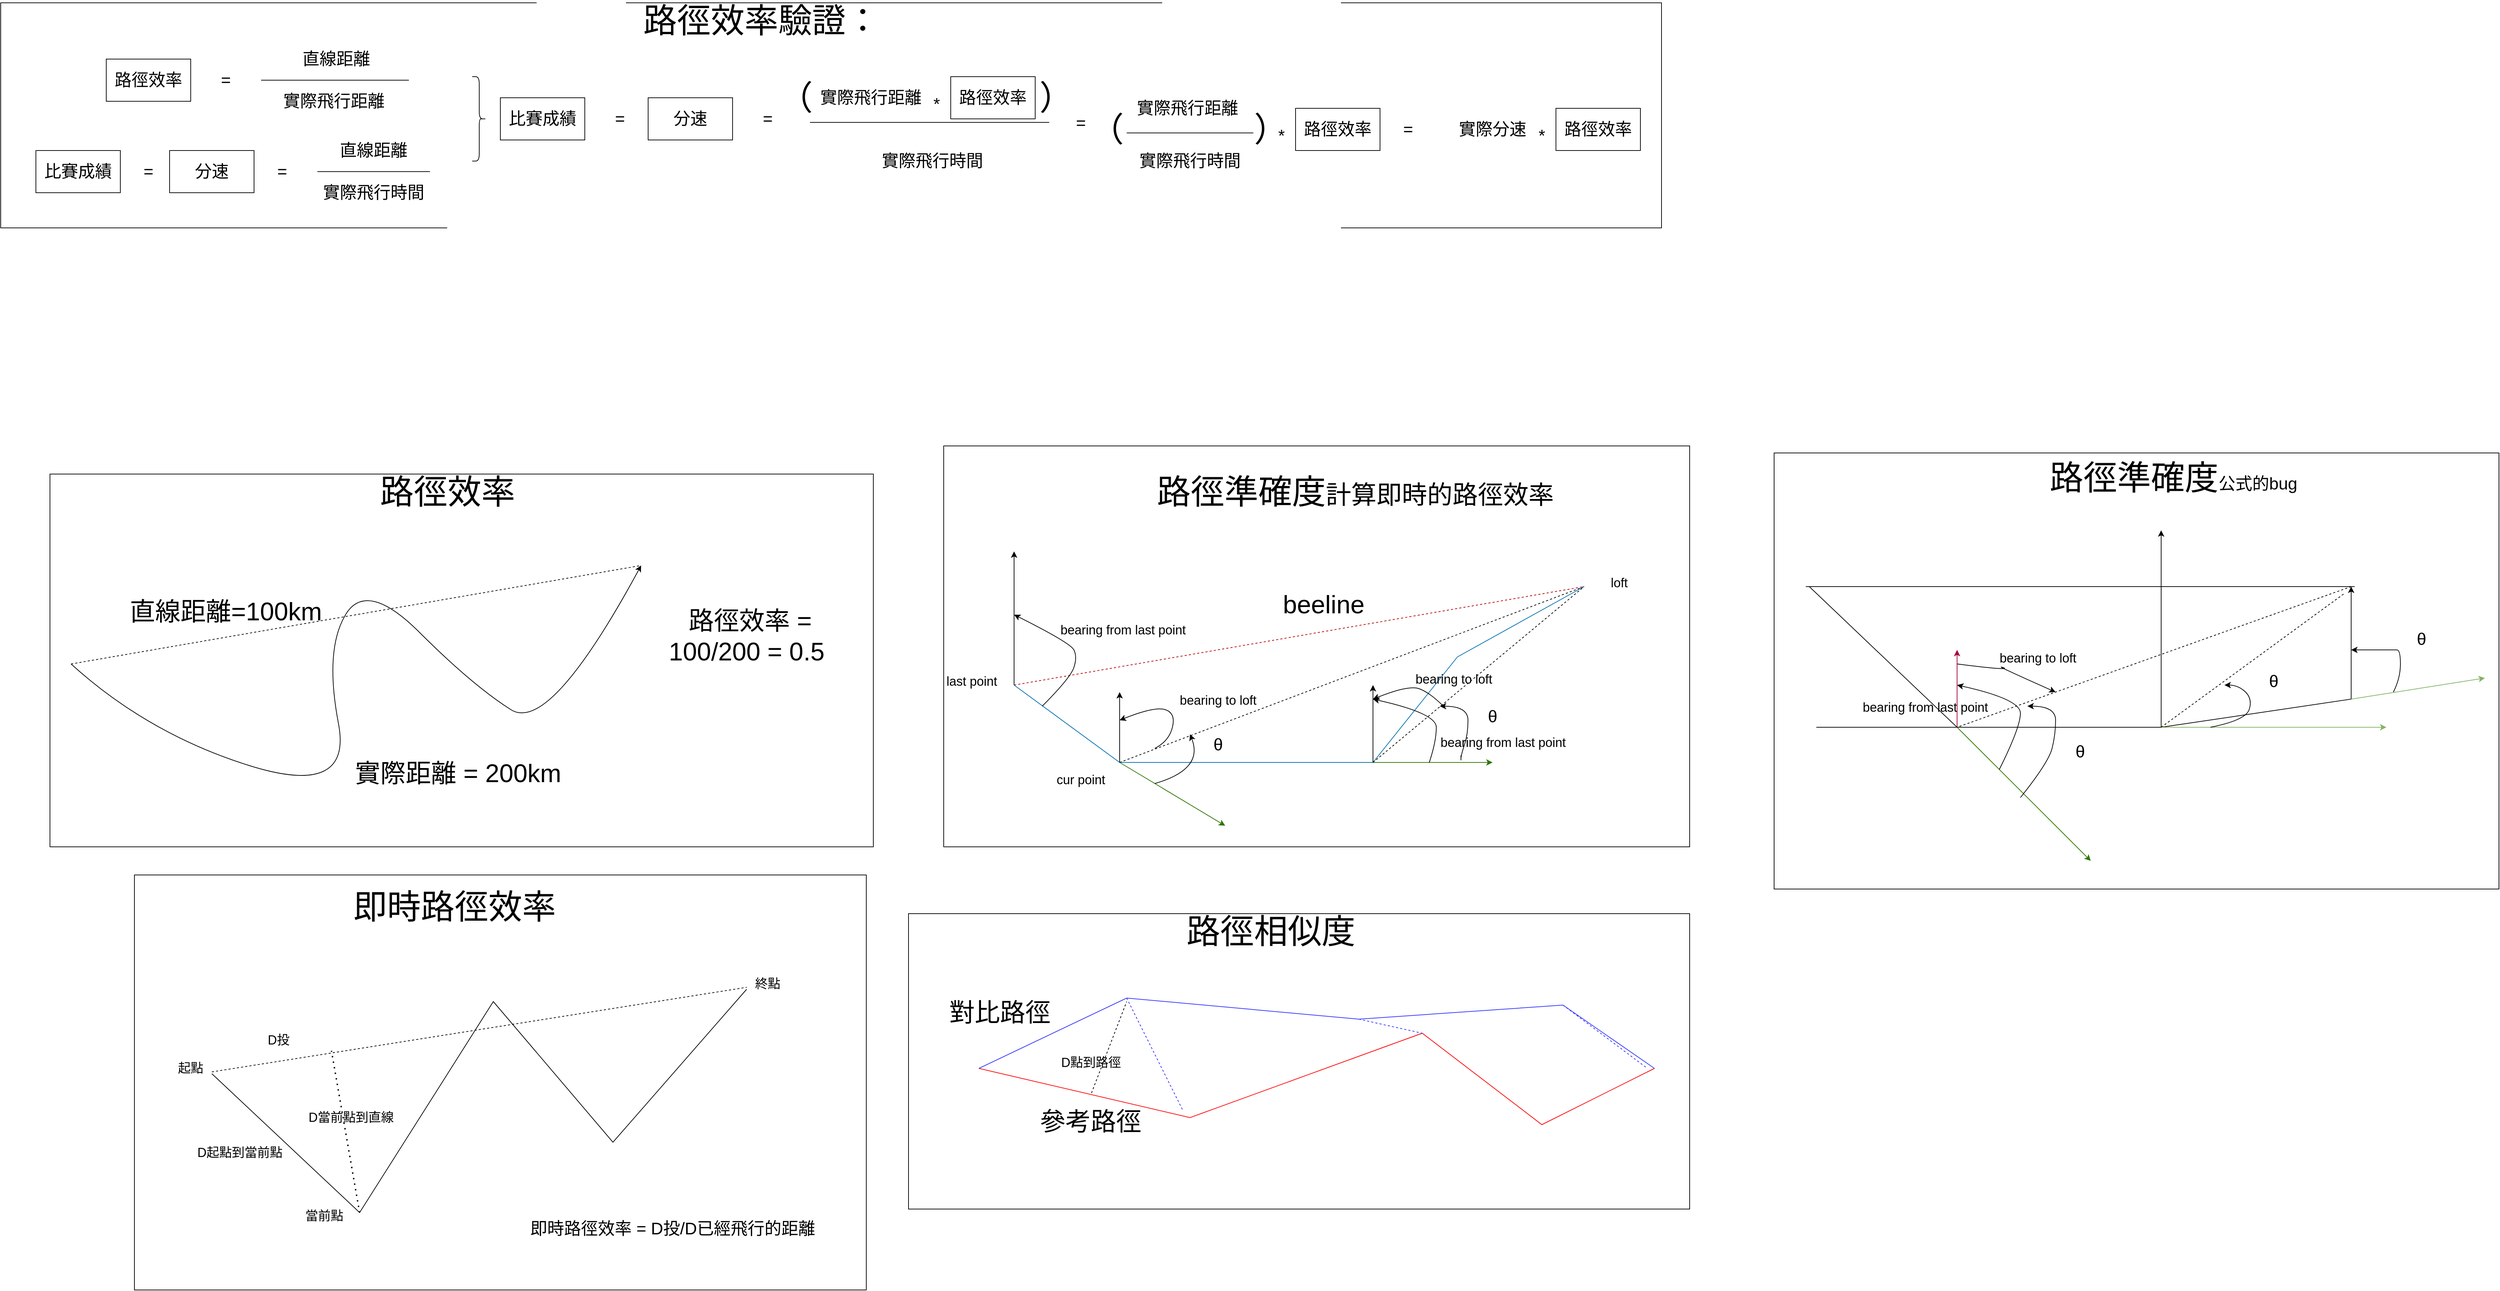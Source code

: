 <mxfile version="20.3.7" type="github" pages="14">
  <diagram id="Wr5jitZPMpajhuJiReHx" name="routeEfficiency">
    <mxGraphModel dx="2489" dy="1969" grid="1" gridSize="10" guides="1" tooltips="1" connect="1" arrows="1" fold="1" page="1" pageScale="1" pageWidth="827" pageHeight="1169" math="0" shadow="0">
      <root>
        <mxCell id="0" />
        <mxCell id="1" parent="0" />
        <mxCell id="qnyFYlG-kqedWmLfxszu-1" value="" style="rounded=0;whiteSpace=wrap;html=1;" parent="1" vertex="1">
          <mxGeometry x="-60" y="-710" width="2360" height="320" as="geometry" />
        </mxCell>
        <mxCell id="iouzHtwSMmpwOoyQT_25-1" value="" style="rounded=0;whiteSpace=wrap;html=1;" parent="1" vertex="1">
          <mxGeometry x="1280" y="-80" width="1060" height="570" as="geometry" />
        </mxCell>
        <mxCell id="O6gf3C7hR73hfjt86JTx-10" value="" style="rounded=0;whiteSpace=wrap;html=1;" parent="1" vertex="1">
          <mxGeometry x="2460" y="-70" width="1030" height="620" as="geometry" />
        </mxCell>
        <mxCell id="v5eP8yX0_Z99AKBJzjPj-38" value="" style="rounded=0;whiteSpace=wrap;html=1;fontSize=24;" parent="1" vertex="1">
          <mxGeometry x="130" y="530" width="1040" height="590" as="geometry" />
        </mxCell>
        <mxCell id="v5eP8yX0_Z99AKBJzjPj-9" value="" style="rounded=0;whiteSpace=wrap;html=1;fontSize=36;" parent="1" vertex="1">
          <mxGeometry x="1230" y="585" width="1110" height="420" as="geometry" />
        </mxCell>
        <mxCell id="v5eP8yX0_Z99AKBJzjPj-7" value="" style="rounded=0;whiteSpace=wrap;html=1;fontSize=36;" parent="1" vertex="1">
          <mxGeometry x="10" y="-40" width="1170" height="530" as="geometry" />
        </mxCell>
        <mxCell id="WA3SYPrz2VSBhLwr0WN5-3" value="" style="curved=1;endArrow=classic;html=1;rounded=0;" parent="1" edge="1">
          <mxGeometry width="50" height="50" relative="1" as="geometry">
            <mxPoint x="40" y="230" as="sourcePoint" />
            <mxPoint x="850" y="90" as="targetPoint" />
            <Array as="points">
              <mxPoint x="150" y="330" />
              <mxPoint x="440" y="420" />
              <mxPoint x="400" y="210" />
              <mxPoint x="460" y="110" />
              <mxPoint x="610" y="260" />
              <mxPoint x="720" y="330" />
            </Array>
          </mxGeometry>
        </mxCell>
        <mxCell id="WA3SYPrz2VSBhLwr0WN5-5" value="" style="endArrow=none;dashed=1;html=1;rounded=0;" parent="1" edge="1">
          <mxGeometry width="50" height="50" relative="1" as="geometry">
            <mxPoint x="40" y="230" as="sourcePoint" />
            <mxPoint x="850" y="90" as="targetPoint" />
          </mxGeometry>
        </mxCell>
        <mxCell id="WA3SYPrz2VSBhLwr0WN5-6" value="&lt;font style=&quot;font-size: 36px;&quot;&gt;直線距離=100km&lt;/font&gt;" style="text;html=1;strokeColor=none;fillColor=none;align=center;verticalAlign=middle;whiteSpace=wrap;rounded=0;" parent="1" vertex="1">
          <mxGeometry x="120" y="140" width="280" height="30" as="geometry" />
        </mxCell>
        <mxCell id="WA3SYPrz2VSBhLwr0WN5-7" value="實際距離 = 200km" style="text;html=1;strokeColor=none;fillColor=none;align=center;verticalAlign=middle;whiteSpace=wrap;rounded=0;fontSize=36;" parent="1" vertex="1">
          <mxGeometry x="420" y="370" width="340" height="30" as="geometry" />
        </mxCell>
        <mxCell id="_sFI_kZBVQG5CuCFCIxb-3" value="&lt;font style=&quot;font-size: 36px;&quot;&gt;路徑效率 = 100/200 = 0.5&amp;nbsp;&lt;/font&gt;" style="text;html=1;strokeColor=none;fillColor=none;align=center;verticalAlign=middle;whiteSpace=wrap;rounded=0;" parent="1" vertex="1">
          <mxGeometry x="880" y="150" width="250" height="80" as="geometry" />
        </mxCell>
        <mxCell id="CaFTlOYdfoBiN0Xr05Ou-2" value="" style="endArrow=none;dashed=1;html=1;rounded=0;fillColor=#e51400;strokeColor=#B20000;" parent="1" edge="1">
          <mxGeometry width="50" height="50" relative="1" as="geometry">
            <mxPoint x="1380" y="260" as="sourcePoint" />
            <mxPoint x="2190" y="120" as="targetPoint" />
          </mxGeometry>
        </mxCell>
        <mxCell id="CaFTlOYdfoBiN0Xr05Ou-6" value="" style="endArrow=classic;html=1;rounded=0;fillColor=#60a917;strokeColor=#2D7600;" parent="1" edge="1">
          <mxGeometry width="50" height="50" relative="1" as="geometry">
            <mxPoint x="1530" y="370" as="sourcePoint" />
            <mxPoint x="1680" y="460" as="targetPoint" />
          </mxGeometry>
        </mxCell>
        <mxCell id="CaFTlOYdfoBiN0Xr05Ou-10" value="" style="endArrow=none;dashed=1;html=1;rounded=0;fontSize=36;" parent="1" edge="1">
          <mxGeometry width="50" height="50" relative="1" as="geometry">
            <mxPoint x="1530" y="370" as="sourcePoint" />
            <mxPoint x="2190" y="120" as="targetPoint" />
          </mxGeometry>
        </mxCell>
        <mxCell id="CaFTlOYdfoBiN0Xr05Ou-11" value="beeline" style="text;html=1;strokeColor=none;fillColor=none;align=center;verticalAlign=middle;whiteSpace=wrap;rounded=0;fontSize=36;" parent="1" vertex="1">
          <mxGeometry x="1750" y="130" width="140" height="30" as="geometry" />
        </mxCell>
        <mxCell id="CaFTlOYdfoBiN0Xr05Ou-14" value="" style="endArrow=none;html=1;rounded=0;fontSize=36;strokeColor=#FF0000;" parent="1" edge="1">
          <mxGeometry width="50" height="50" relative="1" as="geometry">
            <mxPoint x="1330" y="805" as="sourcePoint" />
            <mxPoint x="2290" y="805" as="targetPoint" />
            <Array as="points">
              <mxPoint x="1630" y="875" />
              <mxPoint x="1960" y="755" />
              <mxPoint x="2130" y="885" />
            </Array>
          </mxGeometry>
        </mxCell>
        <mxCell id="CaFTlOYdfoBiN0Xr05Ou-16" value="參考路徑" style="text;html=1;strokeColor=none;fillColor=none;align=center;verticalAlign=middle;whiteSpace=wrap;rounded=0;fontSize=36;" parent="1" vertex="1">
          <mxGeometry x="1394" y="865" width="190" height="30" as="geometry" />
        </mxCell>
        <mxCell id="CaFTlOYdfoBiN0Xr05Ou-17" value="對比路徑" style="text;html=1;strokeColor=none;fillColor=none;align=center;verticalAlign=middle;whiteSpace=wrap;rounded=0;fontSize=36;" parent="1" vertex="1">
          <mxGeometry x="1240" y="710" width="240" height="30" as="geometry" />
        </mxCell>
        <mxCell id="CaFTlOYdfoBiN0Xr05Ou-20" value="" style="endArrow=none;html=1;rounded=0;fontSize=36;strokeColor=#3333FF;" parent="1" edge="1">
          <mxGeometry width="50" height="50" relative="1" as="geometry">
            <mxPoint x="1330" y="805" as="sourcePoint" />
            <mxPoint x="2290" y="805" as="targetPoint" />
            <Array as="points">
              <mxPoint x="1540" y="705" />
              <mxPoint x="1870" y="735" />
              <mxPoint x="2160" y="715" />
            </Array>
          </mxGeometry>
        </mxCell>
        <mxCell id="CaFTlOYdfoBiN0Xr05Ou-21" value="" style="endArrow=none;dashed=1;html=1;rounded=0;fontSize=36;strokeColor=#3333FF;" parent="1" edge="1">
          <mxGeometry width="50" height="50" relative="1" as="geometry">
            <mxPoint x="1540" y="705" as="sourcePoint" />
            <mxPoint x="1620" y="865" as="targetPoint" />
          </mxGeometry>
        </mxCell>
        <mxCell id="CaFTlOYdfoBiN0Xr05Ou-22" value="" style="endArrow=none;dashed=1;html=1;rounded=0;fontSize=36;strokeColor=#3333FF;" parent="1" edge="1">
          <mxGeometry width="50" height="50" relative="1" as="geometry">
            <mxPoint x="1870" y="735" as="sourcePoint" />
            <mxPoint x="1960" y="755" as="targetPoint" />
          </mxGeometry>
        </mxCell>
        <mxCell id="CaFTlOYdfoBiN0Xr05Ou-23" value="" style="endArrow=none;dashed=1;html=1;rounded=0;fontSize=36;strokeColor=#3333FF;" parent="1" edge="1">
          <mxGeometry width="50" height="50" relative="1" as="geometry">
            <mxPoint x="2160" y="715" as="sourcePoint" />
            <mxPoint x="2280" y="805" as="targetPoint" />
          </mxGeometry>
        </mxCell>
        <mxCell id="v5eP8yX0_Z99AKBJzjPj-1" value="" style="endArrow=none;html=1;rounded=0;fillColor=#1ba1e2;strokeColor=#006EAF;" parent="1" edge="1">
          <mxGeometry width="50" height="50" relative="1" as="geometry">
            <mxPoint x="1380" y="260" as="sourcePoint" />
            <mxPoint x="2190" y="120" as="targetPoint" />
            <Array as="points">
              <mxPoint x="1530" y="370" />
              <mxPoint x="1890" y="370" />
              <mxPoint x="2010" y="220" />
            </Array>
          </mxGeometry>
        </mxCell>
        <mxCell id="v5eP8yX0_Z99AKBJzjPj-2" value="" style="curved=1;endArrow=classic;html=1;rounded=0;" parent="1" edge="1">
          <mxGeometry width="50" height="50" relative="1" as="geometry">
            <mxPoint x="1580" y="400" as="sourcePoint" />
            <mxPoint x="1630" y="330" as="targetPoint" />
            <Array as="points">
              <mxPoint x="1650" y="380" />
            </Array>
          </mxGeometry>
        </mxCell>
        <mxCell id="v5eP8yX0_Z99AKBJzjPj-3" value="&lt;font style=&quot;font-size: 24px;&quot;&gt;θ&lt;/font&gt;" style="text;html=1;strokeColor=none;fillColor=none;align=center;verticalAlign=middle;whiteSpace=wrap;rounded=0;" parent="1" vertex="1">
          <mxGeometry x="1640" y="330" width="60" height="30" as="geometry" />
        </mxCell>
        <mxCell id="v5eP8yX0_Z99AKBJzjPj-4" value="&lt;font style=&quot;font-size: 48px;&quot;&gt;路徑準確度&lt;/font&gt;&lt;font style=&quot;font-size: 36px;&quot;&gt;計算即時的路徑效率&lt;/font&gt;" style="text;html=1;strokeColor=none;fillColor=none;align=center;verticalAlign=middle;whiteSpace=wrap;rounded=0;fontSize=24;" parent="1" vertex="1">
          <mxGeometry x="1580" y="-30" width="570" height="30" as="geometry" />
        </mxCell>
        <mxCell id="v5eP8yX0_Z99AKBJzjPj-5" value="&lt;font style=&quot;font-size: 48px;&quot;&gt;路徑相似度&lt;/font&gt;" style="text;html=1;strokeColor=none;fillColor=none;align=center;verticalAlign=middle;whiteSpace=wrap;rounded=0;fontSize=36;" parent="1" vertex="1">
          <mxGeometry x="1390" y="595" width="710" height="30" as="geometry" />
        </mxCell>
        <mxCell id="v5eP8yX0_Z99AKBJzjPj-6" value="&lt;font style=&quot;font-size: 48px;&quot;&gt;路徑效率&lt;/font&gt;" style="text;html=1;strokeColor=none;fillColor=none;align=center;verticalAlign=middle;whiteSpace=wrap;rounded=0;fontSize=36;" parent="1" vertex="1">
          <mxGeometry x="220" y="-30" width="710" height="30" as="geometry" />
        </mxCell>
        <mxCell id="v5eP8yX0_Z99AKBJzjPj-11" value="" style="endArrow=classic;html=1;rounded=0;fontSize=36;" parent="1" edge="1">
          <mxGeometry width="50" height="50" relative="1" as="geometry">
            <mxPoint x="1380" y="260" as="sourcePoint" />
            <mxPoint x="1380" y="70" as="targetPoint" />
          </mxGeometry>
        </mxCell>
        <mxCell id="v5eP8yX0_Z99AKBJzjPj-12" value="" style="curved=1;endArrow=classic;html=1;rounded=0;fontSize=36;" parent="1" edge="1">
          <mxGeometry width="50" height="50" relative="1" as="geometry">
            <mxPoint x="1420" y="290" as="sourcePoint" />
            <mxPoint x="1380" y="160" as="targetPoint" />
            <Array as="points">
              <mxPoint x="1460" y="250" />
              <mxPoint x="1470" y="220" />
              <mxPoint x="1460" y="200" />
            </Array>
          </mxGeometry>
        </mxCell>
        <mxCell id="v5eP8yX0_Z99AKBJzjPj-13" value="&lt;font style=&quot;font-size: 18px;&quot;&gt;bearing from last point&lt;/font&gt;" style="text;html=1;strokeColor=none;fillColor=none;align=center;verticalAlign=middle;whiteSpace=wrap;rounded=0;fontSize=36;" parent="1" vertex="1">
          <mxGeometry x="1440" y="170" width="190" height="10" as="geometry" />
        </mxCell>
        <mxCell id="v5eP8yX0_Z99AKBJzjPj-14" value="" style="endArrow=classic;html=1;rounded=0;fontSize=24;" parent="1" edge="1">
          <mxGeometry width="50" height="50" relative="1" as="geometry">
            <mxPoint x="1530" y="370" as="sourcePoint" />
            <mxPoint x="1530" y="270" as="targetPoint" />
          </mxGeometry>
        </mxCell>
        <mxCell id="v5eP8yX0_Z99AKBJzjPj-16" value="" style="curved=1;endArrow=classic;html=1;rounded=0;" parent="1" edge="1">
          <mxGeometry width="50" height="50" relative="1" as="geometry">
            <mxPoint x="1580" y="350" as="sourcePoint" />
            <mxPoint x="1530" y="310" as="targetPoint" />
            <Array as="points">
              <mxPoint x="1600" y="340" />
              <mxPoint x="1610" y="300" />
              <mxPoint x="1580" y="290" />
            </Array>
          </mxGeometry>
        </mxCell>
        <mxCell id="v5eP8yX0_Z99AKBJzjPj-17" value="&lt;font style=&quot;font-size: 18px;&quot;&gt;bearing to loft&lt;/font&gt;" style="text;html=1;strokeColor=none;fillColor=none;align=center;verticalAlign=middle;whiteSpace=wrap;rounded=0;fontSize=36;" parent="1" vertex="1">
          <mxGeometry x="1565" y="260" width="210" height="30" as="geometry" />
        </mxCell>
        <mxCell id="v5eP8yX0_Z99AKBJzjPj-18" value="loft" style="text;html=1;strokeColor=none;fillColor=none;align=center;verticalAlign=middle;whiteSpace=wrap;rounded=0;fontSize=18;" parent="1" vertex="1">
          <mxGeometry x="2210" y="100" width="60" height="30" as="geometry" />
        </mxCell>
        <mxCell id="v5eP8yX0_Z99AKBJzjPj-19" value="last point" style="text;html=1;strokeColor=none;fillColor=none;align=center;verticalAlign=middle;whiteSpace=wrap;rounded=0;fontSize=18;" parent="1" vertex="1">
          <mxGeometry x="1280" y="240" width="80" height="30" as="geometry" />
        </mxCell>
        <mxCell id="v5eP8yX0_Z99AKBJzjPj-20" value="cur point" style="text;html=1;strokeColor=none;fillColor=none;align=center;verticalAlign=middle;whiteSpace=wrap;rounded=0;fontSize=18;" parent="1" vertex="1">
          <mxGeometry x="1420" y="380" width="110" height="30" as="geometry" />
        </mxCell>
        <mxCell id="v5eP8yX0_Z99AKBJzjPj-24" value="" style="endArrow=none;dashed=1;html=1;rounded=0;" parent="1" target="v5eP8yX0_Z99AKBJzjPj-29" edge="1">
          <mxGeometry width="50" height="50" relative="1" as="geometry">
            <mxPoint x="240" y="810" as="sourcePoint" />
            <mxPoint x="1050" y="670" as="targetPoint" />
          </mxGeometry>
        </mxCell>
        <mxCell id="v5eP8yX0_Z99AKBJzjPj-28" value="&lt;font style=&quot;font-size: 48px;&quot;&gt;即時路徑效率&lt;/font&gt;" style="text;html=1;strokeColor=none;fillColor=none;align=center;verticalAlign=middle;whiteSpace=wrap;rounded=0;fontSize=36;" parent="1" vertex="1">
          <mxGeometry x="230" y="560" width="710" height="30" as="geometry" />
        </mxCell>
        <mxCell id="v5eP8yX0_Z99AKBJzjPj-29" value="&lt;font style=&quot;font-size: 18px;&quot;&gt;終點&lt;/font&gt;" style="text;html=1;strokeColor=none;fillColor=none;align=center;verticalAlign=middle;whiteSpace=wrap;rounded=0;fontSize=18;" parent="1" vertex="1">
          <mxGeometry x="1000" y="670" width="60" height="30" as="geometry" />
        </mxCell>
        <mxCell id="v5eP8yX0_Z99AKBJzjPj-30" value="起點" style="text;html=1;strokeColor=none;fillColor=none;align=center;verticalAlign=middle;whiteSpace=wrap;rounded=0;fontSize=18;" parent="1" vertex="1">
          <mxGeometry x="180" y="790" width="60" height="30" as="geometry" />
        </mxCell>
        <mxCell id="v5eP8yX0_Z99AKBJzjPj-31" value="" style="endArrow=none;html=1;rounded=0;fontSize=18;exitX=1;exitY=0.75;exitDx=0;exitDy=0;entryX=0;entryY=0.75;entryDx=0;entryDy=0;" parent="1" source="v5eP8yX0_Z99AKBJzjPj-30" target="v5eP8yX0_Z99AKBJzjPj-29" edge="1">
          <mxGeometry width="50" height="50" relative="1" as="geometry">
            <mxPoint x="450" y="780" as="sourcePoint" />
            <mxPoint x="870" y="860" as="targetPoint" />
            <Array as="points">
              <mxPoint x="450" y="1010" />
              <mxPoint x="640" y="710" />
              <mxPoint x="810" y="910" />
            </Array>
          </mxGeometry>
        </mxCell>
        <mxCell id="v5eP8yX0_Z99AKBJzjPj-32" value="當前點" style="text;html=1;strokeColor=none;fillColor=none;align=center;verticalAlign=middle;whiteSpace=wrap;rounded=0;fontSize=18;" parent="1" vertex="1">
          <mxGeometry x="370" y="1000" width="60" height="30" as="geometry" />
        </mxCell>
        <mxCell id="v5eP8yX0_Z99AKBJzjPj-33" value="D起點到當前點" style="text;html=1;strokeColor=none;fillColor=none;align=center;verticalAlign=middle;whiteSpace=wrap;rounded=0;fontSize=18;" parent="1" vertex="1">
          <mxGeometry x="210" y="910" width="140" height="30" as="geometry" />
        </mxCell>
        <mxCell id="v5eP8yX0_Z99AKBJzjPj-34" value="" style="endArrow=none;dashed=1;html=1;dashPattern=1 3;strokeWidth=2;rounded=0;fontSize=18;" parent="1" edge="1">
          <mxGeometry width="50" height="50" relative="1" as="geometry">
            <mxPoint x="450" y="1010" as="sourcePoint" />
            <mxPoint x="410" y="780" as="targetPoint" />
          </mxGeometry>
        </mxCell>
        <mxCell id="v5eP8yX0_Z99AKBJzjPj-35" value="D當前點到直線" style="text;html=1;strokeColor=none;fillColor=none;align=center;verticalAlign=middle;whiteSpace=wrap;rounded=0;fontSize=18;" parent="1" vertex="1">
          <mxGeometry x="370" y="860" width="136" height="30" as="geometry" />
        </mxCell>
        <mxCell id="v5eP8yX0_Z99AKBJzjPj-36" value="D投" style="text;html=1;strokeColor=none;fillColor=none;align=center;verticalAlign=middle;whiteSpace=wrap;rounded=0;fontSize=18;" parent="1" vertex="1">
          <mxGeometry x="280" y="750" width="110" height="30" as="geometry" />
        </mxCell>
        <mxCell id="v5eP8yX0_Z99AKBJzjPj-37" value="&lt;font style=&quot;font-size: 24px;&quot;&gt;即時路徑效率 = D投/D已經飛行的距離&lt;/font&gt;" style="text;html=1;strokeColor=none;fillColor=none;align=center;verticalAlign=middle;whiteSpace=wrap;rounded=0;fontSize=18;" parent="1" vertex="1">
          <mxGeometry x="670" y="990" width="450" height="85" as="geometry" />
        </mxCell>
        <mxCell id="v5eP8yX0_Z99AKBJzjPj-39" value="" style="endArrow=none;dashed=1;html=1;rounded=0;fontSize=24;" parent="1" edge="1">
          <mxGeometry width="50" height="50" relative="1" as="geometry">
            <mxPoint x="1490" y="840" as="sourcePoint" />
            <mxPoint x="1540" y="710" as="targetPoint" />
          </mxGeometry>
        </mxCell>
        <mxCell id="v5eP8yX0_Z99AKBJzjPj-40" value="&lt;font style=&quot;font-size: 18px;&quot;&gt;D點到路徑&lt;/font&gt;" style="text;html=1;strokeColor=none;fillColor=none;align=center;verticalAlign=middle;whiteSpace=wrap;rounded=0;fontSize=24;" parent="1" vertex="1">
          <mxGeometry x="1436.5" y="780" width="105" height="30" as="geometry" />
        </mxCell>
        <mxCell id="v5eP8yX0_Z99AKBJzjPj-41" value="" style="endArrow=classic;html=1;rounded=0;fontSize=18;fillColor=#60a917;strokeColor=#2D7600;" parent="1" edge="1">
          <mxGeometry width="50" height="50" relative="1" as="geometry">
            <mxPoint x="1890" y="370" as="sourcePoint" />
            <mxPoint x="2060" y="370" as="targetPoint" />
          </mxGeometry>
        </mxCell>
        <mxCell id="v5eP8yX0_Z99AKBJzjPj-42" value="" style="endArrow=classic;html=1;rounded=0;fontSize=18;" parent="1" edge="1">
          <mxGeometry width="50" height="50" relative="1" as="geometry">
            <mxPoint x="1890" y="370" as="sourcePoint" />
            <mxPoint x="1890" y="260" as="targetPoint" />
          </mxGeometry>
        </mxCell>
        <mxCell id="v5eP8yX0_Z99AKBJzjPj-43" value="" style="curved=1;endArrow=classic;html=1;rounded=0;fontSize=36;" parent="1" edge="1">
          <mxGeometry width="50" height="50" relative="1" as="geometry">
            <mxPoint x="1970" y="370" as="sourcePoint" />
            <mxPoint x="1890" y="280" as="targetPoint" />
            <Array as="points">
              <mxPoint x="1970" y="370" />
              <mxPoint x="1980" y="340" />
              <mxPoint x="1980" y="300" />
            </Array>
          </mxGeometry>
        </mxCell>
        <mxCell id="v5eP8yX0_Z99AKBJzjPj-44" value="&lt;font style=&quot;font-size: 18px;&quot;&gt;bearing from last point&lt;/font&gt;" style="text;html=1;strokeColor=none;fillColor=none;align=center;verticalAlign=middle;whiteSpace=wrap;rounded=0;fontSize=36;" parent="1" vertex="1">
          <mxGeometry x="1980" y="330" width="190" height="10" as="geometry" />
        </mxCell>
        <mxCell id="v5eP8yX0_Z99AKBJzjPj-45" value="" style="endArrow=none;dashed=1;html=1;rounded=0;fontSize=18;" parent="1" edge="1">
          <mxGeometry width="50" height="50" relative="1" as="geometry">
            <mxPoint x="1890" y="370" as="sourcePoint" />
            <mxPoint x="2190" y="120" as="targetPoint" />
          </mxGeometry>
        </mxCell>
        <mxCell id="v5eP8yX0_Z99AKBJzjPj-46" value="" style="curved=1;endArrow=classic;html=1;rounded=0;" parent="1" edge="1">
          <mxGeometry width="50" height="50" relative="1" as="geometry">
            <mxPoint x="1990" y="290" as="sourcePoint" />
            <mxPoint x="1890" y="280" as="targetPoint" />
            <Array as="points">
              <mxPoint x="1970" y="270" />
              <mxPoint x="1940" y="260" />
            </Array>
          </mxGeometry>
        </mxCell>
        <mxCell id="v5eP8yX0_Z99AKBJzjPj-47" value="&lt;font style=&quot;font-size: 18px;&quot;&gt;bearing to loft&lt;/font&gt;" style="text;html=1;strokeColor=none;fillColor=none;align=center;verticalAlign=middle;whiteSpace=wrap;rounded=0;fontSize=36;" parent="1" vertex="1">
          <mxGeometry x="1900" y="230" width="210" height="30" as="geometry" />
        </mxCell>
        <mxCell id="v5eP8yX0_Z99AKBJzjPj-48" value="" style="curved=1;endArrow=classic;html=1;rounded=0;fontSize=36;" parent="1" edge="1">
          <mxGeometry width="50" height="50" relative="1" as="geometry">
            <mxPoint x="2015" y="360" as="sourcePoint" />
            <mxPoint x="1985" y="290" as="targetPoint" />
            <Array as="points">
              <mxPoint x="2015" y="370" />
              <mxPoint x="2015" y="360" />
              <mxPoint x="2025" y="330" />
              <mxPoint x="2025" y="290" />
            </Array>
          </mxGeometry>
        </mxCell>
        <mxCell id="v5eP8yX0_Z99AKBJzjPj-49" value="&lt;font style=&quot;font-size: 24px;&quot;&gt;θ&lt;/font&gt;" style="text;html=1;strokeColor=none;fillColor=none;align=center;verticalAlign=middle;whiteSpace=wrap;rounded=0;" parent="1" vertex="1">
          <mxGeometry x="2030" y="290" width="60" height="30" as="geometry" />
        </mxCell>
        <mxCell id="v5eP8yX0_Z99AKBJzjPj-50" value="" style="endArrow=none;html=1;rounded=0;fontSize=18;" parent="1" edge="1">
          <mxGeometry width="50" height="50" relative="1" as="geometry">
            <mxPoint x="2505" y="120" as="sourcePoint" />
            <mxPoint x="3285" y="120" as="targetPoint" />
          </mxGeometry>
        </mxCell>
        <mxCell id="v5eP8yX0_Z99AKBJzjPj-51" value="" style="endArrow=none;html=1;rounded=0;fontSize=18;" parent="1" edge="1">
          <mxGeometry width="50" height="50" relative="1" as="geometry">
            <mxPoint x="2520" y="320" as="sourcePoint" />
            <mxPoint x="3280" y="320" as="targetPoint" />
          </mxGeometry>
        </mxCell>
        <mxCell id="v5eP8yX0_Z99AKBJzjPj-52" value="" style="endArrow=classic;html=1;rounded=0;fontSize=18;" parent="1" edge="1">
          <mxGeometry width="50" height="50" relative="1" as="geometry">
            <mxPoint x="2510" y="120" as="sourcePoint" />
            <mxPoint x="3280" y="120" as="targetPoint" />
            <Array as="points">
              <mxPoint x="2720" y="320" />
              <mxPoint x="3010" y="320" />
              <mxPoint x="3280" y="280" />
            </Array>
          </mxGeometry>
        </mxCell>
        <mxCell id="v5eP8yX0_Z99AKBJzjPj-53" value="" style="endArrow=classic;html=1;rounded=0;fontSize=18;fillColor=#d80073;strokeColor=#A50040;" parent="1" edge="1">
          <mxGeometry width="50" height="50" relative="1" as="geometry">
            <mxPoint x="2720" y="320" as="sourcePoint" />
            <mxPoint x="2720" y="210" as="targetPoint" />
          </mxGeometry>
        </mxCell>
        <mxCell id="v5eP8yX0_Z99AKBJzjPj-54" value="" style="endArrow=classic;html=1;rounded=0;fontSize=18;fillColor=#60a917;strokeColor=#2D7600;" parent="1" edge="1">
          <mxGeometry width="50" height="50" relative="1" as="geometry">
            <mxPoint x="2720" y="320" as="sourcePoint" />
            <mxPoint x="2910" y="510" as="targetPoint" />
          </mxGeometry>
        </mxCell>
        <mxCell id="v5eP8yX0_Z99AKBJzjPj-55" value="" style="curved=1;endArrow=classic;html=1;rounded=0;fontSize=36;" parent="1" edge="1">
          <mxGeometry width="50" height="50" relative="1" as="geometry">
            <mxPoint x="2780" y="380" as="sourcePoint" />
            <mxPoint x="2720" y="260" as="targetPoint" />
            <Array as="points">
              <mxPoint x="2780" y="380" />
              <mxPoint x="2810" y="320" />
              <mxPoint x="2810" y="280" />
            </Array>
          </mxGeometry>
        </mxCell>
        <mxCell id="v5eP8yX0_Z99AKBJzjPj-56" value="&lt;font style=&quot;font-size: 18px;&quot;&gt;bearing from last point&lt;/font&gt;" style="text;html=1;strokeColor=none;fillColor=none;align=center;verticalAlign=middle;whiteSpace=wrap;rounded=0;fontSize=36;" parent="1" vertex="1">
          <mxGeometry x="2580" y="280" width="190" height="10" as="geometry" />
        </mxCell>
        <mxCell id="v5eP8yX0_Z99AKBJzjPj-58" value="" style="endArrow=none;dashed=1;html=1;rounded=0;fontSize=18;" parent="1" edge="1">
          <mxGeometry width="50" height="50" relative="1" as="geometry">
            <mxPoint x="3280" y="120" as="sourcePoint" />
            <mxPoint x="2720" y="320" as="targetPoint" />
          </mxGeometry>
        </mxCell>
        <mxCell id="v5eP8yX0_Z99AKBJzjPj-59" value="" style="curved=1;endArrow=classic;html=1;rounded=0;fontSize=36;" parent="1" edge="1">
          <mxGeometry width="50" height="50" relative="1" as="geometry">
            <mxPoint x="2810" y="420" as="sourcePoint" />
            <mxPoint x="2820" y="290" as="targetPoint" />
            <Array as="points">
              <mxPoint x="2810" y="420" />
              <mxPoint x="2850" y="370" />
              <mxPoint x="2860" y="330" />
              <mxPoint x="2860" y="290" />
            </Array>
          </mxGeometry>
        </mxCell>
        <mxCell id="v5eP8yX0_Z99AKBJzjPj-60" value="&lt;font style=&quot;font-size: 18px;&quot;&gt;bearing to loft&lt;/font&gt;" style="text;html=1;strokeColor=none;fillColor=none;align=center;verticalAlign=middle;whiteSpace=wrap;rounded=0;fontSize=36;" parent="1" vertex="1">
          <mxGeometry x="2730" y="200" width="210" height="30" as="geometry" />
        </mxCell>
        <mxCell id="v5eP8yX0_Z99AKBJzjPj-61" value="" style="curved=1;endArrow=classic;html=1;rounded=0;" parent="1" edge="1">
          <mxGeometry width="50" height="50" relative="1" as="geometry">
            <mxPoint x="2720" y="230" as="sourcePoint" />
            <mxPoint x="2860" y="270" as="targetPoint" />
            <Array as="points">
              <mxPoint x="2800" y="240" />
              <mxPoint x="2770" y="230" />
            </Array>
          </mxGeometry>
        </mxCell>
        <mxCell id="v5eP8yX0_Z99AKBJzjPj-62" value="&lt;font style=&quot;font-size: 24px;&quot;&gt;θ&lt;/font&gt;" style="text;html=1;strokeColor=none;fillColor=none;align=center;verticalAlign=middle;whiteSpace=wrap;rounded=0;" parent="1" vertex="1">
          <mxGeometry x="2865" y="340" width="60" height="30" as="geometry" />
        </mxCell>
        <mxCell id="O6gf3C7hR73hfjt86JTx-1" value="" style="endArrow=classic;html=1;rounded=0;fillColor=#d5e8d4;strokeColor=#82b366;" parent="1" edge="1">
          <mxGeometry width="50" height="50" relative="1" as="geometry">
            <mxPoint x="3010" y="320" as="sourcePoint" />
            <mxPoint x="3330" y="320" as="targetPoint" />
          </mxGeometry>
        </mxCell>
        <mxCell id="O6gf3C7hR73hfjt86JTx-3" value="" style="endArrow=classic;html=1;rounded=0;" parent="1" edge="1">
          <mxGeometry width="50" height="50" relative="1" as="geometry">
            <mxPoint x="3010" y="320" as="sourcePoint" />
            <mxPoint x="3010" y="40" as="targetPoint" />
          </mxGeometry>
        </mxCell>
        <mxCell id="O6gf3C7hR73hfjt86JTx-4" value="" style="endArrow=none;dashed=1;html=1;rounded=0;" parent="1" edge="1">
          <mxGeometry width="50" height="50" relative="1" as="geometry">
            <mxPoint x="3010" y="320" as="sourcePoint" />
            <mxPoint x="3270" y="130" as="targetPoint" />
          </mxGeometry>
        </mxCell>
        <mxCell id="O6gf3C7hR73hfjt86JTx-5" value="" style="curved=1;endArrow=classic;html=1;rounded=0;fontSize=36;" parent="1" edge="1">
          <mxGeometry width="50" height="50" relative="1" as="geometry">
            <mxPoint x="3080" y="320" as="sourcePoint" />
            <mxPoint x="3100" y="260" as="targetPoint" />
            <Array as="points">
              <mxPoint x="3130" y="310" />
              <mxPoint x="3140" y="280" />
              <mxPoint x="3120" y="260" />
            </Array>
          </mxGeometry>
        </mxCell>
        <mxCell id="O6gf3C7hR73hfjt86JTx-6" value="" style="curved=1;endArrow=classic;html=1;rounded=0;fontSize=36;" parent="1" edge="1">
          <mxGeometry width="50" height="50" relative="1" as="geometry">
            <mxPoint x="3340" y="270" as="sourcePoint" />
            <mxPoint x="3280" y="210" as="targetPoint" />
            <Array as="points">
              <mxPoint x="3350" y="250" />
              <mxPoint x="3350" y="210" />
              <mxPoint x="3340" y="210" />
            </Array>
          </mxGeometry>
        </mxCell>
        <mxCell id="O6gf3C7hR73hfjt86JTx-7" value="&lt;font style=&quot;font-size: 24px;&quot;&gt;θ&lt;/font&gt;" style="text;html=1;strokeColor=none;fillColor=none;align=center;verticalAlign=middle;whiteSpace=wrap;rounded=0;" parent="1" vertex="1">
          <mxGeometry x="3140" y="240" width="60" height="30" as="geometry" />
        </mxCell>
        <mxCell id="O6gf3C7hR73hfjt86JTx-8" value="" style="endArrow=classic;html=1;rounded=0;fillColor=#d5e8d4;strokeColor=#82b366;" parent="1" edge="1">
          <mxGeometry width="50" height="50" relative="1" as="geometry">
            <mxPoint x="3280" y="280" as="sourcePoint" />
            <mxPoint x="3470" y="250" as="targetPoint" />
          </mxGeometry>
        </mxCell>
        <mxCell id="O6gf3C7hR73hfjt86JTx-9" value="&lt;font style=&quot;font-size: 24px;&quot;&gt;θ&lt;/font&gt;" style="text;html=1;strokeColor=none;fillColor=none;align=center;verticalAlign=middle;whiteSpace=wrap;rounded=0;" parent="1" vertex="1">
          <mxGeometry x="3350" y="180" width="60" height="30" as="geometry" />
        </mxCell>
        <mxCell id="O6gf3C7hR73hfjt86JTx-11" value="&lt;font style=&quot;font-size: 48px;&quot;&gt;路徑準確度&lt;/font&gt;&lt;font style=&quot;font-size: 24px;&quot;&gt;公式的bug&lt;/font&gt;" style="text;html=1;strokeColor=none;fillColor=none;align=center;verticalAlign=middle;whiteSpace=wrap;rounded=0;" parent="1" vertex="1">
          <mxGeometry x="2805" y="-60" width="445" height="50" as="geometry" />
        </mxCell>
        <mxCell id="iouzHtwSMmpwOoyQT_25-3" value="&lt;font style=&quot;font-size: 24px;&quot;&gt;比賽成績&lt;/font&gt;" style="rounded=0;whiteSpace=wrap;html=1;" parent="1" vertex="1">
          <mxGeometry x="-10" y="-500" width="120" height="60" as="geometry" />
        </mxCell>
        <mxCell id="iouzHtwSMmpwOoyQT_25-4" value="=" style="text;html=1;strokeColor=none;fillColor=none;align=center;verticalAlign=middle;whiteSpace=wrap;rounded=0;fontSize=24;" parent="1" vertex="1">
          <mxGeometry x="120" y="-485" width="60" height="30" as="geometry" />
        </mxCell>
        <mxCell id="iouzHtwSMmpwOoyQT_25-7" value="分速" style="rounded=0;whiteSpace=wrap;html=1;fontSize=24;" parent="1" vertex="1">
          <mxGeometry x="180" y="-500" width="120" height="60" as="geometry" />
        </mxCell>
        <mxCell id="iouzHtwSMmpwOoyQT_25-8" value="=" style="text;html=1;strokeColor=none;fillColor=none;align=center;verticalAlign=middle;whiteSpace=wrap;rounded=0;fontSize=24;" parent="1" vertex="1">
          <mxGeometry x="310" y="-485" width="60" height="30" as="geometry" />
        </mxCell>
        <mxCell id="iouzHtwSMmpwOoyQT_25-9" value="直線距離" style="text;html=1;strokeColor=none;fillColor=none;align=center;verticalAlign=middle;whiteSpace=wrap;rounded=0;fontSize=24;" parent="1" vertex="1">
          <mxGeometry x="370" y="-515" width="200" height="30" as="geometry" />
        </mxCell>
        <mxCell id="iouzHtwSMmpwOoyQT_25-10" value="" style="endArrow=none;html=1;rounded=0;fontSize=24;" parent="1" edge="1">
          <mxGeometry width="50" height="50" relative="1" as="geometry">
            <mxPoint x="390" y="-470" as="sourcePoint" />
            <mxPoint x="550" y="-470" as="targetPoint" />
          </mxGeometry>
        </mxCell>
        <mxCell id="iouzHtwSMmpwOoyQT_25-11" value="實際飛行時間" style="text;html=1;strokeColor=none;fillColor=none;align=center;verticalAlign=middle;whiteSpace=wrap;rounded=0;fontSize=24;" parent="1" vertex="1">
          <mxGeometry x="397" y="-455" width="146" height="30" as="geometry" />
        </mxCell>
        <mxCell id="iouzHtwSMmpwOoyQT_25-12" value="路徑效率" style="rounded=0;whiteSpace=wrap;html=1;fontSize=24;" parent="1" vertex="1">
          <mxGeometry x="90" y="-630" width="120" height="60" as="geometry" />
        </mxCell>
        <mxCell id="iouzHtwSMmpwOoyQT_25-13" value="=" style="text;html=1;strokeColor=none;fillColor=none;align=center;verticalAlign=middle;whiteSpace=wrap;rounded=0;fontSize=24;" parent="1" vertex="1">
          <mxGeometry x="230" y="-615" width="60" height="30" as="geometry" />
        </mxCell>
        <mxCell id="iouzHtwSMmpwOoyQT_25-15" value="" style="endArrow=none;html=1;rounded=0;fontSize=24;" parent="1" edge="1">
          <mxGeometry width="50" height="50" relative="1" as="geometry">
            <mxPoint x="310" y="-600" as="sourcePoint" />
            <mxPoint x="520" y="-600" as="targetPoint" />
          </mxGeometry>
        </mxCell>
        <mxCell id="iouzHtwSMmpwOoyQT_25-17" value="" style="shape=curlyBracket;whiteSpace=wrap;html=1;rounded=1;flipH=1;fontSize=24;" parent="1" vertex="1">
          <mxGeometry x="610" y="-605" width="20" height="120" as="geometry" />
        </mxCell>
        <mxCell id="iouzHtwSMmpwOoyQT_25-20" value="分速" style="rounded=0;whiteSpace=wrap;html=1;fontSize=24;" parent="1" vertex="1">
          <mxGeometry x="860" y="-575" width="120" height="60" as="geometry" />
        </mxCell>
        <mxCell id="iouzHtwSMmpwOoyQT_25-21" value="&lt;font style=&quot;font-size: 24px;&quot;&gt;比賽成績&lt;/font&gt;" style="rounded=0;whiteSpace=wrap;html=1;" parent="1" vertex="1">
          <mxGeometry x="650" y="-575" width="120" height="60" as="geometry" />
        </mxCell>
        <mxCell id="iouzHtwSMmpwOoyQT_25-22" value="=" style="text;html=1;strokeColor=none;fillColor=none;align=center;verticalAlign=middle;whiteSpace=wrap;rounded=0;fontSize=24;" parent="1" vertex="1">
          <mxGeometry x="790" y="-560" width="60" height="30" as="geometry" />
        </mxCell>
        <mxCell id="iouzHtwSMmpwOoyQT_25-23" value="=" style="text;html=1;strokeColor=none;fillColor=none;align=center;verticalAlign=middle;whiteSpace=wrap;rounded=0;fontSize=24;" parent="1" vertex="1">
          <mxGeometry x="1000" y="-560" width="60" height="30" as="geometry" />
        </mxCell>
        <mxCell id="iouzHtwSMmpwOoyQT_25-24" value="實際飛行距離" style="text;html=1;strokeColor=none;fillColor=none;align=center;verticalAlign=middle;whiteSpace=wrap;rounded=0;fontSize=24;" parent="1" vertex="1">
          <mxGeometry x="1100" y="-590" width="153" height="30" as="geometry" />
        </mxCell>
        <mxCell id="iouzHtwSMmpwOoyQT_25-28" value="路徑效率" style="rounded=0;whiteSpace=wrap;html=1;fontSize=24;" parent="1" vertex="1">
          <mxGeometry x="1290" y="-605" width="120" height="60" as="geometry" />
        </mxCell>
        <mxCell id="iouzHtwSMmpwOoyQT_25-29" value="&lt;font style=&quot;font-size: 48px;&quot;&gt;（&lt;/font&gt;" style="text;html=1;strokeColor=none;fillColor=none;align=center;verticalAlign=middle;whiteSpace=wrap;rounded=0;fontSize=24;" parent="1" vertex="1">
          <mxGeometry x="1040" y="-590" width="60" height="30" as="geometry" />
        </mxCell>
        <mxCell id="iouzHtwSMmpwOoyQT_25-30" value="&lt;span style=&quot;font-size: 48px;&quot;&gt;）&lt;/span&gt;" style="text;html=1;strokeColor=none;fillColor=none;align=center;verticalAlign=middle;whiteSpace=wrap;rounded=0;fontSize=24;" parent="1" vertex="1">
          <mxGeometry x="1410" y="-590" width="60" height="30" as="geometry" />
        </mxCell>
        <mxCell id="iouzHtwSMmpwOoyQT_25-31" value="" style="endArrow=none;html=1;rounded=0;fontSize=48;" parent="1" edge="1">
          <mxGeometry width="50" height="50" relative="1" as="geometry">
            <mxPoint x="1090" y="-540" as="sourcePoint" />
            <mxPoint x="1430" y="-540" as="targetPoint" />
          </mxGeometry>
        </mxCell>
        <mxCell id="iouzHtwSMmpwOoyQT_25-32" value="實際飛行時間" style="text;html=1;strokeColor=none;fillColor=none;align=center;verticalAlign=middle;whiteSpace=wrap;rounded=0;fontSize=24;" parent="1" vertex="1">
          <mxGeometry x="1191" y="-500" width="146" height="30" as="geometry" />
        </mxCell>
        <mxCell id="iouzHtwSMmpwOoyQT_25-33" value="=" style="text;html=1;strokeColor=none;fillColor=none;align=center;verticalAlign=middle;whiteSpace=wrap;rounded=0;fontSize=24;" parent="1" vertex="1">
          <mxGeometry x="1445" y="-554.5" width="60" height="30" as="geometry" />
        </mxCell>
        <mxCell id="iouzHtwSMmpwOoyQT_25-34" value="直線距離" style="text;html=1;strokeColor=none;fillColor=none;align=center;verticalAlign=middle;whiteSpace=wrap;rounded=0;fontSize=24;" parent="1" vertex="1">
          <mxGeometry x="344" y="-645" width="146" height="30" as="geometry" />
        </mxCell>
        <mxCell id="iouzHtwSMmpwOoyQT_25-35" value="實際飛行距離" style="text;html=1;strokeColor=none;fillColor=none;align=center;verticalAlign=middle;whiteSpace=wrap;rounded=0;fontSize=24;" parent="1" vertex="1">
          <mxGeometry x="337" y="-585" width="153" height="30" as="geometry" />
        </mxCell>
        <mxCell id="iouzHtwSMmpwOoyQT_25-37" value="&lt;font style=&quot;font-size: 24px;&quot;&gt;*&lt;/font&gt;" style="text;html=1;strokeColor=none;fillColor=none;align=center;verticalAlign=middle;whiteSpace=wrap;rounded=0;fontSize=48;" parent="1" vertex="1">
          <mxGeometry x="1240" y="-590" width="60" height="30" as="geometry" />
        </mxCell>
        <mxCell id="iouzHtwSMmpwOoyQT_25-38" value="實際飛行距離" style="text;html=1;strokeColor=none;fillColor=none;align=center;verticalAlign=middle;whiteSpace=wrap;rounded=0;fontSize=24;" parent="1" vertex="1">
          <mxGeometry x="1550" y="-575" width="153" height="30" as="geometry" />
        </mxCell>
        <mxCell id="iouzHtwSMmpwOoyQT_25-39" value="路徑效率" style="rounded=0;whiteSpace=wrap;html=1;fontSize=24;" parent="1" vertex="1">
          <mxGeometry x="1780" y="-560" width="120" height="60" as="geometry" />
        </mxCell>
        <mxCell id="iouzHtwSMmpwOoyQT_25-40" value="" style="endArrow=none;html=1;rounded=0;fontSize=48;" parent="1" edge="1">
          <mxGeometry width="50" height="50" relative="1" as="geometry">
            <mxPoint x="1540" y="-525" as="sourcePoint" />
            <mxPoint x="1720" y="-525" as="targetPoint" />
          </mxGeometry>
        </mxCell>
        <mxCell id="iouzHtwSMmpwOoyQT_25-41" value="實際飛行時間" style="text;html=1;strokeColor=none;fillColor=none;align=center;verticalAlign=middle;whiteSpace=wrap;rounded=0;fontSize=24;" parent="1" vertex="1">
          <mxGeometry x="1557" y="-500" width="146" height="30" as="geometry" />
        </mxCell>
        <mxCell id="iouzHtwSMmpwOoyQT_25-42" value="&lt;font style=&quot;font-size: 24px;&quot;&gt;*&lt;/font&gt;" style="text;html=1;strokeColor=none;fillColor=none;align=center;verticalAlign=middle;whiteSpace=wrap;rounded=0;fontSize=48;" parent="1" vertex="1">
          <mxGeometry x="1730" y="-545" width="60" height="30" as="geometry" />
        </mxCell>
        <mxCell id="iouzHtwSMmpwOoyQT_25-43" value="&lt;font style=&quot;font-size: 48px;&quot;&gt;（&lt;/font&gt;" style="text;html=1;strokeColor=none;fillColor=none;align=center;verticalAlign=middle;whiteSpace=wrap;rounded=0;fontSize=24;" parent="1" vertex="1">
          <mxGeometry x="1481.5" y="-545" width="60" height="30" as="geometry" />
        </mxCell>
        <mxCell id="iouzHtwSMmpwOoyQT_25-44" value="&lt;span style=&quot;font-size: 48px;&quot;&gt;）&lt;/span&gt;" style="text;html=1;strokeColor=none;fillColor=none;align=center;verticalAlign=middle;whiteSpace=wrap;rounded=0;fontSize=24;" parent="1" vertex="1">
          <mxGeometry x="1715" y="-545" width="60" height="30" as="geometry" />
        </mxCell>
        <mxCell id="iouzHtwSMmpwOoyQT_25-45" value="=" style="text;html=1;strokeColor=none;fillColor=none;align=center;verticalAlign=middle;whiteSpace=wrap;rounded=0;fontSize=24;" parent="1" vertex="1">
          <mxGeometry x="1910" y="-545" width="60" height="30" as="geometry" />
        </mxCell>
        <mxCell id="iouzHtwSMmpwOoyQT_25-47" value="實際分速" style="text;html=1;strokeColor=none;fillColor=none;align=center;verticalAlign=middle;whiteSpace=wrap;rounded=0;fontSize=24;" parent="1" vertex="1">
          <mxGeometry x="1990" y="-545" width="140" height="30" as="geometry" />
        </mxCell>
        <mxCell id="iouzHtwSMmpwOoyQT_25-51" value="&lt;font style=&quot;font-size: 24px;&quot;&gt;*&lt;/font&gt;" style="text;html=1;strokeColor=none;fillColor=none;align=center;verticalAlign=middle;whiteSpace=wrap;rounded=0;fontSize=48;" parent="1" vertex="1">
          <mxGeometry x="2100" y="-545" width="60" height="30" as="geometry" />
        </mxCell>
        <mxCell id="iouzHtwSMmpwOoyQT_25-52" value="路徑效率" style="rounded=0;whiteSpace=wrap;html=1;fontSize=24;" parent="1" vertex="1">
          <mxGeometry x="2150" y="-560" width="120" height="60" as="geometry" />
        </mxCell>
        <mxCell id="qnyFYlG-kqedWmLfxszu-2" value="&lt;span style=&quot;font-size: 48px;&quot;&gt;路徑效率驗證：&lt;/span&gt;" style="text;html=1;strokeColor=none;fillColor=none;align=center;verticalAlign=middle;whiteSpace=wrap;rounded=0;" parent="1" vertex="1">
          <mxGeometry x="801" y="-700" width="440" height="30" as="geometry" />
        </mxCell>
      </root>
    </mxGraphModel>
  </diagram>
  <diagram id="nsE2VJRiSPMusF5cjeXa" name="routeSimilarity">
    <mxGraphModel dx="1662" dy="800" grid="1" gridSize="10" guides="1" tooltips="1" connect="1" arrows="1" fold="1" page="1" pageScale="1" pageWidth="827" pageHeight="1169" math="0" shadow="0">
      <root>
        <mxCell id="0" />
        <mxCell id="1" parent="0" />
        <mxCell id="381nLtU7JfaJWyb5kvEz-1" value="" style="curved=1;endArrow=classic;html=1;rounded=0;startArrow=none;" parent="1" source="381nLtU7JfaJWyb5kvEz-7" edge="1">
          <mxGeometry width="50" height="50" relative="1" as="geometry">
            <mxPoint x="40" y="230" as="sourcePoint" />
            <mxPoint x="890" y="110" as="targetPoint" />
            <Array as="points">
              <mxPoint x="460" y="110" />
              <mxPoint x="610" y="260" />
              <mxPoint x="720" y="330" />
            </Array>
          </mxGeometry>
        </mxCell>
        <mxCell id="381nLtU7JfaJWyb5kvEz-2" value="" style="curved=1;endArrow=classic;html=1;rounded=0;" parent="1" edge="1">
          <mxGeometry width="50" height="50" relative="1" as="geometry">
            <mxPoint x="40" y="450" as="sourcePoint" />
            <mxPoint x="950" y="410" as="targetPoint" />
            <Array as="points">
              <mxPoint x="210" y="590" />
              <mxPoint x="400" y="590" />
              <mxPoint x="460" y="470" />
              <mxPoint x="570" y="510" />
              <mxPoint x="680" y="470" />
              <mxPoint x="780" y="590" />
              <mxPoint x="820" y="450" />
            </Array>
          </mxGeometry>
        </mxCell>
        <mxCell id="381nLtU7JfaJWyb5kvEz-4" value="baseLine" style="text;html=1;strokeColor=none;fillColor=none;align=center;verticalAlign=middle;whiteSpace=wrap;rounded=0;fontSize=36;" parent="1" vertex="1">
          <mxGeometry x="320" y="610" width="270" height="30" as="geometry" />
        </mxCell>
        <mxCell id="381nLtU7JfaJWyb5kvEz-5" value="focalLine" style="text;html=1;strokeColor=none;fillColor=none;align=center;verticalAlign=middle;whiteSpace=wrap;rounded=0;fontSize=36;" parent="1" vertex="1">
          <mxGeometry x="250" y="170" width="190" height="30" as="geometry" />
        </mxCell>
        <mxCell id="381nLtU7JfaJWyb5kvEz-6" value="" style="ellipse;whiteSpace=wrap;html=1;aspect=fixed;fontSize=36;" parent="1" vertex="1">
          <mxGeometry x="160" y="290" width="20" height="20" as="geometry" />
        </mxCell>
        <mxCell id="381nLtU7JfaJWyb5kvEz-7" value="" style="ellipse;whiteSpace=wrap;html=1;aspect=fixed;fontSize=36;" parent="1" vertex="1">
          <mxGeometry x="460" y="120" width="20" height="20" as="geometry" />
        </mxCell>
        <mxCell id="381nLtU7JfaJWyb5kvEz-8" value="" style="curved=1;endArrow=none;html=1;rounded=0;" parent="1" target="381nLtU7JfaJWyb5kvEz-7" edge="1">
          <mxGeometry width="50" height="50" relative="1" as="geometry">
            <mxPoint x="40" y="230" as="sourcePoint" />
            <mxPoint x="890" y="110" as="targetPoint" />
            <Array as="points">
              <mxPoint x="150" y="330" />
              <mxPoint x="290" y="230" />
              <mxPoint x="400" y="210" />
            </Array>
          </mxGeometry>
        </mxCell>
        <mxCell id="381nLtU7JfaJWyb5kvEz-9" value="" style="ellipse;whiteSpace=wrap;html=1;aspect=fixed;fontSize=36;" parent="1" vertex="1">
          <mxGeometry x="800" y="190" width="20" height="20" as="geometry" />
        </mxCell>
        <mxCell id="381nLtU7JfaJWyb5kvEz-13" value="" style="endArrow=none;dashed=1;html=1;dashPattern=1 3;strokeWidth=2;rounded=0;fontSize=36;" parent="1" edge="1">
          <mxGeometry width="50" height="50" relative="1" as="geometry">
            <mxPoint x="70" y="470" as="sourcePoint" />
            <mxPoint x="170" y="300" as="targetPoint" />
          </mxGeometry>
        </mxCell>
        <mxCell id="381nLtU7JfaJWyb5kvEz-14" value="" style="endArrow=none;dashed=1;html=1;dashPattern=1 3;strokeWidth=2;rounded=0;fontSize=36;entryX=0.5;entryY=1;entryDx=0;entryDy=0;" parent="1" target="381nLtU7JfaJWyb5kvEz-6" edge="1">
          <mxGeometry width="50" height="50" relative="1" as="geometry">
            <mxPoint x="130" y="520" as="sourcePoint" />
            <mxPoint x="440" y="420" as="targetPoint" />
          </mxGeometry>
        </mxCell>
        <mxCell id="381nLtU7JfaJWyb5kvEz-15" value="" style="endArrow=none;dashed=1;html=1;dashPattern=1 3;strokeWidth=2;rounded=0;fontSize=36;exitX=0.5;exitY=1;exitDx=0;exitDy=0;" parent="1" source="381nLtU7JfaJWyb5kvEz-7" edge="1">
          <mxGeometry width="50" height="50" relative="1" as="geometry">
            <mxPoint x="390" y="470" as="sourcePoint" />
            <mxPoint x="480" y="490" as="targetPoint" />
          </mxGeometry>
        </mxCell>
        <mxCell id="381nLtU7JfaJWyb5kvEz-16" value="" style="endArrow=none;dashed=1;html=1;dashPattern=1 3;strokeWidth=2;rounded=0;fontSize=36;exitX=1;exitY=1;exitDx=0;exitDy=0;" parent="1" source="381nLtU7JfaJWyb5kvEz-9" edge="1">
          <mxGeometry width="50" height="50" relative="1" as="geometry">
            <mxPoint x="390" y="470" as="sourcePoint" />
            <mxPoint x="890" y="440" as="targetPoint" />
          </mxGeometry>
        </mxCell>
      </root>
    </mxGraphModel>
  </diagram>
  <diagram id="1AQMfttWKt1U3ZZJh7IM" name="時間目標拆解">
    <mxGraphModel dx="2305" dy="872" grid="1" gridSize="10" guides="1" tooltips="1" connect="1" arrows="1" fold="1" page="1" pageScale="1" pageWidth="827" pageHeight="1169" math="0" shadow="0">
      <root>
        <mxCell id="0" />
        <mxCell id="1" parent="0" />
        <mxCell id="fc8aUflEaOpGxCG8YMPB-1" value="&lt;font style=&quot;font-size: 24px;&quot;&gt;&lt;br&gt;目標： 最短的時間（飛行距離，飛行速度）；&lt;br&gt;兩個方面可以分析：飛行距離，飛行速度；&lt;br&gt;飛行距離：使用路徑效率公式；&lt;br&gt;飛行速度：畫出速度分佈圖；&lt;br&gt;route分析：為什麼是這條路徑；&amp;nbsp;&lt;/font&gt;" style="rounded=1;whiteSpace=wrap;html=1;" parent="1" vertex="1">
          <mxGeometry x="150" y="40" width="500" height="280" as="geometry" />
        </mxCell>
        <mxCell id="fc8aUflEaOpGxCG8YMPB-2" value="&lt;font style=&quot;font-size: 24px;&quot;&gt;用戶需求：&lt;/font&gt;" style="text;html=1;strokeColor=none;fillColor=none;align=center;verticalAlign=middle;whiteSpace=wrap;rounded=0;" parent="1" vertex="1">
          <mxGeometry x="180" y="60" width="130" height="30" as="geometry" />
        </mxCell>
        <mxCell id="fc8aUflEaOpGxCG8YMPB-3" value="&lt;h1&gt;時間：&lt;/h1&gt;&lt;p&gt;時間是結果，時間由：飛行距離和飛行速度決定；與飛行距離是反相關，與飛行速度是正相關的關係；&lt;/p&gt;" style="text;html=1;strokeColor=none;fillColor=none;spacing=5;spacingTop=-20;whiteSpace=wrap;overflow=hidden;rounded=0;fontSize=24;" parent="1" vertex="1">
          <mxGeometry x="700" y="40" width="190" height="320" as="geometry" />
        </mxCell>
        <mxCell id="fc8aUflEaOpGxCG8YMPB-4" value="&lt;h1&gt;飛行速度&lt;/h1&gt;&lt;p&gt;飛行速度的影響因素有哪些？&lt;/p&gt;" style="text;html=1;strokeColor=none;fillColor=none;spacing=5;spacingTop=-20;whiteSpace=wrap;overflow=hidden;rounded=0;fontSize=24;" parent="1" vertex="1">
          <mxGeometry x="-210" y="170" width="230" height="210" as="geometry" />
        </mxCell>
        <mxCell id="fc8aUflEaOpGxCG8YMPB-5" value="" style="endArrow=none;dashed=1;html=1;rounded=0;fontSize=24;exitX=1;exitY=0.5;exitDx=0;exitDy=0;entryX=0.2;entryY=0.643;entryDx=0;entryDy=0;entryPerimeter=0;" parent="1" source="fc8aUflEaOpGxCG8YMPB-4" target="fc8aUflEaOpGxCG8YMPB-1" edge="1">
          <mxGeometry width="50" height="50" relative="1" as="geometry">
            <mxPoint x="150" y="350" as="sourcePoint" />
            <mxPoint x="200" y="300" as="targetPoint" />
          </mxGeometry>
        </mxCell>
        <mxCell id="fc8aUflEaOpGxCG8YMPB-6" value="&lt;h1&gt;路徑分析&lt;/h1&gt;&lt;p&gt;1單飛的話：路徑的相似度會趨近於1，相似的地方，表示是上次的探索經驗，不相似的地方，說明是革新，通過對比革新率和路徑效率的提升，來判斷是良性革新多，還是非良性革新多；&lt;/p&gt;&lt;p&gt;2 雙飛的話：兩隻鴿子在某個距離範圍內是互相影響的（有一個是leader），在某個範圍之外，是互不影響的；&lt;/p&gt;" style="text;html=1;strokeColor=none;fillColor=none;spacing=5;spacingTop=-20;whiteSpace=wrap;overflow=hidden;rounded=0;fontSize=24;" parent="1" vertex="1">
          <mxGeometry x="150" y="350" width="430" height="400" as="geometry" />
        </mxCell>
        <mxCell id="fc8aUflEaOpGxCG8YMPB-9" value="" style="endArrow=none;dashed=1;html=1;dashPattern=1 3;strokeWidth=2;rounded=0;fontSize=24;exitX=0.5;exitY=0;exitDx=0;exitDy=0;entryX=0.28;entryY=0.786;entryDx=0;entryDy=0;entryPerimeter=0;" parent="1" source="fc8aUflEaOpGxCG8YMPB-6" target="fc8aUflEaOpGxCG8YMPB-1" edge="1">
          <mxGeometry width="50" height="50" relative="1" as="geometry">
            <mxPoint x="250" y="410" as="sourcePoint" />
            <mxPoint x="300" y="360" as="targetPoint" />
          </mxGeometry>
        </mxCell>
      </root>
    </mxGraphModel>
  </diagram>
  <diagram id="HKfhhw679OXp-a2lWLh9" name="路徑效率和提升方案">
    <mxGraphModel dx="2305" dy="872" grid="1" gridSize="10" guides="1" tooltips="1" connect="1" arrows="1" fold="1" page="1" pageScale="1" pageWidth="827" pageHeight="1169" math="0" shadow="0">
      <root>
        <mxCell id="0" />
        <mxCell id="1" parent="0" />
        <mxCell id="79aNu5XGKrknYhau1nWH-29" value="&lt;h1 style=&quot;text-align: left;&quot;&gt;&lt;font style=&quot;font-size: 24px;&quot;&gt;自身路徑效率/轉向/速度&lt;/font&gt;&lt;/h1&gt;&lt;p style=&quot;font-size: 36px; text-align: left;&quot;&gt;&lt;font style=&quot;font-size: 18px;&quot;&gt;1 訓練的多條路徑分析；&lt;/font&gt;&lt;/p&gt;&lt;p style=&quot;font-size: 36px; text-align: left;&quot;&gt;&lt;font size=&quot;3&quot;&gt;2 平均數，中位數，最低，最高等；&lt;/font&gt;&lt;/p&gt;" style="whiteSpace=wrap;html=1;aspect=fixed;fontSize=18;" parent="1" vertex="1">
          <mxGeometry x="-470" y="990" width="330" height="330" as="geometry" />
        </mxCell>
        <mxCell id="79aNu5XGKrknYhau1nWH-6" value="" style="rounded=0;whiteSpace=wrap;html=1;fontSize=36;" parent="1" vertex="1">
          <mxGeometry x="120" y="100" width="830" height="750" as="geometry" />
        </mxCell>
        <mxCell id="79aNu5XGKrknYhau1nWH-1" value="" style="endArrow=classic;html=1;rounded=0;" parent="1" edge="1">
          <mxGeometry width="50" height="50" relative="1" as="geometry">
            <mxPoint x="190" y="530" as="sourcePoint" />
            <mxPoint x="790" y="530" as="targetPoint" />
          </mxGeometry>
        </mxCell>
        <mxCell id="79aNu5XGKrknYhau1nWH-2" value="" style="endArrow=classic;html=1;rounded=0;" parent="1" edge="1">
          <mxGeometry width="50" height="50" relative="1" as="geometry">
            <mxPoint x="190" y="530" as="sourcePoint" />
            <mxPoint x="190" y="280" as="targetPoint" />
          </mxGeometry>
        </mxCell>
        <mxCell id="79aNu5XGKrknYhau1nWH-3" value="&lt;font style=&quot;font-size: 36px;&quot;&gt;轉向效率&lt;/font&gt;" style="text;html=1;strokeColor=none;fillColor=none;align=center;verticalAlign=middle;whiteSpace=wrap;rounded=0;" parent="1" vertex="1">
          <mxGeometry x="140" y="240" width="150" height="30" as="geometry" />
        </mxCell>
        <mxCell id="79aNu5XGKrknYhau1nWH-5" value="距離" style="text;html=1;strokeColor=none;fillColor=none;align=center;verticalAlign=middle;whiteSpace=wrap;rounded=0;fontSize=36;" parent="1" vertex="1">
          <mxGeometry x="700" y="555" width="180" height="30" as="geometry" />
        </mxCell>
        <mxCell id="79aNu5XGKrknYhau1nWH-7" value="單條路徑內部分析：" style="text;html=1;strokeColor=none;fillColor=none;align=center;verticalAlign=middle;whiteSpace=wrap;rounded=0;fontSize=36;" parent="1" vertex="1">
          <mxGeometry x="110" y="130" width="400" height="30" as="geometry" />
        </mxCell>
        <mxCell id="79aNu5XGKrknYhau1nWH-8" value="" style="endArrow=none;dashed=1;html=1;rounded=0;fontSize=36;" parent="1" edge="1">
          <mxGeometry width="50" height="50" relative="1" as="geometry">
            <mxPoint x="190" y="530" as="sourcePoint" />
            <mxPoint x="740" y="530" as="targetPoint" />
            <Array as="points">
              <mxPoint x="370" y="420" />
              <mxPoint x="490" y="500" />
              <mxPoint x="590" y="440" />
            </Array>
          </mxGeometry>
        </mxCell>
        <mxCell id="79aNu5XGKrknYhau1nWH-11" value="" style="endArrow=classic;html=1;rounded=0;" parent="1" edge="1">
          <mxGeometry width="50" height="50" relative="1" as="geometry">
            <mxPoint x="210" y="760" as="sourcePoint" />
            <mxPoint x="810" y="760" as="targetPoint" />
          </mxGeometry>
        </mxCell>
        <mxCell id="79aNu5XGKrknYhau1nWH-12" value="" style="endArrow=classic;html=1;rounded=0;fontSize=36;entryX=0.25;entryY=1;entryDx=0;entryDy=0;" parent="1" target="79aNu5XGKrknYhau1nWH-13" edge="1">
          <mxGeometry width="50" height="50" relative="1" as="geometry">
            <mxPoint x="210" y="760" as="sourcePoint" />
            <mxPoint x="600" y="770" as="targetPoint" />
          </mxGeometry>
        </mxCell>
        <mxCell id="79aNu5XGKrknYhau1nWH-13" value="速度" style="text;html=1;strokeColor=none;fillColor=none;align=center;verticalAlign=middle;whiteSpace=wrap;rounded=0;fontSize=36;" parent="1" vertex="1">
          <mxGeometry x="180" y="570" width="125" height="30" as="geometry" />
        </mxCell>
        <mxCell id="79aNu5XGKrknYhau1nWH-14" value="時間" style="text;html=1;strokeColor=none;fillColor=none;align=center;verticalAlign=middle;whiteSpace=wrap;rounded=0;fontSize=36;" parent="1" vertex="1">
          <mxGeometry x="750" y="780" width="110" height="30" as="geometry" />
        </mxCell>
        <mxCell id="79aNu5XGKrknYhau1nWH-15" value="" style="endArrow=none;dashed=1;html=1;rounded=0;fontSize=36;" parent="1" edge="1">
          <mxGeometry width="50" height="50" relative="1" as="geometry">
            <mxPoint x="210" y="760" as="sourcePoint" />
            <mxPoint x="760" y="760" as="targetPoint" />
            <Array as="points">
              <mxPoint x="390" y="650" />
              <mxPoint x="510" y="730" />
              <mxPoint x="610" y="670" />
            </Array>
          </mxGeometry>
        </mxCell>
        <mxCell id="79aNu5XGKrknYhau1nWH-16" value="" style="rounded=0;whiteSpace=wrap;html=1;fontSize=36;" parent="1" vertex="1">
          <mxGeometry x="130" y="950" width="830" height="520" as="geometry" />
        </mxCell>
        <mxCell id="79aNu5XGKrknYhau1nWH-17" value="" style="endArrow=classic;html=1;rounded=0;" parent="1" edge="1">
          <mxGeometry width="50" height="50" relative="1" as="geometry">
            <mxPoint x="200" y="1370" as="sourcePoint" />
            <mxPoint x="800" y="1370" as="targetPoint" />
          </mxGeometry>
        </mxCell>
        <mxCell id="79aNu5XGKrknYhau1nWH-18" value="" style="endArrow=classic;html=1;rounded=0;" parent="1" edge="1">
          <mxGeometry width="50" height="50" relative="1" as="geometry">
            <mxPoint x="200" y="1370" as="sourcePoint" />
            <mxPoint x="200" y="1120" as="targetPoint" />
          </mxGeometry>
        </mxCell>
        <mxCell id="79aNu5XGKrknYhau1nWH-19" value="&lt;font style=&quot;font-size: 36px;&quot;&gt;路徑效率/轉向效率/速度&lt;/font&gt;" style="text;html=1;strokeColor=none;fillColor=none;align=center;verticalAlign=middle;whiteSpace=wrap;rounded=0;" parent="1" vertex="1">
          <mxGeometry x="150" y="1080" width="440" height="30" as="geometry" />
        </mxCell>
        <mxCell id="79aNu5XGKrknYhau1nWH-20" value="路徑編號" style="text;html=1;strokeColor=none;fillColor=none;align=center;verticalAlign=middle;whiteSpace=wrap;rounded=0;fontSize=36;" parent="1" vertex="1">
          <mxGeometry x="710" y="1395" width="180" height="30" as="geometry" />
        </mxCell>
        <mxCell id="79aNu5XGKrknYhau1nWH-21" value="路徑關聯-自身" style="text;html=1;strokeColor=none;fillColor=none;align=center;verticalAlign=middle;whiteSpace=wrap;rounded=0;fontSize=36;" parent="1" vertex="1">
          <mxGeometry x="120" y="970" width="400" height="30" as="geometry" />
        </mxCell>
        <mxCell id="79aNu5XGKrknYhau1nWH-22" value="" style="endArrow=none;dashed=1;html=1;rounded=0;fontSize=36;" parent="1" edge="1">
          <mxGeometry width="50" height="50" relative="1" as="geometry">
            <mxPoint x="200" y="1370" as="sourcePoint" />
            <mxPoint x="750" y="1370" as="targetPoint" />
            <Array as="points">
              <mxPoint x="380" y="1260" />
              <mxPoint x="500" y="1340" />
              <mxPoint x="600" y="1280" />
            </Array>
          </mxGeometry>
        </mxCell>
        <mxCell id="79aNu5XGKrknYhau1nWH-31" value="" style="endArrow=none;dashed=1;html=1;rounded=0;fontSize=18;exitX=0.997;exitY=0.459;exitDx=0;exitDy=0;exitPerimeter=0;" parent="1" source="79aNu5XGKrknYhau1nWH-29" edge="1">
          <mxGeometry width="50" height="50" relative="1" as="geometry">
            <mxPoint y="1310" as="sourcePoint" />
            <mxPoint x="200" y="1230" as="targetPoint" />
          </mxGeometry>
        </mxCell>
        <mxCell id="79aNu5XGKrknYhau1nWH-34" value="&lt;h1 style=&quot;text-align: left;&quot;&gt;&lt;font style=&quot;font-size: 24px;&quot;&gt;全體鴿子數據&lt;/font&gt;&lt;/h1&gt;&lt;p style=&quot;font-size: 36px; text-align: left;&quot;&gt;&lt;font style=&quot;font-size: 18px;&quot;&gt;1 不同鴿子的數據；&lt;/font&gt;&lt;/p&gt;&lt;p style=&quot;font-size: 36px; text-align: left;&quot;&gt;&lt;font size=&quot;3&quot;&gt;2 不同鴿子中的：平均數，中位數，最低，最高等；&lt;/font&gt;&lt;/p&gt;" style="whiteSpace=wrap;html=1;aspect=fixed;fontSize=18;" parent="1" vertex="1">
          <mxGeometry x="-480" y="1680" width="381" height="381" as="geometry" />
        </mxCell>
        <mxCell id="79aNu5XGKrknYhau1nWH-35" value="" style="rounded=0;whiteSpace=wrap;html=1;fontSize=36;" parent="1" vertex="1">
          <mxGeometry x="130" y="1600" width="830" height="520" as="geometry" />
        </mxCell>
        <mxCell id="79aNu5XGKrknYhau1nWH-36" value="" style="endArrow=classic;html=1;rounded=0;" parent="1" edge="1">
          <mxGeometry width="50" height="50" relative="1" as="geometry">
            <mxPoint x="200" y="2020" as="sourcePoint" />
            <mxPoint x="800" y="2020" as="targetPoint" />
          </mxGeometry>
        </mxCell>
        <mxCell id="79aNu5XGKrknYhau1nWH-37" value="" style="endArrow=classic;html=1;rounded=0;" parent="1" edge="1">
          <mxGeometry width="50" height="50" relative="1" as="geometry">
            <mxPoint x="200" y="2020" as="sourcePoint" />
            <mxPoint x="200" y="1770" as="targetPoint" />
          </mxGeometry>
        </mxCell>
        <mxCell id="79aNu5XGKrknYhau1nWH-38" value="&lt;font style=&quot;font-size: 36px;&quot;&gt;路徑效率/轉向效率/速度&lt;/font&gt;" style="text;html=1;strokeColor=none;fillColor=none;align=center;verticalAlign=middle;whiteSpace=wrap;rounded=0;" parent="1" vertex="1">
          <mxGeometry x="150" y="1730" width="440" height="30" as="geometry" />
        </mxCell>
        <mxCell id="79aNu5XGKrknYhau1nWH-39" value="鴿子編號" style="text;html=1;strokeColor=none;fillColor=none;align=center;verticalAlign=middle;whiteSpace=wrap;rounded=0;fontSize=36;" parent="1" vertex="1">
          <mxGeometry x="710" y="2045" width="180" height="30" as="geometry" />
        </mxCell>
        <mxCell id="79aNu5XGKrknYhau1nWH-40" value="路徑關聯-整體" style="text;html=1;strokeColor=none;fillColor=none;align=center;verticalAlign=middle;whiteSpace=wrap;rounded=0;fontSize=36;" parent="1" vertex="1">
          <mxGeometry x="120" y="1620" width="400" height="30" as="geometry" />
        </mxCell>
        <mxCell id="79aNu5XGKrknYhau1nWH-41" value="" style="endArrow=none;dashed=1;html=1;rounded=0;fontSize=36;" parent="1" edge="1">
          <mxGeometry width="50" height="50" relative="1" as="geometry">
            <mxPoint x="200" y="2020" as="sourcePoint" />
            <mxPoint x="750" y="2020" as="targetPoint" />
            <Array as="points">
              <mxPoint x="380" y="1910" />
              <mxPoint x="500" y="1990" />
              <mxPoint x="600" y="1930" />
            </Array>
          </mxGeometry>
        </mxCell>
        <mxCell id="79aNu5XGKrknYhau1nWH-42" value="" style="endArrow=none;dashed=1;html=1;dashPattern=1 3;strokeWidth=2;rounded=0;fontSize=18;exitX=1;exitY=0.5;exitDx=0;exitDy=0;" parent="1" source="79aNu5XGKrknYhau1nWH-34" edge="1">
          <mxGeometry width="50" height="50" relative="1" as="geometry">
            <mxPoint x="100" y="1840" as="sourcePoint" />
            <mxPoint x="200" y="1890" as="targetPoint" />
          </mxGeometry>
        </mxCell>
      </root>
    </mxGraphModel>
  </diagram>
  <diagram id="GFX3O9-tDuuVJLPaXBG4" name="功能设计">
    <mxGraphModel dx="2489" dy="739" grid="1" gridSize="10" guides="1" tooltips="1" connect="1" arrows="1" fold="1" page="1" pageScale="1" pageWidth="827" pageHeight="1169" math="0" shadow="0">
      <root>
        <mxCell id="0" />
        <mxCell id="1" parent="0" />
        <mxCell id="GyUK_Sv2Orlj80ncGmlG-1" value="" style="rounded=0;whiteSpace=wrap;html=1;fontSize=24;" parent="1" vertex="1">
          <mxGeometry x="-240" y="80" width="500" height="370" as="geometry" />
        </mxCell>
        <mxCell id="GyUK_Sv2Orlj80ncGmlG-2" value="单条路径分析" style="text;html=1;strokeColor=none;fillColor=none;align=center;verticalAlign=middle;whiteSpace=wrap;rounded=0;fontSize=24;" parent="1" vertex="1">
          <mxGeometry x="-90" y="50" width="150" height="30" as="geometry" />
        </mxCell>
        <mxCell id="GyUK_Sv2Orlj80ncGmlG-3" value="gpx档案拆解" style="rounded=1;whiteSpace=wrap;html=1;fontSize=24;" parent="1" vertex="1">
          <mxGeometry x="-150" y="140" width="210" height="60" as="geometry" />
        </mxCell>
        <mxCell id="GyUK_Sv2Orlj80ncGmlG-4" value="发送给后台处理" style="rounded=1;whiteSpace=wrap;html=1;fontSize=24;" parent="1" vertex="1">
          <mxGeometry x="-150" y="240" width="210" height="60" as="geometry" />
        </mxCell>
        <mxCell id="GyUK_Sv2Orlj80ncGmlG-5" value="演示后台回传的数据" style="rounded=1;whiteSpace=wrap;html=1;fontSize=24;" parent="1" vertex="1">
          <mxGeometry x="-150" y="330" width="270" height="60" as="geometry" />
        </mxCell>
        <mxCell id="GyUK_Sv2Orlj80ncGmlG-6" value="" style="rounded=0;whiteSpace=wrap;html=1;fontSize=24;" parent="1" vertex="1">
          <mxGeometry x="420" y="80" width="510" height="370" as="geometry" />
        </mxCell>
        <mxCell id="GyUK_Sv2Orlj80ncGmlG-7" value="后台" style="text;html=1;strokeColor=none;fillColor=none;align=center;verticalAlign=middle;whiteSpace=wrap;rounded=0;fontSize=24;" parent="1" vertex="1">
          <mxGeometry x="645" y="50" width="60" height="30" as="geometry" />
        </mxCell>
        <mxCell id="GyUK_Sv2Orlj80ncGmlG-8" value="单个档案分析-速度分布" style="rounded=1;whiteSpace=wrap;html=1;fontSize=24;" parent="1" vertex="1">
          <mxGeometry x="490" y="110" width="360" height="60" as="geometry" />
        </mxCell>
        <mxCell id="oUQsI_xznOR6ZJ8asY7G-1" value="&lt;font style=&quot;font-size: 24px;&quot;&gt;單個檔案分析-路徑效率&lt;/font&gt;" style="rounded=1;whiteSpace=wrap;html=1;" parent="1" vertex="1">
          <mxGeometry x="490" y="200" width="360" height="60" as="geometry" />
        </mxCell>
        <mxCell id="TR_Pxg49V2Mhj0dzW-Yq-1" value="" style="rounded=0;whiteSpace=wrap;html=1;" parent="1" vertex="1">
          <mxGeometry x="420" y="520" width="510" height="440" as="geometry" />
        </mxCell>
        <mxCell id="TR_Pxg49V2Mhj0dzW-Yq-2" value="&lt;span style=&quot;font-size: 24px;&quot;&gt;gps數據的filter：&lt;/span&gt;" style="text;html=1;strokeColor=none;fillColor=none;align=center;verticalAlign=middle;whiteSpace=wrap;rounded=0;" parent="1" vertex="1">
          <mxGeometry x="430" y="530" width="220" height="30" as="geometry" />
        </mxCell>
        <mxCell id="TR_Pxg49V2Mhj0dzW-Yq-4" value="&lt;h1&gt;&lt;font style=&quot;font-size: 24px;&quot;&gt;原因&lt;/font&gt;&lt;/h1&gt;&lt;p&gt;到達公棚之後，or達到終點之後的數據，應該被裁減掉；&lt;/p&gt;" style="text;html=1;strokeColor=none;fillColor=none;spacing=5;spacingTop=-20;whiteSpace=wrap;overflow=hidden;rounded=0;fontSize=24;" parent="1" vertex="1">
          <mxGeometry x="1040" y="510" width="190" height="250" as="geometry" />
        </mxCell>
        <mxCell id="TR_Pxg49V2Mhj0dzW-Yq-5" value="" style="endArrow=none;dashed=1;html=1;rounded=0;fontSize=24;exitX=1;exitY=0.5;exitDx=0;exitDy=0;entryX=0;entryY=0.25;entryDx=0;entryDy=0;" parent="1" source="TR_Pxg49V2Mhj0dzW-Yq-2" target="TR_Pxg49V2Mhj0dzW-Yq-4" edge="1">
          <mxGeometry width="50" height="50" relative="1" as="geometry">
            <mxPoint x="510" y="720" as="sourcePoint" />
            <mxPoint x="560" y="670" as="targetPoint" />
          </mxGeometry>
        </mxCell>
        <mxCell id="TR_Pxg49V2Mhj0dzW-Yq-6" value="&lt;p style=&quot;margin-bottom: 0in; line-height: 1.5px; background: transparent; font-variant-numeric: normal; font-variant-east-asian: normal; border: none; padding: 0in;&quot; align=&quot;left&quot;&gt;&lt;font style=&quot;&quot; color=&quot;#222222&quot;&gt;&lt;span style=&quot;background: rgb(255, 255, 255);&quot;&gt;&lt;font style=&quot;&quot; face=&quot;roboto, noto sans tc, microsoft jhenghei, sans-serif&quot;&gt;&lt;font style=&quot;font-size: 24px;&quot;&gt;&lt;span style=&quot;&quot; lang=&quot;zh-CN&quot;&gt;輸入所有鴿舍坐標&lt;/span&gt;&lt;/font&gt;&lt;/font&gt;&lt;/span&gt;&lt;/font&gt;&lt;/p&gt;" style="rounded=1;whiteSpace=wrap;html=1;fontSize=24;" parent="1" vertex="1">
          <mxGeometry x="490" y="610" width="370" height="60" as="geometry" />
        </mxCell>
        <mxCell id="TR_Pxg49V2Mhj0dzW-Yq-7" value="&lt;p style=&quot;margin-bottom: 0in; line-height: 1.5px; background: transparent; font-variant-numeric: normal; font-variant-east-asian: normal; border: none; padding: 0in;&quot; align=&quot;left&quot;&gt;&lt;font style=&quot;font-size: 24px;&quot; color=&quot;#222222&quot;&gt;&lt;span style=&quot;background: rgb(255, 255, 255);&quot;&gt;&lt;font style=&quot;&quot; face=&quot;roboto, noto sans tc, microsoft jhenghei, sans-serif&quot;&gt;&lt;font style=&quot;&quot;&gt;&lt;span style=&quot;&quot; lang=&quot;zh-CN&quot;&gt;按照算法進行&lt;/span&gt;&lt;/font&gt;&lt;/font&gt;&lt;font style=&quot;&quot; face=&quot;Noto Sans, Arial, Helvetica, sans-serif&quot;&gt;&lt;font style=&quot;&quot;&gt;filter（需優化）&lt;/font&gt;&lt;/font&gt;&lt;/span&gt;&lt;/font&gt;&lt;/p&gt;" style="rounded=1;whiteSpace=wrap;html=1;fontSize=24;" parent="1" vertex="1">
          <mxGeometry x="490" y="710" width="370" height="60" as="geometry" />
        </mxCell>
        <mxCell id="TR_Pxg49V2Mhj0dzW-Yq-8" value="&lt;p style=&quot;margin-bottom: 0in; line-height: 1.5px; background: transparent; font-variant-numeric: normal; font-variant-east-asian: normal; border: none; padding: 0in;&quot; align=&quot;left&quot;&gt;&lt;font style=&quot;&quot; color=&quot;#222222&quot;&gt;&lt;span style=&quot;background: rgb(255, 255, 255);&quot;&gt;&lt;font style=&quot;&quot; face=&quot;roboto, noto sans tc, microsoft jhenghei, sans-serif&quot;&gt;&lt;font style=&quot;font-size: 24px;&quot;&gt;&lt;span style=&quot;&quot; lang=&quot;zh-CN&quot;&gt;訓練用：用戶要輸入起點和終點&lt;/span&gt;&lt;/font&gt;&lt;/font&gt;&lt;/span&gt;&lt;/font&gt;&lt;/p&gt;" style="rounded=1;whiteSpace=wrap;html=1;fontSize=24;" parent="1" vertex="1">
          <mxGeometry x="490" y="810" width="370" height="60" as="geometry" />
        </mxCell>
        <mxCell id="TR_Pxg49V2Mhj0dzW-Yq-10" value="&lt;p style=&quot;margin-bottom: 0in; line-height: 1.5px; background: transparent; font-variant-numeric: normal; font-variant-east-asian: normal; border: none; padding: 0in;&quot; align=&quot;left&quot;&gt;&lt;font style=&quot;font-size: 24px;&quot; color=&quot;#222222&quot;&gt;&lt;span style=&quot;background: rgb(255, 255, 255);&quot;&gt;&lt;font style=&quot;&quot; face=&quot;roboto, noto sans tc, microsoft jhenghei, sans-serif&quot;&gt;&lt;font style=&quot;&quot;&gt;&lt;span style=&quot;&quot; lang=&quot;zh-CN&quot;&gt;1 速度&lt;/span&gt;&lt;/font&gt;&lt;/font&gt;&lt;font style=&quot;&quot; face=&quot;Noto Sans, Arial, Helvetica, sans-serif&quot;&gt;&lt;font style=&quot;&quot;&gt;=0；&lt;/font&gt;&lt;/font&gt;&lt;/span&gt;&lt;/font&gt;&lt;/p&gt;&lt;p style=&quot;margin-bottom: 0in; line-height: 1.5px; background: transparent; font-variant-numeric: normal; font-variant-east-asian: normal; border: none; padding: 0in;&quot; align=&quot;left&quot;&gt;&lt;font size=&quot;3&quot; color=&quot;#222222&quot;&gt;&lt;span style=&quot;background: rgb(255, 255, 255);&quot;&gt;&lt;font face=&quot;roboto, noto sans tc, microsoft jhenghei, sans-serif&quot;&gt;&lt;font style=&quot;&quot;&gt;&lt;span lang=&quot;zh-CN&quot;&gt;2 直線距離&lt;/span&gt;&lt;/font&gt;&lt;/font&gt;&lt;font face=&quot;Noto Sans, Arial, Helvetica, sans-serif&quot;&gt;&lt;font style=&quot;&quot;&gt;&amp;gt;=&lt;/font&gt;&lt;/font&gt;&lt;font face=&quot;roboto, noto sans tc, microsoft jhenghei, sans-serif&quot;&gt;&lt;font style=&quot;&quot;&gt;&lt;span lang=&quot;zh-CN&quot;&gt;終點的距離（&lt;/span&gt;&lt;/font&gt;&lt;/font&gt;&lt;font face=&quot;Noto Sans, Arial, Helvetica, sans-serif&quot;&gt;&lt;font style=&quot;&quot;&gt;-100&lt;/font&gt;&lt;/font&gt;&lt;font face=&quot;roboto, noto sans tc, microsoft jhenghei, sans-serif&quot;&gt;&lt;font style=&quot;&quot;&gt;&lt;span lang=&quot;zh-CN&quot;&gt;～&lt;/span&gt;&lt;/font&gt;&lt;/font&gt;&lt;font face=&quot;Noto Sans, Arial, Helvetica, sans-serif&quot;&gt;&lt;font style=&quot;&quot;&gt;100m&lt;/font&gt;&lt;/font&gt;&lt;font face=&quot;roboto, noto sans tc, microsoft jhenghei, sans-serif&quot;&gt;&lt;font style=&quot;&quot;&gt;&lt;span lang=&quot;zh-CN&quot;&gt;）；&lt;/span&gt;&lt;/font&gt;&lt;/font&gt;&lt;/span&gt;&lt;/font&gt;&lt;/p&gt;&lt;p style=&quot;margin-bottom: 0in; line-height: 1.5px; background: transparent; font-variant-numeric: normal; font-variant-east-asian: normal; border: none; padding: 0in;&quot; align=&quot;left&quot;&gt;&lt;font style=&quot;&quot; color=&quot;#222222&quot;&gt;&lt;span style=&quot;background: rgb(255, 255, 255);&quot;&gt;&lt;font style=&quot;&quot; face=&quot;roboto, noto sans tc, microsoft jhenghei, sans-serif&quot;&gt;&lt;font size=&quot;3&quot; style=&quot;&quot;&gt;&lt;span style=&quot;&quot; lang=&quot;zh-CN&quot;&gt;3 目前bug：飛過了，臨停的話，就會誤判；&lt;/span&gt;&lt;/font&gt;&lt;/font&gt;&lt;/span&gt;&lt;/font&gt;&lt;/p&gt;" style="text;html=1;strokeColor=none;fillColor=none;align=center;verticalAlign=middle;whiteSpace=wrap;rounded=0;fontSize=24;" parent="1" vertex="1">
          <mxGeometry x="-90" y="630" width="370" height="160" as="geometry" />
        </mxCell>
        <mxCell id="TR_Pxg49V2Mhj0dzW-Yq-11" value="" style="endArrow=none;dashed=1;html=1;rounded=0;fontSize=24;exitX=1;exitY=0.5;exitDx=0;exitDy=0;entryX=0;entryY=0.5;entryDx=0;entryDy=0;" parent="1" source="TR_Pxg49V2Mhj0dzW-Yq-10" target="TR_Pxg49V2Mhj0dzW-Yq-7" edge="1">
          <mxGeometry width="50" height="50" relative="1" as="geometry">
            <mxPoint x="520" y="570" as="sourcePoint" />
            <mxPoint x="570" y="520" as="targetPoint" />
          </mxGeometry>
        </mxCell>
        <mxCell id="GcCj46fdz4Uh_Sg1lwig-1" value="&lt;font style=&quot;font-size: 24px;&quot;&gt;製作各種分析圖，傳會給前端&lt;/font&gt;" style="rounded=1;whiteSpace=wrap;html=1;" parent="1" vertex="1">
          <mxGeometry x="490" y="280" width="360" height="60" as="geometry" />
        </mxCell>
      </root>
    </mxGraphModel>
  </diagram>
  <diagram id="vOWoNXKVqGylvFegfoWV" name="MEMS">
    <mxGraphModel dx="1662" dy="739" grid="1" gridSize="10" guides="1" tooltips="1" connect="1" arrows="1" fold="1" page="1" pageScale="1" pageWidth="827" pageHeight="1169" math="0" shadow="0">
      <root>
        <mxCell id="0" />
        <mxCell id="1" parent="0" />
        <mxCell id="9LGz3MNLapofdaSCAtC0-2" value="" style="endArrow=classic;html=1;rounded=0;" parent="1" edge="1">
          <mxGeometry width="50" height="50" relative="1" as="geometry">
            <mxPoint x="230" y="410" as="sourcePoint" />
            <mxPoint x="450" y="410" as="targetPoint" />
          </mxGeometry>
        </mxCell>
        <mxCell id="9LGz3MNLapofdaSCAtC0-4" value="" style="endArrow=classic;html=1;rounded=0;" parent="1" edge="1">
          <mxGeometry width="50" height="50" relative="1" as="geometry">
            <mxPoint x="230" y="410" as="sourcePoint" />
            <mxPoint x="230" y="210" as="targetPoint" />
          </mxGeometry>
        </mxCell>
        <mxCell id="9LGz3MNLapofdaSCAtC0-5" value="" style="endArrow=classic;html=1;rounded=0;" parent="1" edge="1">
          <mxGeometry width="50" height="50" relative="1" as="geometry">
            <mxPoint x="230" y="410" as="sourcePoint" />
            <mxPoint x="180" y="520" as="targetPoint" />
          </mxGeometry>
        </mxCell>
        <mxCell id="9LGz3MNLapofdaSCAtC0-6" value="&lt;font style=&quot;font-size: 24px;&quot;&gt;Az&lt;/font&gt;" style="text;html=1;strokeColor=none;fillColor=none;align=center;verticalAlign=middle;whiteSpace=wrap;rounded=0;" parent="1" vertex="1">
          <mxGeometry x="100" y="500" width="60" height="30" as="geometry" />
        </mxCell>
        <mxCell id="9LGz3MNLapofdaSCAtC0-7" value="&lt;font style=&quot;font-size: 24px;&quot;&gt;Ay&lt;/font&gt;" style="text;html=1;strokeColor=none;fillColor=none;align=center;verticalAlign=middle;whiteSpace=wrap;rounded=0;" parent="1" vertex="1">
          <mxGeometry x="170" y="170" width="60" height="30" as="geometry" />
        </mxCell>
        <mxCell id="9LGz3MNLapofdaSCAtC0-8" value="&lt;font style=&quot;font-size: 24px;&quot;&gt;Ax&lt;/font&gt;" style="text;html=1;strokeColor=none;fillColor=none;align=center;verticalAlign=middle;whiteSpace=wrap;rounded=0;" parent="1" vertex="1">
          <mxGeometry x="450" y="370" width="60" height="30" as="geometry" />
        </mxCell>
        <mxCell id="MdxvT41MPxvTS1kYYnHi-1" value="" style="endArrow=classic;html=1;rounded=0;" parent="1" target="MdxvT41MPxvTS1kYYnHi-2" edge="1">
          <mxGeometry width="50" height="50" relative="1" as="geometry">
            <mxPoint x="150" y="930" as="sourcePoint" />
            <mxPoint x="540" y="920" as="targetPoint" />
          </mxGeometry>
        </mxCell>
        <mxCell id="MdxvT41MPxvTS1kYYnHi-2" value="&lt;font style=&quot;font-size: 24px;&quot;&gt;fly&lt;/font&gt;" style="text;html=1;strokeColor=none;fillColor=none;align=center;verticalAlign=middle;whiteSpace=wrap;rounded=0;" parent="1" vertex="1">
          <mxGeometry x="510" y="905" width="60" height="30" as="geometry" />
        </mxCell>
        <mxCell id="MdxvT41MPxvTS1kYYnHi-3" value="" style="endArrow=classic;html=1;rounded=0;" parent="1" edge="1">
          <mxGeometry width="50" height="50" relative="1" as="geometry">
            <mxPoint x="150" y="930" as="sourcePoint" />
            <mxPoint x="480" y="700.769" as="targetPoint" />
          </mxGeometry>
        </mxCell>
        <mxCell id="MdxvT41MPxvTS1kYYnHi-4" value="&lt;font style=&quot;font-size: 24px;&quot;&gt;wind&lt;/font&gt;" style="text;html=1;strokeColor=none;fillColor=none;align=center;verticalAlign=middle;whiteSpace=wrap;rounded=0;" parent="1" vertex="1">
          <mxGeometry x="500" y="680" width="60" height="30" as="geometry" />
        </mxCell>
        <mxCell id="MdxvT41MPxvTS1kYYnHi-5" value="" style="endArrow=none;dashed=1;html=1;dashPattern=1 3;strokeWidth=2;rounded=0;fontSize=24;" parent="1" edge="1">
          <mxGeometry width="50" height="50" relative="1" as="geometry">
            <mxPoint x="480" y="920" as="sourcePoint" />
            <mxPoint x="480" y="710" as="targetPoint" />
          </mxGeometry>
        </mxCell>
        <mxCell id="MdxvT41MPxvTS1kYYnHi-6" value="" style="endArrow=none;dashed=1;html=1;rounded=0;fontSize=24;" parent="1" edge="1">
          <mxGeometry width="50" height="50" relative="1" as="geometry">
            <mxPoint x="160" y="930" as="sourcePoint" />
            <mxPoint x="480" y="920" as="targetPoint" />
            <Array as="points">
              <mxPoint x="280" y="1010" />
              <mxPoint x="410" y="1010" />
            </Array>
          </mxGeometry>
        </mxCell>
        <mxCell id="MdxvT41MPxvTS1kYYnHi-7" value="風持" style="text;html=1;strokeColor=none;fillColor=none;align=center;verticalAlign=middle;whiteSpace=wrap;rounded=0;fontSize=24;" parent="1" vertex="1">
          <mxGeometry x="300" y="980" width="60" height="30" as="geometry" />
        </mxCell>
        <mxCell id="MdxvT41MPxvTS1kYYnHi-8" value="交叉風" style="text;html=1;strokeColor=none;fillColor=none;align=center;verticalAlign=middle;whiteSpace=wrap;rounded=0;fontSize=24;" parent="1" vertex="1">
          <mxGeometry x="480" y="800" width="120" height="30" as="geometry" />
        </mxCell>
      </root>
    </mxGraphModel>
  </diagram>
  <diagram id="e1xYMgHZixG7jLk5aDEa" name="訓練系統">
    <mxGraphModel dx="4970" dy="1908" grid="1" gridSize="10" guides="1" tooltips="1" connect="1" arrows="1" fold="1" page="1" pageScale="1" pageWidth="827" pageHeight="1169" math="0" shadow="0">
      <root>
        <mxCell id="0" />
        <mxCell id="1" parent="0" />
        <mxCell id="Cc9-aCdH-2-jEisd_iCB-79" value="" style="rounded=0;whiteSpace=wrap;html=1;fontSize=24;" parent="1" vertex="1">
          <mxGeometry x="-3000" y="880" width="1560" height="840" as="geometry" />
        </mxCell>
        <mxCell id="PFJv9Y-P-HBdMzl0SrrX-1" value="" style="rounded=0;whiteSpace=wrap;html=1;" parent="1" vertex="1">
          <mxGeometry x="-1190" y="740" width="3280" height="1900" as="geometry" />
        </mxCell>
        <mxCell id="PFJv9Y-P-HBdMzl0SrrX-71" value="" style="rounded=0;whiteSpace=wrap;html=1;fontSize=36;" parent="1" vertex="1">
          <mxGeometry x="-630" y="780" width="1460" height="490" as="geometry" />
        </mxCell>
        <mxCell id="PFJv9Y-P-HBdMzl0SrrX-8" value="" style="rounded=0;whiteSpace=wrap;html=1;fontSize=36;" parent="1" vertex="1">
          <mxGeometry x="-960" y="-880" width="2590" height="1450" as="geometry" />
        </mxCell>
        <mxCell id="PFJv9Y-P-HBdMzl0SrrX-5" value="&lt;h1 style=&quot;text-align: left;&quot;&gt;&lt;font style=&quot;font-size: 36px;&quot;&gt;一次放飛&lt;/font&gt;&lt;/h1&gt;&lt;p style=&quot;text-align: left;&quot;&gt;制定依次放飛的計劃：記錄風速和空氣濕度等。&lt;/p&gt;&lt;p style=&quot;text-align: left;&quot;&gt;結果：未達成，達成。&lt;/p&gt;" style="rounded=0;whiteSpace=wrap;html=1;fontSize=36;" parent="1" vertex="1">
          <mxGeometry x="-80" y="160" width="670" height="380" as="geometry" />
        </mxCell>
        <mxCell id="PFJv9Y-P-HBdMzl0SrrX-2" value="&lt;font style=&quot;font-size: 36px;&quot;&gt;訓練系統設計&lt;/font&gt;" style="text;html=1;strokeColor=none;fillColor=none;align=center;verticalAlign=middle;whiteSpace=wrap;rounded=0;" parent="1" vertex="1">
          <mxGeometry x="-120" y="680" width="290" height="30" as="geometry" />
        </mxCell>
        <mxCell id="PFJv9Y-P-HBdMzl0SrrX-6" value="未達成：重新or放棄執行本代 or 重新制定本代的放飛時間表。&lt;br&gt;" style="rounded=0;whiteSpace=wrap;html=1;fontSize=36;" parent="1" vertex="1">
          <mxGeometry x="860" y="-335" width="350" height="130" as="geometry" />
        </mxCell>
        <mxCell id="PFJv9Y-P-HBdMzl0SrrX-9" value="整體的訓練計劃表：" style="text;html=1;strokeColor=none;fillColor=none;align=center;verticalAlign=middle;whiteSpace=wrap;rounded=0;fontSize=36;" parent="1" vertex="1">
          <mxGeometry x="-150" y="-880" width="330" height="70" as="geometry" />
        </mxCell>
        <mxCell id="PFJv9Y-P-HBdMzl0SrrX-10" value="" style="shape=table;startSize=0;container=1;collapsible=0;childLayout=tableLayout;fontSize=36;" parent="1" vertex="1">
          <mxGeometry x="-20" y="-794" width="1550" height="210" as="geometry" />
        </mxCell>
        <mxCell id="PFJv9Y-P-HBdMzl0SrrX-11" value="" style="shape=tableRow;horizontal=0;startSize=0;swimlaneHead=0;swimlaneBody=0;top=0;left=0;bottom=0;right=0;collapsible=0;dropTarget=0;fillColor=none;points=[[0,0.5],[1,0.5]];portConstraint=eastwest;fontSize=36;" parent="PFJv9Y-P-HBdMzl0SrrX-10" vertex="1">
          <mxGeometry width="1550" height="70" as="geometry" />
        </mxCell>
        <mxCell id="PFJv9Y-P-HBdMzl0SrrX-12" value="名稱" style="shape=partialRectangle;html=1;whiteSpace=wrap;connectable=0;overflow=hidden;fillColor=none;top=0;left=0;bottom=0;right=0;pointerEvents=1;fontSize=36;" parent="PFJv9Y-P-HBdMzl0SrrX-11" vertex="1">
          <mxGeometry width="310" height="70" as="geometry">
            <mxRectangle width="310" height="70" as="alternateBounds" />
          </mxGeometry>
        </mxCell>
        <mxCell id="PFJv9Y-P-HBdMzl0SrrX-13" value="路徑效率（目標）" style="shape=partialRectangle;html=1;whiteSpace=wrap;connectable=0;overflow=hidden;fillColor=none;top=0;left=0;bottom=0;right=0;pointerEvents=1;fontSize=36;" parent="PFJv9Y-P-HBdMzl0SrrX-11" vertex="1">
          <mxGeometry x="310" width="330" height="70" as="geometry">
            <mxRectangle width="330" height="70" as="alternateBounds" />
          </mxGeometry>
        </mxCell>
        <mxCell id="PFJv9Y-P-HBdMzl0SrrX-14" value="代數" style="shape=partialRectangle;html=1;whiteSpace=wrap;connectable=0;overflow=hidden;fillColor=none;top=0;left=0;bottom=0;right=0;pointerEvents=1;fontSize=36;" parent="PFJv9Y-P-HBdMzl0SrrX-11" vertex="1">
          <mxGeometry x="640" width="150" height="70" as="geometry">
            <mxRectangle width="150" height="70" as="alternateBounds" />
          </mxGeometry>
        </mxCell>
        <mxCell id="PFJv9Y-P-HBdMzl0SrrX-15" value="每代的次數" style="shape=partialRectangle;html=1;whiteSpace=wrap;connectable=0;overflow=hidden;fillColor=none;top=0;left=0;bottom=0;right=0;pointerEvents=1;fontSize=36;" parent="PFJv9Y-P-HBdMzl0SrrX-11" vertex="1">
          <mxGeometry x="790" width="320" height="70" as="geometry">
            <mxRectangle width="320" height="70" as="alternateBounds" />
          </mxGeometry>
        </mxCell>
        <mxCell id="PFJv9Y-P-HBdMzl0SrrX-16" value="每代的目標" style="shape=partialRectangle;html=1;whiteSpace=wrap;connectable=0;overflow=hidden;fillColor=none;top=0;left=0;bottom=0;right=0;pointerEvents=1;fontSize=36;" parent="PFJv9Y-P-HBdMzl0SrrX-11" vertex="1">
          <mxGeometry x="1110" width="440" height="70" as="geometry">
            <mxRectangle width="440" height="70" as="alternateBounds" />
          </mxGeometry>
        </mxCell>
        <mxCell id="PFJv9Y-P-HBdMzl0SrrX-17" value="" style="shape=tableRow;horizontal=0;startSize=0;swimlaneHead=0;swimlaneBody=0;top=0;left=0;bottom=0;right=0;collapsible=0;dropTarget=0;fillColor=none;points=[[0,0.5],[1,0.5]];portConstraint=eastwest;fontSize=36;" parent="PFJv9Y-P-HBdMzl0SrrX-10" vertex="1">
          <mxGeometry y="70" width="1550" height="70" as="geometry" />
        </mxCell>
        <mxCell id="PFJv9Y-P-HBdMzl0SrrX-18" value="訓練計劃1" style="shape=partialRectangle;html=1;whiteSpace=wrap;connectable=0;overflow=hidden;fillColor=none;top=0;left=0;bottom=0;right=0;pointerEvents=1;fontSize=36;" parent="PFJv9Y-P-HBdMzl0SrrX-17" vertex="1">
          <mxGeometry width="310" height="70" as="geometry">
            <mxRectangle width="310" height="70" as="alternateBounds" />
          </mxGeometry>
        </mxCell>
        <mxCell id="PFJv9Y-P-HBdMzl0SrrX-19" value="0.98" style="shape=partialRectangle;html=1;whiteSpace=wrap;connectable=0;overflow=hidden;fillColor=none;top=0;left=0;bottom=0;right=0;pointerEvents=1;fontSize=36;" parent="PFJv9Y-P-HBdMzl0SrrX-17" vertex="1">
          <mxGeometry x="310" width="330" height="70" as="geometry">
            <mxRectangle width="330" height="70" as="alternateBounds" />
          </mxGeometry>
        </mxCell>
        <mxCell id="PFJv9Y-P-HBdMzl0SrrX-20" value="5" style="shape=partialRectangle;html=1;whiteSpace=wrap;connectable=0;overflow=hidden;fillColor=none;top=0;left=0;bottom=0;right=0;pointerEvents=1;fontSize=36;" parent="PFJv9Y-P-HBdMzl0SrrX-17" vertex="1">
          <mxGeometry x="640" width="150" height="70" as="geometry">
            <mxRectangle width="150" height="70" as="alternateBounds" />
          </mxGeometry>
        </mxCell>
        <mxCell id="PFJv9Y-P-HBdMzl0SrrX-21" value="12" style="shape=partialRectangle;html=1;whiteSpace=wrap;connectable=0;overflow=hidden;fillColor=none;top=0;left=0;bottom=0;right=0;pointerEvents=1;fontSize=36;" parent="PFJv9Y-P-HBdMzl0SrrX-17" vertex="1">
          <mxGeometry x="790" width="320" height="70" as="geometry">
            <mxRectangle width="320" height="70" as="alternateBounds" />
          </mxGeometry>
        </mxCell>
        <mxCell id="PFJv9Y-P-HBdMzl0SrrX-22" value="[0.8,0.85,0.9,0.95,0.98]" style="shape=partialRectangle;html=1;whiteSpace=wrap;connectable=0;overflow=hidden;fillColor=none;top=0;left=0;bottom=0;right=0;pointerEvents=1;fontSize=36;" parent="PFJv9Y-P-HBdMzl0SrrX-17" vertex="1">
          <mxGeometry x="1110" width="440" height="70" as="geometry">
            <mxRectangle width="440" height="70" as="alternateBounds" />
          </mxGeometry>
        </mxCell>
        <mxCell id="PFJv9Y-P-HBdMzl0SrrX-23" value="" style="shape=tableRow;horizontal=0;startSize=0;swimlaneHead=0;swimlaneBody=0;top=0;left=0;bottom=0;right=0;collapsible=0;dropTarget=0;fillColor=none;points=[[0,0.5],[1,0.5]];portConstraint=eastwest;fontSize=36;" parent="PFJv9Y-P-HBdMzl0SrrX-10" vertex="1">
          <mxGeometry y="140" width="1550" height="70" as="geometry" />
        </mxCell>
        <mxCell id="PFJv9Y-P-HBdMzl0SrrX-24" value="訓練計劃2" style="shape=partialRectangle;html=1;whiteSpace=wrap;connectable=0;overflow=hidden;fillColor=none;top=0;left=0;bottom=0;right=0;pointerEvents=1;fontSize=36;" parent="PFJv9Y-P-HBdMzl0SrrX-23" vertex="1">
          <mxGeometry width="310" height="70" as="geometry">
            <mxRectangle width="310" height="70" as="alternateBounds" />
          </mxGeometry>
        </mxCell>
        <mxCell id="PFJv9Y-P-HBdMzl0SrrX-25" value="0.95" style="shape=partialRectangle;html=1;whiteSpace=wrap;connectable=0;overflow=hidden;fillColor=none;top=0;left=0;bottom=0;right=0;pointerEvents=1;fontSize=36;" parent="PFJv9Y-P-HBdMzl0SrrX-23" vertex="1">
          <mxGeometry x="310" width="330" height="70" as="geometry">
            <mxRectangle width="330" height="70" as="alternateBounds" />
          </mxGeometry>
        </mxCell>
        <mxCell id="PFJv9Y-P-HBdMzl0SrrX-26" value="4" style="shape=partialRectangle;html=1;whiteSpace=wrap;connectable=0;overflow=hidden;fillColor=none;top=0;left=0;bottom=0;right=0;pointerEvents=1;fontSize=36;" parent="PFJv9Y-P-HBdMzl0SrrX-23" vertex="1">
          <mxGeometry x="640" width="150" height="70" as="geometry">
            <mxRectangle width="150" height="70" as="alternateBounds" />
          </mxGeometry>
        </mxCell>
        <mxCell id="PFJv9Y-P-HBdMzl0SrrX-27" value="10" style="shape=partialRectangle;html=1;whiteSpace=wrap;connectable=0;overflow=hidden;fillColor=none;top=0;left=0;bottom=0;right=0;pointerEvents=1;fontSize=36;" parent="PFJv9Y-P-HBdMzl0SrrX-23" vertex="1">
          <mxGeometry x="790" width="320" height="70" as="geometry">
            <mxRectangle width="320" height="70" as="alternateBounds" />
          </mxGeometry>
        </mxCell>
        <mxCell id="PFJv9Y-P-HBdMzl0SrrX-28" value="[0.8,0.85,0.9,0.95]" style="shape=partialRectangle;html=1;whiteSpace=wrap;connectable=0;overflow=hidden;fillColor=none;top=0;left=0;bottom=0;right=0;pointerEvents=1;fontSize=36;" parent="PFJv9Y-P-HBdMzl0SrrX-23" vertex="1">
          <mxGeometry x="1110" width="440" height="70" as="geometry">
            <mxRectangle width="440" height="70" as="alternateBounds" />
          </mxGeometry>
        </mxCell>
        <mxCell id="PFJv9Y-P-HBdMzl0SrrX-30" value="&lt;h1 style=&quot;text-align: left;&quot;&gt;&lt;font style=&quot;font-size: 36px;&quot;&gt;一代的訓練：&lt;/font&gt;&lt;/h1&gt;&lt;p style=&quot;text-align: left;&quot;&gt;制定一代的訓練計劃：放飛時間表，放飛對象管理（鴿環號，體重，腳蹼長度，飛行數據（記錄和調用每次飛行的數據），導航能力管理（展示和動態更新）），環境管理（環境記錄，環境波動判斷）。&lt;/p&gt;&lt;p style=&quot;text-align: left;&quot;&gt;放飛次數達到設定次數，或者當前時間達到了時間表的設定時間，進行結果判斷。&lt;/p&gt;&lt;p style=&quot;text-align: left;&quot;&gt;結果：未達成代目標，達成代目標（超額完成）。&lt;/p&gt;" style="rounded=0;whiteSpace=wrap;html=1;fontSize=36;" parent="1" vertex="1">
          <mxGeometry x="-90" y="-560" width="700" height="620" as="geometry" />
        </mxCell>
        <mxCell id="PFJv9Y-P-HBdMzl0SrrX-31" value="未達成：反饋給計劃管理（重新制定計劃（修改計劃方案） or 修改計劃（修改後續代數和沒代的周期））。&lt;br&gt;" style="rounded=0;whiteSpace=wrap;html=1;fontSize=36;" parent="1" vertex="1">
          <mxGeometry x="-790" y="-690" width="530" height="250" as="geometry" />
        </mxCell>
        <mxCell id="PFJv9Y-P-HBdMzl0SrrX-32" value="" style="endArrow=classic;html=1;rounded=0;fontSize=36;exitX=0.5;exitY=1;exitDx=0;exitDy=0;" parent="1" source="PFJv9Y-P-HBdMzl0SrrX-30" target="PFJv9Y-P-HBdMzl0SrrX-5" edge="1">
          <mxGeometry width="50" height="50" relative="1" as="geometry">
            <mxPoint x="620" y="-170" as="sourcePoint" />
            <mxPoint x="670" y="-220" as="targetPoint" />
          </mxGeometry>
        </mxCell>
        <mxCell id="PFJv9Y-P-HBdMzl0SrrX-34" value="達成" style="rhombus;whiteSpace=wrap;html=1;fontSize=36;" parent="1" vertex="1">
          <mxGeometry x="920" y="250" width="130" height="150" as="geometry" />
        </mxCell>
        <mxCell id="PFJv9Y-P-HBdMzl0SrrX-35" value="" style="endArrow=classic;html=1;rounded=0;fontSize=36;exitX=1;exitY=0.5;exitDx=0;exitDy=0;" parent="1" source="PFJv9Y-P-HBdMzl0SrrX-5" edge="1">
          <mxGeometry width="50" height="50" relative="1" as="geometry">
            <mxPoint x="620" as="sourcePoint" />
            <mxPoint x="920" y="325" as="targetPoint" />
          </mxGeometry>
        </mxCell>
        <mxCell id="PFJv9Y-P-HBdMzl0SrrX-36" value="達成：更新放飛時間表，放飛對象管理（飛行數據），導航能力管理，環境管理。" style="rounded=0;whiteSpace=wrap;html=1;fontSize=36;" parent="1" vertex="1">
          <mxGeometry x="670" y="-20" width="480" height="140" as="geometry" />
        </mxCell>
        <mxCell id="PFJv9Y-P-HBdMzl0SrrX-37" value="" style="endArrow=classic;html=1;rounded=0;fontSize=36;exitX=0.5;exitY=0;exitDx=0;exitDy=0;entryX=0.675;entryY=1.014;entryDx=0;entryDy=0;entryPerimeter=0;" parent="1" source="PFJv9Y-P-HBdMzl0SrrX-34" target="PFJv9Y-P-HBdMzl0SrrX-36" edge="1">
          <mxGeometry width="50" height="50" relative="1" as="geometry">
            <mxPoint x="620" y="200" as="sourcePoint" />
            <mxPoint x="670" y="150" as="targetPoint" />
          </mxGeometry>
        </mxCell>
        <mxCell id="PFJv9Y-P-HBdMzl0SrrX-38" value="" style="endArrow=classic;html=1;rounded=0;fontSize=36;exitX=1;exitY=0.5;exitDx=0;exitDy=0;entryX=1;entryY=0.5;entryDx=0;entryDy=0;" parent="1" source="PFJv9Y-P-HBdMzl0SrrX-34" target="PFJv9Y-P-HBdMzl0SrrX-6" edge="1">
          <mxGeometry width="50" height="50" relative="1" as="geometry">
            <mxPoint x="620" y="200" as="sourcePoint" />
            <mxPoint x="670" y="150" as="targetPoint" />
            <Array as="points">
              <mxPoint x="1280" y="330" />
              <mxPoint x="1280" y="-105" />
              <mxPoint x="1280" y="-270" />
            </Array>
          </mxGeometry>
        </mxCell>
        <mxCell id="PFJv9Y-P-HBdMzl0SrrX-39" value="no" style="text;html=1;strokeColor=none;fillColor=none;align=center;verticalAlign=middle;whiteSpace=wrap;rounded=0;fontSize=36;" parent="1" vertex="1">
          <mxGeometry x="1130" y="290" width="60" height="30" as="geometry" />
        </mxCell>
        <mxCell id="PFJv9Y-P-HBdMzl0SrrX-40" value="yes" style="text;html=1;strokeColor=none;fillColor=none;align=center;verticalAlign=middle;whiteSpace=wrap;rounded=0;fontSize=36;" parent="1" vertex="1">
          <mxGeometry x="900" y="200" width="60" height="30" as="geometry" />
        </mxCell>
        <mxCell id="PFJv9Y-P-HBdMzl0SrrX-41" value="" style="endArrow=classic;html=1;rounded=0;fontSize=36;exitX=0;exitY=0.5;exitDx=0;exitDy=0;entryX=1;entryY=0.5;entryDx=0;entryDy=0;" parent="1" source="PFJv9Y-P-HBdMzl0SrrX-6" target="PFJv9Y-P-HBdMzl0SrrX-30" edge="1">
          <mxGeometry width="50" height="50" relative="1" as="geometry">
            <mxPoint x="620" y="-60" as="sourcePoint" />
            <mxPoint x="670" y="-110" as="targetPoint" />
          </mxGeometry>
        </mxCell>
        <mxCell id="PFJv9Y-P-HBdMzl0SrrX-42" value="" style="endArrow=classic;html=1;rounded=0;fontSize=36;exitX=0.517;exitY=-0.021;exitDx=0;exitDy=0;entryX=1;entryY=0.75;entryDx=0;entryDy=0;exitPerimeter=0;" parent="1" source="PFJv9Y-P-HBdMzl0SrrX-36" target="PFJv9Y-P-HBdMzl0SrrX-30" edge="1">
          <mxGeometry width="50" height="50" relative="1" as="geometry">
            <mxPoint x="620" y="200" as="sourcePoint" />
            <mxPoint x="670" y="150" as="targetPoint" />
          </mxGeometry>
        </mxCell>
        <mxCell id="PFJv9Y-P-HBdMzl0SrrX-43" value="達成：更新訓練計劃進度。" style="rounded=0;whiteSpace=wrap;html=1;fontSize=36;" parent="1" vertex="1">
          <mxGeometry x="-740" y="-270" width="300" height="140" as="geometry" />
        </mxCell>
        <mxCell id="PFJv9Y-P-HBdMzl0SrrX-45" value="達成" style="rhombus;whiteSpace=wrap;html=1;fontSize=36;" parent="1" vertex="1">
          <mxGeometry x="-310" y="-335" width="120" height="140" as="geometry" />
        </mxCell>
        <mxCell id="PFJv9Y-P-HBdMzl0SrrX-46" value="" style="endArrow=classic;html=1;rounded=0;fontSize=36;exitX=0;exitY=0.5;exitDx=0;exitDy=0;entryX=1;entryY=0.5;entryDx=0;entryDy=0;" parent="1" source="PFJv9Y-P-HBdMzl0SrrX-30" target="PFJv9Y-P-HBdMzl0SrrX-45" edge="1">
          <mxGeometry width="50" height="50" relative="1" as="geometry">
            <mxPoint x="180" y="-340" as="sourcePoint" />
            <mxPoint x="230" y="-390" as="targetPoint" />
          </mxGeometry>
        </mxCell>
        <mxCell id="PFJv9Y-P-HBdMzl0SrrX-47" value="" style="endArrow=classic;html=1;rounded=0;fontSize=36;exitX=0.5;exitY=0;exitDx=0;exitDy=0;entryX=0.5;entryY=1;entryDx=0;entryDy=0;" parent="1" source="PFJv9Y-P-HBdMzl0SrrX-45" target="PFJv9Y-P-HBdMzl0SrrX-31" edge="1">
          <mxGeometry width="50" height="50" relative="1" as="geometry">
            <mxPoint x="-190" y="-260" as="sourcePoint" />
            <mxPoint x="-140" y="-310" as="targetPoint" />
          </mxGeometry>
        </mxCell>
        <mxCell id="PFJv9Y-P-HBdMzl0SrrX-48" value="" style="endArrow=classic;html=1;rounded=0;fontSize=36;exitX=0;exitY=0.5;exitDx=0;exitDy=0;entryX=1;entryY=0.5;entryDx=0;entryDy=0;" parent="1" source="PFJv9Y-P-HBdMzl0SrrX-45" target="PFJv9Y-P-HBdMzl0SrrX-43" edge="1">
          <mxGeometry width="50" height="50" relative="1" as="geometry">
            <mxPoint x="-190" y="-260" as="sourcePoint" />
            <mxPoint x="-140" y="-310" as="targetPoint" />
          </mxGeometry>
        </mxCell>
        <mxCell id="PFJv9Y-P-HBdMzl0SrrX-49" value="No" style="text;html=1;strokeColor=none;fillColor=none;align=center;verticalAlign=middle;whiteSpace=wrap;rounded=0;fontSize=36;" parent="1" vertex="1">
          <mxGeometry x="-340" y="-410" width="60" height="30" as="geometry" />
        </mxCell>
        <mxCell id="PFJv9Y-P-HBdMzl0SrrX-50" value="Yes" style="text;html=1;strokeColor=none;fillColor=none;align=center;verticalAlign=middle;whiteSpace=wrap;rounded=0;fontSize=36;" parent="1" vertex="1">
          <mxGeometry x="-413" y="-280" width="60" height="30" as="geometry" />
        </mxCell>
        <mxCell id="PFJv9Y-P-HBdMzl0SrrX-52" value="" style="shape=table;startSize=0;container=1;collapsible=0;childLayout=tableLayout;fontSize=36;" parent="1" vertex="1">
          <mxGeometry x="-590" y="870" width="1390" height="200" as="geometry" />
        </mxCell>
        <mxCell id="PFJv9Y-P-HBdMzl0SrrX-53" value="" style="shape=tableRow;horizontal=0;startSize=0;swimlaneHead=0;swimlaneBody=0;top=0;left=0;bottom=0;right=0;collapsible=0;dropTarget=0;fillColor=none;points=[[0,0.5],[1,0.5]];portConstraint=eastwest;fontSize=36;" parent="PFJv9Y-P-HBdMzl0SrrX-52" vertex="1">
          <mxGeometry width="1390" height="67" as="geometry" />
        </mxCell>
        <mxCell id="PFJv9Y-P-HBdMzl0SrrX-54" value="名稱" style="shape=partialRectangle;html=1;whiteSpace=wrap;connectable=0;overflow=hidden;fillColor=none;top=0;left=0;bottom=0;right=0;pointerEvents=1;fontSize=36;" parent="PFJv9Y-P-HBdMzl0SrrX-53" vertex="1">
          <mxGeometry width="278" height="67" as="geometry">
            <mxRectangle width="278" height="67" as="alternateBounds" />
          </mxGeometry>
        </mxCell>
        <mxCell id="PFJv9Y-P-HBdMzl0SrrX-55" value="路徑效率（目標）" style="shape=partialRectangle;html=1;whiteSpace=wrap;connectable=0;overflow=hidden;fillColor=none;top=0;left=0;bottom=0;right=0;pointerEvents=1;fontSize=36;" parent="PFJv9Y-P-HBdMzl0SrrX-53" vertex="1">
          <mxGeometry x="278" width="296" height="67" as="geometry">
            <mxRectangle width="296" height="67" as="alternateBounds" />
          </mxGeometry>
        </mxCell>
        <mxCell id="PFJv9Y-P-HBdMzl0SrrX-56" value="代數" style="shape=partialRectangle;html=1;whiteSpace=wrap;connectable=0;overflow=hidden;fillColor=none;top=0;left=0;bottom=0;right=0;pointerEvents=1;fontSize=36;" parent="PFJv9Y-P-HBdMzl0SrrX-53" vertex="1">
          <mxGeometry x="574" width="134" height="67" as="geometry">
            <mxRectangle width="134" height="67" as="alternateBounds" />
          </mxGeometry>
        </mxCell>
        <mxCell id="PFJv9Y-P-HBdMzl0SrrX-57" value="每代的放飛次數" style="shape=partialRectangle;html=1;whiteSpace=wrap;connectable=0;overflow=hidden;fillColor=none;top=0;left=0;bottom=0;right=0;pointerEvents=1;fontSize=36;" parent="PFJv9Y-P-HBdMzl0SrrX-53" vertex="1">
          <mxGeometry x="708" width="287" height="67" as="geometry">
            <mxRectangle width="287" height="67" as="alternateBounds" />
          </mxGeometry>
        </mxCell>
        <mxCell id="PFJv9Y-P-HBdMzl0SrrX-58" value="每代的目標" style="shape=partialRectangle;html=1;whiteSpace=wrap;connectable=0;overflow=hidden;fillColor=none;top=0;left=0;bottom=0;right=0;pointerEvents=1;fontSize=36;" parent="PFJv9Y-P-HBdMzl0SrrX-53" vertex="1">
          <mxGeometry x="995" width="395" height="67" as="geometry">
            <mxRectangle width="395" height="67" as="alternateBounds" />
          </mxGeometry>
        </mxCell>
        <mxCell id="PFJv9Y-P-HBdMzl0SrrX-59" value="" style="shape=tableRow;horizontal=0;startSize=0;swimlaneHead=0;swimlaneBody=0;top=0;left=0;bottom=0;right=0;collapsible=0;dropTarget=0;fillColor=none;points=[[0,0.5],[1,0.5]];portConstraint=eastwest;fontSize=36;" parent="PFJv9Y-P-HBdMzl0SrrX-52" vertex="1">
          <mxGeometry y="67" width="1390" height="66" as="geometry" />
        </mxCell>
        <mxCell id="PFJv9Y-P-HBdMzl0SrrX-60" value="訓練計劃1" style="shape=partialRectangle;html=1;whiteSpace=wrap;connectable=0;overflow=hidden;fillColor=none;top=0;left=0;bottom=0;right=0;pointerEvents=1;fontSize=36;" parent="PFJv9Y-P-HBdMzl0SrrX-59" vertex="1">
          <mxGeometry width="278" height="66" as="geometry">
            <mxRectangle width="278" height="66" as="alternateBounds" />
          </mxGeometry>
        </mxCell>
        <mxCell id="PFJv9Y-P-HBdMzl0SrrX-61" value="0.98" style="shape=partialRectangle;html=1;whiteSpace=wrap;connectable=0;overflow=hidden;fillColor=none;top=0;left=0;bottom=0;right=0;pointerEvents=1;fontSize=36;" parent="PFJv9Y-P-HBdMzl0SrrX-59" vertex="1">
          <mxGeometry x="278" width="296" height="66" as="geometry">
            <mxRectangle width="296" height="66" as="alternateBounds" />
          </mxGeometry>
        </mxCell>
        <mxCell id="PFJv9Y-P-HBdMzl0SrrX-62" value="5" style="shape=partialRectangle;html=1;whiteSpace=wrap;connectable=0;overflow=hidden;fillColor=none;top=0;left=0;bottom=0;right=0;pointerEvents=1;fontSize=36;" parent="PFJv9Y-P-HBdMzl0SrrX-59" vertex="1">
          <mxGeometry x="574" width="134" height="66" as="geometry">
            <mxRectangle width="134" height="66" as="alternateBounds" />
          </mxGeometry>
        </mxCell>
        <mxCell id="PFJv9Y-P-HBdMzl0SrrX-63" value="12" style="shape=partialRectangle;html=1;whiteSpace=wrap;connectable=0;overflow=hidden;fillColor=none;top=0;left=0;bottom=0;right=0;pointerEvents=1;fontSize=36;" parent="PFJv9Y-P-HBdMzl0SrrX-59" vertex="1">
          <mxGeometry x="708" width="287" height="66" as="geometry">
            <mxRectangle width="287" height="66" as="alternateBounds" />
          </mxGeometry>
        </mxCell>
        <mxCell id="PFJv9Y-P-HBdMzl0SrrX-64" value="[0.8,0.85,0.9,0.95,0.98]" style="shape=partialRectangle;html=1;whiteSpace=wrap;connectable=0;overflow=hidden;fillColor=none;top=0;left=0;bottom=0;right=0;pointerEvents=1;fontSize=36;" parent="PFJv9Y-P-HBdMzl0SrrX-59" vertex="1">
          <mxGeometry x="995" width="395" height="66" as="geometry">
            <mxRectangle width="395" height="66" as="alternateBounds" />
          </mxGeometry>
        </mxCell>
        <mxCell id="PFJv9Y-P-HBdMzl0SrrX-65" value="" style="shape=tableRow;horizontal=0;startSize=0;swimlaneHead=0;swimlaneBody=0;top=0;left=0;bottom=0;right=0;collapsible=0;dropTarget=0;fillColor=none;points=[[0,0.5],[1,0.5]];portConstraint=eastwest;fontSize=36;" parent="PFJv9Y-P-HBdMzl0SrrX-52" vertex="1">
          <mxGeometry y="133" width="1390" height="67" as="geometry" />
        </mxCell>
        <mxCell id="PFJv9Y-P-HBdMzl0SrrX-66" value="訓練計劃2" style="shape=partialRectangle;html=1;whiteSpace=wrap;connectable=0;overflow=hidden;fillColor=none;top=0;left=0;bottom=0;right=0;pointerEvents=1;fontSize=36;" parent="PFJv9Y-P-HBdMzl0SrrX-65" vertex="1">
          <mxGeometry width="278" height="67" as="geometry">
            <mxRectangle width="278" height="67" as="alternateBounds" />
          </mxGeometry>
        </mxCell>
        <mxCell id="PFJv9Y-P-HBdMzl0SrrX-67" value="0.95" style="shape=partialRectangle;html=1;whiteSpace=wrap;connectable=0;overflow=hidden;fillColor=none;top=0;left=0;bottom=0;right=0;pointerEvents=1;fontSize=36;" parent="PFJv9Y-P-HBdMzl0SrrX-65" vertex="1">
          <mxGeometry x="278" width="296" height="67" as="geometry">
            <mxRectangle width="296" height="67" as="alternateBounds" />
          </mxGeometry>
        </mxCell>
        <mxCell id="PFJv9Y-P-HBdMzl0SrrX-68" value="4" style="shape=partialRectangle;html=1;whiteSpace=wrap;connectable=0;overflow=hidden;fillColor=none;top=0;left=0;bottom=0;right=0;pointerEvents=1;fontSize=36;" parent="PFJv9Y-P-HBdMzl0SrrX-65" vertex="1">
          <mxGeometry x="574" width="134" height="67" as="geometry">
            <mxRectangle width="134" height="67" as="alternateBounds" />
          </mxGeometry>
        </mxCell>
        <mxCell id="PFJv9Y-P-HBdMzl0SrrX-69" value="10" style="shape=partialRectangle;html=1;whiteSpace=wrap;connectable=0;overflow=hidden;fillColor=none;top=0;left=0;bottom=0;right=0;pointerEvents=1;fontSize=36;" parent="PFJv9Y-P-HBdMzl0SrrX-65" vertex="1">
          <mxGeometry x="708" width="287" height="67" as="geometry">
            <mxRectangle width="287" height="67" as="alternateBounds" />
          </mxGeometry>
        </mxCell>
        <mxCell id="PFJv9Y-P-HBdMzl0SrrX-70" value="[0.8,0.85,0.9,0.95]" style="shape=partialRectangle;html=1;whiteSpace=wrap;connectable=0;overflow=hidden;fillColor=none;top=0;left=0;bottom=0;right=0;pointerEvents=1;fontSize=36;" parent="PFJv9Y-P-HBdMzl0SrrX-65" vertex="1">
          <mxGeometry x="995" width="395" height="67" as="geometry">
            <mxRectangle width="395" height="67" as="alternateBounds" />
          </mxGeometry>
        </mxCell>
        <mxCell id="PFJv9Y-P-HBdMzl0SrrX-72" value="訓練計劃管理" style="text;html=1;strokeColor=none;fillColor=none;align=center;verticalAlign=middle;whiteSpace=wrap;rounded=0;fontSize=36;" parent="1" vertex="1">
          <mxGeometry x="-150" y="790" width="400" height="70" as="geometry" />
        </mxCell>
        <mxCell id="PFJv9Y-P-HBdMzl0SrrX-73" value="User：制定和修改訓練計劃" style="rounded=1;whiteSpace=wrap;html=1;fontSize=36;" parent="1" vertex="1">
          <mxGeometry x="-550" y="1090" width="560" height="60" as="geometry" />
        </mxCell>
        <mxCell id="PFJv9Y-P-HBdMzl0SrrX-74" value="User：顯示當前訓練計劃和進度" style="rounded=1;whiteSpace=wrap;html=1;fontSize=36;" parent="1" vertex="1">
          <mxGeometry x="-550" y="1180" width="560" height="60" as="geometry" />
        </mxCell>
        <mxCell id="PFJv9Y-P-HBdMzl0SrrX-75" value="Api：更新訓練計劃進度" style="rounded=1;whiteSpace=wrap;html=1;fontSize=36;" parent="1" vertex="1">
          <mxGeometry x="80" y="1090" width="500" height="60" as="geometry" />
        </mxCell>
        <mxCell id="PFJv9Y-P-HBdMzl0SrrX-76" value="Api：反饋訓練失敗" style="rounded=1;whiteSpace=wrap;html=1;fontSize=36;" parent="1" vertex="1">
          <mxGeometry x="80" y="1180" width="500" height="60" as="geometry" />
        </mxCell>
        <mxCell id="PFJv9Y-P-HBdMzl0SrrX-77" value="" style="rounded=0;whiteSpace=wrap;html=1;fontSize=36;" parent="1" vertex="1">
          <mxGeometry x="-940" y="1310" width="1770" height="490" as="geometry" />
        </mxCell>
        <mxCell id="PFJv9Y-P-HBdMzl0SrrX-78" value="一代訓練管理" style="text;html=1;strokeColor=none;fillColor=none;align=center;verticalAlign=middle;whiteSpace=wrap;rounded=0;fontSize=36;" parent="1" vertex="1">
          <mxGeometry x="-140" y="1310" width="400" height="70" as="geometry" />
        </mxCell>
        <mxCell id="PFJv9Y-P-HBdMzl0SrrX-80" value="" style="rounded=0;whiteSpace=wrap;html=1;fontSize=36;" parent="1" vertex="1">
          <mxGeometry x="-633" y="1880" width="1460" height="510" as="geometry" />
        </mxCell>
        <mxCell id="PFJv9Y-P-HBdMzl0SrrX-81" value="一次放飛的管理" style="text;html=1;strokeColor=none;fillColor=none;align=center;verticalAlign=middle;whiteSpace=wrap;rounded=0;fontSize=36;" parent="1" vertex="1">
          <mxGeometry x="-100" y="1880" width="400" height="70" as="geometry" />
        </mxCell>
        <mxCell id="PFJv9Y-P-HBdMzl0SrrX-82" value="" style="shape=table;startSize=0;container=1;collapsible=0;childLayout=tableLayout;fontSize=36;" parent="1" vertex="1">
          <mxGeometry x="-570" y="1980" width="1330" height="120" as="geometry" />
        </mxCell>
        <mxCell id="PFJv9Y-P-HBdMzl0SrrX-83" value="" style="shape=tableRow;horizontal=0;startSize=0;swimlaneHead=0;swimlaneBody=0;top=0;left=0;bottom=0;right=0;collapsible=0;dropTarget=0;fillColor=none;points=[[0,0.5],[1,0.5]];portConstraint=eastwest;fontSize=36;" parent="PFJv9Y-P-HBdMzl0SrrX-82" vertex="1">
          <mxGeometry width="1330" height="40" as="geometry" />
        </mxCell>
        <mxCell id="PFJv9Y-P-HBdMzl0SrrX-84" value="鴿子號碼" style="shape=partialRectangle;html=1;whiteSpace=wrap;connectable=0;overflow=hidden;fillColor=none;top=0;left=0;bottom=0;right=0;pointerEvents=1;fontSize=36;" parent="PFJv9Y-P-HBdMzl0SrrX-83" vertex="1">
          <mxGeometry width="260" height="40" as="geometry">
            <mxRectangle width="260" height="40" as="alternateBounds" />
          </mxGeometry>
        </mxCell>
        <mxCell id="PFJv9Y-P-HBdMzl0SrrX-85" value="時間" style="shape=partialRectangle;html=1;whiteSpace=wrap;connectable=0;overflow=hidden;fillColor=none;top=0;left=0;bottom=0;right=0;pointerEvents=1;fontSize=36;" parent="PFJv9Y-P-HBdMzl0SrrX-83" vertex="1">
          <mxGeometry x="260" width="430" height="40" as="geometry">
            <mxRectangle width="430" height="40" as="alternateBounds" />
          </mxGeometry>
        </mxCell>
        <mxCell id="PFJv9Y-P-HBdMzl0SrrX-86" value="環境參數" style="shape=partialRectangle;html=1;whiteSpace=wrap;connectable=0;overflow=hidden;fillColor=none;top=0;left=0;bottom=0;right=0;pointerEvents=1;fontSize=36;" parent="PFJv9Y-P-HBdMzl0SrrX-83" vertex="1">
          <mxGeometry x="690" width="490" height="40" as="geometry">
            <mxRectangle width="490" height="40" as="alternateBounds" />
          </mxGeometry>
        </mxCell>
        <mxCell id="PFJv9Y-P-HBdMzl0SrrX-87" value="結果" style="shape=partialRectangle;html=1;whiteSpace=wrap;connectable=0;overflow=hidden;fillColor=none;top=0;left=0;bottom=0;right=0;pointerEvents=1;fontSize=36;" parent="PFJv9Y-P-HBdMzl0SrrX-83" vertex="1">
          <mxGeometry x="1180" width="150" height="40" as="geometry">
            <mxRectangle width="150" height="40" as="alternateBounds" />
          </mxGeometry>
        </mxCell>
        <mxCell id="PFJv9Y-P-HBdMzl0SrrX-88" value="" style="shape=tableRow;horizontal=0;startSize=0;swimlaneHead=0;swimlaneBody=0;top=0;left=0;bottom=0;right=0;collapsible=0;dropTarget=0;fillColor=none;points=[[0,0.5],[1,0.5]];portConstraint=eastwest;fontSize=36;" parent="PFJv9Y-P-HBdMzl0SrrX-82" vertex="1">
          <mxGeometry y="40" width="1330" height="40" as="geometry" />
        </mxCell>
        <mxCell id="PFJv9Y-P-HBdMzl0SrrX-89" value="鴿A" style="shape=partialRectangle;html=1;whiteSpace=wrap;connectable=0;overflow=hidden;fillColor=none;top=0;left=0;bottom=0;right=0;pointerEvents=1;fontSize=36;" parent="PFJv9Y-P-HBdMzl0SrrX-88" vertex="1">
          <mxGeometry width="260" height="40" as="geometry">
            <mxRectangle width="260" height="40" as="alternateBounds" />
          </mxGeometry>
        </mxCell>
        <mxCell id="PFJv9Y-P-HBdMzl0SrrX-90" value="2022/08/12 16：00" style="shape=partialRectangle;html=1;whiteSpace=wrap;connectable=0;overflow=hidden;fillColor=none;top=0;left=0;bottom=0;right=0;pointerEvents=1;fontSize=36;" parent="PFJv9Y-P-HBdMzl0SrrX-88" vertex="1">
          <mxGeometry x="260" width="430" height="40" as="geometry">
            <mxRectangle width="430" height="40" as="alternateBounds" />
          </mxGeometry>
        </mxCell>
        <mxCell id="PFJv9Y-P-HBdMzl0SrrX-91" value="&lt;div style=&quot;color: rgb(112, 117, 122); font-family: arial, sans-serif; text-align: start; background-color: rgb(255, 255, 255);&quot;&gt;&lt;font style=&quot;font-size: 24px;&quot;&gt;濕度：&lt;span style=&quot;&quot; id=&quot;wob_hm&quot;&gt;82%，&lt;/span&gt;風速：&lt;span style=&quot;&quot; id=&quot;wob_ws&quot; class=&quot;wob_t&quot;&gt;13 公里/時&lt;/span&gt;&lt;/font&gt;&lt;/div&gt;" style="shape=partialRectangle;html=1;whiteSpace=wrap;connectable=0;overflow=hidden;fillColor=none;top=0;left=0;bottom=0;right=0;pointerEvents=1;fontSize=36;" parent="PFJv9Y-P-HBdMzl0SrrX-88" vertex="1">
          <mxGeometry x="690" width="490" height="40" as="geometry">
            <mxRectangle width="490" height="40" as="alternateBounds" />
          </mxGeometry>
        </mxCell>
        <mxCell id="PFJv9Y-P-HBdMzl0SrrX-92" value="0.81" style="shape=partialRectangle;html=1;whiteSpace=wrap;connectable=0;overflow=hidden;fillColor=none;top=0;left=0;bottom=0;right=0;pointerEvents=1;fontSize=36;" parent="PFJv9Y-P-HBdMzl0SrrX-88" vertex="1">
          <mxGeometry x="1180" width="150" height="40" as="geometry">
            <mxRectangle width="150" height="40" as="alternateBounds" />
          </mxGeometry>
        </mxCell>
        <mxCell id="PFJv9Y-P-HBdMzl0SrrX-93" value="" style="shape=tableRow;horizontal=0;startSize=0;swimlaneHead=0;swimlaneBody=0;top=0;left=0;bottom=0;right=0;collapsible=0;dropTarget=0;fillColor=none;points=[[0,0.5],[1,0.5]];portConstraint=eastwest;fontSize=36;" parent="PFJv9Y-P-HBdMzl0SrrX-82" vertex="1">
          <mxGeometry y="80" width="1330" height="40" as="geometry" />
        </mxCell>
        <mxCell id="PFJv9Y-P-HBdMzl0SrrX-94" value="&lt;span style=&quot;color: rgb(0, 0, 0); font-family: Helvetica; font-size: 36px; font-style: normal; font-variant-ligatures: normal; font-variant-caps: normal; font-weight: 400; letter-spacing: normal; orphans: 2; text-align: center; text-indent: 0px; text-transform: none; widows: 2; word-spacing: 0px; -webkit-text-stroke-width: 0px; background-color: rgb(248, 249, 250); text-decoration-thickness: initial; text-decoration-style: initial; text-decoration-color: initial; float: none; display: inline !important;&quot;&gt;鴿B&lt;/span&gt;" style="shape=partialRectangle;html=1;whiteSpace=wrap;connectable=0;overflow=hidden;fillColor=none;top=0;left=0;bottom=0;right=0;pointerEvents=1;fontSize=36;" parent="PFJv9Y-P-HBdMzl0SrrX-93" vertex="1">
          <mxGeometry width="260" height="40" as="geometry">
            <mxRectangle width="260" height="40" as="alternateBounds" />
          </mxGeometry>
        </mxCell>
        <mxCell id="PFJv9Y-P-HBdMzl0SrrX-95" value="2022/08/12 16：00" style="shape=partialRectangle;html=1;whiteSpace=wrap;connectable=0;overflow=hidden;fillColor=none;top=0;left=0;bottom=0;right=0;pointerEvents=1;fontSize=36;" parent="PFJv9Y-P-HBdMzl0SrrX-93" vertex="1">
          <mxGeometry x="260" width="430" height="40" as="geometry">
            <mxRectangle width="430" height="40" as="alternateBounds" />
          </mxGeometry>
        </mxCell>
        <mxCell id="PFJv9Y-P-HBdMzl0SrrX-96" value="&lt;span style=&quot;color: rgb(112, 117, 122); font-family: arial, sans-serif; font-size: 24px; text-align: start; background-color: rgb(255, 255, 255);&quot;&gt;濕度：&lt;/span&gt;&lt;span style=&quot;color: rgb(112, 117, 122); font-family: arial, sans-serif; font-size: 24px; text-align: start; background-color: rgb(255, 255, 255);&quot; id=&quot;wob_hm&quot;&gt;82%，&lt;/span&gt;&lt;span style=&quot;color: rgb(112, 117, 122); font-family: arial, sans-serif; font-size: 24px; text-align: start; background-color: rgb(255, 255, 255);&quot;&gt;風速：&lt;/span&gt;&lt;span style=&quot;color: rgb(112, 117, 122); font-family: arial, sans-serif; font-size: 24px; text-align: start; background-color: rgb(255, 255, 255);&quot; id=&quot;wob_ws&quot; class=&quot;wob_t&quot;&gt;13 公里/時&lt;/span&gt;" style="shape=partialRectangle;html=1;whiteSpace=wrap;connectable=0;overflow=hidden;fillColor=none;top=0;left=0;bottom=0;right=0;pointerEvents=1;fontSize=36;" parent="PFJv9Y-P-HBdMzl0SrrX-93" vertex="1">
          <mxGeometry x="690" width="490" height="40" as="geometry">
            <mxRectangle width="490" height="40" as="alternateBounds" />
          </mxGeometry>
        </mxCell>
        <mxCell id="PFJv9Y-P-HBdMzl0SrrX-97" value="0.82" style="shape=partialRectangle;html=1;whiteSpace=wrap;connectable=0;overflow=hidden;fillColor=none;top=0;left=0;bottom=0;right=0;pointerEvents=1;fontSize=36;" parent="PFJv9Y-P-HBdMzl0SrrX-93" vertex="1">
          <mxGeometry x="1180" width="150" height="40" as="geometry">
            <mxRectangle width="150" height="40" as="alternateBounds" />
          </mxGeometry>
        </mxCell>
        <mxCell id="PFJv9Y-P-HBdMzl0SrrX-98" value="放飛時間表管理" style="text;html=1;strokeColor=none;fillColor=none;align=center;verticalAlign=middle;whiteSpace=wrap;rounded=0;fontSize=24;" parent="1" vertex="1">
          <mxGeometry x="-465" y="1380" width="240" height="30" as="geometry" />
        </mxCell>
        <mxCell id="PFJv9Y-P-HBdMzl0SrrX-99" value="" style="shape=table;startSize=0;container=1;collapsible=0;childLayout=tableLayout;fontSize=24;" parent="1" vertex="1">
          <mxGeometry x="-880" y="1420" width="930" height="330" as="geometry" />
        </mxCell>
        <mxCell id="PFJv9Y-P-HBdMzl0SrrX-100" value="" style="shape=tableRow;horizontal=0;startSize=0;swimlaneHead=0;swimlaneBody=0;top=0;left=0;bottom=0;right=0;collapsible=0;dropTarget=0;fillColor=none;points=[[0,0.5],[1,0.5]];portConstraint=eastwest;fontSize=24;" parent="PFJv9Y-P-HBdMzl0SrrX-99" vertex="1">
          <mxGeometry width="930" height="66" as="geometry" />
        </mxCell>
        <mxCell id="PFJv9Y-P-HBdMzl0SrrX-101" value="次數" style="shape=partialRectangle;html=1;whiteSpace=wrap;connectable=0;overflow=hidden;fillColor=none;top=0;left=0;bottom=0;right=0;pointerEvents=1;fontSize=24;" parent="PFJv9Y-P-HBdMzl0SrrX-100" vertex="1">
          <mxGeometry width="90" height="66" as="geometry">
            <mxRectangle width="90" height="66" as="alternateBounds" />
          </mxGeometry>
        </mxCell>
        <mxCell id="PFJv9Y-P-HBdMzl0SrrX-102" value="時間" style="shape=partialRectangle;html=1;whiteSpace=wrap;connectable=0;overflow=hidden;fillColor=none;top=0;left=0;bottom=0;right=0;pointerEvents=1;fontSize=24;" parent="PFJv9Y-P-HBdMzl0SrrX-100" vertex="1">
          <mxGeometry x="90" width="170" height="66" as="geometry">
            <mxRectangle width="170" height="66" as="alternateBounds" />
          </mxGeometry>
        </mxCell>
        <mxCell id="PFJv9Y-P-HBdMzl0SrrX-103" value="鴿子號碼" style="shape=partialRectangle;html=1;whiteSpace=wrap;connectable=0;overflow=hidden;fillColor=none;top=0;left=0;bottom=0;right=0;pointerEvents=1;fontSize=24;" parent="PFJv9Y-P-HBdMzl0SrrX-100" vertex="1">
          <mxGeometry x="260" width="170" height="66" as="geometry">
            <mxRectangle width="170" height="66" as="alternateBounds" />
          </mxGeometry>
        </mxCell>
        <mxCell id="PFJv9Y-P-HBdMzl0SrrX-104" value="狀態" style="shape=partialRectangle;html=1;whiteSpace=wrap;connectable=0;overflow=hidden;fillColor=none;top=0;left=0;bottom=0;right=0;pointerEvents=1;fontSize=24;" parent="PFJv9Y-P-HBdMzl0SrrX-100" vertex="1">
          <mxGeometry x="430" width="110" height="66" as="geometry">
            <mxRectangle width="110" height="66" as="alternateBounds" />
          </mxGeometry>
        </mxCell>
        <mxCell id="PFJv9Y-P-HBdMzl0SrrX-125" value="環境" style="shape=partialRectangle;html=1;whiteSpace=wrap;connectable=0;overflow=hidden;fillColor=none;top=0;left=0;bottom=0;right=0;pointerEvents=1;fontSize=24;" parent="PFJv9Y-P-HBdMzl0SrrX-100" vertex="1">
          <mxGeometry x="540" width="231" height="66" as="geometry">
            <mxRectangle width="231" height="66" as="alternateBounds" />
          </mxGeometry>
        </mxCell>
        <mxCell id="PFJv9Y-P-HBdMzl0SrrX-153" value="編號" style="shape=partialRectangle;html=1;whiteSpace=wrap;connectable=0;overflow=hidden;fillColor=none;top=0;left=0;bottom=0;right=0;pointerEvents=1;fontSize=24;" parent="PFJv9Y-P-HBdMzl0SrrX-100" vertex="1">
          <mxGeometry x="771" width="159" height="66" as="geometry">
            <mxRectangle width="159" height="66" as="alternateBounds" />
          </mxGeometry>
        </mxCell>
        <mxCell id="PFJv9Y-P-HBdMzl0SrrX-105" value="" style="shape=tableRow;horizontal=0;startSize=0;swimlaneHead=0;swimlaneBody=0;top=0;left=0;bottom=0;right=0;collapsible=0;dropTarget=0;fillColor=none;points=[[0,0.5],[1,0.5]];portConstraint=eastwest;fontSize=24;" parent="PFJv9Y-P-HBdMzl0SrrX-99" vertex="1">
          <mxGeometry y="66" width="930" height="66" as="geometry" />
        </mxCell>
        <mxCell id="PFJv9Y-P-HBdMzl0SrrX-106" value="1" style="shape=partialRectangle;html=1;whiteSpace=wrap;connectable=0;overflow=hidden;fillColor=none;top=0;left=0;bottom=0;right=0;pointerEvents=1;fontSize=24;" parent="PFJv9Y-P-HBdMzl0SrrX-105" vertex="1">
          <mxGeometry width="90" height="66" as="geometry">
            <mxRectangle width="90" height="66" as="alternateBounds" />
          </mxGeometry>
        </mxCell>
        <mxCell id="PFJv9Y-P-HBdMzl0SrrX-107" value="2022/8/11" style="shape=partialRectangle;html=1;whiteSpace=wrap;connectable=0;overflow=hidden;fillColor=none;top=0;left=0;bottom=0;right=0;pointerEvents=1;fontSize=24;" parent="PFJv9Y-P-HBdMzl0SrrX-105" vertex="1">
          <mxGeometry x="90" width="170" height="66" as="geometry">
            <mxRectangle width="170" height="66" as="alternateBounds" />
          </mxGeometry>
        </mxCell>
        <mxCell id="PFJv9Y-P-HBdMzl0SrrX-108" value="[鴿A，鴿B]" style="shape=partialRectangle;html=1;whiteSpace=wrap;connectable=0;overflow=hidden;fillColor=none;top=0;left=0;bottom=0;right=0;pointerEvents=1;fontSize=24;" parent="PFJv9Y-P-HBdMzl0SrrX-105" vertex="1">
          <mxGeometry x="260" width="170" height="66" as="geometry">
            <mxRectangle width="170" height="66" as="alternateBounds" />
          </mxGeometry>
        </mxCell>
        <mxCell id="PFJv9Y-P-HBdMzl0SrrX-109" value="失敗" style="shape=partialRectangle;html=1;whiteSpace=wrap;connectable=0;overflow=hidden;fillColor=none;top=0;left=0;bottom=0;right=0;pointerEvents=1;fontSize=24;" parent="PFJv9Y-P-HBdMzl0SrrX-105" vertex="1">
          <mxGeometry x="430" width="110" height="66" as="geometry">
            <mxRectangle width="110" height="66" as="alternateBounds" />
          </mxGeometry>
        </mxCell>
        <mxCell id="PFJv9Y-P-HBdMzl0SrrX-126" value="無" style="shape=partialRectangle;html=1;whiteSpace=wrap;connectable=0;overflow=hidden;fillColor=none;top=0;left=0;bottom=0;right=0;pointerEvents=1;fontSize=24;" parent="PFJv9Y-P-HBdMzl0SrrX-105" vertex="1">
          <mxGeometry x="540" width="231" height="66" as="geometry">
            <mxRectangle width="231" height="66" as="alternateBounds" />
          </mxGeometry>
        </mxCell>
        <mxCell id="PFJv9Y-P-HBdMzl0SrrX-154" value="無" style="shape=partialRectangle;html=1;whiteSpace=wrap;connectable=0;overflow=hidden;fillColor=none;top=0;left=0;bottom=0;right=0;pointerEvents=1;fontSize=24;" parent="PFJv9Y-P-HBdMzl0SrrX-105" vertex="1">
          <mxGeometry x="771" width="159" height="66" as="geometry">
            <mxRectangle width="159" height="66" as="alternateBounds" />
          </mxGeometry>
        </mxCell>
        <mxCell id="PFJv9Y-P-HBdMzl0SrrX-110" value="" style="shape=tableRow;horizontal=0;startSize=0;swimlaneHead=0;swimlaneBody=0;top=0;left=0;bottom=0;right=0;collapsible=0;dropTarget=0;fillColor=none;points=[[0,0.5],[1,0.5]];portConstraint=eastwest;fontSize=24;" parent="PFJv9Y-P-HBdMzl0SrrX-99" vertex="1">
          <mxGeometry y="132" width="930" height="66" as="geometry" />
        </mxCell>
        <mxCell id="PFJv9Y-P-HBdMzl0SrrX-111" value="2" style="shape=partialRectangle;html=1;whiteSpace=wrap;connectable=0;overflow=hidden;fillColor=none;top=0;left=0;bottom=0;right=0;pointerEvents=1;fontSize=24;" parent="PFJv9Y-P-HBdMzl0SrrX-110" vertex="1">
          <mxGeometry width="90" height="66" as="geometry">
            <mxRectangle width="90" height="66" as="alternateBounds" />
          </mxGeometry>
        </mxCell>
        <mxCell id="PFJv9Y-P-HBdMzl0SrrX-112" value="2022/8/12" style="shape=partialRectangle;html=1;whiteSpace=wrap;connectable=0;overflow=hidden;fillColor=none;top=0;left=0;bottom=0;right=0;pointerEvents=1;fontSize=24;" parent="PFJv9Y-P-HBdMzl0SrrX-110" vertex="1">
          <mxGeometry x="90" width="170" height="66" as="geometry">
            <mxRectangle width="170" height="66" as="alternateBounds" />
          </mxGeometry>
        </mxCell>
        <mxCell id="PFJv9Y-P-HBdMzl0SrrX-113" value="[鴿A，鴿B]" style="shape=partialRectangle;html=1;whiteSpace=wrap;connectable=0;overflow=hidden;fillColor=none;top=0;left=0;bottom=0;right=0;pointerEvents=1;fontSize=24;" parent="PFJv9Y-P-HBdMzl0SrrX-110" vertex="1">
          <mxGeometry x="260" width="170" height="66" as="geometry">
            <mxRectangle width="170" height="66" as="alternateBounds" />
          </mxGeometry>
        </mxCell>
        <mxCell id="PFJv9Y-P-HBdMzl0SrrX-114" value="完成" style="shape=partialRectangle;html=1;whiteSpace=wrap;connectable=0;overflow=hidden;fillColor=none;top=0;left=0;bottom=0;right=0;pointerEvents=1;fontSize=24;" parent="PFJv9Y-P-HBdMzl0SrrX-110" vertex="1">
          <mxGeometry x="430" width="110" height="66" as="geometry">
            <mxRectangle width="110" height="66" as="alternateBounds" />
          </mxGeometry>
        </mxCell>
        <mxCell id="PFJv9Y-P-HBdMzl0SrrX-127" value="&lt;span style=&quot;color: rgb(112, 117, 122); font-family: arial, sans-serif; text-align: start; background-color: rgb(255, 255, 255);&quot;&gt;濕度：&lt;/span&gt;&lt;span style=&quot;color: rgb(112, 117, 122); font-family: arial, sans-serif; text-align: start; background-color: rgb(255, 255, 255);&quot; id=&quot;wob_hm&quot;&gt;82%，&lt;/span&gt;&lt;span style=&quot;color: rgb(112, 117, 122); font-family: arial, sans-serif; text-align: start; background-color: rgb(255, 255, 255);&quot;&gt;風速：&lt;/span&gt;&lt;span style=&quot;color: rgb(112, 117, 122); font-family: arial, sans-serif; text-align: start; background-color: rgb(255, 255, 255);&quot; id=&quot;wob_ws&quot; class=&quot;wob_t&quot;&gt;13 公里/時&lt;/span&gt;" style="shape=partialRectangle;html=1;whiteSpace=wrap;connectable=0;overflow=hidden;fillColor=none;top=0;left=0;bottom=0;right=0;pointerEvents=1;fontSize=24;" parent="PFJv9Y-P-HBdMzl0SrrX-110" vertex="1">
          <mxGeometry x="540" width="231" height="66" as="geometry">
            <mxRectangle width="231" height="66" as="alternateBounds" />
          </mxGeometry>
        </mxCell>
        <mxCell id="PFJv9Y-P-HBdMzl0SrrX-155" value="202208121" style="shape=partialRectangle;html=1;whiteSpace=wrap;connectable=0;overflow=hidden;fillColor=none;top=0;left=0;bottom=0;right=0;pointerEvents=1;fontSize=24;" parent="PFJv9Y-P-HBdMzl0SrrX-110" vertex="1">
          <mxGeometry x="771" width="159" height="66" as="geometry">
            <mxRectangle width="159" height="66" as="alternateBounds" />
          </mxGeometry>
        </mxCell>
        <mxCell id="PFJv9Y-P-HBdMzl0SrrX-115" value="" style="shape=tableRow;horizontal=0;startSize=0;swimlaneHead=0;swimlaneBody=0;top=0;left=0;bottom=0;right=0;collapsible=0;dropTarget=0;fillColor=none;points=[[0,0.5],[1,0.5]];portConstraint=eastwest;fontSize=24;" parent="PFJv9Y-P-HBdMzl0SrrX-99" vertex="1">
          <mxGeometry y="198" width="930" height="66" as="geometry" />
        </mxCell>
        <mxCell id="PFJv9Y-P-HBdMzl0SrrX-116" value="3" style="shape=partialRectangle;html=1;whiteSpace=wrap;connectable=0;overflow=hidden;fillColor=none;top=0;left=0;bottom=0;right=0;pointerEvents=1;fontSize=24;" parent="PFJv9Y-P-HBdMzl0SrrX-115" vertex="1">
          <mxGeometry width="90" height="66" as="geometry">
            <mxRectangle width="90" height="66" as="alternateBounds" />
          </mxGeometry>
        </mxCell>
        <mxCell id="PFJv9Y-P-HBdMzl0SrrX-117" value="2022/8/13" style="shape=partialRectangle;html=1;whiteSpace=wrap;connectable=0;overflow=hidden;fillColor=none;top=0;left=0;bottom=0;right=0;pointerEvents=1;fontSize=24;" parent="PFJv9Y-P-HBdMzl0SrrX-115" vertex="1">
          <mxGeometry x="90" width="170" height="66" as="geometry">
            <mxRectangle width="170" height="66" as="alternateBounds" />
          </mxGeometry>
        </mxCell>
        <mxCell id="PFJv9Y-P-HBdMzl0SrrX-118" value="[鴿A，鴿B]" style="shape=partialRectangle;html=1;whiteSpace=wrap;connectable=0;overflow=hidden;fillColor=none;top=0;left=0;bottom=0;right=0;pointerEvents=1;fontSize=24;" parent="PFJv9Y-P-HBdMzl0SrrX-115" vertex="1">
          <mxGeometry x="260" width="170" height="66" as="geometry">
            <mxRectangle width="170" height="66" as="alternateBounds" />
          </mxGeometry>
        </mxCell>
        <mxCell id="PFJv9Y-P-HBdMzl0SrrX-119" value="未開始" style="shape=partialRectangle;html=1;whiteSpace=wrap;connectable=0;overflow=hidden;fillColor=none;top=0;left=0;bottom=0;right=0;pointerEvents=1;fontSize=24;" parent="PFJv9Y-P-HBdMzl0SrrX-115" vertex="1">
          <mxGeometry x="430" width="110" height="66" as="geometry">
            <mxRectangle width="110" height="66" as="alternateBounds" />
          </mxGeometry>
        </mxCell>
        <mxCell id="PFJv9Y-P-HBdMzl0SrrX-128" value="無" style="shape=partialRectangle;html=1;whiteSpace=wrap;connectable=0;overflow=hidden;fillColor=none;top=0;left=0;bottom=0;right=0;pointerEvents=1;fontSize=24;" parent="PFJv9Y-P-HBdMzl0SrrX-115" vertex="1">
          <mxGeometry x="540" width="231" height="66" as="geometry">
            <mxRectangle width="231" height="66" as="alternateBounds" />
          </mxGeometry>
        </mxCell>
        <mxCell id="PFJv9Y-P-HBdMzl0SrrX-156" value="無" style="shape=partialRectangle;html=1;whiteSpace=wrap;connectable=0;overflow=hidden;fillColor=none;top=0;left=0;bottom=0;right=0;pointerEvents=1;fontSize=24;" parent="PFJv9Y-P-HBdMzl0SrrX-115" vertex="1">
          <mxGeometry x="771" width="159" height="66" as="geometry">
            <mxRectangle width="159" height="66" as="alternateBounds" />
          </mxGeometry>
        </mxCell>
        <mxCell id="PFJv9Y-P-HBdMzl0SrrX-120" value="" style="shape=tableRow;horizontal=0;startSize=0;swimlaneHead=0;swimlaneBody=0;top=0;left=0;bottom=0;right=0;collapsible=0;dropTarget=0;fillColor=none;points=[[0,0.5],[1,0.5]];portConstraint=eastwest;fontSize=24;" parent="PFJv9Y-P-HBdMzl0SrrX-99" vertex="1">
          <mxGeometry y="264" width="930" height="66" as="geometry" />
        </mxCell>
        <mxCell id="PFJv9Y-P-HBdMzl0SrrX-121" value="w" style="shape=partialRectangle;html=1;whiteSpace=wrap;connectable=0;overflow=hidden;fillColor=none;top=0;left=0;bottom=0;right=0;pointerEvents=1;fontSize=24;" parent="PFJv9Y-P-HBdMzl0SrrX-120" vertex="1">
          <mxGeometry width="90" height="66" as="geometry">
            <mxRectangle width="90" height="66" as="alternateBounds" />
          </mxGeometry>
        </mxCell>
        <mxCell id="PFJv9Y-P-HBdMzl0SrrX-122" value="2022/8/14" style="shape=partialRectangle;html=1;whiteSpace=wrap;connectable=0;overflow=hidden;fillColor=none;top=0;left=0;bottom=0;right=0;pointerEvents=1;fontSize=24;" parent="PFJv9Y-P-HBdMzl0SrrX-120" vertex="1">
          <mxGeometry x="90" width="170" height="66" as="geometry">
            <mxRectangle width="170" height="66" as="alternateBounds" />
          </mxGeometry>
        </mxCell>
        <mxCell id="PFJv9Y-P-HBdMzl0SrrX-123" value="[鴿A，鴿B]" style="shape=partialRectangle;html=1;whiteSpace=wrap;connectable=0;overflow=hidden;fillColor=none;top=0;left=0;bottom=0;right=0;pointerEvents=1;fontSize=24;" parent="PFJv9Y-P-HBdMzl0SrrX-120" vertex="1">
          <mxGeometry x="260" width="170" height="66" as="geometry">
            <mxRectangle width="170" height="66" as="alternateBounds" />
          </mxGeometry>
        </mxCell>
        <mxCell id="PFJv9Y-P-HBdMzl0SrrX-124" value="未開始" style="shape=partialRectangle;html=1;whiteSpace=wrap;connectable=0;overflow=hidden;fillColor=none;top=0;left=0;bottom=0;right=0;pointerEvents=1;fontSize=24;" parent="PFJv9Y-P-HBdMzl0SrrX-120" vertex="1">
          <mxGeometry x="430" width="110" height="66" as="geometry">
            <mxRectangle width="110" height="66" as="alternateBounds" />
          </mxGeometry>
        </mxCell>
        <mxCell id="PFJv9Y-P-HBdMzl0SrrX-129" value="無" style="shape=partialRectangle;html=1;whiteSpace=wrap;connectable=0;overflow=hidden;fillColor=none;top=0;left=0;bottom=0;right=0;pointerEvents=1;fontSize=24;" parent="PFJv9Y-P-HBdMzl0SrrX-120" vertex="1">
          <mxGeometry x="540" width="231" height="66" as="geometry">
            <mxRectangle width="231" height="66" as="alternateBounds" />
          </mxGeometry>
        </mxCell>
        <mxCell id="PFJv9Y-P-HBdMzl0SrrX-157" value="無" style="shape=partialRectangle;html=1;whiteSpace=wrap;connectable=0;overflow=hidden;fillColor=none;top=0;left=0;bottom=0;right=0;pointerEvents=1;fontSize=24;" parent="PFJv9Y-P-HBdMzl0SrrX-120" vertex="1">
          <mxGeometry x="771" width="159" height="66" as="geometry">
            <mxRectangle width="159" height="66" as="alternateBounds" />
          </mxGeometry>
        </mxCell>
        <mxCell id="PFJv9Y-P-HBdMzl0SrrX-130" value="訓練系統流程圖" style="text;html=1;strokeColor=none;fillColor=none;align=center;verticalAlign=middle;whiteSpace=wrap;rounded=0;fontSize=36;" parent="1" vertex="1">
          <mxGeometry x="-130" y="-960" width="330" height="70" as="geometry" />
        </mxCell>
        <mxCell id="PFJv9Y-P-HBdMzl0SrrX-131" value="" style="shape=table;startSize=0;container=1;collapsible=0;childLayout=tableLayout;fontSize=24;" parent="1" vertex="1">
          <mxGeometry x="100" y="1420" width="536" height="200" as="geometry" />
        </mxCell>
        <mxCell id="PFJv9Y-P-HBdMzl0SrrX-132" value="" style="shape=tableRow;horizontal=0;startSize=0;swimlaneHead=0;swimlaneBody=0;top=0;left=0;bottom=0;right=0;collapsible=0;dropTarget=0;fillColor=none;points=[[0,0.5],[1,0.5]];portConstraint=eastwest;fontSize=24;" parent="PFJv9Y-P-HBdMzl0SrrX-131" vertex="1">
          <mxGeometry width="536" height="67" as="geometry" />
        </mxCell>
        <mxCell id="PFJv9Y-P-HBdMzl0SrrX-145" value="鴿子號碼" style="shape=partialRectangle;html=1;whiteSpace=wrap;connectable=0;overflow=hidden;fillColor=none;top=0;left=0;bottom=0;right=0;pointerEvents=1;fontSize=24;" parent="PFJv9Y-P-HBdMzl0SrrX-132" vertex="1">
          <mxGeometry width="139" height="67" as="geometry">
            <mxRectangle width="139" height="67" as="alternateBounds" />
          </mxGeometry>
        </mxCell>
        <mxCell id="PFJv9Y-P-HBdMzl0SrrX-142" value="體重（g）" style="shape=partialRectangle;html=1;whiteSpace=wrap;connectable=0;overflow=hidden;fillColor=none;top=0;left=0;bottom=0;right=0;pointerEvents=1;fontSize=24;" parent="PFJv9Y-P-HBdMzl0SrrX-132" vertex="1">
          <mxGeometry x="139" width="139" height="67" as="geometry">
            <mxRectangle width="139" height="67" as="alternateBounds" />
          </mxGeometry>
        </mxCell>
        <mxCell id="PFJv9Y-P-HBdMzl0SrrX-134" value="放飛數據" style="shape=partialRectangle;html=1;whiteSpace=wrap;connectable=0;overflow=hidden;fillColor=none;top=0;left=0;bottom=0;right=0;pointerEvents=1;fontSize=24;" parent="PFJv9Y-P-HBdMzl0SrrX-132" vertex="1">
          <mxGeometry x="278" width="258" height="67" as="geometry">
            <mxRectangle width="258" height="67" as="alternateBounds" />
          </mxGeometry>
        </mxCell>
        <mxCell id="PFJv9Y-P-HBdMzl0SrrX-135" value="" style="shape=tableRow;horizontal=0;startSize=0;swimlaneHead=0;swimlaneBody=0;top=0;left=0;bottom=0;right=0;collapsible=0;dropTarget=0;fillColor=none;points=[[0,0.5],[1,0.5]];portConstraint=eastwest;fontSize=24;" parent="PFJv9Y-P-HBdMzl0SrrX-131" vertex="1">
          <mxGeometry y="67" width="536" height="66" as="geometry" />
        </mxCell>
        <mxCell id="PFJv9Y-P-HBdMzl0SrrX-146" value="鴿A" style="shape=partialRectangle;html=1;whiteSpace=wrap;connectable=0;overflow=hidden;fillColor=none;top=0;left=0;bottom=0;right=0;pointerEvents=1;fontSize=24;" parent="PFJv9Y-P-HBdMzl0SrrX-135" vertex="1">
          <mxGeometry width="139" height="66" as="geometry">
            <mxRectangle width="139" height="66" as="alternateBounds" />
          </mxGeometry>
        </mxCell>
        <mxCell id="PFJv9Y-P-HBdMzl0SrrX-143" value="460" style="shape=partialRectangle;html=1;whiteSpace=wrap;connectable=0;overflow=hidden;fillColor=none;top=0;left=0;bottom=0;right=0;pointerEvents=1;fontSize=24;" parent="PFJv9Y-P-HBdMzl0SrrX-135" vertex="1">
          <mxGeometry x="139" width="139" height="66" as="geometry">
            <mxRectangle width="139" height="66" as="alternateBounds" />
          </mxGeometry>
        </mxCell>
        <mxCell id="PFJv9Y-P-HBdMzl0SrrX-137" value="{放飛編號：結果}" style="shape=partialRectangle;html=1;whiteSpace=wrap;connectable=0;overflow=hidden;fillColor=none;top=0;left=0;bottom=0;right=0;pointerEvents=1;fontSize=24;" parent="PFJv9Y-P-HBdMzl0SrrX-135" vertex="1">
          <mxGeometry x="278" width="258" height="66" as="geometry">
            <mxRectangle width="258" height="66" as="alternateBounds" />
          </mxGeometry>
        </mxCell>
        <mxCell id="PFJv9Y-P-HBdMzl0SrrX-138" value="" style="shape=tableRow;horizontal=0;startSize=0;swimlaneHead=0;swimlaneBody=0;top=0;left=0;bottom=0;right=0;collapsible=0;dropTarget=0;fillColor=none;points=[[0,0.5],[1,0.5]];portConstraint=eastwest;fontSize=24;" parent="PFJv9Y-P-HBdMzl0SrrX-131" vertex="1">
          <mxGeometry y="133" width="536" height="67" as="geometry" />
        </mxCell>
        <mxCell id="PFJv9Y-P-HBdMzl0SrrX-147" value="&lt;span style=&quot;color: rgb(0, 0, 0); font-family: Helvetica; font-size: 24px; font-style: normal; font-variant-ligatures: normal; font-variant-caps: normal; font-weight: 400; letter-spacing: normal; orphans: 2; text-align: center; text-indent: 0px; text-transform: none; widows: 2; word-spacing: 0px; -webkit-text-stroke-width: 0px; background-color: rgb(248, 249, 250); text-decoration-thickness: initial; text-decoration-style: initial; text-decoration-color: initial; float: none; display: inline !important;&quot;&gt;鴿B&lt;/span&gt;" style="shape=partialRectangle;html=1;whiteSpace=wrap;connectable=0;overflow=hidden;fillColor=none;top=0;left=0;bottom=0;right=0;pointerEvents=1;fontSize=24;" parent="PFJv9Y-P-HBdMzl0SrrX-138" vertex="1">
          <mxGeometry width="139" height="67" as="geometry">
            <mxRectangle width="139" height="67" as="alternateBounds" />
          </mxGeometry>
        </mxCell>
        <mxCell id="PFJv9Y-P-HBdMzl0SrrX-144" value="460" style="shape=partialRectangle;html=1;whiteSpace=wrap;connectable=0;overflow=hidden;fillColor=none;top=0;left=0;bottom=0;right=0;pointerEvents=1;fontSize=24;" parent="PFJv9Y-P-HBdMzl0SrrX-138" vertex="1">
          <mxGeometry x="139" width="139" height="67" as="geometry">
            <mxRectangle width="139" height="67" as="alternateBounds" />
          </mxGeometry>
        </mxCell>
        <mxCell id="PFJv9Y-P-HBdMzl0SrrX-140" value="{放飛編號：結果}" style="shape=partialRectangle;html=1;whiteSpace=wrap;connectable=0;overflow=hidden;fillColor=none;top=0;left=0;bottom=0;right=0;pointerEvents=1;fontSize=24;" parent="PFJv9Y-P-HBdMzl0SrrX-138" vertex="1">
          <mxGeometry x="278" width="258" height="67" as="geometry">
            <mxRectangle width="258" height="67" as="alternateBounds" />
          </mxGeometry>
        </mxCell>
        <mxCell id="PFJv9Y-P-HBdMzl0SrrX-141" value="放飛對象管理" style="text;html=1;strokeColor=none;fillColor=none;align=center;verticalAlign=middle;whiteSpace=wrap;rounded=0;fontSize=24;" parent="1" vertex="1">
          <mxGeometry x="240" y="1390" width="240" height="30" as="geometry" />
        </mxCell>
        <mxCell id="PFJv9Y-P-HBdMzl0SrrX-151" value="User：導航能力的展示（參數：鴿子號碼）" style="rounded=1;whiteSpace=wrap;html=1;fontSize=24;" parent="1" vertex="1">
          <mxGeometry x="100" y="1640" width="480" height="60" as="geometry" />
        </mxCell>
        <mxCell id="PFJv9Y-P-HBdMzl0SrrX-159" value="Api：訓練結果回饋：成功 or 失敗" style="rounded=1;whiteSpace=wrap;html=1;fontSize=24;" parent="1" vertex="1">
          <mxGeometry x="80" y="1710" width="390" height="60" as="geometry" />
        </mxCell>
        <mxCell id="PFJv9Y-P-HBdMzl0SrrX-160" value="Api：放飛結果回饋：成功（回饋放飛內容） or 失敗" style="rounded=1;whiteSpace=wrap;html=1;fontSize=24;" parent="1" vertex="1">
          <mxGeometry x="-570" y="2170" width="590" height="60" as="geometry" />
        </mxCell>
        <mxCell id="PFJv9Y-P-HBdMzl0SrrX-161" value="Api：根據放飛結果進行更新" style="rounded=1;whiteSpace=wrap;html=1;fontSize=24;" parent="1" vertex="1">
          <mxGeometry x="490" y="1710" width="320" height="60" as="geometry" />
        </mxCell>
        <mxCell id="PFJv9Y-P-HBdMzl0SrrX-162" value="User：放飛展示（放飛編號）" style="rounded=1;whiteSpace=wrap;html=1;fontSize=24;" parent="1" vertex="1">
          <mxGeometry x="-570" y="2260" width="480" height="60" as="geometry" />
        </mxCell>
        <mxCell id="PFJv9Y-P-HBdMzl0SrrX-163" value="" style="endArrow=classic;startArrow=classic;html=1;rounded=0;fontSize=24;exitX=0.5;exitY=0;exitDx=0;exitDy=0;entryX=0.474;entryY=1.003;entryDx=0;entryDy=0;entryPerimeter=0;" parent="1" source="PFJv9Y-P-HBdMzl0SrrX-78" target="PFJv9Y-P-HBdMzl0SrrX-71" edge="1">
          <mxGeometry width="50" height="50" relative="1" as="geometry">
            <mxPoint x="100" y="1390" as="sourcePoint" />
            <mxPoint x="150" y="1340" as="targetPoint" />
          </mxGeometry>
        </mxCell>
        <mxCell id="PFJv9Y-P-HBdMzl0SrrX-164" value="" style="endArrow=classic;startArrow=classic;html=1;rounded=0;fontSize=24;exitX=0.5;exitY=0;exitDx=0;exitDy=0;entryX=0.588;entryY=1.002;entryDx=0;entryDy=0;entryPerimeter=0;" parent="1" source="PFJv9Y-P-HBdMzl0SrrX-81" target="PFJv9Y-P-HBdMzl0SrrX-77" edge="1">
          <mxGeometry width="50" height="50" relative="1" as="geometry">
            <mxPoint x="100" y="2020" as="sourcePoint" />
            <mxPoint x="150" y="1970" as="targetPoint" />
          </mxGeometry>
        </mxCell>
        <mxCell id="TTsD57F0hYEbq4BjUiIp-1" value="" style="shape=table;startSize=0;container=1;collapsible=0;childLayout=tableLayout;fontSize=24;" parent="1" vertex="1">
          <mxGeometry x="940" y="780" width="550" height="260" as="geometry" />
        </mxCell>
        <mxCell id="TTsD57F0hYEbq4BjUiIp-2" value="" style="shape=tableRow;horizontal=0;startSize=0;swimlaneHead=0;swimlaneBody=0;top=0;left=0;bottom=0;right=0;collapsible=0;dropTarget=0;fillColor=none;points=[[0,0.5],[1,0.5]];portConstraint=eastwest;fontSize=24;" parent="TTsD57F0hYEbq4BjUiIp-1" vertex="1">
          <mxGeometry width="550" height="65" as="geometry" />
        </mxCell>
        <mxCell id="TTsD57F0hYEbq4BjUiIp-3" value="&lt;b&gt;Pair模型2-1訓練階段&lt;/b&gt;" style="shape=partialRectangle;html=1;whiteSpace=wrap;connectable=0;overflow=hidden;fillColor=none;top=0;left=0;bottom=0;right=0;pointerEvents=1;fontSize=24;" parent="TTsD57F0hYEbq4BjUiIp-2" vertex="1">
          <mxGeometry width="550" height="65" as="geometry">
            <mxRectangle width="550" height="65" as="alternateBounds" />
          </mxGeometry>
        </mxCell>
        <mxCell id="TTsD57F0hYEbq4BjUiIp-4" value="" style="shape=tableRow;horizontal=0;startSize=0;swimlaneHead=0;swimlaneBody=0;top=0;left=0;bottom=0;right=0;collapsible=0;dropTarget=0;fillColor=none;points=[[0,0.5],[1,0.5]];portConstraint=eastwest;fontSize=24;" parent="TTsD57F0hYEbq4BjUiIp-1" vertex="1">
          <mxGeometry y="65" width="550" height="65" as="geometry" />
        </mxCell>
        <mxCell id="TTsD57F0hYEbq4BjUiIp-5" value="教練鴿+材料鴿子pair飛行/材料鴿子solo飛" style="shape=partialRectangle;html=1;whiteSpace=wrap;connectable=0;overflow=hidden;fillColor=none;top=0;left=0;bottom=0;right=0;pointerEvents=1;fontSize=24;" parent="TTsD57F0hYEbq4BjUiIp-4" vertex="1">
          <mxGeometry width="550" height="65" as="geometry">
            <mxRectangle width="550" height="65" as="alternateBounds" />
          </mxGeometry>
        </mxCell>
        <mxCell id="TTsD57F0hYEbq4BjUiIp-6" value="" style="shape=tableRow;horizontal=0;startSize=0;swimlaneHead=0;swimlaneBody=0;top=0;left=0;bottom=0;right=0;collapsible=0;dropTarget=0;fillColor=none;points=[[0,0.5],[1,0.5]];portConstraint=eastwest;fontSize=24;" parent="TTsD57F0hYEbq4BjUiIp-1" vertex="1">
          <mxGeometry y="130" width="550" height="65" as="geometry" />
        </mxCell>
        <mxCell id="TTsD57F0hYEbq4BjUiIp-7" value="材料鴿子+材料鴿子pair飛行" style="shape=partialRectangle;html=1;whiteSpace=wrap;connectable=0;overflow=hidden;fillColor=none;top=0;left=0;bottom=0;right=0;pointerEvents=1;fontSize=24;" parent="TTsD57F0hYEbq4BjUiIp-6" vertex="1">
          <mxGeometry width="550" height="65" as="geometry">
            <mxRectangle width="550" height="65" as="alternateBounds" />
          </mxGeometry>
        </mxCell>
        <mxCell id="TTsD57F0hYEbq4BjUiIp-8" value="" style="shape=tableRow;horizontal=0;startSize=0;swimlaneHead=0;swimlaneBody=0;top=0;left=0;bottom=0;right=0;collapsible=0;dropTarget=0;fillColor=none;points=[[0,0.5],[1,0.5]];portConstraint=eastwest;fontSize=24;" parent="TTsD57F0hYEbq4BjUiIp-1" vertex="1">
          <mxGeometry y="195" width="550" height="65" as="geometry" />
        </mxCell>
        <mxCell id="TTsD57F0hYEbq4BjUiIp-9" value="材料鴿子+目標鴿子pair飛行" style="shape=partialRectangle;html=1;whiteSpace=wrap;connectable=0;overflow=hidden;fillColor=none;top=0;left=0;bottom=0;right=0;pointerEvents=1;fontSize=24;" parent="TTsD57F0hYEbq4BjUiIp-8" vertex="1">
          <mxGeometry width="550" height="65" as="geometry">
            <mxRectangle width="550" height="65" as="alternateBounds" />
          </mxGeometry>
        </mxCell>
        <mxCell id="TTsD57F0hYEbq4BjUiIp-10" value="" style="shape=table;startSize=0;container=1;collapsible=0;childLayout=tableLayout;fontSize=24;" parent="1" vertex="1">
          <mxGeometry x="940" y="1060" width="550" height="195" as="geometry" />
        </mxCell>
        <mxCell id="TTsD57F0hYEbq4BjUiIp-11" value="" style="shape=tableRow;horizontal=0;startSize=0;swimlaneHead=0;swimlaneBody=0;top=0;left=0;bottom=0;right=0;collapsible=0;dropTarget=0;fillColor=none;points=[[0,0.5],[1,0.5]];portConstraint=eastwest;fontSize=24;" parent="TTsD57F0hYEbq4BjUiIp-10" vertex="1">
          <mxGeometry width="550" height="65" as="geometry" />
        </mxCell>
        <mxCell id="TTsD57F0hYEbq4BjUiIp-12" value="&lt;b&gt;Pair模型2-2訓練階段&lt;/b&gt;" style="shape=partialRectangle;html=1;whiteSpace=wrap;connectable=0;overflow=hidden;fillColor=none;top=0;left=0;bottom=0;right=0;pointerEvents=1;fontSize=24;" parent="TTsD57F0hYEbq4BjUiIp-11" vertex="1">
          <mxGeometry width="550" height="65" as="geometry">
            <mxRectangle width="550" height="65" as="alternateBounds" />
          </mxGeometry>
        </mxCell>
        <mxCell id="TTsD57F0hYEbq4BjUiIp-13" value="" style="shape=tableRow;horizontal=0;startSize=0;swimlaneHead=0;swimlaneBody=0;top=0;left=0;bottom=0;right=0;collapsible=0;dropTarget=0;fillColor=none;points=[[0,0.5],[1,0.5]];portConstraint=eastwest;fontSize=24;" parent="TTsD57F0hYEbq4BjUiIp-10" vertex="1">
          <mxGeometry y="65" width="550" height="65" as="geometry" />
        </mxCell>
        <mxCell id="TTsD57F0hYEbq4BjUiIp-14" value="目標鴿子solo飛行" style="shape=partialRectangle;html=1;whiteSpace=wrap;connectable=0;overflow=hidden;fillColor=none;top=0;left=0;bottom=0;right=0;pointerEvents=1;fontSize=24;" parent="TTsD57F0hYEbq4BjUiIp-13" vertex="1">
          <mxGeometry width="550" height="65" as="geometry">
            <mxRectangle width="550" height="65" as="alternateBounds" />
          </mxGeometry>
        </mxCell>
        <mxCell id="TTsD57F0hYEbq4BjUiIp-15" value="" style="shape=tableRow;horizontal=0;startSize=0;swimlaneHead=0;swimlaneBody=0;top=0;left=0;bottom=0;right=0;collapsible=0;dropTarget=0;fillColor=none;points=[[0,0.5],[1,0.5]];portConstraint=eastwest;fontSize=24;" parent="TTsD57F0hYEbq4BjUiIp-10" vertex="1">
          <mxGeometry y="130" width="550" height="65" as="geometry" />
        </mxCell>
        <mxCell id="TTsD57F0hYEbq4BjUiIp-16" value="目標鴿子+材料鴿子pair飛行" style="shape=partialRectangle;html=1;whiteSpace=wrap;connectable=0;overflow=hidden;fillColor=none;top=0;left=0;bottom=0;right=0;pointerEvents=1;fontSize=24;" parent="TTsD57F0hYEbq4BjUiIp-15" vertex="1">
          <mxGeometry width="550" height="65" as="geometry">
            <mxRectangle width="550" height="65" as="alternateBounds" />
          </mxGeometry>
        </mxCell>
        <mxCell id="8H36sUYWZBDbP5lFpVop-1" value="" style="rounded=0;whiteSpace=wrap;html=1;fontSize=24;" parent="1" vertex="1">
          <mxGeometry x="920" y="1890" width="1085" height="710" as="geometry" />
        </mxCell>
        <mxCell id="8H36sUYWZBDbP5lFpVop-2" value="導入路徑：" style="text;html=1;strokeColor=none;fillColor=none;align=center;verticalAlign=middle;whiteSpace=wrap;rounded=0;fontSize=24;" parent="1" vertex="1">
          <mxGeometry x="925" y="1890" width="297.5" height="30" as="geometry" />
        </mxCell>
        <mxCell id="8H36sUYWZBDbP5lFpVop-3" value="根據時間區域查詢路徑" style="rounded=1;whiteSpace=wrap;html=1;fontSize=24;" parent="1" vertex="1">
          <mxGeometry x="960" y="1980" width="320" height="60" as="geometry" />
        </mxCell>
        <mxCell id="8H36sUYWZBDbP5lFpVop-4" value="" style="shape=table;startSize=0;container=1;collapsible=0;childLayout=tableLayout;fontSize=24;" parent="1" vertex="1">
          <mxGeometry x="960" y="2070" width="420" height="210" as="geometry" />
        </mxCell>
        <mxCell id="8H36sUYWZBDbP5lFpVop-5" value="" style="shape=tableRow;horizontal=0;startSize=0;swimlaneHead=0;swimlaneBody=0;top=0;left=0;bottom=0;right=0;collapsible=0;dropTarget=0;fillColor=none;points=[[0,0.5],[1,0.5]];portConstraint=eastwest;fontSize=24;" parent="8H36sUYWZBDbP5lFpVop-4" vertex="1">
          <mxGeometry width="420" height="53" as="geometry" />
        </mxCell>
        <mxCell id="8H36sUYWZBDbP5lFpVop-6" value="軌跡名稱" style="shape=partialRectangle;html=1;whiteSpace=wrap;connectable=0;overflow=hidden;fillColor=none;top=0;left=0;bottom=0;right=0;pointerEvents=1;fontSize=24;" parent="8H36sUYWZBDbP5lFpVop-5" vertex="1">
          <mxGeometry width="140" height="53" as="geometry">
            <mxRectangle width="140" height="53" as="alternateBounds" />
          </mxGeometry>
        </mxCell>
        <mxCell id="8H36sUYWZBDbP5lFpVop-7" value="放飛時間" style="shape=partialRectangle;html=1;whiteSpace=wrap;connectable=0;overflow=hidden;fillColor=none;top=0;left=0;bottom=0;right=0;pointerEvents=1;fontSize=24;" parent="8H36sUYWZBDbP5lFpVop-5" vertex="1">
          <mxGeometry x="140" width="280" height="53" as="geometry">
            <mxRectangle width="280" height="53" as="alternateBounds" />
          </mxGeometry>
        </mxCell>
        <mxCell id="8H36sUYWZBDbP5lFpVop-8" value="" style="shape=tableRow;horizontal=0;startSize=0;swimlaneHead=0;swimlaneBody=0;top=0;left=0;bottom=0;right=0;collapsible=0;dropTarget=0;fillColor=none;points=[[0,0.5],[1,0.5]];portConstraint=eastwest;fontSize=24;" parent="8H36sUYWZBDbP5lFpVop-4" vertex="1">
          <mxGeometry y="53" width="420" height="52" as="geometry" />
        </mxCell>
        <mxCell id="8H36sUYWZBDbP5lFpVop-9" value="R1" style="shape=partialRectangle;html=1;whiteSpace=wrap;connectable=0;overflow=hidden;fillColor=#dae8fc;top=0;left=0;bottom=0;right=0;pointerEvents=1;fontSize=24;strokeColor=#6c8ebf;" parent="8H36sUYWZBDbP5lFpVop-8" vertex="1">
          <mxGeometry width="140" height="52" as="geometry">
            <mxRectangle width="140" height="52" as="alternateBounds" />
          </mxGeometry>
        </mxCell>
        <mxCell id="8H36sUYWZBDbP5lFpVop-10" value="2022/08/16 14：08：00" style="shape=partialRectangle;html=1;whiteSpace=wrap;connectable=0;overflow=hidden;fillColor=#dae8fc;top=0;left=0;bottom=0;right=0;pointerEvents=1;fontSize=24;strokeColor=#6c8ebf;" parent="8H36sUYWZBDbP5lFpVop-8" vertex="1">
          <mxGeometry x="140" width="280" height="52" as="geometry">
            <mxRectangle width="280" height="52" as="alternateBounds" />
          </mxGeometry>
        </mxCell>
        <mxCell id="8H36sUYWZBDbP5lFpVop-11" value="" style="shape=tableRow;horizontal=0;startSize=0;swimlaneHead=0;swimlaneBody=0;top=0;left=0;bottom=0;right=0;collapsible=0;dropTarget=0;fillColor=none;points=[[0,0.5],[1,0.5]];portConstraint=eastwest;fontSize=24;" parent="8H36sUYWZBDbP5lFpVop-4" vertex="1">
          <mxGeometry y="105" width="420" height="53" as="geometry" />
        </mxCell>
        <mxCell id="8H36sUYWZBDbP5lFpVop-12" value="R2" style="shape=partialRectangle;html=1;whiteSpace=wrap;connectable=0;overflow=hidden;fillColor=none;top=0;left=0;bottom=0;right=0;pointerEvents=1;fontSize=24;" parent="8H36sUYWZBDbP5lFpVop-11" vertex="1">
          <mxGeometry width="140" height="53" as="geometry">
            <mxRectangle width="140" height="53" as="alternateBounds" />
          </mxGeometry>
        </mxCell>
        <mxCell id="8H36sUYWZBDbP5lFpVop-13" value="2022/08/16 14：08：00" style="shape=partialRectangle;html=1;whiteSpace=wrap;connectable=0;overflow=hidden;fillColor=none;top=0;left=0;bottom=0;right=0;pointerEvents=1;fontSize=24;" parent="8H36sUYWZBDbP5lFpVop-11" vertex="1">
          <mxGeometry x="140" width="280" height="53" as="geometry">
            <mxRectangle width="280" height="53" as="alternateBounds" />
          </mxGeometry>
        </mxCell>
        <mxCell id="8H36sUYWZBDbP5lFpVop-14" value="" style="shape=tableRow;horizontal=0;startSize=0;swimlaneHead=0;swimlaneBody=0;top=0;left=0;bottom=0;right=0;collapsible=0;dropTarget=0;fillColor=none;points=[[0,0.5],[1,0.5]];portConstraint=eastwest;fontSize=24;" parent="8H36sUYWZBDbP5lFpVop-4" vertex="1">
          <mxGeometry y="158" width="420" height="52" as="geometry" />
        </mxCell>
        <mxCell id="8H36sUYWZBDbP5lFpVop-15" value="R3" style="shape=partialRectangle;html=1;whiteSpace=wrap;connectable=0;overflow=hidden;fillColor=none;top=0;left=0;bottom=0;right=0;pointerEvents=1;fontSize=24;" parent="8H36sUYWZBDbP5lFpVop-14" vertex="1">
          <mxGeometry width="140" height="52" as="geometry">
            <mxRectangle width="140" height="52" as="alternateBounds" />
          </mxGeometry>
        </mxCell>
        <mxCell id="8H36sUYWZBDbP5lFpVop-16" value="2022/08/16 14：08：00" style="shape=partialRectangle;html=1;whiteSpace=wrap;connectable=0;overflow=hidden;fillColor=none;top=0;left=0;bottom=0;right=0;pointerEvents=1;fontSize=24;" parent="8H36sUYWZBDbP5lFpVop-14" vertex="1">
          <mxGeometry x="140" width="280" height="52" as="geometry">
            <mxRectangle width="280" height="52" as="alternateBounds" />
          </mxGeometry>
        </mxCell>
        <mxCell id="8H36sUYWZBDbP5lFpVop-17" value="訓練計劃-鴿子下拉列表" style="rounded=1;whiteSpace=wrap;html=1;fontSize=24;" parent="1" vertex="1">
          <mxGeometry x="1550" y="1980" width="260" height="60" as="geometry" />
        </mxCell>
        <mxCell id="8H36sUYWZBDbP5lFpVop-18" value="" style="shape=table;startSize=0;container=1;collapsible=0;childLayout=tableLayout;fontSize=24;" parent="1" vertex="1">
          <mxGeometry x="1550" y="2060" width="390" height="520" as="geometry" />
        </mxCell>
        <mxCell id="8H36sUYWZBDbP5lFpVop-19" value="" style="shape=tableRow;horizontal=0;startSize=0;swimlaneHead=0;swimlaneBody=0;top=0;left=0;bottom=0;right=0;collapsible=0;dropTarget=0;fillColor=none;points=[[0,0.5],[1,0.5]];portConstraint=eastwest;fontSize=24;" parent="8H36sUYWZBDbP5lFpVop-18" vertex="1">
          <mxGeometry width="390" height="40" as="geometry" />
        </mxCell>
        <mxCell id="8H36sUYWZBDbP5lFpVop-20" value="放飛次數" style="shape=partialRectangle;html=1;whiteSpace=wrap;connectable=0;overflow=hidden;fillColor=none;top=0;left=0;bottom=0;right=0;pointerEvents=1;fontSize=24;" parent="8H36sUYWZBDbP5lFpVop-19" vertex="1">
          <mxGeometry width="130" height="40" as="geometry">
            <mxRectangle width="130" height="40" as="alternateBounds" />
          </mxGeometry>
        </mxCell>
        <mxCell id="8H36sUYWZBDbP5lFpVop-21" value="放飛時間" style="shape=partialRectangle;html=1;whiteSpace=wrap;connectable=0;overflow=hidden;fillColor=none;top=0;left=0;bottom=0;right=0;pointerEvents=1;fontSize=24;" parent="8H36sUYWZBDbP5lFpVop-19" vertex="1">
          <mxGeometry x="130" width="130" height="40" as="geometry">
            <mxRectangle width="130" height="40" as="alternateBounds" />
          </mxGeometry>
        </mxCell>
        <mxCell id="8H36sUYWZBDbP5lFpVop-58" value="導入與否" style="shape=partialRectangle;html=1;whiteSpace=wrap;connectable=0;overflow=hidden;fillColor=none;top=0;left=0;bottom=0;right=0;pointerEvents=1;fontSize=24;" parent="8H36sUYWZBDbP5lFpVop-19" vertex="1">
          <mxGeometry x="260" width="130" height="40" as="geometry">
            <mxRectangle width="130" height="40" as="alternateBounds" />
          </mxGeometry>
        </mxCell>
        <mxCell id="8H36sUYWZBDbP5lFpVop-22" value="" style="shape=tableRow;horizontal=0;startSize=0;swimlaneHead=0;swimlaneBody=0;top=0;left=0;bottom=0;right=0;collapsible=0;dropTarget=0;fillColor=none;points=[[0,0.5],[1,0.5]];portConstraint=eastwest;fontSize=24;" parent="8H36sUYWZBDbP5lFpVop-18" vertex="1">
          <mxGeometry y="40" width="390" height="40" as="geometry" />
        </mxCell>
        <mxCell id="8H36sUYWZBDbP5lFpVop-23" value="1" style="shape=partialRectangle;html=1;whiteSpace=wrap;connectable=0;overflow=hidden;fillColor=none;top=0;left=0;bottom=0;right=0;pointerEvents=1;fontSize=24;" parent="8H36sUYWZBDbP5lFpVop-22" vertex="1">
          <mxGeometry width="130" height="40" as="geometry">
            <mxRectangle width="130" height="40" as="alternateBounds" />
          </mxGeometry>
        </mxCell>
        <mxCell id="8H36sUYWZBDbP5lFpVop-24" value="2022/08/15" style="shape=partialRectangle;html=1;whiteSpace=wrap;connectable=0;overflow=hidden;fillColor=none;top=0;left=0;bottom=0;right=0;pointerEvents=1;fontSize=24;" parent="8H36sUYWZBDbP5lFpVop-22" vertex="1">
          <mxGeometry x="130" width="130" height="40" as="geometry">
            <mxRectangle width="130" height="40" as="alternateBounds" />
          </mxGeometry>
        </mxCell>
        <mxCell id="8H36sUYWZBDbP5lFpVop-59" value="否" style="shape=partialRectangle;html=1;whiteSpace=wrap;connectable=0;overflow=hidden;fillColor=none;top=0;left=0;bottom=0;right=0;pointerEvents=1;fontSize=24;" parent="8H36sUYWZBDbP5lFpVop-22" vertex="1">
          <mxGeometry x="260" width="130" height="40" as="geometry">
            <mxRectangle width="130" height="40" as="alternateBounds" />
          </mxGeometry>
        </mxCell>
        <mxCell id="8H36sUYWZBDbP5lFpVop-25" value="" style="shape=tableRow;horizontal=0;startSize=0;swimlaneHead=0;swimlaneBody=0;top=0;left=0;bottom=0;right=0;collapsible=0;dropTarget=0;fillColor=none;points=[[0,0.5],[1,0.5]];portConstraint=eastwest;fontSize=24;" parent="8H36sUYWZBDbP5lFpVop-18" vertex="1">
          <mxGeometry y="80" width="390" height="40" as="geometry" />
        </mxCell>
        <mxCell id="8H36sUYWZBDbP5lFpVop-26" value="2" style="shape=partialRectangle;html=1;whiteSpace=wrap;connectable=0;overflow=hidden;fillColor=#dae8fc;top=0;left=0;bottom=0;right=0;pointerEvents=1;fontSize=24;strokeColor=#6c8ebf;" parent="8H36sUYWZBDbP5lFpVop-25" vertex="1">
          <mxGeometry width="130" height="40" as="geometry">
            <mxRectangle width="130" height="40" as="alternateBounds" />
          </mxGeometry>
        </mxCell>
        <mxCell id="8H36sUYWZBDbP5lFpVop-27" value="2022/08/16" style="shape=partialRectangle;html=1;whiteSpace=wrap;connectable=0;overflow=hidden;fillColor=#dae8fc;top=0;left=0;bottom=0;right=0;pointerEvents=1;fontSize=24;strokeColor=#6c8ebf;" parent="8H36sUYWZBDbP5lFpVop-25" vertex="1">
          <mxGeometry x="130" width="130" height="40" as="geometry">
            <mxRectangle width="130" height="40" as="alternateBounds" />
          </mxGeometry>
        </mxCell>
        <mxCell id="8H36sUYWZBDbP5lFpVop-60" value="否" style="shape=partialRectangle;html=1;whiteSpace=wrap;connectable=0;overflow=hidden;fillColor=#dae8fc;top=0;left=0;bottom=0;right=0;pointerEvents=1;fontSize=24;strokeColor=#6c8ebf;" parent="8H36sUYWZBDbP5lFpVop-25" vertex="1">
          <mxGeometry x="260" width="130" height="40" as="geometry">
            <mxRectangle width="130" height="40" as="alternateBounds" />
          </mxGeometry>
        </mxCell>
        <mxCell id="8H36sUYWZBDbP5lFpVop-28" value="" style="shape=tableRow;horizontal=0;startSize=0;swimlaneHead=0;swimlaneBody=0;top=0;left=0;bottom=0;right=0;collapsible=0;dropTarget=0;fillColor=none;points=[[0,0.5],[1,0.5]];portConstraint=eastwest;fontSize=24;" parent="8H36sUYWZBDbP5lFpVop-18" vertex="1">
          <mxGeometry y="120" width="390" height="40" as="geometry" />
        </mxCell>
        <mxCell id="8H36sUYWZBDbP5lFpVop-29" value="3" style="shape=partialRectangle;html=1;whiteSpace=wrap;connectable=0;overflow=hidden;fillColor=none;top=0;left=0;bottom=0;right=0;pointerEvents=1;fontSize=24;" parent="8H36sUYWZBDbP5lFpVop-28" vertex="1">
          <mxGeometry width="130" height="40" as="geometry">
            <mxRectangle width="130" height="40" as="alternateBounds" />
          </mxGeometry>
        </mxCell>
        <mxCell id="8H36sUYWZBDbP5lFpVop-30" value="" style="shape=partialRectangle;html=1;whiteSpace=wrap;connectable=0;overflow=hidden;fillColor=none;top=0;left=0;bottom=0;right=0;pointerEvents=1;fontSize=24;" parent="8H36sUYWZBDbP5lFpVop-28" vertex="1">
          <mxGeometry x="130" width="130" height="40" as="geometry">
            <mxRectangle width="130" height="40" as="alternateBounds" />
          </mxGeometry>
        </mxCell>
        <mxCell id="8H36sUYWZBDbP5lFpVop-61" style="shape=partialRectangle;html=1;whiteSpace=wrap;connectable=0;overflow=hidden;fillColor=none;top=0;left=0;bottom=0;right=0;pointerEvents=1;fontSize=24;" parent="8H36sUYWZBDbP5lFpVop-28" vertex="1">
          <mxGeometry x="260" width="130" height="40" as="geometry">
            <mxRectangle width="130" height="40" as="alternateBounds" />
          </mxGeometry>
        </mxCell>
        <mxCell id="8H36sUYWZBDbP5lFpVop-31" value="" style="shape=tableRow;horizontal=0;startSize=0;swimlaneHead=0;swimlaneBody=0;top=0;left=0;bottom=0;right=0;collapsible=0;dropTarget=0;fillColor=none;points=[[0,0.5],[1,0.5]];portConstraint=eastwest;fontSize=24;" parent="8H36sUYWZBDbP5lFpVop-18" vertex="1">
          <mxGeometry y="160" width="390" height="40" as="geometry" />
        </mxCell>
        <mxCell id="8H36sUYWZBDbP5lFpVop-32" value="4" style="shape=partialRectangle;html=1;whiteSpace=wrap;connectable=0;overflow=hidden;fillColor=none;top=0;left=0;bottom=0;right=0;pointerEvents=1;fontSize=24;" parent="8H36sUYWZBDbP5lFpVop-31" vertex="1">
          <mxGeometry width="130" height="40" as="geometry">
            <mxRectangle width="130" height="40" as="alternateBounds" />
          </mxGeometry>
        </mxCell>
        <mxCell id="8H36sUYWZBDbP5lFpVop-33" value="" style="shape=partialRectangle;html=1;whiteSpace=wrap;connectable=0;overflow=hidden;fillColor=none;top=0;left=0;bottom=0;right=0;pointerEvents=1;fontSize=24;" parent="8H36sUYWZBDbP5lFpVop-31" vertex="1">
          <mxGeometry x="130" width="130" height="40" as="geometry">
            <mxRectangle width="130" height="40" as="alternateBounds" />
          </mxGeometry>
        </mxCell>
        <mxCell id="8H36sUYWZBDbP5lFpVop-62" style="shape=partialRectangle;html=1;whiteSpace=wrap;connectable=0;overflow=hidden;fillColor=none;top=0;left=0;bottom=0;right=0;pointerEvents=1;fontSize=24;" parent="8H36sUYWZBDbP5lFpVop-31" vertex="1">
          <mxGeometry x="260" width="130" height="40" as="geometry">
            <mxRectangle width="130" height="40" as="alternateBounds" />
          </mxGeometry>
        </mxCell>
        <mxCell id="8H36sUYWZBDbP5lFpVop-34" value="" style="shape=tableRow;horizontal=0;startSize=0;swimlaneHead=0;swimlaneBody=0;top=0;left=0;bottom=0;right=0;collapsible=0;dropTarget=0;fillColor=none;points=[[0,0.5],[1,0.5]];portConstraint=eastwest;fontSize=24;" parent="8H36sUYWZBDbP5lFpVop-18" vertex="1">
          <mxGeometry y="200" width="390" height="40" as="geometry" />
        </mxCell>
        <mxCell id="8H36sUYWZBDbP5lFpVop-35" value="5" style="shape=partialRectangle;html=1;whiteSpace=wrap;connectable=0;overflow=hidden;fillColor=none;top=0;left=0;bottom=0;right=0;pointerEvents=1;fontSize=24;" parent="8H36sUYWZBDbP5lFpVop-34" vertex="1">
          <mxGeometry width="130" height="40" as="geometry">
            <mxRectangle width="130" height="40" as="alternateBounds" />
          </mxGeometry>
        </mxCell>
        <mxCell id="8H36sUYWZBDbP5lFpVop-36" value="" style="shape=partialRectangle;html=1;whiteSpace=wrap;connectable=0;overflow=hidden;fillColor=none;top=0;left=0;bottom=0;right=0;pointerEvents=1;fontSize=24;" parent="8H36sUYWZBDbP5lFpVop-34" vertex="1">
          <mxGeometry x="130" width="130" height="40" as="geometry">
            <mxRectangle width="130" height="40" as="alternateBounds" />
          </mxGeometry>
        </mxCell>
        <mxCell id="8H36sUYWZBDbP5lFpVop-63" style="shape=partialRectangle;html=1;whiteSpace=wrap;connectable=0;overflow=hidden;fillColor=none;top=0;left=0;bottom=0;right=0;pointerEvents=1;fontSize=24;" parent="8H36sUYWZBDbP5lFpVop-34" vertex="1">
          <mxGeometry x="260" width="130" height="40" as="geometry">
            <mxRectangle width="130" height="40" as="alternateBounds" />
          </mxGeometry>
        </mxCell>
        <mxCell id="8H36sUYWZBDbP5lFpVop-37" value="" style="shape=tableRow;horizontal=0;startSize=0;swimlaneHead=0;swimlaneBody=0;top=0;left=0;bottom=0;right=0;collapsible=0;dropTarget=0;fillColor=none;points=[[0,0.5],[1,0.5]];portConstraint=eastwest;fontSize=24;" parent="8H36sUYWZBDbP5lFpVop-18" vertex="1">
          <mxGeometry y="240" width="390" height="40" as="geometry" />
        </mxCell>
        <mxCell id="8H36sUYWZBDbP5lFpVop-38" value="6" style="shape=partialRectangle;html=1;whiteSpace=wrap;connectable=0;overflow=hidden;fillColor=none;top=0;left=0;bottom=0;right=0;pointerEvents=1;fontSize=24;" parent="8H36sUYWZBDbP5lFpVop-37" vertex="1">
          <mxGeometry width="130" height="40" as="geometry">
            <mxRectangle width="130" height="40" as="alternateBounds" />
          </mxGeometry>
        </mxCell>
        <mxCell id="8H36sUYWZBDbP5lFpVop-39" value="" style="shape=partialRectangle;html=1;whiteSpace=wrap;connectable=0;overflow=hidden;fillColor=none;top=0;left=0;bottom=0;right=0;pointerEvents=1;fontSize=24;" parent="8H36sUYWZBDbP5lFpVop-37" vertex="1">
          <mxGeometry x="130" width="130" height="40" as="geometry">
            <mxRectangle width="130" height="40" as="alternateBounds" />
          </mxGeometry>
        </mxCell>
        <mxCell id="8H36sUYWZBDbP5lFpVop-64" style="shape=partialRectangle;html=1;whiteSpace=wrap;connectable=0;overflow=hidden;fillColor=none;top=0;left=0;bottom=0;right=0;pointerEvents=1;fontSize=24;" parent="8H36sUYWZBDbP5lFpVop-37" vertex="1">
          <mxGeometry x="260" width="130" height="40" as="geometry">
            <mxRectangle width="130" height="40" as="alternateBounds" />
          </mxGeometry>
        </mxCell>
        <mxCell id="8H36sUYWZBDbP5lFpVop-40" value="" style="shape=tableRow;horizontal=0;startSize=0;swimlaneHead=0;swimlaneBody=0;top=0;left=0;bottom=0;right=0;collapsible=0;dropTarget=0;fillColor=none;points=[[0,0.5],[1,0.5]];portConstraint=eastwest;fontSize=24;" parent="8H36sUYWZBDbP5lFpVop-18" vertex="1">
          <mxGeometry y="280" width="390" height="40" as="geometry" />
        </mxCell>
        <mxCell id="8H36sUYWZBDbP5lFpVop-41" value="7" style="shape=partialRectangle;html=1;whiteSpace=wrap;connectable=0;overflow=hidden;fillColor=none;top=0;left=0;bottom=0;right=0;pointerEvents=1;fontSize=24;" parent="8H36sUYWZBDbP5lFpVop-40" vertex="1">
          <mxGeometry width="130" height="40" as="geometry">
            <mxRectangle width="130" height="40" as="alternateBounds" />
          </mxGeometry>
        </mxCell>
        <mxCell id="8H36sUYWZBDbP5lFpVop-42" value="" style="shape=partialRectangle;html=1;whiteSpace=wrap;connectable=0;overflow=hidden;fillColor=none;top=0;left=0;bottom=0;right=0;pointerEvents=1;fontSize=24;" parent="8H36sUYWZBDbP5lFpVop-40" vertex="1">
          <mxGeometry x="130" width="130" height="40" as="geometry">
            <mxRectangle width="130" height="40" as="alternateBounds" />
          </mxGeometry>
        </mxCell>
        <mxCell id="8H36sUYWZBDbP5lFpVop-65" style="shape=partialRectangle;html=1;whiteSpace=wrap;connectable=0;overflow=hidden;fillColor=none;top=0;left=0;bottom=0;right=0;pointerEvents=1;fontSize=24;" parent="8H36sUYWZBDbP5lFpVop-40" vertex="1">
          <mxGeometry x="260" width="130" height="40" as="geometry">
            <mxRectangle width="130" height="40" as="alternateBounds" />
          </mxGeometry>
        </mxCell>
        <mxCell id="8H36sUYWZBDbP5lFpVop-43" value="" style="shape=tableRow;horizontal=0;startSize=0;swimlaneHead=0;swimlaneBody=0;top=0;left=0;bottom=0;right=0;collapsible=0;dropTarget=0;fillColor=none;points=[[0,0.5],[1,0.5]];portConstraint=eastwest;fontSize=24;" parent="8H36sUYWZBDbP5lFpVop-18" vertex="1">
          <mxGeometry y="320" width="390" height="40" as="geometry" />
        </mxCell>
        <mxCell id="8H36sUYWZBDbP5lFpVop-44" value="8" style="shape=partialRectangle;html=1;whiteSpace=wrap;connectable=0;overflow=hidden;fillColor=none;top=0;left=0;bottom=0;right=0;pointerEvents=1;fontSize=24;" parent="8H36sUYWZBDbP5lFpVop-43" vertex="1">
          <mxGeometry width="130" height="40" as="geometry">
            <mxRectangle width="130" height="40" as="alternateBounds" />
          </mxGeometry>
        </mxCell>
        <mxCell id="8H36sUYWZBDbP5lFpVop-45" value="" style="shape=partialRectangle;html=1;whiteSpace=wrap;connectable=0;overflow=hidden;fillColor=none;top=0;left=0;bottom=0;right=0;pointerEvents=1;fontSize=24;" parent="8H36sUYWZBDbP5lFpVop-43" vertex="1">
          <mxGeometry x="130" width="130" height="40" as="geometry">
            <mxRectangle width="130" height="40" as="alternateBounds" />
          </mxGeometry>
        </mxCell>
        <mxCell id="8H36sUYWZBDbP5lFpVop-66" style="shape=partialRectangle;html=1;whiteSpace=wrap;connectable=0;overflow=hidden;fillColor=none;top=0;left=0;bottom=0;right=0;pointerEvents=1;fontSize=24;" parent="8H36sUYWZBDbP5lFpVop-43" vertex="1">
          <mxGeometry x="260" width="130" height="40" as="geometry">
            <mxRectangle width="130" height="40" as="alternateBounds" />
          </mxGeometry>
        </mxCell>
        <mxCell id="8H36sUYWZBDbP5lFpVop-46" value="" style="shape=tableRow;horizontal=0;startSize=0;swimlaneHead=0;swimlaneBody=0;top=0;left=0;bottom=0;right=0;collapsible=0;dropTarget=0;fillColor=none;points=[[0,0.5],[1,0.5]];portConstraint=eastwest;fontSize=24;" parent="8H36sUYWZBDbP5lFpVop-18" vertex="1">
          <mxGeometry y="360" width="390" height="40" as="geometry" />
        </mxCell>
        <mxCell id="8H36sUYWZBDbP5lFpVop-47" value="9" style="shape=partialRectangle;html=1;whiteSpace=wrap;connectable=0;overflow=hidden;fillColor=none;top=0;left=0;bottom=0;right=0;pointerEvents=1;fontSize=24;" parent="8H36sUYWZBDbP5lFpVop-46" vertex="1">
          <mxGeometry width="130" height="40" as="geometry">
            <mxRectangle width="130" height="40" as="alternateBounds" />
          </mxGeometry>
        </mxCell>
        <mxCell id="8H36sUYWZBDbP5lFpVop-48" value="" style="shape=partialRectangle;html=1;whiteSpace=wrap;connectable=0;overflow=hidden;fillColor=none;top=0;left=0;bottom=0;right=0;pointerEvents=1;fontSize=24;" parent="8H36sUYWZBDbP5lFpVop-46" vertex="1">
          <mxGeometry x="130" width="130" height="40" as="geometry">
            <mxRectangle width="130" height="40" as="alternateBounds" />
          </mxGeometry>
        </mxCell>
        <mxCell id="8H36sUYWZBDbP5lFpVop-67" style="shape=partialRectangle;html=1;whiteSpace=wrap;connectable=0;overflow=hidden;fillColor=none;top=0;left=0;bottom=0;right=0;pointerEvents=1;fontSize=24;" parent="8H36sUYWZBDbP5lFpVop-46" vertex="1">
          <mxGeometry x="260" width="130" height="40" as="geometry">
            <mxRectangle width="130" height="40" as="alternateBounds" />
          </mxGeometry>
        </mxCell>
        <mxCell id="8H36sUYWZBDbP5lFpVop-49" value="" style="shape=tableRow;horizontal=0;startSize=0;swimlaneHead=0;swimlaneBody=0;top=0;left=0;bottom=0;right=0;collapsible=0;dropTarget=0;fillColor=none;points=[[0,0.5],[1,0.5]];portConstraint=eastwest;fontSize=24;" parent="8H36sUYWZBDbP5lFpVop-18" vertex="1">
          <mxGeometry y="400" width="390" height="40" as="geometry" />
        </mxCell>
        <mxCell id="8H36sUYWZBDbP5lFpVop-50" value="10" style="shape=partialRectangle;html=1;whiteSpace=wrap;connectable=0;overflow=hidden;fillColor=none;top=0;left=0;bottom=0;right=0;pointerEvents=1;fontSize=24;" parent="8H36sUYWZBDbP5lFpVop-49" vertex="1">
          <mxGeometry width="130" height="40" as="geometry">
            <mxRectangle width="130" height="40" as="alternateBounds" />
          </mxGeometry>
        </mxCell>
        <mxCell id="8H36sUYWZBDbP5lFpVop-51" value="" style="shape=partialRectangle;html=1;whiteSpace=wrap;connectable=0;overflow=hidden;fillColor=none;top=0;left=0;bottom=0;right=0;pointerEvents=1;fontSize=24;" parent="8H36sUYWZBDbP5lFpVop-49" vertex="1">
          <mxGeometry x="130" width="130" height="40" as="geometry">
            <mxRectangle width="130" height="40" as="alternateBounds" />
          </mxGeometry>
        </mxCell>
        <mxCell id="8H36sUYWZBDbP5lFpVop-68" style="shape=partialRectangle;html=1;whiteSpace=wrap;connectable=0;overflow=hidden;fillColor=none;top=0;left=0;bottom=0;right=0;pointerEvents=1;fontSize=24;" parent="8H36sUYWZBDbP5lFpVop-49" vertex="1">
          <mxGeometry x="260" width="130" height="40" as="geometry">
            <mxRectangle width="130" height="40" as="alternateBounds" />
          </mxGeometry>
        </mxCell>
        <mxCell id="8H36sUYWZBDbP5lFpVop-52" value="" style="shape=tableRow;horizontal=0;startSize=0;swimlaneHead=0;swimlaneBody=0;top=0;left=0;bottom=0;right=0;collapsible=0;dropTarget=0;fillColor=none;points=[[0,0.5],[1,0.5]];portConstraint=eastwest;fontSize=24;" parent="8H36sUYWZBDbP5lFpVop-18" vertex="1">
          <mxGeometry y="440" width="390" height="40" as="geometry" />
        </mxCell>
        <mxCell id="8H36sUYWZBDbP5lFpVop-53" value="11" style="shape=partialRectangle;html=1;whiteSpace=wrap;connectable=0;overflow=hidden;fillColor=none;top=0;left=0;bottom=0;right=0;pointerEvents=1;fontSize=24;" parent="8H36sUYWZBDbP5lFpVop-52" vertex="1">
          <mxGeometry width="130" height="40" as="geometry">
            <mxRectangle width="130" height="40" as="alternateBounds" />
          </mxGeometry>
        </mxCell>
        <mxCell id="8H36sUYWZBDbP5lFpVop-54" value="" style="shape=partialRectangle;html=1;whiteSpace=wrap;connectable=0;overflow=hidden;fillColor=none;top=0;left=0;bottom=0;right=0;pointerEvents=1;fontSize=24;" parent="8H36sUYWZBDbP5lFpVop-52" vertex="1">
          <mxGeometry x="130" width="130" height="40" as="geometry">
            <mxRectangle width="130" height="40" as="alternateBounds" />
          </mxGeometry>
        </mxCell>
        <mxCell id="8H36sUYWZBDbP5lFpVop-69" style="shape=partialRectangle;html=1;whiteSpace=wrap;connectable=0;overflow=hidden;fillColor=none;top=0;left=0;bottom=0;right=0;pointerEvents=1;fontSize=24;" parent="8H36sUYWZBDbP5lFpVop-52" vertex="1">
          <mxGeometry x="260" width="130" height="40" as="geometry">
            <mxRectangle width="130" height="40" as="alternateBounds" />
          </mxGeometry>
        </mxCell>
        <mxCell id="8H36sUYWZBDbP5lFpVop-55" value="" style="shape=tableRow;horizontal=0;startSize=0;swimlaneHead=0;swimlaneBody=0;top=0;left=0;bottom=0;right=0;collapsible=0;dropTarget=0;fillColor=none;points=[[0,0.5],[1,0.5]];portConstraint=eastwest;fontSize=24;" parent="8H36sUYWZBDbP5lFpVop-18" vertex="1">
          <mxGeometry y="480" width="390" height="40" as="geometry" />
        </mxCell>
        <mxCell id="8H36sUYWZBDbP5lFpVop-56" value="12" style="shape=partialRectangle;html=1;whiteSpace=wrap;connectable=0;overflow=hidden;fillColor=none;top=0;left=0;bottom=0;right=0;pointerEvents=1;fontSize=24;" parent="8H36sUYWZBDbP5lFpVop-55" vertex="1">
          <mxGeometry width="130" height="40" as="geometry">
            <mxRectangle width="130" height="40" as="alternateBounds" />
          </mxGeometry>
        </mxCell>
        <mxCell id="8H36sUYWZBDbP5lFpVop-57" value="" style="shape=partialRectangle;html=1;whiteSpace=wrap;connectable=0;overflow=hidden;fillColor=none;top=0;left=0;bottom=0;right=0;pointerEvents=1;fontSize=24;" parent="8H36sUYWZBDbP5lFpVop-55" vertex="1">
          <mxGeometry x="130" width="130" height="40" as="geometry">
            <mxRectangle width="130" height="40" as="alternateBounds" />
          </mxGeometry>
        </mxCell>
        <mxCell id="8H36sUYWZBDbP5lFpVop-70" style="shape=partialRectangle;html=1;whiteSpace=wrap;connectable=0;overflow=hidden;fillColor=none;top=0;left=0;bottom=0;right=0;pointerEvents=1;fontSize=24;" parent="8H36sUYWZBDbP5lFpVop-55" vertex="1">
          <mxGeometry x="260" width="130" height="40" as="geometry">
            <mxRectangle width="130" height="40" as="alternateBounds" />
          </mxGeometry>
        </mxCell>
        <mxCell id="8H36sUYWZBDbP5lFpVop-71" value="導入" style="rounded=1;whiteSpace=wrap;html=1;fontSize=24;" parent="1" vertex="1">
          <mxGeometry x="1402.5" y="2230" width="120" height="60" as="geometry" />
        </mxCell>
        <mxCell id="8H36sUYWZBDbP5lFpVop-72" value="代數下拉列表" style="rounded=1;whiteSpace=wrap;html=1;fontSize=24;" parent="1" vertex="1">
          <mxGeometry x="1820" y="1980" width="160" height="60" as="geometry" />
        </mxCell>
        <mxCell id="Cc9-aCdH-2-jEisd_iCB-14" value="" style="shape=table;startSize=0;container=1;collapsible=0;childLayout=tableLayout;fontSize=24;" parent="1" vertex="1">
          <mxGeometry x="-1000" y="860" width="340" height="240" as="geometry" />
        </mxCell>
        <mxCell id="Cc9-aCdH-2-jEisd_iCB-15" value="" style="shape=tableRow;horizontal=0;startSize=0;swimlaneHead=0;swimlaneBody=0;top=0;left=0;bottom=0;right=0;collapsible=0;dropTarget=0;fillColor=none;points=[[0,0.5],[1,0.5]];portConstraint=eastwest;fontSize=24;" parent="Cc9-aCdH-2-jEisd_iCB-14" vertex="1">
          <mxGeometry width="340" height="80" as="geometry" />
        </mxCell>
        <mxCell id="Cc9-aCdH-2-jEisd_iCB-16" value="設定" style="shape=partialRectangle;html=1;whiteSpace=wrap;connectable=0;overflow=hidden;fillColor=none;top=0;left=0;bottom=0;right=0;pointerEvents=1;fontSize=24;" parent="Cc9-aCdH-2-jEisd_iCB-15" vertex="1">
          <mxGeometry width="130" height="80" as="geometry">
            <mxRectangle width="130" height="80" as="alternateBounds" />
          </mxGeometry>
        </mxCell>
        <mxCell id="Cc9-aCdH-2-jEisd_iCB-17" value="參數" style="shape=partialRectangle;html=1;whiteSpace=wrap;connectable=0;overflow=hidden;fillColor=none;top=0;left=0;bottom=0;right=0;pointerEvents=1;fontSize=24;" parent="Cc9-aCdH-2-jEisd_iCB-15" vertex="1">
          <mxGeometry x="130" width="210" height="80" as="geometry">
            <mxRectangle width="210" height="80" as="alternateBounds" />
          </mxGeometry>
        </mxCell>
        <mxCell id="Cc9-aCdH-2-jEisd_iCB-18" value="" style="shape=tableRow;horizontal=0;startSize=0;swimlaneHead=0;swimlaneBody=0;top=0;left=0;bottom=0;right=0;collapsible=0;dropTarget=0;fillColor=none;points=[[0,0.5],[1,0.5]];portConstraint=eastwest;fontSize=24;" parent="Cc9-aCdH-2-jEisd_iCB-14" vertex="1">
          <mxGeometry y="80" width="340" height="80" as="geometry" />
        </mxCell>
        <mxCell id="Cc9-aCdH-2-jEisd_iCB-19" value="模型" style="shape=partialRectangle;html=1;whiteSpace=wrap;connectable=0;overflow=hidden;fillColor=none;top=0;left=0;bottom=0;right=0;pointerEvents=1;fontSize=24;" parent="Cc9-aCdH-2-jEisd_iCB-18" vertex="1">
          <mxGeometry width="130" height="80" as="geometry">
            <mxRectangle width="130" height="80" as="alternateBounds" />
          </mxGeometry>
        </mxCell>
        <mxCell id="Cc9-aCdH-2-jEisd_iCB-20" value="相關參數" style="shape=partialRectangle;html=1;whiteSpace=wrap;connectable=0;overflow=hidden;fillColor=none;top=0;left=0;bottom=0;right=0;pointerEvents=1;fontSize=24;" parent="Cc9-aCdH-2-jEisd_iCB-18" vertex="1">
          <mxGeometry x="130" width="210" height="80" as="geometry">
            <mxRectangle width="210" height="80" as="alternateBounds" />
          </mxGeometry>
        </mxCell>
        <mxCell id="Cc9-aCdH-2-jEisd_iCB-21" value="" style="shape=tableRow;horizontal=0;startSize=0;swimlaneHead=0;swimlaneBody=0;top=0;left=0;bottom=0;right=0;collapsible=0;dropTarget=0;fillColor=none;points=[[0,0.5],[1,0.5]];portConstraint=eastwest;fontSize=24;" parent="Cc9-aCdH-2-jEisd_iCB-14" vertex="1">
          <mxGeometry y="160" width="340" height="80" as="geometry" />
        </mxCell>
        <mxCell id="Cc9-aCdH-2-jEisd_iCB-22" value="參與鴿子" style="shape=partialRectangle;html=1;whiteSpace=wrap;connectable=0;overflow=hidden;fillColor=none;top=0;left=0;bottom=0;right=0;pointerEvents=1;fontSize=24;" parent="Cc9-aCdH-2-jEisd_iCB-21" vertex="1">
          <mxGeometry width="130" height="80" as="geometry">
            <mxRectangle width="130" height="80" as="alternateBounds" />
          </mxGeometry>
        </mxCell>
        <mxCell id="Cc9-aCdH-2-jEisd_iCB-23" value="設定名稱" style="shape=partialRectangle;html=1;whiteSpace=wrap;connectable=0;overflow=hidden;fillColor=none;top=0;left=0;bottom=0;right=0;pointerEvents=1;fontSize=24;" parent="Cc9-aCdH-2-jEisd_iCB-21" vertex="1">
          <mxGeometry x="130" width="210" height="80" as="geometry">
            <mxRectangle width="210" height="80" as="alternateBounds" />
          </mxGeometry>
        </mxCell>
        <mxCell id="Cc9-aCdH-2-jEisd_iCB-29" value="" style="endArrow=classic;html=1;rounded=0;fontSize=24;exitX=0;exitY=0.5;exitDx=0;exitDy=0;entryX=0;entryY=0.5;entryDx=0;entryDy=0;" parent="Cc9-aCdH-2-jEisd_iCB-14" source="Cc9-aCdH-2-jEisd_iCB-18" target="Cc9-aCdH-2-jEisd_iCB-21" edge="1">
          <mxGeometry width="50" height="50" relative="1" as="geometry">
            <mxPoint x="190" y="310" as="sourcePoint" />
            <mxPoint x="-330" y="160" as="targetPoint" />
            <Array as="points">
              <mxPoint x="-250" y="160" />
            </Array>
          </mxGeometry>
        </mxCell>
        <mxCell id="Cc9-aCdH-2-jEisd_iCB-27" value="制定訓練計劃：" style="text;html=1;strokeColor=none;fillColor=none;align=center;verticalAlign=middle;whiteSpace=wrap;rounded=0;fontSize=24;" parent="1" vertex="1">
          <mxGeometry x="-960" y="810" width="300" height="30" as="geometry" />
        </mxCell>
        <mxCell id="Cc9-aCdH-2-jEisd_iCB-31" value="模型會根據代數自動生成鴿子數量。" style="rounded=0;whiteSpace=wrap;html=1;fontSize=24;" parent="1" vertex="1">
          <mxGeometry x="-1410" y="940" width="160" height="150" as="geometry" />
        </mxCell>
        <mxCell id="Cc9-aCdH-2-jEisd_iCB-32" value="" style="shape=table;startSize=0;container=1;collapsible=0;childLayout=tableLayout;fontSize=36;" parent="1" vertex="1">
          <mxGeometry x="-2890" y="930" width="1410" height="160" as="geometry" />
        </mxCell>
        <mxCell id="Cc9-aCdH-2-jEisd_iCB-33" value="" style="shape=tableRow;horizontal=0;startSize=0;swimlaneHead=0;swimlaneBody=0;top=0;left=0;bottom=0;right=0;collapsible=0;dropTarget=0;fillColor=none;points=[[0,0.5],[1,0.5]];portConstraint=eastwest;fontSize=36;" parent="Cc9-aCdH-2-jEisd_iCB-32" vertex="1">
          <mxGeometry width="1410" height="68" as="geometry" />
        </mxCell>
        <mxCell id="Cc9-aCdH-2-jEisd_iCB-34" value="名稱" style="shape=partialRectangle;html=1;whiteSpace=wrap;connectable=0;overflow=hidden;fillColor=none;top=0;left=0;bottom=0;right=0;pointerEvents=1;fontSize=36;" parent="Cc9-aCdH-2-jEisd_iCB-33" vertex="1">
          <mxGeometry width="166" height="68" as="geometry">
            <mxRectangle width="166" height="68" as="alternateBounds" />
          </mxGeometry>
        </mxCell>
        <mxCell id="Cc9-aCdH-2-jEisd_iCB-35" value="路徑效率目標" style="shape=partialRectangle;html=1;whiteSpace=wrap;connectable=0;overflow=hidden;fillColor=none;top=0;left=0;bottom=0;right=0;pointerEvents=1;fontSize=36;" parent="Cc9-aCdH-2-jEisd_iCB-33" vertex="1">
          <mxGeometry x="166" width="283" height="68" as="geometry">
            <mxRectangle width="283" height="68" as="alternateBounds" />
          </mxGeometry>
        </mxCell>
        <mxCell id="Cc9-aCdH-2-jEisd_iCB-36" value="代數" style="shape=partialRectangle;html=1;whiteSpace=wrap;connectable=0;overflow=hidden;fillColor=none;top=0;left=0;bottom=0;right=0;pointerEvents=1;fontSize=36;" parent="Cc9-aCdH-2-jEisd_iCB-33" vertex="1">
          <mxGeometry x="449" width="109" height="68" as="geometry">
            <mxRectangle width="109" height="68" as="alternateBounds" />
          </mxGeometry>
        </mxCell>
        <mxCell id="Cc9-aCdH-2-jEisd_iCB-37" value="每代的放飛次數" style="shape=partialRectangle;html=1;whiteSpace=wrap;connectable=0;overflow=hidden;fillColor=none;top=0;left=0;bottom=0;right=0;pointerEvents=1;fontSize=36;" parent="Cc9-aCdH-2-jEisd_iCB-33" vertex="1">
          <mxGeometry x="558" width="326" height="68" as="geometry">
            <mxRectangle width="326" height="68" as="alternateBounds" />
          </mxGeometry>
        </mxCell>
        <mxCell id="Cc9-aCdH-2-jEisd_iCB-38" value="每代目標" style="shape=partialRectangle;html=1;whiteSpace=wrap;connectable=0;overflow=hidden;fillColor=none;top=0;left=0;bottom=0;right=0;pointerEvents=1;fontSize=36;" parent="Cc9-aCdH-2-jEisd_iCB-33" vertex="1">
          <mxGeometry x="884" width="296" height="68" as="geometry">
            <mxRectangle width="296" height="68" as="alternateBounds" />
          </mxGeometry>
        </mxCell>
        <mxCell id="Cc9-aCdH-2-jEisd_iCB-45" value="是否有教練鴿" style="shape=partialRectangle;html=1;whiteSpace=wrap;connectable=0;overflow=hidden;fillColor=none;top=0;left=0;bottom=0;right=0;pointerEvents=1;fontSize=36;" parent="Cc9-aCdH-2-jEisd_iCB-33" vertex="1">
          <mxGeometry x="1180" width="230" height="68" as="geometry">
            <mxRectangle width="230" height="68" as="alternateBounds" />
          </mxGeometry>
        </mxCell>
        <mxCell id="Cc9-aCdH-2-jEisd_iCB-39" value="" style="shape=tableRow;horizontal=0;startSize=0;swimlaneHead=0;swimlaneBody=0;top=0;left=0;bottom=0;right=0;collapsible=0;dropTarget=0;fillColor=none;points=[[0,0.5],[1,0.5]];portConstraint=eastwest;fontSize=36;" parent="Cc9-aCdH-2-jEisd_iCB-32" vertex="1">
          <mxGeometry y="68" width="1410" height="92" as="geometry" />
        </mxCell>
        <mxCell id="Cc9-aCdH-2-jEisd_iCB-40" value="Pair模型2-1" style="shape=partialRectangle;html=1;whiteSpace=wrap;connectable=0;overflow=hidden;fillColor=none;top=0;left=0;bottom=0;right=0;pointerEvents=1;fontSize=36;" parent="Cc9-aCdH-2-jEisd_iCB-39" vertex="1">
          <mxGeometry width="166" height="92" as="geometry">
            <mxRectangle width="166" height="92" as="alternateBounds" />
          </mxGeometry>
        </mxCell>
        <mxCell id="Cc9-aCdH-2-jEisd_iCB-41" value="0.95" style="shape=partialRectangle;html=1;whiteSpace=wrap;connectable=0;overflow=hidden;fillColor=none;top=0;left=0;bottom=0;right=0;pointerEvents=1;fontSize=36;" parent="Cc9-aCdH-2-jEisd_iCB-39" vertex="1">
          <mxGeometry x="166" width="283" height="92" as="geometry">
            <mxRectangle width="283" height="92" as="alternateBounds" />
          </mxGeometry>
        </mxCell>
        <mxCell id="Cc9-aCdH-2-jEisd_iCB-42" value="4" style="shape=partialRectangle;html=1;whiteSpace=wrap;connectable=0;overflow=hidden;fillColor=none;top=0;left=0;bottom=0;right=0;pointerEvents=1;fontSize=36;" parent="Cc9-aCdH-2-jEisd_iCB-39" vertex="1">
          <mxGeometry x="449" width="109" height="92" as="geometry">
            <mxRectangle width="109" height="92" as="alternateBounds" />
          </mxGeometry>
        </mxCell>
        <mxCell id="Cc9-aCdH-2-jEisd_iCB-43" value="12" style="shape=partialRectangle;html=1;whiteSpace=wrap;connectable=0;overflow=hidden;fillColor=none;top=0;left=0;bottom=0;right=0;pointerEvents=1;fontSize=36;" parent="Cc9-aCdH-2-jEisd_iCB-39" vertex="1">
          <mxGeometry x="558" width="326" height="92" as="geometry">
            <mxRectangle width="326" height="92" as="alternateBounds" />
          </mxGeometry>
        </mxCell>
        <mxCell id="Cc9-aCdH-2-jEisd_iCB-44" value="[0.8,0.85,0.9,0.95]" style="shape=partialRectangle;html=1;whiteSpace=wrap;connectable=0;overflow=hidden;fillColor=none;top=0;left=0;bottom=0;right=0;pointerEvents=1;fontSize=36;" parent="Cc9-aCdH-2-jEisd_iCB-39" vertex="1">
          <mxGeometry x="884" width="296" height="92" as="geometry">
            <mxRectangle width="296" height="92" as="alternateBounds" />
          </mxGeometry>
        </mxCell>
        <mxCell id="Cc9-aCdH-2-jEisd_iCB-46" value="有" style="shape=partialRectangle;html=1;whiteSpace=wrap;connectable=0;overflow=hidden;fillColor=none;top=0;left=0;bottom=0;right=0;pointerEvents=1;fontSize=36;" parent="Cc9-aCdH-2-jEisd_iCB-39" vertex="1">
          <mxGeometry x="1180" width="230" height="92" as="geometry">
            <mxRectangle width="230" height="92" as="alternateBounds" />
          </mxGeometry>
        </mxCell>
        <mxCell id="Cc9-aCdH-2-jEisd_iCB-47" value="" style="endArrow=classic;html=1;rounded=0;fontSize=24;exitX=0.899;exitY=1;exitDx=0;exitDy=0;exitPerimeter=0;" parent="1" source="Cc9-aCdH-2-jEisd_iCB-39" target="Cc9-aCdH-2-jEisd_iCB-48" edge="1">
          <mxGeometry width="50" height="50" relative="1" as="geometry">
            <mxPoint x="-2150" y="1200" as="sourcePoint" />
            <mxPoint x="-1622" y="1230" as="targetPoint" />
          </mxGeometry>
        </mxCell>
        <mxCell id="Cc9-aCdH-2-jEisd_iCB-48" value="有" style="rhombus;whiteSpace=wrap;html=1;fontSize=24;" parent="1" vertex="1">
          <mxGeometry x="-1662" y="1190" width="80" height="80" as="geometry" />
        </mxCell>
        <mxCell id="Cc9-aCdH-2-jEisd_iCB-49" value="" style="endArrow=classic;html=1;rounded=0;fontSize=24;exitX=0;exitY=0.5;exitDx=0;exitDy=0;" parent="1" source="Cc9-aCdH-2-jEisd_iCB-48" edge="1">
          <mxGeometry width="50" height="50" relative="1" as="geometry">
            <mxPoint x="-2220" y="1280" as="sourcePoint" />
            <mxPoint x="-1830" y="1230" as="targetPoint" />
          </mxGeometry>
        </mxCell>
        <mxCell id="Cc9-aCdH-2-jEisd_iCB-50" value="yes" style="text;html=1;strokeColor=none;fillColor=none;align=center;verticalAlign=middle;whiteSpace=wrap;rounded=0;fontSize=24;" parent="1" vertex="1">
          <mxGeometry x="-1760" y="1190" width="60" height="30" as="geometry" />
        </mxCell>
        <mxCell id="Cc9-aCdH-2-jEisd_iCB-53" value="鴿子數量：1只教練鴿+3只新手材料鴿+1只目標鴿 = 5只" style="rounded=1;whiteSpace=wrap;html=1;fontSize=24;" parent="1" vertex="1">
          <mxGeometry x="-2160" y="1210" width="330" height="60" as="geometry" />
        </mxCell>
        <mxCell id="Cc9-aCdH-2-jEisd_iCB-55" value="確認" style="rhombus;whiteSpace=wrap;html=1;fontSize=24;" parent="1" vertex="1">
          <mxGeometry x="-2350" y="1200" width="80" height="80" as="geometry" />
        </mxCell>
        <mxCell id="Cc9-aCdH-2-jEisd_iCB-56" value="" style="endArrow=classic;html=1;rounded=0;fontSize=24;exitX=0;exitY=0.5;exitDx=0;exitDy=0;entryX=1;entryY=0.5;entryDx=0;entryDy=0;" parent="1" source="Cc9-aCdH-2-jEisd_iCB-53" target="Cc9-aCdH-2-jEisd_iCB-55" edge="1">
          <mxGeometry width="50" height="50" relative="1" as="geometry">
            <mxPoint x="-2220" y="1390" as="sourcePoint" />
            <mxPoint x="-2170" y="1340" as="targetPoint" />
          </mxGeometry>
        </mxCell>
        <mxCell id="Cc9-aCdH-2-jEisd_iCB-57" value="" style="shape=table;startSize=0;container=1;collapsible=0;childLayout=tableLayout;fontSize=24;" parent="1" vertex="1">
          <mxGeometry x="-2680" y="1120" width="240" height="260" as="geometry" />
        </mxCell>
        <mxCell id="Cc9-aCdH-2-jEisd_iCB-58" value="" style="shape=tableRow;horizontal=0;startSize=0;swimlaneHead=0;swimlaneBody=0;top=0;left=0;bottom=0;right=0;collapsible=0;dropTarget=0;fillColor=none;points=[[0,0.5],[1,0.5]];portConstraint=eastwest;fontSize=24;" parent="Cc9-aCdH-2-jEisd_iCB-57" vertex="1">
          <mxGeometry width="240" height="43" as="geometry" />
        </mxCell>
        <mxCell id="Cc9-aCdH-2-jEisd_iCB-59" value="鴿子" style="shape=partialRectangle;html=1;whiteSpace=wrap;connectable=0;overflow=hidden;fillColor=none;top=0;left=0;bottom=0;right=0;pointerEvents=1;fontSize=24;" parent="Cc9-aCdH-2-jEisd_iCB-58" vertex="1">
          <mxGeometry width="120" height="43" as="geometry">
            <mxRectangle width="120" height="43" as="alternateBounds" />
          </mxGeometry>
        </mxCell>
        <mxCell id="Cc9-aCdH-2-jEisd_iCB-60" value="綁定鴿名" style="shape=partialRectangle;html=1;whiteSpace=wrap;connectable=0;overflow=hidden;fillColor=none;top=0;left=0;bottom=0;right=0;pointerEvents=1;fontSize=24;" parent="Cc9-aCdH-2-jEisd_iCB-58" vertex="1">
          <mxGeometry x="120" width="120" height="43" as="geometry">
            <mxRectangle width="120" height="43" as="alternateBounds" />
          </mxGeometry>
        </mxCell>
        <mxCell id="Cc9-aCdH-2-jEisd_iCB-61" value="" style="shape=tableRow;horizontal=0;startSize=0;swimlaneHead=0;swimlaneBody=0;top=0;left=0;bottom=0;right=0;collapsible=0;dropTarget=0;fillColor=none;points=[[0,0.5],[1,0.5]];portConstraint=eastwest;fontSize=24;" parent="Cc9-aCdH-2-jEisd_iCB-57" vertex="1">
          <mxGeometry y="43" width="240" height="44" as="geometry" />
        </mxCell>
        <mxCell id="Cc9-aCdH-2-jEisd_iCB-62" value="教練鴿" style="shape=partialRectangle;html=1;whiteSpace=wrap;connectable=0;overflow=hidden;fillColor=none;top=0;left=0;bottom=0;right=0;pointerEvents=1;fontSize=24;" parent="Cc9-aCdH-2-jEisd_iCB-61" vertex="1">
          <mxGeometry width="120" height="44" as="geometry">
            <mxRectangle width="120" height="44" as="alternateBounds" />
          </mxGeometry>
        </mxCell>
        <mxCell id="Cc9-aCdH-2-jEisd_iCB-63" value="教鴿" style="shape=partialRectangle;html=1;whiteSpace=wrap;connectable=0;overflow=hidden;fillColor=none;top=0;left=0;bottom=0;right=0;pointerEvents=1;fontSize=24;" parent="Cc9-aCdH-2-jEisd_iCB-61" vertex="1">
          <mxGeometry x="120" width="120" height="44" as="geometry">
            <mxRectangle width="120" height="44" as="alternateBounds" />
          </mxGeometry>
        </mxCell>
        <mxCell id="Cc9-aCdH-2-jEisd_iCB-64" value="" style="shape=tableRow;horizontal=0;startSize=0;swimlaneHead=0;swimlaneBody=0;top=0;left=0;bottom=0;right=0;collapsible=0;dropTarget=0;fillColor=none;points=[[0,0.5],[1,0.5]];portConstraint=eastwest;fontSize=24;" parent="Cc9-aCdH-2-jEisd_iCB-57" vertex="1">
          <mxGeometry y="87" width="240" height="43" as="geometry" />
        </mxCell>
        <mxCell id="Cc9-aCdH-2-jEisd_iCB-65" value="材料鴿1" style="shape=partialRectangle;html=1;whiteSpace=wrap;connectable=0;overflow=hidden;fillColor=none;top=0;left=0;bottom=0;right=0;pointerEvents=1;fontSize=24;" parent="Cc9-aCdH-2-jEisd_iCB-64" vertex="1">
          <mxGeometry width="120" height="43" as="geometry">
            <mxRectangle width="120" height="43" as="alternateBounds" />
          </mxGeometry>
        </mxCell>
        <mxCell id="Cc9-aCdH-2-jEisd_iCB-66" value="材鴿A" style="shape=partialRectangle;html=1;whiteSpace=wrap;connectable=0;overflow=hidden;fillColor=none;top=0;left=0;bottom=0;right=0;pointerEvents=1;fontSize=24;" parent="Cc9-aCdH-2-jEisd_iCB-64" vertex="1">
          <mxGeometry x="120" width="120" height="43" as="geometry">
            <mxRectangle width="120" height="43" as="alternateBounds" />
          </mxGeometry>
        </mxCell>
        <mxCell id="Cc9-aCdH-2-jEisd_iCB-67" value="" style="shape=tableRow;horizontal=0;startSize=0;swimlaneHead=0;swimlaneBody=0;top=0;left=0;bottom=0;right=0;collapsible=0;dropTarget=0;fillColor=none;points=[[0,0.5],[1,0.5]];portConstraint=eastwest;fontSize=24;" parent="Cc9-aCdH-2-jEisd_iCB-57" vertex="1">
          <mxGeometry y="130" width="240" height="43" as="geometry" />
        </mxCell>
        <mxCell id="Cc9-aCdH-2-jEisd_iCB-68" value="材料鴿2" style="shape=partialRectangle;html=1;whiteSpace=wrap;connectable=0;overflow=hidden;fillColor=none;top=0;left=0;bottom=0;right=0;pointerEvents=1;fontSize=24;" parent="Cc9-aCdH-2-jEisd_iCB-67" vertex="1">
          <mxGeometry width="120" height="43" as="geometry">
            <mxRectangle width="120" height="43" as="alternateBounds" />
          </mxGeometry>
        </mxCell>
        <mxCell id="Cc9-aCdH-2-jEisd_iCB-69" value="材鴿B" style="shape=partialRectangle;html=1;whiteSpace=wrap;connectable=0;overflow=hidden;fillColor=none;top=0;left=0;bottom=0;right=0;pointerEvents=1;fontSize=24;" parent="Cc9-aCdH-2-jEisd_iCB-67" vertex="1">
          <mxGeometry x="120" width="120" height="43" as="geometry">
            <mxRectangle width="120" height="43" as="alternateBounds" />
          </mxGeometry>
        </mxCell>
        <mxCell id="Cc9-aCdH-2-jEisd_iCB-70" value="" style="shape=tableRow;horizontal=0;startSize=0;swimlaneHead=0;swimlaneBody=0;top=0;left=0;bottom=0;right=0;collapsible=0;dropTarget=0;fillColor=none;points=[[0,0.5],[1,0.5]];portConstraint=eastwest;fontSize=24;" parent="Cc9-aCdH-2-jEisd_iCB-57" vertex="1">
          <mxGeometry y="173" width="240" height="44" as="geometry" />
        </mxCell>
        <mxCell id="Cc9-aCdH-2-jEisd_iCB-71" value="材料鴿3" style="shape=partialRectangle;html=1;whiteSpace=wrap;connectable=0;overflow=hidden;fillColor=none;top=0;left=0;bottom=0;right=0;pointerEvents=1;fontSize=24;" parent="Cc9-aCdH-2-jEisd_iCB-70" vertex="1">
          <mxGeometry width="120" height="44" as="geometry">
            <mxRectangle width="120" height="44" as="alternateBounds" />
          </mxGeometry>
        </mxCell>
        <mxCell id="Cc9-aCdH-2-jEisd_iCB-72" value="材鴿C" style="shape=partialRectangle;html=1;whiteSpace=wrap;connectable=0;overflow=hidden;fillColor=none;top=0;left=0;bottom=0;right=0;pointerEvents=1;fontSize=24;" parent="Cc9-aCdH-2-jEisd_iCB-70" vertex="1">
          <mxGeometry x="120" width="120" height="44" as="geometry">
            <mxRectangle width="120" height="44" as="alternateBounds" />
          </mxGeometry>
        </mxCell>
        <mxCell id="Cc9-aCdH-2-jEisd_iCB-73" value="" style="shape=tableRow;horizontal=0;startSize=0;swimlaneHead=0;swimlaneBody=0;top=0;left=0;bottom=0;right=0;collapsible=0;dropTarget=0;fillColor=none;points=[[0,0.5],[1,0.5]];portConstraint=eastwest;fontSize=24;" parent="Cc9-aCdH-2-jEisd_iCB-57" vertex="1">
          <mxGeometry y="217" width="240" height="43" as="geometry" />
        </mxCell>
        <mxCell id="Cc9-aCdH-2-jEisd_iCB-74" value="目標鴿" style="shape=partialRectangle;html=1;whiteSpace=wrap;connectable=0;overflow=hidden;fillColor=none;top=0;left=0;bottom=0;right=0;pointerEvents=1;fontSize=24;" parent="Cc9-aCdH-2-jEisd_iCB-73" vertex="1">
          <mxGeometry width="120" height="43" as="geometry">
            <mxRectangle width="120" height="43" as="alternateBounds" />
          </mxGeometry>
        </mxCell>
        <mxCell id="Cc9-aCdH-2-jEisd_iCB-75" value="目標G" style="shape=partialRectangle;html=1;whiteSpace=wrap;connectable=0;overflow=hidden;fillColor=none;top=0;left=0;bottom=0;right=0;pointerEvents=1;fontSize=24;" parent="Cc9-aCdH-2-jEisd_iCB-73" vertex="1">
          <mxGeometry x="120" width="120" height="43" as="geometry">
            <mxRectangle width="120" height="43" as="alternateBounds" />
          </mxGeometry>
        </mxCell>
        <mxCell id="Cc9-aCdH-2-jEisd_iCB-76" value="" style="endArrow=classic;html=1;rounded=0;fontSize=24;exitX=0;exitY=0.5;exitDx=0;exitDy=0;entryX=1.002;entryY=0.907;entryDx=0;entryDy=0;entryPerimeter=0;" parent="1" source="Cc9-aCdH-2-jEisd_iCB-55" target="Cc9-aCdH-2-jEisd_iCB-64" edge="1">
          <mxGeometry width="50" height="50" relative="1" as="geometry">
            <mxPoint x="-2220" y="1290" as="sourcePoint" />
            <mxPoint x="-2170" y="1240" as="targetPoint" />
          </mxGeometry>
        </mxCell>
        <mxCell id="Cc9-aCdH-2-jEisd_iCB-77" value="設定完成" style="rounded=1;whiteSpace=wrap;html=1;fontSize=24;" parent="1" vertex="1">
          <mxGeometry x="-2910" y="1230" width="120" height="60" as="geometry" />
        </mxCell>
        <mxCell id="Cc9-aCdH-2-jEisd_iCB-78" value="" style="endArrow=classic;html=1;rounded=0;fontSize=24;exitX=0.008;exitY=0;exitDx=0;exitDy=0;exitPerimeter=0;entryX=1;entryY=0.5;entryDx=0;entryDy=0;" parent="1" source="Cc9-aCdH-2-jEisd_iCB-67" target="Cc9-aCdH-2-jEisd_iCB-77" edge="1">
          <mxGeometry width="50" height="50" relative="1" as="geometry">
            <mxPoint x="-2220" y="1230" as="sourcePoint" />
            <mxPoint x="-2170" y="1180" as="targetPoint" />
          </mxGeometry>
        </mxCell>
        <mxCell id="Cc9-aCdH-2-jEisd_iCB-80" value="" style="endArrow=classic;html=1;rounded=0;fontSize=24;exitX=0.5;exitY=1;exitDx=0;exitDy=0;entryX=1;entryY=0.5;entryDx=0;entryDy=0;" parent="1" source="Cc9-aCdH-2-jEisd_iCB-48" target="Cc9-aCdH-2-jEisd_iCB-82" edge="1">
          <mxGeometry width="50" height="50" relative="1" as="geometry">
            <mxPoint x="-2220" y="1500" as="sourcePoint" />
            <mxPoint x="-1600" y="1790" as="targetPoint" />
          </mxGeometry>
        </mxCell>
        <mxCell id="Cc9-aCdH-2-jEisd_iCB-81" value="no" style="text;html=1;strokeColor=none;fillColor=none;align=center;verticalAlign=middle;whiteSpace=wrap;rounded=0;fontSize=24;" parent="1" vertex="1">
          <mxGeometry x="-1730" y="1300" width="60" height="30" as="geometry" />
        </mxCell>
        <mxCell id="Cc9-aCdH-2-jEisd_iCB-82" value="鴿子數量：3只新手材料鴿+1只目標鴿 = 4只" style="rounded=1;whiteSpace=wrap;html=1;fontSize=24;" parent="1" vertex="1">
          <mxGeometry x="-2140" y="1490" width="330" height="60" as="geometry" />
        </mxCell>
        <mxCell id="Cc9-aCdH-2-jEisd_iCB-83" value="確認" style="rhombus;whiteSpace=wrap;html=1;fontSize=24;" parent="1" vertex="1">
          <mxGeometry x="-2330" y="1480" width="80" height="80" as="geometry" />
        </mxCell>
        <mxCell id="Cc9-aCdH-2-jEisd_iCB-84" value="" style="endArrow=classic;html=1;rounded=0;fontSize=24;exitX=0;exitY=0.5;exitDx=0;exitDy=0;entryX=1;entryY=0.5;entryDx=0;entryDy=0;" parent="1" source="Cc9-aCdH-2-jEisd_iCB-82" target="Cc9-aCdH-2-jEisd_iCB-83" edge="1">
          <mxGeometry width="50" height="50" relative="1" as="geometry">
            <mxPoint x="-2220" y="1480" as="sourcePoint" />
            <mxPoint x="-2170" y="1430" as="targetPoint" />
          </mxGeometry>
        </mxCell>
        <mxCell id="Cc9-aCdH-2-jEisd_iCB-85" value="" style="shape=table;startSize=0;container=1;collapsible=0;childLayout=tableLayout;fontSize=24;" parent="1" vertex="1">
          <mxGeometry x="-2680" y="1430" width="240" height="217" as="geometry" />
        </mxCell>
        <mxCell id="Cc9-aCdH-2-jEisd_iCB-86" value="" style="shape=tableRow;horizontal=0;startSize=0;swimlaneHead=0;swimlaneBody=0;top=0;left=0;bottom=0;right=0;collapsible=0;dropTarget=0;fillColor=none;points=[[0,0.5],[1,0.5]];portConstraint=eastwest;fontSize=24;" parent="Cc9-aCdH-2-jEisd_iCB-85" vertex="1">
          <mxGeometry width="240" height="43" as="geometry" />
        </mxCell>
        <mxCell id="Cc9-aCdH-2-jEisd_iCB-87" value="鴿子" style="shape=partialRectangle;html=1;whiteSpace=wrap;connectable=0;overflow=hidden;fillColor=none;top=0;left=0;bottom=0;right=0;pointerEvents=1;fontSize=24;" parent="Cc9-aCdH-2-jEisd_iCB-86" vertex="1">
          <mxGeometry width="120" height="43" as="geometry">
            <mxRectangle width="120" height="43" as="alternateBounds" />
          </mxGeometry>
        </mxCell>
        <mxCell id="Cc9-aCdH-2-jEisd_iCB-88" value="綁定鴿名" style="shape=partialRectangle;html=1;whiteSpace=wrap;connectable=0;overflow=hidden;fillColor=none;top=0;left=0;bottom=0;right=0;pointerEvents=1;fontSize=24;" parent="Cc9-aCdH-2-jEisd_iCB-86" vertex="1">
          <mxGeometry x="120" width="120" height="43" as="geometry">
            <mxRectangle width="120" height="43" as="alternateBounds" />
          </mxGeometry>
        </mxCell>
        <mxCell id="Cc9-aCdH-2-jEisd_iCB-89" value="" style="shape=tableRow;horizontal=0;startSize=0;swimlaneHead=0;swimlaneBody=0;top=0;left=0;bottom=0;right=0;collapsible=0;dropTarget=0;fillColor=none;points=[[0,0.5],[1,0.5]];portConstraint=eastwest;fontSize=24;" parent="Cc9-aCdH-2-jEisd_iCB-85" vertex="1">
          <mxGeometry y="43" width="240" height="44" as="geometry" />
        </mxCell>
        <mxCell id="Cc9-aCdH-2-jEisd_iCB-90" value="材料鴿1" style="shape=partialRectangle;html=1;whiteSpace=wrap;connectable=0;overflow=hidden;fillColor=none;top=0;left=0;bottom=0;right=0;pointerEvents=1;fontSize=24;" parent="Cc9-aCdH-2-jEisd_iCB-89" vertex="1">
          <mxGeometry width="120" height="44" as="geometry">
            <mxRectangle width="120" height="44" as="alternateBounds" />
          </mxGeometry>
        </mxCell>
        <mxCell id="Cc9-aCdH-2-jEisd_iCB-91" value="材鴿A" style="shape=partialRectangle;html=1;whiteSpace=wrap;connectable=0;overflow=hidden;fillColor=none;top=0;left=0;bottom=0;right=0;pointerEvents=1;fontSize=24;" parent="Cc9-aCdH-2-jEisd_iCB-89" vertex="1">
          <mxGeometry x="120" width="120" height="44" as="geometry">
            <mxRectangle width="120" height="44" as="alternateBounds" />
          </mxGeometry>
        </mxCell>
        <mxCell id="Cc9-aCdH-2-jEisd_iCB-92" value="" style="shape=tableRow;horizontal=0;startSize=0;swimlaneHead=0;swimlaneBody=0;top=0;left=0;bottom=0;right=0;collapsible=0;dropTarget=0;fillColor=none;points=[[0,0.5],[1,0.5]];portConstraint=eastwest;fontSize=24;" parent="Cc9-aCdH-2-jEisd_iCB-85" vertex="1">
          <mxGeometry y="87" width="240" height="43" as="geometry" />
        </mxCell>
        <mxCell id="Cc9-aCdH-2-jEisd_iCB-93" value="材料鴿2" style="shape=partialRectangle;html=1;whiteSpace=wrap;connectable=0;overflow=hidden;fillColor=none;top=0;left=0;bottom=0;right=0;pointerEvents=1;fontSize=24;" parent="Cc9-aCdH-2-jEisd_iCB-92" vertex="1">
          <mxGeometry width="120" height="43" as="geometry">
            <mxRectangle width="120" height="43" as="alternateBounds" />
          </mxGeometry>
        </mxCell>
        <mxCell id="Cc9-aCdH-2-jEisd_iCB-94" value="材鴿B" style="shape=partialRectangle;html=1;whiteSpace=wrap;connectable=0;overflow=hidden;fillColor=none;top=0;left=0;bottom=0;right=0;pointerEvents=1;fontSize=24;" parent="Cc9-aCdH-2-jEisd_iCB-92" vertex="1">
          <mxGeometry x="120" width="120" height="43" as="geometry">
            <mxRectangle width="120" height="43" as="alternateBounds" />
          </mxGeometry>
        </mxCell>
        <mxCell id="Cc9-aCdH-2-jEisd_iCB-95" value="" style="shape=tableRow;horizontal=0;startSize=0;swimlaneHead=0;swimlaneBody=0;top=0;left=0;bottom=0;right=0;collapsible=0;dropTarget=0;fillColor=none;points=[[0,0.5],[1,0.5]];portConstraint=eastwest;fontSize=24;" parent="Cc9-aCdH-2-jEisd_iCB-85" vertex="1">
          <mxGeometry y="130" width="240" height="43" as="geometry" />
        </mxCell>
        <mxCell id="Cc9-aCdH-2-jEisd_iCB-96" value="材料鴿3" style="shape=partialRectangle;html=1;whiteSpace=wrap;connectable=0;overflow=hidden;fillColor=none;top=0;left=0;bottom=0;right=0;pointerEvents=1;fontSize=24;" parent="Cc9-aCdH-2-jEisd_iCB-95" vertex="1">
          <mxGeometry width="120" height="43" as="geometry">
            <mxRectangle width="120" height="43" as="alternateBounds" />
          </mxGeometry>
        </mxCell>
        <mxCell id="Cc9-aCdH-2-jEisd_iCB-97" value="材鴿C" style="shape=partialRectangle;html=1;whiteSpace=wrap;connectable=0;overflow=hidden;fillColor=none;top=0;left=0;bottom=0;right=0;pointerEvents=1;fontSize=24;" parent="Cc9-aCdH-2-jEisd_iCB-95" vertex="1">
          <mxGeometry x="120" width="120" height="43" as="geometry">
            <mxRectangle width="120" height="43" as="alternateBounds" />
          </mxGeometry>
        </mxCell>
        <mxCell id="Cc9-aCdH-2-jEisd_iCB-98" value="" style="shape=tableRow;horizontal=0;startSize=0;swimlaneHead=0;swimlaneBody=0;top=0;left=0;bottom=0;right=0;collapsible=0;dropTarget=0;fillColor=none;points=[[0,0.5],[1,0.5]];portConstraint=eastwest;fontSize=24;" parent="Cc9-aCdH-2-jEisd_iCB-85" vertex="1">
          <mxGeometry y="173" width="240" height="44" as="geometry" />
        </mxCell>
        <mxCell id="Cc9-aCdH-2-jEisd_iCB-99" value="目標鴿" style="shape=partialRectangle;html=1;whiteSpace=wrap;connectable=0;overflow=hidden;fillColor=none;top=0;left=0;bottom=0;right=0;pointerEvents=1;fontSize=24;" parent="Cc9-aCdH-2-jEisd_iCB-98" vertex="1">
          <mxGeometry width="120" height="44" as="geometry">
            <mxRectangle width="120" height="44" as="alternateBounds" />
          </mxGeometry>
        </mxCell>
        <mxCell id="Cc9-aCdH-2-jEisd_iCB-100" value="目標G" style="shape=partialRectangle;html=1;whiteSpace=wrap;connectable=0;overflow=hidden;fillColor=none;top=0;left=0;bottom=0;right=0;pointerEvents=1;fontSize=24;" parent="Cc9-aCdH-2-jEisd_iCB-98" vertex="1">
          <mxGeometry x="120" width="120" height="44" as="geometry">
            <mxRectangle width="120" height="44" as="alternateBounds" />
          </mxGeometry>
        </mxCell>
        <mxCell id="Cc9-aCdH-2-jEisd_iCB-104" value="" style="endArrow=classic;html=1;rounded=0;fontSize=24;exitX=0;exitY=0.5;exitDx=0;exitDy=0;entryX=1.008;entryY=-0.012;entryDx=0;entryDy=0;entryPerimeter=0;" parent="1" source="Cc9-aCdH-2-jEisd_iCB-83" target="Cc9-aCdH-2-jEisd_iCB-95" edge="1">
          <mxGeometry width="50" height="50" relative="1" as="geometry">
            <mxPoint x="-2220" y="1540" as="sourcePoint" />
            <mxPoint x="-2170" y="1490" as="targetPoint" />
          </mxGeometry>
        </mxCell>
        <mxCell id="Cc9-aCdH-2-jEisd_iCB-105" value="" style="endArrow=classic;html=1;rounded=0;fontSize=24;exitX=0;exitY=0.5;exitDx=0;exitDy=0;entryX=1;entryY=0.5;entryDx=0;entryDy=0;" parent="1" source="Cc9-aCdH-2-jEisd_iCB-92" target="Cc9-aCdH-2-jEisd_iCB-77" edge="1">
          <mxGeometry width="50" height="50" relative="1" as="geometry">
            <mxPoint x="-2220" y="1480" as="sourcePoint" />
            <mxPoint x="-2170" y="1430" as="targetPoint" />
          </mxGeometry>
        </mxCell>
        <mxCell id="Cc9-aCdH-2-jEisd_iCB-106" value="" style="endArrow=classic;html=1;rounded=0;fontSize=24;exitX=0;exitY=0.5;exitDx=0;exitDy=0;entryX=1;entryY=0.166;entryDx=0;entryDy=0;entryPerimeter=0;" parent="1" source="Cc9-aCdH-2-jEisd_iCB-31" target="Cc9-aCdH-2-jEisd_iCB-79" edge="1">
          <mxGeometry width="50" height="50" relative="1" as="geometry">
            <mxPoint x="-1220" y="1010" as="sourcePoint" />
            <mxPoint x="-1170" y="960" as="targetPoint" />
          </mxGeometry>
        </mxCell>
        <mxCell id="Cc9-aCdH-2-jEisd_iCB-107" value="&lt;font style=&quot;font-size: 36px;&quot;&gt;制定計劃舉例：&lt;/font&gt;" style="text;html=1;strokeColor=none;fillColor=none;align=center;verticalAlign=middle;whiteSpace=wrap;rounded=0;fontSize=24;" parent="1" vertex="1">
          <mxGeometry x="-2200" y="850" width="345" height="30" as="geometry" />
        </mxCell>
      </root>
    </mxGraphModel>
  </diagram>
  <diagram id="ASYAtzRPoqP2_Z0K4sf3" name="Garmin案例分析">
    <mxGraphModel dx="2489" dy="800" grid="1" gridSize="10" guides="1" tooltips="1" connect="1" arrows="1" fold="1" page="1" pageScale="1" pageWidth="827" pageHeight="1169" math="0" shadow="0">
      <root>
        <mxCell id="0" />
        <mxCell id="1" parent="0" />
        <mxCell id="pBMm2NUzZmVeChfEa4rt-60" value="" style="rounded=0;whiteSpace=wrap;html=1;fontSize=24;" parent="1" vertex="1">
          <mxGeometry x="-190" width="1220" height="390" as="geometry" />
        </mxCell>
        <mxCell id="pBMm2NUzZmVeChfEa4rt-24" value="" style="rounded=0;whiteSpace=wrap;html=1;fontSize=24;" parent="1" vertex="1">
          <mxGeometry x="-80" y="450" width="1140" height="1140" as="geometry" />
        </mxCell>
        <mxCell id="pBMm2NUzZmVeChfEa4rt-53" value="" style="rounded=0;whiteSpace=wrap;html=1;fontSize=24;" parent="1" vertex="1">
          <mxGeometry x="-70" y="460" width="550" height="1110" as="geometry" />
        </mxCell>
        <mxCell id="pBMm2NUzZmVeChfEa4rt-2" value="" style="shape=table;startSize=0;container=1;collapsible=0;childLayout=tableLayout;fontSize=24;" parent="1" vertex="1">
          <mxGeometry x="-170" y="30" width="190" height="240" as="geometry" />
        </mxCell>
        <mxCell id="pBMm2NUzZmVeChfEa4rt-3" value="" style="shape=tableRow;horizontal=0;startSize=0;swimlaneHead=0;swimlaneBody=0;top=0;left=0;bottom=0;right=0;collapsible=0;dropTarget=0;fillColor=none;points=[[0,0.5],[1,0.5]];portConstraint=eastwest;fontSize=24;" parent="pBMm2NUzZmVeChfEa4rt-2" vertex="1">
          <mxGeometry width="190" height="80" as="geometry" />
        </mxCell>
        <mxCell id="pBMm2NUzZmVeChfEa4rt-4" value="Find a Traning" style="shape=partialRectangle;html=1;whiteSpace=wrap;connectable=0;overflow=hidden;fillColor=none;top=0;left=0;bottom=0;right=0;pointerEvents=1;fontSize=24;" parent="pBMm2NUzZmVeChfEa4rt-3" vertex="1">
          <mxGeometry width="190" height="80" as="geometry">
            <mxRectangle width="190" height="80" as="alternateBounds" />
          </mxGeometry>
        </mxCell>
        <mxCell id="pBMm2NUzZmVeChfEa4rt-5" value="" style="shape=tableRow;horizontal=0;startSize=0;swimlaneHead=0;swimlaneBody=0;top=0;left=0;bottom=0;right=0;collapsible=0;dropTarget=0;fillColor=none;points=[[0,0.5],[1,0.5]];portConstraint=eastwest;fontSize=24;" parent="pBMm2NUzZmVeChfEa4rt-2" vertex="1">
          <mxGeometry y="80" width="190" height="80" as="geometry" />
        </mxCell>
        <mxCell id="pBMm2NUzZmVeChfEa4rt-6" value="Running" style="shape=partialRectangle;html=1;whiteSpace=wrap;connectable=0;overflow=hidden;fillColor=none;top=0;left=0;bottom=0;right=0;pointerEvents=1;fontSize=24;" parent="pBMm2NUzZmVeChfEa4rt-5" vertex="1">
          <mxGeometry width="190" height="80" as="geometry">
            <mxRectangle width="190" height="80" as="alternateBounds" />
          </mxGeometry>
        </mxCell>
        <mxCell id="pBMm2NUzZmVeChfEa4rt-7" value="" style="shape=tableRow;horizontal=0;startSize=0;swimlaneHead=0;swimlaneBody=0;top=0;left=0;bottom=0;right=0;collapsible=0;dropTarget=0;fillColor=none;points=[[0,0.5],[1,0.5]];portConstraint=eastwest;fontSize=24;" parent="pBMm2NUzZmVeChfEa4rt-2" vertex="1">
          <mxGeometry y="160" width="190" height="80" as="geometry" />
        </mxCell>
        <mxCell id="pBMm2NUzZmVeChfEa4rt-8" value="Cycling" style="shape=partialRectangle;html=1;whiteSpace=wrap;connectable=0;overflow=hidden;fillColor=none;top=0;left=0;bottom=0;right=0;pointerEvents=1;fontSize=24;" parent="pBMm2NUzZmVeChfEa4rt-7" vertex="1">
          <mxGeometry width="190" height="80" as="geometry">
            <mxRectangle width="190" height="80" as="alternateBounds" />
          </mxGeometry>
        </mxCell>
        <mxCell id="pBMm2NUzZmVeChfEa4rt-9" value="" style="endArrow=classic;html=1;rounded=0;fontSize=24;exitX=1;exitY=0.5;exitDx=0;exitDy=0;" parent="1" source="pBMm2NUzZmVeChfEa4rt-5" edge="1">
          <mxGeometry width="50" height="50" relative="1" as="geometry">
            <mxPoint x="390" y="230" as="sourcePoint" />
            <mxPoint x="200" y="150" as="targetPoint" />
          </mxGeometry>
        </mxCell>
        <mxCell id="pBMm2NUzZmVeChfEa4rt-10" value="" style="shape=table;startSize=0;container=1;collapsible=0;childLayout=tableLayout;fontSize=24;" parent="1" vertex="1">
          <mxGeometry x="200" y="30" width="220" height="320" as="geometry" />
        </mxCell>
        <mxCell id="pBMm2NUzZmVeChfEa4rt-11" value="" style="shape=tableRow;horizontal=0;startSize=0;swimlaneHead=0;swimlaneBody=0;top=0;left=0;bottom=0;right=0;collapsible=0;dropTarget=0;fillColor=none;points=[[0,0.5],[1,0.5]];portConstraint=eastwest;fontSize=24;" parent="pBMm2NUzZmVeChfEa4rt-10" vertex="1">
          <mxGeometry width="220" height="80" as="geometry" />
        </mxCell>
        <mxCell id="pBMm2NUzZmVeChfEa4rt-12" value="Select a runing plan" style="shape=partialRectangle;html=1;whiteSpace=wrap;connectable=0;overflow=hidden;fillColor=none;top=0;left=0;bottom=0;right=0;pointerEvents=1;fontSize=24;" parent="pBMm2NUzZmVeChfEa4rt-11" vertex="1">
          <mxGeometry width="220" height="80" as="geometry">
            <mxRectangle width="220" height="80" as="alternateBounds" />
          </mxGeometry>
        </mxCell>
        <mxCell id="pBMm2NUzZmVeChfEa4rt-13" value="" style="shape=tableRow;horizontal=0;startSize=0;swimlaneHead=0;swimlaneBody=0;top=0;left=0;bottom=0;right=0;collapsible=0;dropTarget=0;fillColor=none;points=[[0,0.5],[1,0.5]];portConstraint=eastwest;fontSize=24;" parent="pBMm2NUzZmVeChfEa4rt-10" vertex="1">
          <mxGeometry y="80" width="220" height="80" as="geometry" />
        </mxCell>
        <mxCell id="pBMm2NUzZmVeChfEa4rt-14" value="Garmin Coach 5k" style="shape=partialRectangle;html=1;whiteSpace=wrap;connectable=0;overflow=hidden;fillColor=none;top=0;left=0;bottom=0;right=0;pointerEvents=1;fontSize=24;" parent="pBMm2NUzZmVeChfEa4rt-13" vertex="1">
          <mxGeometry width="220" height="80" as="geometry">
            <mxRectangle width="220" height="80" as="alternateBounds" />
          </mxGeometry>
        </mxCell>
        <mxCell id="pBMm2NUzZmVeChfEa4rt-15" value="" style="shape=tableRow;horizontal=0;startSize=0;swimlaneHead=0;swimlaneBody=0;top=0;left=0;bottom=0;right=0;collapsible=0;dropTarget=0;fillColor=none;points=[[0,0.5],[1,0.5]];portConstraint=eastwest;fontSize=24;" parent="pBMm2NUzZmVeChfEa4rt-10" vertex="1">
          <mxGeometry y="160" width="220" height="80" as="geometry" />
        </mxCell>
        <mxCell id="pBMm2NUzZmVeChfEa4rt-16" value="Garmin Coach 10k" style="shape=partialRectangle;html=1;whiteSpace=wrap;connectable=0;overflow=hidden;fillColor=none;top=0;left=0;bottom=0;right=0;pointerEvents=1;fontSize=24;" parent="pBMm2NUzZmVeChfEa4rt-15" vertex="1">
          <mxGeometry width="220" height="80" as="geometry">
            <mxRectangle width="220" height="80" as="alternateBounds" />
          </mxGeometry>
        </mxCell>
        <mxCell id="pBMm2NUzZmVeChfEa4rt-17" value="" style="shape=tableRow;horizontal=0;startSize=0;swimlaneHead=0;swimlaneBody=0;top=0;left=0;bottom=0;right=0;collapsible=0;dropTarget=0;fillColor=none;points=[[0,0.5],[1,0.5]];portConstraint=eastwest;fontSize=24;" parent="pBMm2NUzZmVeChfEa4rt-10" vertex="1">
          <mxGeometry y="240" width="220" height="80" as="geometry" />
        </mxCell>
        <mxCell id="pBMm2NUzZmVeChfEa4rt-18" value="Garmin Coach Half Marathon" style="shape=partialRectangle;html=1;whiteSpace=wrap;connectable=0;overflow=hidden;fillColor=none;top=0;left=0;bottom=0;right=0;pointerEvents=1;fontSize=24;" parent="pBMm2NUzZmVeChfEa4rt-17" vertex="1">
          <mxGeometry width="220" height="80" as="geometry">
            <mxRectangle width="220" height="80" as="alternateBounds" />
          </mxGeometry>
        </mxCell>
        <mxCell id="pBMm2NUzZmVeChfEa4rt-19" value="計劃介紹：&lt;br&gt;1 特點介紹。&lt;br&gt;2 細節描述。" style="rounded=0;whiteSpace=wrap;html=1;fontSize=24;" parent="1" vertex="1">
          <mxGeometry x="550" y="93.75" width="200" height="112.5" as="geometry" />
        </mxCell>
        <mxCell id="pBMm2NUzZmVeChfEa4rt-20" value="" style="endArrow=classic;html=1;rounded=0;fontSize=24;exitX=1;exitY=0.5;exitDx=0;exitDy=0;entryX=0;entryY=0.5;entryDx=0;entryDy=0;" parent="1" source="pBMm2NUzZmVeChfEa4rt-13" target="pBMm2NUzZmVeChfEa4rt-19" edge="1">
          <mxGeometry width="50" height="50" relative="1" as="geometry">
            <mxPoint x="390" y="290" as="sourcePoint" />
            <mxPoint x="440" y="240" as="targetPoint" />
          </mxGeometry>
        </mxCell>
        <mxCell id="pBMm2NUzZmVeChfEa4rt-21" value="" style="endArrow=classic;html=1;rounded=0;fontSize=24;exitX=1;exitY=0.5;exitDx=0;exitDy=0;" parent="1" source="pBMm2NUzZmVeChfEa4rt-19" edge="1">
          <mxGeometry width="50" height="50" relative="1" as="geometry">
            <mxPoint x="390" y="290" as="sourcePoint" />
            <mxPoint x="820" y="150" as="targetPoint" />
          </mxGeometry>
        </mxCell>
        <mxCell id="pBMm2NUzZmVeChfEa4rt-22" value="責任條款" style="rounded=0;whiteSpace=wrap;html=1;fontSize=24;" parent="1" vertex="1">
          <mxGeometry x="820" y="111.88" width="120" height="76.25" as="geometry" />
        </mxCell>
        <mxCell id="pBMm2NUzZmVeChfEa4rt-26" value="每周距離（當前情況）" style="rounded=0;whiteSpace=wrap;html=1;fontSize=24;" parent="1" vertex="1">
          <mxGeometry x="20" y="500" width="280" height="60" as="geometry" />
        </mxCell>
        <mxCell id="pBMm2NUzZmVeChfEa4rt-27" value="5公里目標（設定目標）" style="rounded=0;whiteSpace=wrap;html=1;fontSize=24;" parent="1" vertex="1">
          <mxGeometry x="20" y="620" width="280" height="60" as="geometry" />
        </mxCell>
        <mxCell id="pBMm2NUzZmVeChfEa4rt-28" value="" style="endArrow=classic;html=1;rounded=0;fontSize=24;exitX=0.5;exitY=1;exitDx=0;exitDy=0;entryX=0.5;entryY=0;entryDx=0;entryDy=0;" parent="1" source="pBMm2NUzZmVeChfEa4rt-26" target="pBMm2NUzZmVeChfEa4rt-27" edge="1">
          <mxGeometry width="50" height="50" relative="1" as="geometry">
            <mxPoint x="390" y="790" as="sourcePoint" />
            <mxPoint x="440" y="740" as="targetPoint" />
          </mxGeometry>
        </mxCell>
        <mxCell id="pBMm2NUzZmVeChfEa4rt-29" value="" style="shape=table;startSize=0;container=1;collapsible=0;childLayout=tableLayout;fontSize=24;" parent="1" vertex="1">
          <mxGeometry x="-5" y="750" width="330" height="250" as="geometry" />
        </mxCell>
        <mxCell id="pBMm2NUzZmVeChfEa4rt-30" value="" style="shape=tableRow;horizontal=0;startSize=0;swimlaneHead=0;swimlaneBody=0;top=0;left=0;bottom=0;right=0;collapsible=0;dropTarget=0;fillColor=none;points=[[0,0.5],[1,0.5]];portConstraint=eastwest;fontSize=24;" parent="pBMm2NUzZmVeChfEa4rt-29" vertex="1">
          <mxGeometry width="330" height="63" as="geometry" />
        </mxCell>
        <mxCell id="pBMm2NUzZmVeChfEa4rt-31" value="教練" style="shape=partialRectangle;html=1;whiteSpace=wrap;connectable=0;overflow=hidden;fillColor=none;top=0;left=0;bottom=0;right=0;pointerEvents=1;fontSize=24;" parent="pBMm2NUzZmVeChfEa4rt-30" vertex="1">
          <mxGeometry width="165" height="63" as="geometry">
            <mxRectangle width="165" height="63" as="alternateBounds" />
          </mxGeometry>
        </mxCell>
        <mxCell id="pBMm2NUzZmVeChfEa4rt-32" value="視頻" style="shape=partialRectangle;html=1;whiteSpace=wrap;connectable=0;overflow=hidden;fillColor=none;top=0;left=0;bottom=0;right=0;pointerEvents=1;fontSize=24;" parent="pBMm2NUzZmVeChfEa4rt-30" vertex="1">
          <mxGeometry x="165" width="165" height="63" as="geometry">
            <mxRectangle width="165" height="63" as="alternateBounds" />
          </mxGeometry>
        </mxCell>
        <mxCell id="pBMm2NUzZmVeChfEa4rt-33" value="" style="shape=tableRow;horizontal=0;startSize=0;swimlaneHead=0;swimlaneBody=0;top=0;left=0;bottom=0;right=0;collapsible=0;dropTarget=0;fillColor=none;points=[[0,0.5],[1,0.5]];portConstraint=eastwest;fontSize=24;" parent="pBMm2NUzZmVeChfEa4rt-29" vertex="1">
          <mxGeometry y="63" width="330" height="62" as="geometry" />
        </mxCell>
        <mxCell id="pBMm2NUzZmVeChfEa4rt-34" value="A" style="shape=partialRectangle;html=1;whiteSpace=wrap;connectable=0;overflow=hidden;fillColor=none;top=0;left=0;bottom=0;right=0;pointerEvents=1;fontSize=24;" parent="pBMm2NUzZmVeChfEa4rt-33" vertex="1">
          <mxGeometry width="165" height="62" as="geometry">
            <mxRectangle width="165" height="62" as="alternateBounds" />
          </mxGeometry>
        </mxCell>
        <mxCell id="pBMm2NUzZmVeChfEa4rt-35" value="教練介紹和課程介紹" style="shape=partialRectangle;html=1;whiteSpace=wrap;connectable=0;overflow=hidden;fillColor=none;top=0;left=0;bottom=0;right=0;pointerEvents=1;fontSize=24;" parent="pBMm2NUzZmVeChfEa4rt-33" vertex="1">
          <mxGeometry x="165" width="165" height="62" as="geometry">
            <mxRectangle width="165" height="62" as="alternateBounds" />
          </mxGeometry>
        </mxCell>
        <mxCell id="pBMm2NUzZmVeChfEa4rt-36" value="" style="shape=tableRow;horizontal=0;startSize=0;swimlaneHead=0;swimlaneBody=0;top=0;left=0;bottom=0;right=0;collapsible=0;dropTarget=0;fillColor=none;points=[[0,0.5],[1,0.5]];portConstraint=eastwest;fontSize=24;" parent="pBMm2NUzZmVeChfEa4rt-29" vertex="1">
          <mxGeometry y="125" width="330" height="63" as="geometry" />
        </mxCell>
        <mxCell id="pBMm2NUzZmVeChfEa4rt-37" value="B" style="shape=partialRectangle;html=1;whiteSpace=wrap;connectable=0;overflow=hidden;fillColor=none;top=0;left=0;bottom=0;right=0;pointerEvents=1;fontSize=24;" parent="pBMm2NUzZmVeChfEa4rt-36" vertex="1">
          <mxGeometry width="165" height="63" as="geometry">
            <mxRectangle width="165" height="63" as="alternateBounds" />
          </mxGeometry>
        </mxCell>
        <mxCell id="pBMm2NUzZmVeChfEa4rt-38" value="" style="shape=partialRectangle;html=1;whiteSpace=wrap;connectable=0;overflow=hidden;fillColor=none;top=0;left=0;bottom=0;right=0;pointerEvents=1;fontSize=24;" parent="pBMm2NUzZmVeChfEa4rt-36" vertex="1">
          <mxGeometry x="165" width="165" height="63" as="geometry">
            <mxRectangle width="165" height="63" as="alternateBounds" />
          </mxGeometry>
        </mxCell>
        <mxCell id="pBMm2NUzZmVeChfEa4rt-39" value="" style="shape=tableRow;horizontal=0;startSize=0;swimlaneHead=0;swimlaneBody=0;top=0;left=0;bottom=0;right=0;collapsible=0;dropTarget=0;fillColor=none;points=[[0,0.5],[1,0.5]];portConstraint=eastwest;fontSize=24;" parent="pBMm2NUzZmVeChfEa4rt-29" vertex="1">
          <mxGeometry y="188" width="330" height="62" as="geometry" />
        </mxCell>
        <mxCell id="pBMm2NUzZmVeChfEa4rt-40" value="C" style="shape=partialRectangle;html=1;whiteSpace=wrap;connectable=0;overflow=hidden;fillColor=none;top=0;left=0;bottom=0;right=0;pointerEvents=1;fontSize=24;" parent="pBMm2NUzZmVeChfEa4rt-39" vertex="1">
          <mxGeometry width="165" height="62" as="geometry">
            <mxRectangle width="165" height="62" as="alternateBounds" />
          </mxGeometry>
        </mxCell>
        <mxCell id="pBMm2NUzZmVeChfEa4rt-41" value="" style="shape=partialRectangle;html=1;whiteSpace=wrap;connectable=0;overflow=hidden;fillColor=none;top=0;left=0;bottom=0;right=0;pointerEvents=1;fontSize=24;" parent="pBMm2NUzZmVeChfEa4rt-39" vertex="1">
          <mxGeometry x="165" width="165" height="62" as="geometry">
            <mxRectangle width="165" height="62" as="alternateBounds" />
          </mxGeometry>
        </mxCell>
        <mxCell id="pBMm2NUzZmVeChfEa4rt-42" value="" style="endArrow=classic;html=1;rounded=0;fontSize=24;exitX=0.5;exitY=1;exitDx=0;exitDy=0;" parent="1" source="pBMm2NUzZmVeChfEa4rt-27" target="pBMm2NUzZmVeChfEa4rt-30" edge="1">
          <mxGeometry width="50" height="50" relative="1" as="geometry">
            <mxPoint x="390" y="790" as="sourcePoint" />
            <mxPoint x="440" y="740" as="targetPoint" />
          </mxGeometry>
        </mxCell>
        <mxCell id="pBMm2NUzZmVeChfEa4rt-43" value="教練選擇" style="text;html=1;strokeColor=none;fillColor=none;align=center;verticalAlign=middle;whiteSpace=wrap;rounded=0;fontSize=24;" parent="1" vertex="1">
          <mxGeometry x="-5" y="720" width="115" height="30" as="geometry" />
        </mxCell>
        <mxCell id="pBMm2NUzZmVeChfEa4rt-44" value="一周星期幾可以（時間選擇）" style="rounded=0;whiteSpace=wrap;html=1;fontSize=24;" parent="1" vertex="1">
          <mxGeometry x="10" y="1090" width="320" height="60" as="geometry" />
        </mxCell>
        <mxCell id="pBMm2NUzZmVeChfEa4rt-45" value="一周星期幾可以長跑（長跑時間選擇）" style="rounded=0;whiteSpace=wrap;html=1;fontSize=24;" parent="1" vertex="1">
          <mxGeometry x="-60" y="1230" width="470" height="60" as="geometry" />
        </mxCell>
        <mxCell id="pBMm2NUzZmVeChfEa4rt-47" value="" style="endArrow=classic;html=1;rounded=0;fontSize=24;entryX=0.5;entryY=0;entryDx=0;entryDy=0;" parent="1" source="pBMm2NUzZmVeChfEa4rt-39" target="pBMm2NUzZmVeChfEa4rt-44" edge="1">
          <mxGeometry width="50" height="50" relative="1" as="geometry">
            <mxPoint x="390" y="720" as="sourcePoint" />
            <mxPoint x="440" y="670" as="targetPoint" />
            <Array as="points" />
          </mxGeometry>
        </mxCell>
        <mxCell id="pBMm2NUzZmVeChfEa4rt-48" value="" style="endArrow=classic;html=1;rounded=0;fontSize=24;exitX=0.5;exitY=1;exitDx=0;exitDy=0;entryX=0.5;entryY=0;entryDx=0;entryDy=0;" parent="1" source="pBMm2NUzZmVeChfEa4rt-44" target="pBMm2NUzZmVeChfEa4rt-45" edge="1">
          <mxGeometry width="50" height="50" relative="1" as="geometry">
            <mxPoint x="-100" y="1330" as="sourcePoint" />
            <mxPoint x="-50" y="1280" as="targetPoint" />
          </mxGeometry>
        </mxCell>
        <mxCell id="pBMm2NUzZmVeChfEa4rt-49" value="自動生成的5k公里的比賽日期（比賽目標）" style="rounded=0;whiteSpace=wrap;html=1;fontSize=24;" parent="1" vertex="1">
          <mxGeometry x="-60" y="1350" width="480" height="60" as="geometry" />
        </mxCell>
        <mxCell id="pBMm2NUzZmVeChfEa4rt-50" value="" style="endArrow=classic;html=1;rounded=0;fontSize=24;exitX=0.5;exitY=1;exitDx=0;exitDy=0;" parent="1" source="pBMm2NUzZmVeChfEa4rt-45" target="pBMm2NUzZmVeChfEa4rt-49" edge="1">
          <mxGeometry width="50" height="50" relative="1" as="geometry">
            <mxPoint x="-100" y="1330" as="sourcePoint" />
            <mxPoint x="-50" y="1280" as="targetPoint" />
          </mxGeometry>
        </mxCell>
        <mxCell id="pBMm2NUzZmVeChfEa4rt-51" value="複查/修改頁面" style="rounded=0;whiteSpace=wrap;html=1;fontSize=24;" parent="1" vertex="1">
          <mxGeometry x="30" y="1470" width="290" height="60" as="geometry" />
        </mxCell>
        <mxCell id="pBMm2NUzZmVeChfEa4rt-52" value="" style="endArrow=classic;html=1;rounded=0;fontSize=24;exitX=0.5;exitY=1;exitDx=0;exitDy=0;" parent="1" source="pBMm2NUzZmVeChfEa4rt-49" target="pBMm2NUzZmVeChfEa4rt-51" edge="1">
          <mxGeometry width="50" height="50" relative="1" as="geometry">
            <mxPoint x="-100" y="1540" as="sourcePoint" />
            <mxPoint x="-50" y="1490" as="targetPoint" />
          </mxGeometry>
        </mxCell>
        <mxCell id="pBMm2NUzZmVeChfEa4rt-54" value="自定義清單：" style="text;html=1;strokeColor=none;fillColor=none;align=center;verticalAlign=middle;whiteSpace=wrap;rounded=0;fontSize=24;" parent="1" vertex="1">
          <mxGeometry x="-70" y="460" width="200" height="30" as="geometry" />
        </mxCell>
        <mxCell id="pBMm2NUzZmVeChfEa4rt-55" value="" style="rounded=0;whiteSpace=wrap;html=1;fontSize=24;" parent="1" vertex="1">
          <mxGeometry x="520" y="500" width="490" height="450" as="geometry" />
        </mxCell>
        <mxCell id="pBMm2NUzZmVeChfEa4rt-56" value="訓練主頁：" style="text;html=1;strokeColor=none;fillColor=none;align=center;verticalAlign=middle;whiteSpace=wrap;rounded=0;fontSize=24;" parent="1" vertex="1">
          <mxGeometry x="550" y="510" width="170" height="30" as="geometry" />
        </mxCell>
        <mxCell id="pBMm2NUzZmVeChfEa4rt-57" value="總訓練進度" style="rounded=0;whiteSpace=wrap;html=1;fontSize=24;" parent="1" vertex="1">
          <mxGeometry x="575" y="585" width="315" height="60" as="geometry" />
        </mxCell>
        <mxCell id="pBMm2NUzZmVeChfEa4rt-58" value="當前課程介紹：視頻+文章" style="rounded=0;whiteSpace=wrap;html=1;fontSize=24;" parent="1" vertex="1">
          <mxGeometry x="575" y="690" width="315" height="60" as="geometry" />
        </mxCell>
        <mxCell id="pBMm2NUzZmVeChfEa4rt-59" value="運動行程管理" style="rounded=0;whiteSpace=wrap;html=1;fontSize=24;" parent="1" vertex="1">
          <mxGeometry x="575" y="810" width="325" height="60" as="geometry" />
        </mxCell>
        <mxCell id="nUj1ZZv0m9RBceYAbr1r-1" value="選擇比賽目標，自動獲取比賽指標：比如資格賽的和決賽的，鴿主也可以定義指標" style="rounded=1;whiteSpace=wrap;html=1;fontSize=24;" parent="1" vertex="1">
          <mxGeometry x="-520" y="1305" width="270" height="150" as="geometry" />
        </mxCell>
        <mxCell id="nUj1ZZv0m9RBceYAbr1r-3" value="" style="endArrow=none;dashed=1;html=1;rounded=0;fontSize=24;exitX=1;exitY=0.5;exitDx=0;exitDy=0;entryX=0;entryY=0.5;entryDx=0;entryDy=0;" parent="1" source="nUj1ZZv0m9RBceYAbr1r-1" target="pBMm2NUzZmVeChfEa4rt-49" edge="1">
          <mxGeometry width="50" height="50" relative="1" as="geometry">
            <mxPoint x="-240" y="1410" as="sourcePoint" />
            <mxPoint x="-190" y="1360" as="targetPoint" />
          </mxGeometry>
        </mxCell>
        <mxCell id="nUj1ZZv0m9RBceYAbr1r-4" value="" style="endArrow=none;dashed=1;html=1;rounded=0;fontSize=24;exitX=0.25;exitY=0;exitDx=0;exitDy=0;entryX=0;entryY=0.5;entryDx=0;entryDy=0;" parent="1" source="nUj1ZZv0m9RBceYAbr1r-1" target="pBMm2NUzZmVeChfEa4rt-27" edge="1">
          <mxGeometry width="50" height="50" relative="1" as="geometry">
            <mxPoint x="370" y="930" as="sourcePoint" />
            <mxPoint x="420" y="880" as="targetPoint" />
          </mxGeometry>
        </mxCell>
        <mxCell id="nUj1ZZv0m9RBceYAbr1r-6" value="放飛時間表，&lt;br&gt;每代飛行次數" style="rounded=1;whiteSpace=wrap;html=1;fontSize=24;" parent="1" vertex="1">
          <mxGeometry x="-290" y="1095" width="190" height="75" as="geometry" />
        </mxCell>
        <mxCell id="nUj1ZZv0m9RBceYAbr1r-7" value="" style="endArrow=none;dashed=1;html=1;rounded=0;fontSize=24;exitX=1;exitY=0.5;exitDx=0;exitDy=0;entryX=0;entryY=0.5;entryDx=0;entryDy=0;" parent="1" source="nUj1ZZv0m9RBceYAbr1r-6" target="pBMm2NUzZmVeChfEa4rt-44" edge="1">
          <mxGeometry width="50" height="50" relative="1" as="geometry">
            <mxPoint x="210" y="1050" as="sourcePoint" />
            <mxPoint x="260" y="1000" as="targetPoint" />
          </mxGeometry>
        </mxCell>
        <mxCell id="nUj1ZZv0m9RBceYAbr1r-8" value="" style="endArrow=none;dashed=1;html=1;rounded=0;fontSize=24;exitX=1;exitY=0.5;exitDx=0;exitDy=0;entryX=0;entryY=0.5;entryDx=0;entryDy=0;" parent="1" source="nUj1ZZv0m9RBceYAbr1r-6" target="pBMm2NUzZmVeChfEa4rt-45" edge="1">
          <mxGeometry width="50" height="50" relative="1" as="geometry">
            <mxPoint x="210" y="1160" as="sourcePoint" />
            <mxPoint x="260" y="1110" as="targetPoint" />
          </mxGeometry>
        </mxCell>
        <mxCell id="nUj1ZZv0m9RBceYAbr1r-9" value="當前路徑效率" style="rounded=1;whiteSpace=wrap;html=1;fontSize=24;" parent="1" vertex="1">
          <mxGeometry x="-300" y="500" width="170" height="60" as="geometry" />
        </mxCell>
        <mxCell id="nUj1ZZv0m9RBceYAbr1r-10" value="" style="endArrow=none;dashed=1;html=1;rounded=0;fontSize=24;exitX=1;exitY=0.5;exitDx=0;exitDy=0;entryX=0;entryY=0.5;entryDx=0;entryDy=0;" parent="1" source="nUj1ZZv0m9RBceYAbr1r-9" target="pBMm2NUzZmVeChfEa4rt-26" edge="1">
          <mxGeometry width="50" height="50" relative="1" as="geometry">
            <mxPoint x="210" y="820" as="sourcePoint" />
            <mxPoint x="260" y="770" as="targetPoint" />
          </mxGeometry>
        </mxCell>
      </root>
    </mxGraphModel>
  </diagram>
  <diagram id="Pf9R8zVPO51nir5uivdm" name="數據分析平台-系統設計">
    <mxGraphModel dx="2489" dy="800" grid="1" gridSize="10" guides="1" tooltips="1" connect="1" arrows="1" fold="1" page="1" pageScale="1" pageWidth="827" pageHeight="1169" math="0" shadow="0">
      <root>
        <mxCell id="0" />
        <mxCell id="1" parent="0" />
        <mxCell id="BScbw6-CmnwipRdidnJA-1" value="" style="rounded=0;whiteSpace=wrap;html=1;fontSize=36;" parent="1" vertex="1">
          <mxGeometry x="1100" y="20" width="1220" height="1480" as="geometry" />
        </mxCell>
        <mxCell id="HuKrOTWCfkknvo2ka51l-10" value="" style="rounded=0;whiteSpace=wrap;html=1;fontSize=36;" parent="1" vertex="1">
          <mxGeometry x="1770" y="130" width="530" height="1290" as="geometry" />
        </mxCell>
        <mxCell id="BScbw6-CmnwipRdidnJA-28" value="" style="rounded=0;whiteSpace=wrap;html=1;fontSize=24;" parent="1" vertex="1">
          <mxGeometry x="1121" y="130" width="609" height="1330" as="geometry" />
        </mxCell>
        <mxCell id="r667rsIoaVcNRZ4Kmsd4-1" value="&lt;span style=&quot;font-size: 24px;&quot;&gt;1 路徑&lt;/span&gt;&lt;br style=&quot;font-size: 24px;&quot;&gt;&lt;span style=&quot;font-size: 24px;&quot;&gt;2 acc數據&amp;nbsp;&lt;/span&gt;" style="ellipse;whiteSpace=wrap;html=1;aspect=fixed;" parent="1" vertex="1">
          <mxGeometry x="670" y="140" width="220" height="220" as="geometry" />
        </mxCell>
        <mxCell id="r667rsIoaVcNRZ4Kmsd4-4" value="數據分析平台" style="whiteSpace=wrap;html=1;aspect=fixed;fontSize=24;" parent="1" vertex="1">
          <mxGeometry x="600" y="450" width="360" height="360" as="geometry" />
        </mxCell>
        <mxCell id="r667rsIoaVcNRZ4Kmsd4-5" value="" style="endArrow=classic;html=1;rounded=0;fontSize=24;exitX=0.5;exitY=1;exitDx=0;exitDy=0;" parent="1" source="r667rsIoaVcNRZ4Kmsd4-1" target="r667rsIoaVcNRZ4Kmsd4-4" edge="1">
          <mxGeometry width="50" height="50" relative="1" as="geometry">
            <mxPoint x="1290" y="530" as="sourcePoint" />
            <mxPoint x="1340" y="480" as="targetPoint" />
          </mxGeometry>
        </mxCell>
        <mxCell id="r667rsIoaVcNRZ4Kmsd4-6" value="報告" style="ellipse;whiteSpace=wrap;html=1;fontSize=24;" parent="1" vertex="1">
          <mxGeometry x="590" y="940" width="350" height="100" as="geometry" />
        </mxCell>
        <mxCell id="r667rsIoaVcNRZ4Kmsd4-7" value="" style="endArrow=classic;html=1;rounded=0;fontSize=24;exitX=0.464;exitY=1.003;exitDx=0;exitDy=0;exitPerimeter=0;" parent="1" source="r667rsIoaVcNRZ4Kmsd4-4" target="r667rsIoaVcNRZ4Kmsd4-6" edge="1">
          <mxGeometry width="50" height="50" relative="1" as="geometry">
            <mxPoint x="1290" y="800" as="sourcePoint" />
            <mxPoint x="1340" y="750" as="targetPoint" />
          </mxGeometry>
        </mxCell>
        <mxCell id="r667rsIoaVcNRZ4Kmsd4-8" value="" style="shape=table;startSize=0;container=1;collapsible=0;childLayout=tableLayout;fontSize=24;" parent="1" vertex="1">
          <mxGeometry x="-90" y="460" width="550" height="339" as="geometry" />
        </mxCell>
        <mxCell id="r667rsIoaVcNRZ4Kmsd4-9" value="" style="shape=tableRow;horizontal=0;startSize=0;swimlaneHead=0;swimlaneBody=0;top=0;left=0;bottom=0;right=0;collapsible=0;dropTarget=0;fillColor=none;points=[[0,0.5],[1,0.5]];portConstraint=eastwest;fontSize=24;" parent="r667rsIoaVcNRZ4Kmsd4-8" vertex="1">
          <mxGeometry width="550" height="70" as="geometry" />
        </mxCell>
        <mxCell id="r667rsIoaVcNRZ4Kmsd4-10" value="功能點" style="shape=partialRectangle;html=1;whiteSpace=wrap;connectable=0;overflow=hidden;fillColor=none;top=0;left=0;bottom=0;right=0;pointerEvents=1;fontSize=24;" parent="r667rsIoaVcNRZ4Kmsd4-9" vertex="1">
          <mxGeometry width="186" height="70" as="geometry">
            <mxRectangle width="186" height="70" as="alternateBounds" />
          </mxGeometry>
        </mxCell>
        <mxCell id="r667rsIoaVcNRZ4Kmsd4-11" value="說明" style="shape=partialRectangle;html=1;whiteSpace=wrap;connectable=0;overflow=hidden;fillColor=none;top=0;left=0;bottom=0;right=0;pointerEvents=1;fontSize=24;" parent="r667rsIoaVcNRZ4Kmsd4-9" vertex="1">
          <mxGeometry x="186" width="364" height="70" as="geometry">
            <mxRectangle width="364" height="70" as="alternateBounds" />
          </mxGeometry>
        </mxCell>
        <mxCell id="r667rsIoaVcNRZ4Kmsd4-12" value="" style="shape=tableRow;horizontal=0;startSize=0;swimlaneHead=0;swimlaneBody=0;top=0;left=0;bottom=0;right=0;collapsible=0;dropTarget=0;fillColor=none;points=[[0,0.5],[1,0.5]];portConstraint=eastwest;fontSize=24;" parent="r667rsIoaVcNRZ4Kmsd4-8" vertex="1">
          <mxGeometry y="70" width="550" height="67" as="geometry" />
        </mxCell>
        <mxCell id="r667rsIoaVcNRZ4Kmsd4-13" value="載入數據" style="shape=partialRectangle;html=1;whiteSpace=wrap;connectable=0;overflow=hidden;fillColor=none;top=0;left=0;bottom=0;right=0;pointerEvents=1;fontSize=24;" parent="r667rsIoaVcNRZ4Kmsd4-12" vertex="1">
          <mxGeometry width="186" height="67" as="geometry">
            <mxRectangle width="186" height="67" as="alternateBounds" />
          </mxGeometry>
        </mxCell>
        <mxCell id="r667rsIoaVcNRZ4Kmsd4-14" value="使用服務器的api，調用數據" style="shape=partialRectangle;html=1;whiteSpace=wrap;connectable=0;overflow=hidden;fillColor=none;top=0;left=0;bottom=0;right=0;pointerEvents=1;fontSize=24;" parent="r667rsIoaVcNRZ4Kmsd4-12" vertex="1">
          <mxGeometry x="186" width="364" height="67" as="geometry">
            <mxRectangle width="364" height="67" as="alternateBounds" />
          </mxGeometry>
        </mxCell>
        <mxCell id="r667rsIoaVcNRZ4Kmsd4-15" value="" style="shape=tableRow;horizontal=0;startSize=0;swimlaneHead=0;swimlaneBody=0;top=0;left=0;bottom=0;right=0;collapsible=0;dropTarget=0;fillColor=none;points=[[0,0.5],[1,0.5]];portConstraint=eastwest;fontSize=24;" parent="r667rsIoaVcNRZ4Kmsd4-8" vertex="1">
          <mxGeometry y="137" width="550" height="68" as="geometry" />
        </mxCell>
        <mxCell id="r667rsIoaVcNRZ4Kmsd4-16" value="分析數據" style="shape=partialRectangle;html=1;whiteSpace=wrap;connectable=0;overflow=hidden;fillColor=none;top=0;left=0;bottom=0;right=0;pointerEvents=1;fontSize=24;" parent="r667rsIoaVcNRZ4Kmsd4-15" vertex="1">
          <mxGeometry width="186" height="68" as="geometry">
            <mxRectangle width="186" height="68" as="alternateBounds" />
          </mxGeometry>
        </mxCell>
        <mxCell id="r667rsIoaVcNRZ4Kmsd4-17" value="{特徵點：特徵值}" style="shape=partialRectangle;html=1;whiteSpace=wrap;connectable=0;overflow=hidden;fillColor=none;top=0;left=0;bottom=0;right=0;pointerEvents=1;fontSize=24;" parent="r667rsIoaVcNRZ4Kmsd4-15" vertex="1">
          <mxGeometry x="186" width="364" height="68" as="geometry">
            <mxRectangle width="364" height="68" as="alternateBounds" />
          </mxGeometry>
        </mxCell>
        <mxCell id="r667rsIoaVcNRZ4Kmsd4-18" value="" style="shape=tableRow;horizontal=0;startSize=0;swimlaneHead=0;swimlaneBody=0;top=0;left=0;bottom=0;right=0;collapsible=0;dropTarget=0;fillColor=none;points=[[0,0.5],[1,0.5]];portConstraint=eastwest;fontSize=24;" parent="r667rsIoaVcNRZ4Kmsd4-8" vertex="1">
          <mxGeometry y="205" width="550" height="67" as="geometry" />
        </mxCell>
        <mxCell id="r667rsIoaVcNRZ4Kmsd4-19" value="報告" style="shape=partialRectangle;html=1;whiteSpace=wrap;connectable=0;overflow=hidden;fillColor=none;top=0;left=0;bottom=0;right=0;pointerEvents=1;fontSize=24;" parent="r667rsIoaVcNRZ4Kmsd4-18" vertex="1">
          <mxGeometry width="186" height="67" as="geometry">
            <mxRectangle width="186" height="67" as="alternateBounds" />
          </mxGeometry>
        </mxCell>
        <mxCell id="r667rsIoaVcNRZ4Kmsd4-20" value="多種：數據板，整體報告" style="shape=partialRectangle;html=1;whiteSpace=wrap;connectable=0;overflow=hidden;fillColor=none;top=0;left=0;bottom=0;right=0;pointerEvents=1;fontSize=24;" parent="r667rsIoaVcNRZ4Kmsd4-18" vertex="1">
          <mxGeometry x="186" width="364" height="67" as="geometry">
            <mxRectangle width="364" height="67" as="alternateBounds" />
          </mxGeometry>
        </mxCell>
        <mxCell id="r667rsIoaVcNRZ4Kmsd4-21" style="shape=tableRow;horizontal=0;startSize=0;swimlaneHead=0;swimlaneBody=0;top=0;left=0;bottom=0;right=0;collapsible=0;dropTarget=0;fillColor=none;points=[[0,0.5],[1,0.5]];portConstraint=eastwest;fontSize=24;" parent="r667rsIoaVcNRZ4Kmsd4-8" vertex="1">
          <mxGeometry y="272" width="550" height="67" as="geometry" />
        </mxCell>
        <mxCell id="r667rsIoaVcNRZ4Kmsd4-22" value="後續擴展" style="shape=partialRectangle;html=1;whiteSpace=wrap;connectable=0;overflow=hidden;fillColor=none;top=0;left=0;bottom=0;right=0;pointerEvents=1;fontSize=24;" parent="r667rsIoaVcNRZ4Kmsd4-21" vertex="1">
          <mxGeometry width="186" height="67" as="geometry">
            <mxRectangle width="186" height="67" as="alternateBounds" />
          </mxGeometry>
        </mxCell>
        <mxCell id="r667rsIoaVcNRZ4Kmsd4-23" value="訓練系統" style="shape=partialRectangle;html=1;whiteSpace=wrap;connectable=0;overflow=hidden;fillColor=none;top=0;left=0;bottom=0;right=0;pointerEvents=1;fontSize=24;" parent="r667rsIoaVcNRZ4Kmsd4-21" vertex="1">
          <mxGeometry x="186" width="364" height="67" as="geometry">
            <mxRectangle width="364" height="67" as="alternateBounds" />
          </mxGeometry>
        </mxCell>
        <mxCell id="BScbw6-CmnwipRdidnJA-2" value="" style="rounded=0;whiteSpace=wrap;html=1;fontSize=36;" parent="1" vertex="1">
          <mxGeometry x="1144" y="325" width="510" height="355" as="geometry" />
        </mxCell>
        <mxCell id="BScbw6-CmnwipRdidnJA-3" value="分析平台系統設計" style="text;html=1;strokeColor=none;fillColor=none;align=center;verticalAlign=middle;whiteSpace=wrap;rounded=0;fontSize=36;" parent="1" vertex="1">
          <mxGeometry x="1575" y="50" width="410" height="30" as="geometry" />
        </mxCell>
        <mxCell id="BScbw6-CmnwipRdidnJA-4" value="服務器api管理：" style="text;html=1;strokeColor=none;fillColor=none;align=center;verticalAlign=middle;whiteSpace=wrap;rounded=0;fontSize=36;" parent="1" vertex="1">
          <mxGeometry x="1140" y="340" width="320" height="30" as="geometry" />
        </mxCell>
        <mxCell id="BScbw6-CmnwipRdidnJA-6" value="&lt;font style=&quot;font-size: 24px;&quot;&gt;賬號登陸&lt;/font&gt;" style="rounded=1;whiteSpace=wrap;html=1;fontSize=36;" parent="1" vertex="1">
          <mxGeometry x="1160" y="400" width="200" height="60" as="geometry" />
        </mxCell>
        <mxCell id="BScbw6-CmnwipRdidnJA-7" value="&lt;font style=&quot;font-size: 24px;&quot;&gt;請求賬號下所有的路徑數據&lt;/font&gt;" style="rounded=1;whiteSpace=wrap;html=1;fontSize=36;" parent="1" vertex="1">
          <mxGeometry x="1160" y="480" width="450" height="60" as="geometry" />
        </mxCell>
        <mxCell id="BScbw6-CmnwipRdidnJA-8" value="&lt;font style=&quot;font-size: 24px;&quot;&gt;路徑列表&lt;/font&gt;" style="rounded=1;whiteSpace=wrap;html=1;fontSize=36;" parent="1" vertex="1">
          <mxGeometry x="1160" y="580" width="180" height="60" as="geometry" />
        </mxCell>
        <mxCell id="BScbw6-CmnwipRdidnJA-9" value="&lt;font style=&quot;font-size: 24px;&quot;&gt;路徑數據&lt;/font&gt;" style="rounded=1;whiteSpace=wrap;html=1;fontSize=36;" parent="1" vertex="1">
          <mxGeometry x="1400" y="580" width="210" height="60" as="geometry" />
        </mxCell>
        <mxCell id="BScbw6-CmnwipRdidnJA-14" value="+" style="text;html=1;strokeColor=none;fillColor=none;align=center;verticalAlign=middle;whiteSpace=wrap;rounded=0;fontSize=24;" parent="1" vertex="1">
          <mxGeometry x="1340" y="595" width="60" height="30" as="geometry" />
        </mxCell>
        <mxCell id="BScbw6-CmnwipRdidnJA-15" value="" style="endArrow=none;html=1;rounded=0;fontSize=24;exitX=0.5;exitY=1;exitDx=0;exitDy=0;entryX=1;entryY=0;entryDx=0;entryDy=0;" parent="1" source="BScbw6-CmnwipRdidnJA-7" target="BScbw6-CmnwipRdidnJA-8" edge="1">
          <mxGeometry width="50" height="50" relative="1" as="geometry">
            <mxPoint x="1500" y="680" as="sourcePoint" />
            <mxPoint x="1550" y="630" as="targetPoint" />
          </mxGeometry>
        </mxCell>
        <mxCell id="BScbw6-CmnwipRdidnJA-16" value="or" style="text;html=1;strokeColor=none;fillColor=none;align=center;verticalAlign=middle;whiteSpace=wrap;rounded=0;fontSize=24;" parent="1" vertex="1">
          <mxGeometry x="1300" y="540" width="60" height="30" as="geometry" />
        </mxCell>
        <mxCell id="BScbw6-CmnwipRdidnJA-17" value="" style="rounded=0;whiteSpace=wrap;html=1;fontSize=24;" parent="1" vertex="1">
          <mxGeometry x="1144" y="709" width="516" height="441" as="geometry" />
        </mxCell>
        <mxCell id="BScbw6-CmnwipRdidnJA-18" value="&lt;font style=&quot;font-size: 36px;&quot;&gt;數據管理：&lt;/font&gt;" style="text;html=1;strokeColor=none;fillColor=none;align=center;verticalAlign=middle;whiteSpace=wrap;rounded=0;fontSize=24;" parent="1" vertex="1">
          <mxGeometry x="1144" y="720" width="276" height="30" as="geometry" />
        </mxCell>
        <mxCell id="BScbw6-CmnwipRdidnJA-19" value="&lt;font style=&quot;font-size: 24px;&quot;&gt;分析特徵點&lt;/font&gt;" style="rounded=1;whiteSpace=wrap;html=1;fontSize=36;" parent="1" vertex="1">
          <mxGeometry x="1180" y="850" width="260" height="50" as="geometry" />
        </mxCell>
        <mxCell id="BScbw6-CmnwipRdidnJA-20" value="&lt;font style=&quot;font-size: 24px;&quot;&gt;出口：根據路徑名稱查詢特徵點列表&lt;/font&gt;" style="rounded=1;whiteSpace=wrap;html=1;fontSize=36;" parent="1" vertex="1">
          <mxGeometry x="1180" y="980" width="420" height="60" as="geometry" />
        </mxCell>
        <mxCell id="BScbw6-CmnwipRdidnJA-21" value="&lt;font style=&quot;font-size: 24px;&quot;&gt;入口：路徑數據&lt;/font&gt;" style="rounded=1;whiteSpace=wrap;html=1;fontSize=36;" parent="1" vertex="1">
          <mxGeometry x="1180" y="780" width="260" height="49" as="geometry" />
        </mxCell>
        <mxCell id="BScbw6-CmnwipRdidnJA-22" value="出口：根據特徵點和時間特徵點列表" style="rounded=1;whiteSpace=wrap;html=1;fontSize=24;" parent="1" vertex="1">
          <mxGeometry x="1180" y="1060" width="420" height="60" as="geometry" />
        </mxCell>
        <mxCell id="BScbw6-CmnwipRdidnJA-23" value="" style="rounded=0;whiteSpace=wrap;html=1;fontSize=24;" parent="1" vertex="1">
          <mxGeometry x="1144" y="1169" width="526" height="260" as="geometry" />
        </mxCell>
        <mxCell id="BScbw6-CmnwipRdidnJA-24" value="&lt;font style=&quot;font-size: 36px;&quot;&gt;圖表管理：&lt;/font&gt;" style="text;html=1;strokeColor=none;fillColor=none;align=center;verticalAlign=middle;whiteSpace=wrap;rounded=0;fontSize=24;" parent="1" vertex="1">
          <mxGeometry x="1157" y="1179" width="233" height="30" as="geometry" />
        </mxCell>
        <mxCell id="BScbw6-CmnwipRdidnJA-25" value="入口：輸入數據" style="rounded=1;whiteSpace=wrap;html=1;fontSize=24;" parent="1" vertex="1">
          <mxGeometry x="1165" y="1239" width="410" height="60" as="geometry" />
        </mxCell>
        <mxCell id="BScbw6-CmnwipRdidnJA-26" value="出口：生成圖表" style="rounded=1;whiteSpace=wrap;html=1;fontSize=24;" parent="1" vertex="1">
          <mxGeometry x="1165" y="1329" width="410" height="60" as="geometry" />
        </mxCell>
        <mxCell id="BScbw6-CmnwipRdidnJA-29" value="&lt;font style=&quot;font-size: 36px;&quot;&gt;後端&lt;/font&gt;" style="text;html=1;strokeColor=none;fillColor=none;align=center;verticalAlign=middle;whiteSpace=wrap;rounded=0;fontSize=24;" parent="1" vertex="1">
          <mxGeometry x="1300" y="160" width="230" height="30" as="geometry" />
        </mxCell>
        <mxCell id="BScbw6-CmnwipRdidnJA-30" value="" style="rounded=0;whiteSpace=wrap;html=1;fontSize=24;" parent="1" vertex="1">
          <mxGeometry x="1800" y="215" width="480" height="185" as="geometry" />
        </mxCell>
        <mxCell id="BScbw6-CmnwipRdidnJA-31" value="&lt;font style=&quot;font-size: 36px;&quot;&gt;主頁（後續設計）：&lt;/font&gt;" style="text;html=1;strokeColor=none;fillColor=none;align=center;verticalAlign=middle;whiteSpace=wrap;rounded=0;fontSize=24;" parent="1" vertex="1">
          <mxGeometry x="1820" y="230" width="350" height="30" as="geometry" />
        </mxCell>
        <mxCell id="BScbw6-CmnwipRdidnJA-32" value="活動簡報：活動名+特徵值+地圖" style="rounded=1;whiteSpace=wrap;html=1;fontSize=24;" parent="1" vertex="1">
          <mxGeometry x="1860" y="290" width="350" height="60" as="geometry" />
        </mxCell>
        <mxCell id="BScbw6-CmnwipRdidnJA-35" value="" style="rounded=0;whiteSpace=wrap;html=1;fontSize=24;" parent="1" vertex="1">
          <mxGeometry x="1800" y="430" width="480" height="530" as="geometry" />
        </mxCell>
        <mxCell id="BScbw6-CmnwipRdidnJA-36" value="&lt;font style=&quot;font-size: 36px;&quot;&gt;活動頁面：&lt;/font&gt;" style="text;html=1;strokeColor=none;fillColor=none;align=center;verticalAlign=middle;whiteSpace=wrap;rounded=0;fontSize=24;" parent="1" vertex="1">
          <mxGeometry x="1800" y="440" width="230" height="30" as="geometry" />
        </mxCell>
        <mxCell id="BScbw6-CmnwipRdidnJA-37" value="活動列表" style="rounded=1;whiteSpace=wrap;html=1;fontSize=24;" parent="1" vertex="1">
          <mxGeometry x="1860" y="490" width="360" height="60" as="geometry" />
        </mxCell>
        <mxCell id="HuKrOTWCfkknvo2ka51l-1" value="活動詳情版" style="rounded=1;whiteSpace=wrap;html=1;fontSize=24;" parent="1" vertex="1">
          <mxGeometry x="1860" y="580" width="360" height="60" as="geometry" />
        </mxCell>
        <mxCell id="HuKrOTWCfkknvo2ka51l-2" value="特徵值分布圖" style="rounded=1;whiteSpace=wrap;html=1;fontSize=24;" parent="1" vertex="1">
          <mxGeometry x="1860" y="670" width="360" height="60" as="geometry" />
        </mxCell>
        <mxCell id="HuKrOTWCfkknvo2ka51l-3" value="特徵值說明" style="rounded=1;whiteSpace=wrap;html=1;fontSize=24;" parent="1" vertex="1">
          <mxGeometry x="1860" y="760" width="360" height="60" as="geometry" />
        </mxCell>
        <mxCell id="HuKrOTWCfkknvo2ka51l-4" value="小地圖" style="rounded=1;whiteSpace=wrap;html=1;fontSize=24;" parent="1" vertex="1">
          <mxGeometry x="1860" y="850" width="350" height="60" as="geometry" />
        </mxCell>
        <mxCell id="HuKrOTWCfkknvo2ka51l-5" value="" style="rounded=0;whiteSpace=wrap;html=1;fontSize=24;" parent="1" vertex="1">
          <mxGeometry x="1800" y="1000" width="480" height="380" as="geometry" />
        </mxCell>
        <mxCell id="HuKrOTWCfkknvo2ka51l-6" value="&lt;font style=&quot;font-size: 36px;&quot;&gt;報告頁面：&lt;/font&gt;" style="text;html=1;strokeColor=none;fillColor=none;align=center;verticalAlign=middle;whiteSpace=wrap;rounded=0;fontSize=24;" parent="1" vertex="1">
          <mxGeometry x="1810" y="1010" width="220" height="30" as="geometry" />
        </mxCell>
        <mxCell id="HuKrOTWCfkknvo2ka51l-7" value="報告欄" style="rounded=1;whiteSpace=wrap;html=1;fontSize=24;" parent="1" vertex="1">
          <mxGeometry x="1860" y="1080" width="360" height="60" as="geometry" />
        </mxCell>
        <mxCell id="HuKrOTWCfkknvo2ka51l-8" value="時間軸的特徵值分布圖" style="rounded=1;whiteSpace=wrap;html=1;fontSize=24;" parent="1" vertex="1">
          <mxGeometry x="1860" y="1170" width="360" height="60" as="geometry" />
        </mxCell>
        <mxCell id="HuKrOTWCfkknvo2ka51l-9" value="匯出報告" style="rounded=1;whiteSpace=wrap;html=1;fontSize=24;" parent="1" vertex="1">
          <mxGeometry x="1860" y="1269" width="350" height="60" as="geometry" />
        </mxCell>
        <mxCell id="HuKrOTWCfkknvo2ka51l-11" value="&lt;font style=&quot;font-size: 36px;&quot;&gt;前端&lt;/font&gt;" style="text;html=1;strokeColor=none;fillColor=none;align=center;verticalAlign=middle;whiteSpace=wrap;rounded=0;fontSize=24;" parent="1" vertex="1">
          <mxGeometry x="1910" y="150" width="230" height="30" as="geometry" />
        </mxCell>
        <mxCell id="HuKrOTWCfkknvo2ka51l-13" value="" style="endArrow=none;html=1;rounded=0;fontSize=36;entryX=0;entryY=0.5;entryDx=0;entryDy=0;exitX=1;exitY=0.5;exitDx=0;exitDy=0;" parent="1" source="r667rsIoaVcNRZ4Kmsd4-15" target="r667rsIoaVcNRZ4Kmsd4-4" edge="1">
          <mxGeometry width="50" height="50" relative="1" as="geometry">
            <mxPoint x="460" y="640" as="sourcePoint" />
            <mxPoint x="580" y="620" as="targetPoint" />
          </mxGeometry>
        </mxCell>
        <mxCell id="HuKrOTWCfkknvo2ka51l-14" value="" style="endArrow=none;html=1;rounded=0;fontSize=36;exitX=1;exitY=0.5;exitDx=0;exitDy=0;entryX=0.001;entryY=0.414;entryDx=0;entryDy=0;entryPerimeter=0;" parent="1" source="r667rsIoaVcNRZ4Kmsd4-4" target="BScbw6-CmnwipRdidnJA-1" edge="1">
          <mxGeometry width="50" height="50" relative="1" as="geometry">
            <mxPoint x="530" y="670" as="sourcePoint" />
            <mxPoint x="580" y="620" as="targetPoint" />
          </mxGeometry>
        </mxCell>
        <mxCell id="Ulj-ZewbeDp9gI6r730D-1" value="可做：特徵值點擊次數統計" style="rounded=1;whiteSpace=wrap;html=1;fontSize=24;" parent="1" vertex="1">
          <mxGeometry x="1180" y="920" width="340" height="50" as="geometry" />
        </mxCell>
        <mxCell id="YGeXDqFC6O6l-8Eru0EW-1" value="" style="rounded=0;whiteSpace=wrap;html=1;" vertex="1" parent="1">
          <mxGeometry x="2380" y="450" width="570" height="370" as="geometry" />
        </mxCell>
        <mxCell id="YGeXDqFC6O6l-8Eru0EW-2" value="" style="endArrow=none;dashed=1;html=1;rounded=0;exitX=1;exitY=0.5;exitDx=0;exitDy=0;entryX=0;entryY=0.5;entryDx=0;entryDy=0;" edge="1" parent="1" source="HuKrOTWCfkknvo2ka51l-2" target="YGeXDqFC6O6l-8Eru0EW-1">
          <mxGeometry width="50" height="50" relative="1" as="geometry">
            <mxPoint x="2540" y="810" as="sourcePoint" />
            <mxPoint x="2590" y="760" as="targetPoint" />
          </mxGeometry>
        </mxCell>
        <mxCell id="YGeXDqFC6O6l-8Eru0EW-3" value="&lt;font style=&quot;font-size: 24px;&quot;&gt;路線裁減（使用速度，海拔圖）&lt;/font&gt;" style="rounded=1;whiteSpace=wrap;html=1;" vertex="1" parent="1">
          <mxGeometry x="2430" y="595" width="420" height="60" as="geometry" />
        </mxCell>
        <mxCell id="YGeXDqFC6O6l-8Eru0EW-4" value="路線列表" style="rounded=1;whiteSpace=wrap;html=1;fontSize=24;" vertex="1" parent="1">
          <mxGeometry x="2430" y="510" width="420" height="60" as="geometry" />
        </mxCell>
        <mxCell id="YGeXDqFC6O6l-8Eru0EW-5" value="生成特徵圖（裁減後的路線）" style="rounded=1;whiteSpace=wrap;html=1;fontSize=24;" vertex="1" parent="1">
          <mxGeometry x="2430" y="690" width="420" height="60" as="geometry" />
        </mxCell>
      </root>
    </mxGraphModel>
  </diagram>
  <diagram id="CeGPMkI28dLQCA-LZsuS" name="數據分析平台-流程圖">
    <mxGraphModel dx="1662" dy="1969" grid="1" gridSize="10" guides="1" tooltips="1" connect="1" arrows="1" fold="1" page="1" pageScale="1" pageWidth="827" pageHeight="1169" math="0" shadow="0">
      <root>
        <mxCell id="0" />
        <mxCell id="1" parent="0" />
        <mxCell id="PB_c4YNV86qCeNjgOKBj-19" value="" style="rounded=0;whiteSpace=wrap;html=1;fontSize=24;" parent="1" vertex="1">
          <mxGeometry x="80" y="-70" width="2930" height="870" as="geometry" />
        </mxCell>
        <mxCell id="8QTtVx1wxjlY5aUHxJ6V-38" value="" style="rounded=0;whiteSpace=wrap;html=1;fontSize=24;" parent="1" vertex="1">
          <mxGeometry x="1910" y="130" width="1080" height="570" as="geometry" />
        </mxCell>
        <mxCell id="49NSoTfHfpIgqYgSJjLL-10" value="" style="rounded=0;whiteSpace=wrap;html=1;fontSize=24;" parent="1" vertex="1">
          <mxGeometry x="129" y="365" width="570" height="350" as="geometry" />
        </mxCell>
        <mxCell id="49NSoTfHfpIgqYgSJjLL-13" value="&lt;font style=&quot;font-size: 48px;&quot;&gt;活動頁面&lt;/font&gt;" style="text;html=1;strokeColor=none;fillColor=none;align=center;verticalAlign=middle;whiteSpace=wrap;rounded=0;fontSize=24;" parent="1" vertex="1">
          <mxGeometry x="329" y="320" width="240" height="30" as="geometry" />
        </mxCell>
        <mxCell id="49NSoTfHfpIgqYgSJjLL-14" value="" style="shape=table;startSize=0;container=1;collapsible=0;childLayout=tableLayout;fontSize=24;" parent="1" vertex="1">
          <mxGeometry x="199" y="460" width="350" height="160" as="geometry" />
        </mxCell>
        <mxCell id="49NSoTfHfpIgqYgSJjLL-15" value="" style="shape=tableRow;horizontal=0;startSize=0;swimlaneHead=0;swimlaneBody=0;top=0;left=0;bottom=0;right=0;collapsible=0;dropTarget=0;fillColor=none;points=[[0,0.5],[1,0.5]];portConstraint=eastwest;fontSize=24;" parent="49NSoTfHfpIgqYgSJjLL-14" vertex="1">
          <mxGeometry width="350" height="40" as="geometry" />
        </mxCell>
        <mxCell id="49NSoTfHfpIgqYgSJjLL-16" value="活動名稱" style="shape=partialRectangle;html=1;whiteSpace=wrap;connectable=0;overflow=hidden;fillColor=none;top=0;left=0;bottom=0;right=0;pointerEvents=1;fontSize=24;" parent="49NSoTfHfpIgqYgSJjLL-15" vertex="1">
          <mxGeometry width="102" height="40" as="geometry">
            <mxRectangle width="102" height="40" as="alternateBounds" />
          </mxGeometry>
        </mxCell>
        <mxCell id="49NSoTfHfpIgqYgSJjLL-17" value="特徵值列表" style="shape=partialRectangle;html=1;whiteSpace=wrap;connectable=0;overflow=hidden;fillColor=none;top=0;left=0;bottom=0;right=0;pointerEvents=1;fontSize=24;" parent="49NSoTfHfpIgqYgSJjLL-15" vertex="1">
          <mxGeometry x="102" width="248" height="40" as="geometry">
            <mxRectangle width="248" height="40" as="alternateBounds" />
          </mxGeometry>
        </mxCell>
        <mxCell id="49NSoTfHfpIgqYgSJjLL-18" value="" style="shape=tableRow;horizontal=0;startSize=0;swimlaneHead=0;swimlaneBody=0;top=0;left=0;bottom=0;right=0;collapsible=0;dropTarget=0;fillColor=none;points=[[0,0.5],[1,0.5]];portConstraint=eastwest;fontSize=24;" parent="49NSoTfHfpIgqYgSJjLL-14" vertex="1">
          <mxGeometry y="40" width="350" height="40" as="geometry" />
        </mxCell>
        <mxCell id="49NSoTfHfpIgqYgSJjLL-19" value="路徑1" style="shape=partialRectangle;html=1;whiteSpace=wrap;connectable=0;overflow=hidden;fillColor=none;top=0;left=0;bottom=0;right=0;pointerEvents=1;fontSize=24;" parent="49NSoTfHfpIgqYgSJjLL-18" vertex="1">
          <mxGeometry width="102" height="40" as="geometry">
            <mxRectangle width="102" height="40" as="alternateBounds" />
          </mxGeometry>
        </mxCell>
        <mxCell id="49NSoTfHfpIgqYgSJjLL-20" value="距離，速度，路徑效率" style="shape=partialRectangle;html=1;whiteSpace=wrap;connectable=0;overflow=hidden;fillColor=none;top=0;left=0;bottom=0;right=0;pointerEvents=1;fontSize=24;" parent="49NSoTfHfpIgqYgSJjLL-18" vertex="1">
          <mxGeometry x="102" width="248" height="40" as="geometry">
            <mxRectangle width="248" height="40" as="alternateBounds" />
          </mxGeometry>
        </mxCell>
        <mxCell id="49NSoTfHfpIgqYgSJjLL-21" value="" style="shape=tableRow;horizontal=0;startSize=0;swimlaneHead=0;swimlaneBody=0;top=0;left=0;bottom=0;right=0;collapsible=0;dropTarget=0;fillColor=none;points=[[0,0.5],[1,0.5]];portConstraint=eastwest;fontSize=24;" parent="49NSoTfHfpIgqYgSJjLL-14" vertex="1">
          <mxGeometry y="80" width="350" height="40" as="geometry" />
        </mxCell>
        <mxCell id="49NSoTfHfpIgqYgSJjLL-22" value="路徑2" style="shape=partialRectangle;html=1;whiteSpace=wrap;connectable=0;overflow=hidden;fillColor=none;top=0;left=0;bottom=0;right=0;pointerEvents=1;fontSize=24;" parent="49NSoTfHfpIgqYgSJjLL-21" vertex="1">
          <mxGeometry width="102" height="40" as="geometry">
            <mxRectangle width="102" height="40" as="alternateBounds" />
          </mxGeometry>
        </mxCell>
        <mxCell id="49NSoTfHfpIgqYgSJjLL-23" value="距離，速度，路徑效率" style="shape=partialRectangle;html=1;whiteSpace=wrap;connectable=0;overflow=hidden;fillColor=none;top=0;left=0;bottom=0;right=0;pointerEvents=1;fontSize=24;" parent="49NSoTfHfpIgqYgSJjLL-21" vertex="1">
          <mxGeometry x="102" width="248" height="40" as="geometry">
            <mxRectangle width="248" height="40" as="alternateBounds" />
          </mxGeometry>
        </mxCell>
        <mxCell id="49NSoTfHfpIgqYgSJjLL-24" value="" style="shape=tableRow;horizontal=0;startSize=0;swimlaneHead=0;swimlaneBody=0;top=0;left=0;bottom=0;right=0;collapsible=0;dropTarget=0;fillColor=none;points=[[0,0.5],[1,0.5]];portConstraint=eastwest;fontSize=24;" parent="49NSoTfHfpIgqYgSJjLL-14" vertex="1">
          <mxGeometry y="120" width="350" height="40" as="geometry" />
        </mxCell>
        <mxCell id="49NSoTfHfpIgqYgSJjLL-25" value="路徑3" style="shape=partialRectangle;html=1;whiteSpace=wrap;connectable=0;overflow=hidden;fillColor=none;top=0;left=0;bottom=0;right=0;pointerEvents=1;fontSize=24;" parent="49NSoTfHfpIgqYgSJjLL-24" vertex="1">
          <mxGeometry width="102" height="40" as="geometry">
            <mxRectangle width="102" height="40" as="alternateBounds" />
          </mxGeometry>
        </mxCell>
        <mxCell id="49NSoTfHfpIgqYgSJjLL-26" value="距離，速度，路徑效率" style="shape=partialRectangle;html=1;whiteSpace=wrap;connectable=0;overflow=hidden;fillColor=none;top=0;left=0;bottom=0;right=0;pointerEvents=1;fontSize=24;" parent="49NSoTfHfpIgqYgSJjLL-24" vertex="1">
          <mxGeometry x="102" width="248" height="40" as="geometry">
            <mxRectangle width="248" height="40" as="alternateBounds" />
          </mxGeometry>
        </mxCell>
        <mxCell id="49NSoTfHfpIgqYgSJjLL-29" value="點擊" style="text;html=1;strokeColor=none;fillColor=none;align=center;verticalAlign=middle;whiteSpace=wrap;rounded=0;fontSize=24;" parent="1" vertex="1">
          <mxGeometry x="730" y="260" width="100" height="30" as="geometry" />
        </mxCell>
        <mxCell id="49NSoTfHfpIgqYgSJjLL-30" value="" style="endArrow=classic;html=1;rounded=0;fontSize=24;exitX=1;exitY=0.5;exitDx=0;exitDy=0;" parent="1" source="49NSoTfHfpIgqYgSJjLL-18" edge="1">
          <mxGeometry width="50" height="50" relative="1" as="geometry">
            <mxPoint x="390" y="220" as="sourcePoint" />
            <mxPoint x="840" y="305" as="targetPoint" />
          </mxGeometry>
        </mxCell>
        <mxCell id="49NSoTfHfpIgqYgSJjLL-31" value="" style="rounded=0;whiteSpace=wrap;html=1;fontSize=24;" parent="1" vertex="1">
          <mxGeometry x="840" y="130" width="1020" height="550" as="geometry" />
        </mxCell>
        <mxCell id="49NSoTfHfpIgqYgSJjLL-32" value="&lt;font style=&quot;font-size: 48px;&quot;&gt;活動內部放飛列表&lt;/font&gt;" style="text;html=1;strokeColor=none;fillColor=none;align=center;verticalAlign=middle;whiteSpace=wrap;rounded=0;fontSize=24;" parent="1" vertex="1">
          <mxGeometry x="1180" y="90" width="450" height="30" as="geometry" />
        </mxCell>
        <mxCell id="49NSoTfHfpIgqYgSJjLL-39" value="放飛列表：" style="text;html=1;strokeColor=none;fillColor=none;align=center;verticalAlign=middle;whiteSpace=wrap;rounded=0;fontSize=24;" parent="1" vertex="1">
          <mxGeometry x="840" y="260" width="150" height="30" as="geometry" />
        </mxCell>
        <mxCell id="PB_c4YNV86qCeNjgOKBj-20" value="&lt;font style=&quot;font-size: 72px;&quot;&gt;數據分析平台流程圖&lt;/font&gt;" style="text;html=1;strokeColor=none;fillColor=none;align=center;verticalAlign=middle;whiteSpace=wrap;rounded=0;fontSize=24;" parent="1" vertex="1">
          <mxGeometry x="1010" y="-50" width="660" height="70" as="geometry" />
        </mxCell>
        <mxCell id="8QTtVx1wxjlY5aUHxJ6V-1" value="" style="shape=table;startSize=0;container=1;collapsible=0;childLayout=tableLayout;fontSize=24;" parent="1" vertex="1">
          <mxGeometry x="965" y="300" width="875" height="170" as="geometry" />
        </mxCell>
        <mxCell id="8QTtVx1wxjlY5aUHxJ6V-2" value="" style="shape=tableRow;horizontal=0;startSize=0;swimlaneHead=0;swimlaneBody=0;top=0;left=0;bottom=0;right=0;collapsible=0;dropTarget=0;fillColor=none;points=[[0,0.5],[1,0.5]];portConstraint=eastwest;fontSize=24;" parent="8QTtVx1wxjlY5aUHxJ6V-1" vertex="1">
          <mxGeometry width="875" height="57" as="geometry" />
        </mxCell>
        <mxCell id="8QTtVx1wxjlY5aUHxJ6V-3" value="公環號碼" style="shape=partialRectangle;html=1;whiteSpace=wrap;connectable=0;overflow=hidden;fillColor=none;top=0;left=0;bottom=0;right=0;pointerEvents=1;fontSize=24;" parent="8QTtVx1wxjlY5aUHxJ6V-2" vertex="1">
          <mxGeometry width="125" height="57" as="geometry">
            <mxRectangle width="125" height="57" as="alternateBounds" />
          </mxGeometry>
        </mxCell>
        <mxCell id="8QTtVx1wxjlY5aUHxJ6V-4" value="gps交換號碼" style="shape=partialRectangle;html=1;whiteSpace=wrap;connectable=0;overflow=hidden;fillColor=none;top=0;left=0;bottom=0;right=0;pointerEvents=1;fontSize=24;" parent="8QTtVx1wxjlY5aUHxJ6V-2" vertex="1">
          <mxGeometry x="125" width="145" height="57" as="geometry">
            <mxRectangle width="145" height="57" as="alternateBounds" />
          </mxGeometry>
        </mxCell>
        <mxCell id="8QTtVx1wxjlY5aUHxJ6V-5" value="放飛時間" style="shape=partialRectangle;html=1;whiteSpace=wrap;connectable=0;overflow=hidden;fillColor=none;top=0;left=0;bottom=0;right=0;pointerEvents=1;fontSize=24;" parent="8QTtVx1wxjlY5aUHxJ6V-2" vertex="1">
          <mxGeometry x="270" width="105" height="57" as="geometry">
            <mxRectangle width="105" height="57" as="alternateBounds" />
          </mxGeometry>
        </mxCell>
        <mxCell id="8QTtVx1wxjlY5aUHxJ6V-6" value="距離（km）" style="shape=partialRectangle;html=1;whiteSpace=wrap;connectable=0;overflow=hidden;fillColor=none;top=0;left=0;bottom=0;right=0;pointerEvents=1;fontSize=24;" parent="8QTtVx1wxjlY5aUHxJ6V-2" vertex="1">
          <mxGeometry x="375" width="125" height="57" as="geometry">
            <mxRectangle width="125" height="57" as="alternateBounds" />
          </mxGeometry>
        </mxCell>
        <mxCell id="8QTtVx1wxjlY5aUHxJ6V-7" value="時間（h）" style="shape=partialRectangle;html=1;whiteSpace=wrap;connectable=0;overflow=hidden;fillColor=none;top=0;left=0;bottom=0;right=0;pointerEvents=1;fontSize=24;" parent="8QTtVx1wxjlY5aUHxJ6V-2" vertex="1">
          <mxGeometry x="500" width="125" height="57" as="geometry">
            <mxRectangle width="125" height="57" as="alternateBounds" />
          </mxGeometry>
        </mxCell>
        <mxCell id="8QTtVx1wxjlY5aUHxJ6V-8" value="速度（km/h）" style="shape=partialRectangle;html=1;whiteSpace=wrap;connectable=0;overflow=hidden;fillColor=none;top=0;left=0;bottom=0;right=0;pointerEvents=1;fontSize=24;" parent="8QTtVx1wxjlY5aUHxJ6V-2" vertex="1">
          <mxGeometry x="625" width="125" height="57" as="geometry">
            <mxRectangle width="125" height="57" as="alternateBounds" />
          </mxGeometry>
        </mxCell>
        <mxCell id="8QTtVx1wxjlY5aUHxJ6V-26" value="路徑效率" style="shape=partialRectangle;html=1;whiteSpace=wrap;connectable=0;overflow=hidden;fillColor=none;top=0;left=0;bottom=0;right=0;pointerEvents=1;fontSize=24;" parent="8QTtVx1wxjlY5aUHxJ6V-2" vertex="1">
          <mxGeometry x="750" width="125" height="57" as="geometry">
            <mxRectangle width="125" height="57" as="alternateBounds" />
          </mxGeometry>
        </mxCell>
        <mxCell id="8QTtVx1wxjlY5aUHxJ6V-9" value="" style="shape=tableRow;horizontal=0;startSize=0;swimlaneHead=0;swimlaneBody=0;top=0;left=0;bottom=0;right=0;collapsible=0;dropTarget=0;fillColor=none;points=[[0,0.5],[1,0.5]];portConstraint=eastwest;fontSize=24;" parent="8QTtVx1wxjlY5aUHxJ6V-1" vertex="1">
          <mxGeometry y="57" width="875" height="56" as="geometry" />
        </mxCell>
        <mxCell id="8QTtVx1wxjlY5aUHxJ6V-10" value="123" style="shape=partialRectangle;html=1;whiteSpace=wrap;connectable=0;overflow=hidden;fillColor=none;top=0;left=0;bottom=0;right=0;pointerEvents=1;fontSize=24;" parent="8QTtVx1wxjlY5aUHxJ6V-9" vertex="1">
          <mxGeometry width="125" height="56" as="geometry">
            <mxRectangle width="125" height="56" as="alternateBounds" />
          </mxGeometry>
        </mxCell>
        <mxCell id="8QTtVx1wxjlY5aUHxJ6V-11" value="112233" style="shape=partialRectangle;html=1;whiteSpace=wrap;connectable=0;overflow=hidden;fillColor=none;top=0;left=0;bottom=0;right=0;pointerEvents=1;fontSize=24;" parent="8QTtVx1wxjlY5aUHxJ6V-9" vertex="1">
          <mxGeometry x="125" width="145" height="56" as="geometry">
            <mxRectangle width="145" height="56" as="alternateBounds" />
          </mxGeometry>
        </mxCell>
        <mxCell id="8QTtVx1wxjlY5aUHxJ6V-12" value="12：00" style="shape=partialRectangle;html=1;whiteSpace=wrap;connectable=0;overflow=hidden;fillColor=none;top=0;left=0;bottom=0;right=0;pointerEvents=1;fontSize=24;" parent="8QTtVx1wxjlY5aUHxJ6V-9" vertex="1">
          <mxGeometry x="270" width="105" height="56" as="geometry">
            <mxRectangle width="105" height="56" as="alternateBounds" />
          </mxGeometry>
        </mxCell>
        <mxCell id="8QTtVx1wxjlY5aUHxJ6V-13" value="20" style="shape=partialRectangle;html=1;whiteSpace=wrap;connectable=0;overflow=hidden;fillColor=none;top=0;left=0;bottom=0;right=0;pointerEvents=1;fontSize=24;" parent="8QTtVx1wxjlY5aUHxJ6V-9" vertex="1">
          <mxGeometry x="375" width="125" height="56" as="geometry">
            <mxRectangle width="125" height="56" as="alternateBounds" />
          </mxGeometry>
        </mxCell>
        <mxCell id="8QTtVx1wxjlY5aUHxJ6V-14" value="2" style="shape=partialRectangle;html=1;whiteSpace=wrap;connectable=0;overflow=hidden;fillColor=none;top=0;left=0;bottom=0;right=0;pointerEvents=1;fontSize=24;" parent="8QTtVx1wxjlY5aUHxJ6V-9" vertex="1">
          <mxGeometry x="500" width="125" height="56" as="geometry">
            <mxRectangle width="125" height="56" as="alternateBounds" />
          </mxGeometry>
        </mxCell>
        <mxCell id="8QTtVx1wxjlY5aUHxJ6V-15" value="10" style="shape=partialRectangle;html=1;whiteSpace=wrap;connectable=0;overflow=hidden;fillColor=none;top=0;left=0;bottom=0;right=0;pointerEvents=1;fontSize=24;" parent="8QTtVx1wxjlY5aUHxJ6V-9" vertex="1">
          <mxGeometry x="625" width="125" height="56" as="geometry">
            <mxRectangle width="125" height="56" as="alternateBounds" />
          </mxGeometry>
        </mxCell>
        <mxCell id="8QTtVx1wxjlY5aUHxJ6V-27" value="0.82" style="shape=partialRectangle;html=1;whiteSpace=wrap;connectable=0;overflow=hidden;fillColor=none;top=0;left=0;bottom=0;right=0;pointerEvents=1;fontSize=24;" parent="8QTtVx1wxjlY5aUHxJ6V-9" vertex="1">
          <mxGeometry x="750" width="125" height="56" as="geometry">
            <mxRectangle width="125" height="56" as="alternateBounds" />
          </mxGeometry>
        </mxCell>
        <mxCell id="8QTtVx1wxjlY5aUHxJ6V-16" value="" style="shape=tableRow;horizontal=0;startSize=0;swimlaneHead=0;swimlaneBody=0;top=0;left=0;bottom=0;right=0;collapsible=0;dropTarget=0;fillColor=none;points=[[0,0.5],[1,0.5]];portConstraint=eastwest;fontSize=24;" parent="8QTtVx1wxjlY5aUHxJ6V-1" vertex="1">
          <mxGeometry y="113" width="875" height="57" as="geometry" />
        </mxCell>
        <mxCell id="8QTtVx1wxjlY5aUHxJ6V-17" value="&lt;span style=&quot;color: rgb(0, 0, 0); font-family: Helvetica; font-size: 24px; font-style: normal; font-variant-ligatures: normal; font-variant-caps: normal; font-weight: 400; letter-spacing: normal; orphans: 2; text-align: center; text-indent: 0px; text-transform: none; widows: 2; word-spacing: 0px; -webkit-text-stroke-width: 0px; background-color: rgb(248, 249, 250); text-decoration-thickness: initial; text-decoration-style: initial; text-decoration-color: initial; float: none; display: inline !important;&quot;&gt;456&lt;/span&gt;" style="shape=partialRectangle;html=1;whiteSpace=wrap;connectable=0;overflow=hidden;fillColor=none;top=0;left=0;bottom=0;right=0;pointerEvents=1;fontSize=24;" parent="8QTtVx1wxjlY5aUHxJ6V-16" vertex="1">
          <mxGeometry width="125" height="57" as="geometry">
            <mxRectangle width="125" height="57" as="alternateBounds" />
          </mxGeometry>
        </mxCell>
        <mxCell id="8QTtVx1wxjlY5aUHxJ6V-18" value="445566" style="shape=partialRectangle;html=1;whiteSpace=wrap;connectable=0;overflow=hidden;fillColor=none;top=0;left=0;bottom=0;right=0;pointerEvents=1;fontSize=24;" parent="8QTtVx1wxjlY5aUHxJ6V-16" vertex="1">
          <mxGeometry x="125" width="145" height="57" as="geometry">
            <mxRectangle width="145" height="57" as="alternateBounds" />
          </mxGeometry>
        </mxCell>
        <mxCell id="8QTtVx1wxjlY5aUHxJ6V-19" value="12：00" style="shape=partialRectangle;html=1;whiteSpace=wrap;connectable=0;overflow=hidden;fillColor=none;top=0;left=0;bottom=0;right=0;pointerEvents=1;fontSize=24;" parent="8QTtVx1wxjlY5aUHxJ6V-16" vertex="1">
          <mxGeometry x="270" width="105" height="57" as="geometry">
            <mxRectangle width="105" height="57" as="alternateBounds" />
          </mxGeometry>
        </mxCell>
        <mxCell id="8QTtVx1wxjlY5aUHxJ6V-20" value="21" style="shape=partialRectangle;html=1;whiteSpace=wrap;connectable=0;overflow=hidden;fillColor=none;top=0;left=0;bottom=0;right=0;pointerEvents=1;fontSize=24;" parent="8QTtVx1wxjlY5aUHxJ6V-16" vertex="1">
          <mxGeometry x="375" width="125" height="57" as="geometry">
            <mxRectangle width="125" height="57" as="alternateBounds" />
          </mxGeometry>
        </mxCell>
        <mxCell id="8QTtVx1wxjlY5aUHxJ6V-21" value="2" style="shape=partialRectangle;html=1;whiteSpace=wrap;connectable=0;overflow=hidden;fillColor=none;top=0;left=0;bottom=0;right=0;pointerEvents=1;fontSize=24;" parent="8QTtVx1wxjlY5aUHxJ6V-16" vertex="1">
          <mxGeometry x="500" width="125" height="57" as="geometry">
            <mxRectangle width="125" height="57" as="alternateBounds" />
          </mxGeometry>
        </mxCell>
        <mxCell id="8QTtVx1wxjlY5aUHxJ6V-22" value="10.5" style="shape=partialRectangle;html=1;whiteSpace=wrap;connectable=0;overflow=hidden;fillColor=none;top=0;left=0;bottom=0;right=0;pointerEvents=1;fontSize=24;" parent="8QTtVx1wxjlY5aUHxJ6V-16" vertex="1">
          <mxGeometry x="625" width="125" height="57" as="geometry">
            <mxRectangle width="125" height="57" as="alternateBounds" />
          </mxGeometry>
        </mxCell>
        <mxCell id="8QTtVx1wxjlY5aUHxJ6V-28" value="0.81" style="shape=partialRectangle;html=1;whiteSpace=wrap;connectable=0;overflow=hidden;fillColor=none;top=0;left=0;bottom=0;right=0;pointerEvents=1;fontSize=24;" parent="8QTtVx1wxjlY5aUHxJ6V-16" vertex="1">
          <mxGeometry x="750" width="125" height="57" as="geometry">
            <mxRectangle width="125" height="57" as="alternateBounds" />
          </mxGeometry>
        </mxCell>
        <mxCell id="8QTtVx1wxjlY5aUHxJ6V-23" value="功能選擇" style="rounded=1;whiteSpace=wrap;html=1;fontSize=24;" parent="1" vertex="1">
          <mxGeometry x="960" y="150" width="240" height="60" as="geometry" />
        </mxCell>
        <mxCell id="8QTtVx1wxjlY5aUHxJ6V-24" value="勾選" style="rounded=0;whiteSpace=wrap;html=1;fontSize=24;" parent="1" vertex="1">
          <mxGeometry x="870" y="360" width="80" height="50" as="geometry" />
        </mxCell>
        <mxCell id="8QTtVx1wxjlY5aUHxJ6V-25" value="勾選" style="rounded=0;whiteSpace=wrap;html=1;fontSize=24;" parent="1" vertex="1">
          <mxGeometry x="870" y="420" width="80" height="50" as="geometry" />
        </mxCell>
        <mxCell id="8QTtVx1wxjlY5aUHxJ6V-29" value="按照公環搜索放飛列表" style="rounded=1;whiteSpace=wrap;html=1;fontSize=24;" parent="1" vertex="1">
          <mxGeometry x="199" y="385" width="270" height="50" as="geometry" />
        </mxCell>
        <mxCell id="8QTtVx1wxjlY5aUHxJ6V-31" value="" style="endArrow=classic;html=1;rounded=0;fontSize=24;entryX=0;entryY=0.25;entryDx=0;entryDy=0;" parent="1" source="8QTtVx1wxjlY5aUHxJ6V-29" target="49NSoTfHfpIgqYgSJjLL-31" edge="1">
          <mxGeometry width="50" height="50" relative="1" as="geometry">
            <mxPoint x="800" y="260" as="sourcePoint" />
            <mxPoint x="850" y="210" as="targetPoint" />
          </mxGeometry>
        </mxCell>
        <mxCell id="8QTtVx1wxjlY5aUHxJ6V-32" value="" style="shape=table;startSize=0;container=1;collapsible=0;childLayout=tableLayout;fontSize=24;" parent="1" vertex="1">
          <mxGeometry x="1210" y="170" width="273" height="40" as="geometry" />
        </mxCell>
        <mxCell id="8QTtVx1wxjlY5aUHxJ6V-33" value="" style="shape=tableRow;horizontal=0;startSize=0;swimlaneHead=0;swimlaneBody=0;top=0;left=0;bottom=0;right=0;collapsible=0;dropTarget=0;fillColor=none;points=[[0,0.5],[1,0.5]];portConstraint=eastwest;fontSize=24;" parent="8QTtVx1wxjlY5aUHxJ6V-32" vertex="1">
          <mxGeometry width="273" height="40" as="geometry" />
        </mxCell>
        <mxCell id="8QTtVx1wxjlY5aUHxJ6V-34" value="單條路徑" style="shape=partialRectangle;html=1;whiteSpace=wrap;connectable=0;overflow=hidden;fillColor=none;top=0;left=0;bottom=0;right=0;pointerEvents=1;fontSize=24;" parent="8QTtVx1wxjlY5aUHxJ6V-33" vertex="1">
          <mxGeometry width="137" height="40" as="geometry">
            <mxRectangle width="137" height="40" as="alternateBounds" />
          </mxGeometry>
        </mxCell>
        <mxCell id="8QTtVx1wxjlY5aUHxJ6V-35" value="多條路徑" style="shape=partialRectangle;html=1;whiteSpace=wrap;connectable=0;overflow=hidden;fillColor=none;top=0;left=0;bottom=0;right=0;pointerEvents=1;fontSize=24;" parent="8QTtVx1wxjlY5aUHxJ6V-33" vertex="1">
          <mxGeometry x="137" width="136" height="40" as="geometry">
            <mxRectangle width="136" height="40" as="alternateBounds" />
          </mxGeometry>
        </mxCell>
        <mxCell id="8QTtVx1wxjlY5aUHxJ6V-37" value="" style="endArrow=classic;html=1;rounded=0;fontSize=24;exitX=1;exitY=0.5;exitDx=0;exitDy=0;entryX=0;entryY=0.5;entryDx=0;entryDy=0;" parent="1" source="8QTtVx1wxjlY5aUHxJ6V-23" edge="1">
          <mxGeometry width="50" height="50" relative="1" as="geometry">
            <mxPoint x="1540" y="370" as="sourcePoint" />
            <mxPoint x="1920" y="410" as="targetPoint" />
          </mxGeometry>
        </mxCell>
        <mxCell id="8QTtVx1wxjlY5aUHxJ6V-39" value="&lt;font style=&quot;font-size: 48px;&quot;&gt;特徵圖&lt;/font&gt;" style="text;html=1;strokeColor=none;fillColor=none;align=center;verticalAlign=middle;whiteSpace=wrap;rounded=0;fontSize=24;" parent="1" vertex="1">
          <mxGeometry x="2350" y="90" width="220" height="30" as="geometry" />
        </mxCell>
        <mxCell id="Vk1t4UUSZWm8OvOZNHre-1" value="" style="rounded=0;whiteSpace=wrap;html=1;fontSize=24;fillColor=#d5e8d4;strokeColor=#82b366;" parent="1" vertex="1">
          <mxGeometry x="1960" y="170" width="600" height="500" as="geometry" />
        </mxCell>
        <mxCell id="Vk1t4UUSZWm8OvOZNHre-2" value="&lt;font style=&quot;font-size: 36px;&quot;&gt;單條路徑&lt;/font&gt;" style="text;html=1;strokeColor=none;fillColor=none;align=center;verticalAlign=middle;whiteSpace=wrap;rounded=0;fontSize=24;" parent="1" vertex="1">
          <mxGeometry x="2110" y="180" width="300" height="30" as="geometry" />
        </mxCell>
        <mxCell id="Vk1t4UUSZWm8OvOZNHre-3" value="" style="rounded=0;whiteSpace=wrap;html=1;fontSize=24;fillColor=#d5e8d4;strokeColor=#82b366;" parent="1" vertex="1">
          <mxGeometry x="2560" y="170" width="380" height="500" as="geometry" />
        </mxCell>
        <mxCell id="Vk1t4UUSZWm8OvOZNHre-4" value="&lt;font style=&quot;font-size: 36px;&quot;&gt;多條路徑&lt;/font&gt;" style="text;html=1;strokeColor=none;fillColor=none;align=center;verticalAlign=middle;whiteSpace=wrap;rounded=0;fontSize=24;" parent="1" vertex="1">
          <mxGeometry x="2560" y="180" width="300" height="30" as="geometry" />
        </mxCell>
        <mxCell id="Vk1t4UUSZWm8OvOZNHre-5" value="" style="rounded=0;whiteSpace=wrap;html=1;fontSize=24;fillColor=#d5e8d4;strokeColor=#82b366;" parent="1" vertex="1">
          <mxGeometry x="1960" y="230" width="310" height="440" as="geometry" />
        </mxCell>
        <mxCell id="Vk1t4UUSZWm8OvOZNHre-6" value="" style="rounded=0;whiteSpace=wrap;html=1;fontSize=24;fillColor=#d5e8d4;strokeColor=#82b366;" parent="1" vertex="1">
          <mxGeometry x="2270" y="230" width="290" height="440" as="geometry" />
        </mxCell>
        <mxCell id="Vk1t4UUSZWm8OvOZNHre-7" value="&lt;font style=&quot;font-size: 24px;&quot;&gt;單個特徵點&lt;/font&gt;" style="text;html=1;strokeColor=none;fillColor=none;align=center;verticalAlign=middle;whiteSpace=wrap;rounded=0;fontSize=24;" parent="1" vertex="1">
          <mxGeometry x="2010" y="250" width="220" height="30" as="geometry" />
        </mxCell>
        <mxCell id="Vk1t4UUSZWm8OvOZNHre-8" value="&lt;font style=&quot;font-size: 24px;&quot;&gt;多個特徵點&lt;/font&gt;" style="text;html=1;strokeColor=none;fillColor=none;align=center;verticalAlign=middle;whiteSpace=wrap;rounded=0;fontSize=48;" parent="1" vertex="1">
          <mxGeometry x="2310" y="240" width="185" height="30" as="geometry" />
        </mxCell>
        <mxCell id="Vk1t4UUSZWm8OvOZNHre-9" value="&lt;span style=&quot;font-size: 24px;&quot;&gt;即時路徑偏移量&lt;/span&gt;" style="rounded=1;whiteSpace=wrap;html=1;fontSize=36;fillColor=#fff2cc;strokeColor=#d6b656;" parent="1" vertex="1">
          <mxGeometry x="1990" y="340" width="260" height="60" as="geometry" />
        </mxCell>
        <mxCell id="Vk1t4UUSZWm8OvOZNHre-10" value="海拔區域柱狀圖" style="rounded=1;whiteSpace=wrap;html=1;fontSize=24;fillColor=#fff2cc;strokeColor=#d6b656;" parent="1" vertex="1">
          <mxGeometry x="1990" y="440" width="260" height="60" as="geometry" />
        </mxCell>
        <mxCell id="Vk1t4UUSZWm8OvOZNHre-11" value="速度，海拔，地面海拔" style="rounded=1;whiteSpace=wrap;html=1;fontSize=24;fillColor=#fff2cc;strokeColor=#d6b656;" parent="1" vertex="1">
          <mxGeometry x="2280" y="340" width="270" height="60" as="geometry" />
        </mxCell>
        <mxCell id="Vk1t4UUSZWm8OvOZNHre-12" value="&lt;font style=&quot;font-size: 24px;&quot;&gt;即時距離&lt;/font&gt;" style="rounded=1;whiteSpace=wrap;html=1;fontSize=48;fillColor=#fff2cc;strokeColor=#d6b656;" parent="1" vertex="1">
          <mxGeometry x="2615" y="280" width="150" height="70" as="geometry" />
        </mxCell>
        <mxCell id="Vk1t4UUSZWm8OvOZNHre-13" value="&lt;font style=&quot;font-size: 24px;&quot;&gt;路徑相似度&lt;/font&gt;" style="rounded=1;whiteSpace=wrap;html=1;fontSize=48;fillColor=#fff2cc;strokeColor=#d6b656;" parent="1" vertex="1">
          <mxGeometry x="2610" y="370" width="160" height="70" as="geometry" />
        </mxCell>
        <mxCell id="Vk1t4UUSZWm8OvOZNHre-14" value="路徑效率process圖" style="rounded=1;whiteSpace=wrap;html=1;fontSize=24;fillColor=#fff2cc;strokeColor=#d6b656;" parent="1" vertex="1">
          <mxGeometry x="2610" y="470" width="280" height="60" as="geometry" />
        </mxCell>
        <mxCell id="Vk1t4UUSZWm8OvOZNHre-15" value="&lt;font style=&quot;font-size: 24px;&quot;&gt;羣體飛行的領航者&lt;/font&gt;" style="rounded=1;whiteSpace=wrap;html=1;fillColor=#fff2cc;strokeColor=#d6b656;" parent="1" vertex="1">
          <mxGeometry x="2610" y="560" width="290" height="60" as="geometry" />
        </mxCell>
        <mxCell id="ERwZGpqBlhSQrhmDPka6-1" value="" style="rounded=0;whiteSpace=wrap;html=1;" parent="1" vertex="1">
          <mxGeometry x="110" y="50" width="490" height="180" as="geometry" />
        </mxCell>
        <mxCell id="ERwZGpqBlhSQrhmDPka6-2" value="&lt;font style=&quot;font-size: 48px;&quot;&gt;登陸頁面&lt;/font&gt;" style="text;html=1;strokeColor=none;fillColor=none;align=center;verticalAlign=middle;whiteSpace=wrap;rounded=0;fontSize=24;" parent="1" vertex="1">
          <mxGeometry x="240" y="10" width="240" height="30" as="geometry" />
        </mxCell>
        <mxCell id="ERwZGpqBlhSQrhmDPka6-4" value="&lt;font style=&quot;font-size: 24px;&quot;&gt;登陸&lt;/font&gt;" style="rounded=1;whiteSpace=wrap;html=1;" parent="1" vertex="1">
          <mxGeometry x="449" y="120" width="120" height="60" as="geometry" />
        </mxCell>
        <mxCell id="ERwZGpqBlhSQrhmDPka6-5" value="&lt;font style=&quot;font-size: 24px;&quot;&gt;用戶名：&lt;/font&gt;" style="text;html=1;strokeColor=none;fillColor=none;align=center;verticalAlign=middle;whiteSpace=wrap;rounded=0;" parent="1" vertex="1">
          <mxGeometry x="120" y="110" width="130" height="30" as="geometry" />
        </mxCell>
        <mxCell id="ERwZGpqBlhSQrhmDPka6-6" value="&lt;font style=&quot;font-size: 24px;&quot;&gt;密碼：&lt;/font&gt;" style="text;html=1;strokeColor=none;fillColor=none;align=center;verticalAlign=middle;whiteSpace=wrap;rounded=0;" parent="1" vertex="1">
          <mxGeometry x="140" y="165" width="109" height="30" as="geometry" />
        </mxCell>
        <mxCell id="ERwZGpqBlhSQrhmDPka6-7" value="" style="rounded=0;whiteSpace=wrap;html=1;" parent="1" vertex="1">
          <mxGeometry x="250" y="85" width="170" height="60" as="geometry" />
        </mxCell>
        <mxCell id="ERwZGpqBlhSQrhmDPka6-8" value="" style="rounded=0;whiteSpace=wrap;html=1;" parent="1" vertex="1">
          <mxGeometry x="249" y="160" width="170" height="60" as="geometry" />
        </mxCell>
        <mxCell id="ERwZGpqBlhSQrhmDPka6-9" value="" style="endArrow=classic;html=1;rounded=0;fontSize=24;exitX=0.45;exitY=0.983;exitDx=0;exitDy=0;exitPerimeter=0;" parent="1" source="ERwZGpqBlhSQrhmDPka6-4" target="49NSoTfHfpIgqYgSJjLL-13" edge="1">
          <mxGeometry width="50" height="50" relative="1" as="geometry">
            <mxPoint x="970" y="460" as="sourcePoint" />
            <mxPoint x="1020" y="410" as="targetPoint" />
          </mxGeometry>
        </mxCell>
      </root>
    </mxGraphModel>
  </diagram>
  <diagram id="Ze5pq3AvDAhpsOHCsOyh" name="平臺開發整體流程圖">
    <mxGraphModel dx="2489" dy="800" grid="1" gridSize="10" guides="1" tooltips="1" connect="1" arrows="1" fold="1" page="1" pageScale="1" pageWidth="827" pageHeight="1169" math="0" shadow="0">
      <root>
        <mxCell id="0" />
        <mxCell id="1" parent="0" />
        <mxCell id="mtp1z7vbU1CR4j26iAmB-1" value="" style="rounded=0;whiteSpace=wrap;html=1;fillColor=#f5f5f5;fontColor=#333333;strokeColor=#666666;" parent="1" vertex="1">
          <mxGeometry x="-80" y="70" width="730" height="720" as="geometry" />
        </mxCell>
        <mxCell id="mtp1z7vbU1CR4j26iAmB-2" value="&lt;font style=&quot;font-size: 48px;&quot;&gt;賽鴿長途飛行科學的關鍵指標&lt;/font&gt;" style="text;html=1;strokeColor=none;fillColor=none;align=center;verticalAlign=middle;whiteSpace=wrap;rounded=0;" parent="1" vertex="1">
          <mxGeometry x="-30" y="100" width="630" height="30" as="geometry" />
        </mxCell>
        <mxCell id="mtp1z7vbU1CR4j26iAmB-3" value="" style="rounded=0;whiteSpace=wrap;html=1;fontSize=48;fillColor=#d5e8d4;strokeColor=#82b366;" parent="1" vertex="1">
          <mxGeometry x="-60" y="190" width="220" height="240" as="geometry" />
        </mxCell>
        <mxCell id="mtp1z7vbU1CR4j26iAmB-4" value="" style="rounded=0;whiteSpace=wrap;html=1;fontSize=48;fillColor=#d5e8d4;strokeColor=#82b366;" parent="1" vertex="1">
          <mxGeometry x="380" y="190" width="240" height="240" as="geometry" />
        </mxCell>
        <mxCell id="mtp1z7vbU1CR4j26iAmB-5" value="" style="rounded=0;whiteSpace=wrap;html=1;fontSize=48;fillColor=#dae8fc;strokeColor=#6c8ebf;" parent="1" vertex="1">
          <mxGeometry x="10" y="520" width="530" height="240" as="geometry" />
        </mxCell>
        <mxCell id="mtp1z7vbU1CR4j26iAmB-8" value="&lt;font style=&quot;font-size: 36px;&quot;&gt;特徵圖&lt;/font&gt;" style="text;html=1;strokeColor=none;fillColor=none;align=center;verticalAlign=middle;whiteSpace=wrap;rounded=0;fontSize=48;" parent="1" vertex="1">
          <mxGeometry x="-40" y="200" width="180" height="30" as="geometry" />
        </mxCell>
        <mxCell id="mtp1z7vbU1CR4j26iAmB-9" value="&lt;font style=&quot;font-size: 36px;&quot;&gt;知識庫&lt;/font&gt;" style="text;html=1;strokeColor=none;fillColor=none;align=center;verticalAlign=middle;whiteSpace=wrap;rounded=0;fontSize=48;" parent="1" vertex="1">
          <mxGeometry x="420" y="200" width="180" height="30" as="geometry" />
        </mxCell>
        <mxCell id="mtp1z7vbU1CR4j26iAmB-10" value="&lt;font style=&quot;font-size: 24px;&quot;&gt;用戶通過特徵圖熟悉“關鍵指標”，以及使用它作爲自己的訓練參考&lt;/font&gt;" style="text;html=1;strokeColor=none;fillColor=none;align=center;verticalAlign=middle;whiteSpace=wrap;rounded=0;fontSize=36;" parent="1" vertex="1">
          <mxGeometry x="-50" y="260" width="200" height="160" as="geometry" />
        </mxCell>
        <mxCell id="mtp1z7vbU1CR4j26iAmB-11" value="&lt;span style=&quot;font-size: 24px;&quot;&gt;1 &lt;font color=&quot;#ff0000&quot;&gt;論文介紹&lt;/font&gt;；&lt;br&gt;2 特徵點提取；&lt;br&gt;3 發散和&lt;font color=&quot;#ff0000&quot;&gt;使用歷程&lt;/font&gt;；&lt;br&gt;&lt;/span&gt;" style="text;html=1;strokeColor=none;fillColor=none;align=center;verticalAlign=middle;whiteSpace=wrap;rounded=0;fontSize=36;" parent="1" vertex="1">
          <mxGeometry x="390" y="250" width="220" height="160" as="geometry" />
        </mxCell>
        <mxCell id="mtp1z7vbU1CR4j26iAmB-13" value="" style="endArrow=none;html=1;rounded=0;fontSize=24;exitX=1;exitY=0.5;exitDx=0;exitDy=0;entryX=0;entryY=0.5;entryDx=0;entryDy=0;startArrow=none;" parent="1" source="mtp1z7vbU1CR4j26iAmB-24" target="mtp1z7vbU1CR4j26iAmB-4" edge="1">
          <mxGeometry width="50" height="50" relative="1" as="geometry">
            <mxPoint x="310" y="480" as="sourcePoint" />
            <mxPoint x="360" y="430" as="targetPoint" />
          </mxGeometry>
        </mxCell>
        <mxCell id="mtp1z7vbU1CR4j26iAmB-14" value="&lt;font style=&quot;font-size: 36px;&quot;&gt;功能試用：放飛&lt;/font&gt;" style="text;html=1;strokeColor=none;fillColor=none;align=center;verticalAlign=middle;whiteSpace=wrap;rounded=0;fontSize=24;" parent="1" vertex="1">
          <mxGeometry x="135" y="540" width="280" height="30" as="geometry" />
        </mxCell>
        <mxCell id="mtp1z7vbU1CR4j26iAmB-15" value="" style="endArrow=classic;html=1;rounded=0;fontSize=24;" parent="1" edge="1">
          <mxGeometry width="50" height="50" relative="1" as="geometry">
            <mxPoint x="260" y="310" as="sourcePoint" />
            <mxPoint x="260" y="520" as="targetPoint" />
          </mxGeometry>
        </mxCell>
        <mxCell id="mtp1z7vbU1CR4j26iAmB-16" value="" style="rounded=0;whiteSpace=wrap;html=1;fontSize=36;fillColor=#dae8fc;strokeColor=#6c8ebf;" parent="1" vertex="1">
          <mxGeometry x="10" y="600" width="260" height="160" as="geometry" />
        </mxCell>
        <mxCell id="mtp1z7vbU1CR4j26iAmB-17" value="&lt;font color=&quot;#ff0000&quot; style=&quot;font-size: 24px;&quot;&gt;內部放飛&lt;/font&gt;" style="text;html=1;strokeColor=none;fillColor=none;align=center;verticalAlign=middle;whiteSpace=wrap;rounded=0;fontSize=36;" parent="1" vertex="1">
          <mxGeometry x="35" y="600" width="170" height="30" as="geometry" />
        </mxCell>
        <mxCell id="mtp1z7vbU1CR4j26iAmB-18" value="優化功能流程" style="rounded=1;whiteSpace=wrap;html=1;fontSize=24;fillColor=#dae8fc;strokeColor=#6c8ebf;" parent="1" vertex="1">
          <mxGeometry x="37.5" y="700" width="175" height="40" as="geometry" />
        </mxCell>
        <mxCell id="mtp1z7vbU1CR4j26iAmB-19" value="驗證功能實用" style="rounded=1;whiteSpace=wrap;html=1;fontSize=24;fillColor=#dae8fc;strokeColor=#6c8ebf;" parent="1" vertex="1">
          <mxGeometry x="37.5" y="650" width="175" height="40" as="geometry" />
        </mxCell>
        <mxCell id="mtp1z7vbU1CR4j26iAmB-20" value="" style="rounded=0;whiteSpace=wrap;html=1;fontSize=24;fillColor=#dae8fc;strokeColor=#6c8ebf;" parent="1" vertex="1">
          <mxGeometry x="270" y="600" width="270" height="160" as="geometry" />
        </mxCell>
        <mxCell id="mtp1z7vbU1CR4j26iAmB-21" value="&lt;font style=&quot;font-size: 24px;&quot;&gt;合作鴿舍試用&lt;/font&gt;" style="text;html=1;strokeColor=none;fillColor=none;align=center;verticalAlign=middle;whiteSpace=wrap;rounded=0;fontSize=36;" parent="1" vertex="1">
          <mxGeometry x="329" y="600" width="170" height="30" as="geometry" />
        </mxCell>
        <mxCell id="mtp1z7vbU1CR4j26iAmB-22" value="優化功能流程" style="rounded=1;whiteSpace=wrap;html=1;fontSize=24;fillColor=#dae8fc;strokeColor=#6c8ebf;" parent="1" vertex="1">
          <mxGeometry x="317.5" y="670" width="175" height="40" as="geometry" />
        </mxCell>
        <mxCell id="mtp1z7vbU1CR4j26iAmB-24" value="數據分析平臺" style="rounded=1;whiteSpace=wrap;html=1;fontSize=24;fillColor=#7EA6E0;strokeColor=#3333FF;" parent="1" vertex="1">
          <mxGeometry x="190" y="280" width="150" height="60" as="geometry" />
        </mxCell>
        <mxCell id="mtp1z7vbU1CR4j26iAmB-25" value="" style="endArrow=none;html=1;rounded=0;fontSize=24;exitX=1;exitY=0.5;exitDx=0;exitDy=0;entryX=0;entryY=0.5;entryDx=0;entryDy=0;" parent="1" source="mtp1z7vbU1CR4j26iAmB-3" target="mtp1z7vbU1CR4j26iAmB-24" edge="1">
          <mxGeometry width="50" height="50" relative="1" as="geometry">
            <mxPoint x="160" y="310" as="sourcePoint" />
            <mxPoint x="380" y="310" as="targetPoint" />
          </mxGeometry>
        </mxCell>
      </root>
    </mxGraphModel>
  </diagram>
  <diagram id="Gf3NqobTcQ9dOfK0cwLH" name="特徵點分析圖">
    <mxGraphModel dx="1662" dy="800" grid="1" gridSize="10" guides="1" tooltips="1" connect="1" arrows="1" fold="1" page="1" pageScale="1" pageWidth="827" pageHeight="1169" math="0" shadow="0">
      <root>
        <mxCell id="0" />
        <mxCell id="1" parent="0" />
        <mxCell id="QB9hWkQ4RjpzyJrvkbOB-1" value="" style="rounded=0;whiteSpace=wrap;html=1;fontSize=24;fillColor=#d5e8d4;strokeColor=#82b366;" parent="1" vertex="1">
          <mxGeometry x="10" y="30" width="730" height="500" as="geometry" />
        </mxCell>
        <mxCell id="QB9hWkQ4RjpzyJrvkbOB-2" value="&lt;font style=&quot;font-size: 48px;&quot;&gt;單條路徑&lt;/font&gt;" style="text;html=1;strokeColor=none;fillColor=none;align=center;verticalAlign=middle;whiteSpace=wrap;rounded=0;fontSize=24;" parent="1" vertex="1">
          <mxGeometry x="225" y="40" width="300" height="30" as="geometry" />
        </mxCell>
        <mxCell id="QB9hWkQ4RjpzyJrvkbOB-3" value="" style="rounded=0;whiteSpace=wrap;html=1;fontSize=24;fillColor=#d5e8d4;strokeColor=#82b366;" parent="1" vertex="1">
          <mxGeometry x="740" y="30" width="730" height="500" as="geometry" />
        </mxCell>
        <mxCell id="QB9hWkQ4RjpzyJrvkbOB-4" value="&lt;font style=&quot;font-size: 48px;&quot;&gt;多條路徑&lt;/font&gt;" style="text;html=1;strokeColor=none;fillColor=none;align=center;verticalAlign=middle;whiteSpace=wrap;rounded=0;fontSize=24;" parent="1" vertex="1">
          <mxGeometry x="950" y="40" width="300" height="30" as="geometry" />
        </mxCell>
        <mxCell id="QB9hWkQ4RjpzyJrvkbOB-5" value="" style="rounded=0;whiteSpace=wrap;html=1;fontSize=24;fillColor=#d5e8d4;strokeColor=#82b366;" parent="1" vertex="1">
          <mxGeometry x="10" y="90" width="360" height="440" as="geometry" />
        </mxCell>
        <mxCell id="QB9hWkQ4RjpzyJrvkbOB-6" value="" style="rounded=0;whiteSpace=wrap;html=1;fontSize=24;fillColor=#d5e8d4;strokeColor=#82b366;" parent="1" vertex="1">
          <mxGeometry x="370" y="90" width="370" height="440" as="geometry" />
        </mxCell>
        <mxCell id="QB9hWkQ4RjpzyJrvkbOB-7" value="&lt;font style=&quot;font-size: 36px;&quot;&gt;單個特徵點&lt;/font&gt;" style="text;html=1;strokeColor=none;fillColor=none;align=center;verticalAlign=middle;whiteSpace=wrap;rounded=0;fontSize=24;" parent="1" vertex="1">
          <mxGeometry x="80" y="100" width="220" height="30" as="geometry" />
        </mxCell>
        <mxCell id="QB9hWkQ4RjpzyJrvkbOB-8" value="&lt;font style=&quot;font-size: 36px;&quot;&gt;多個特徵點&lt;/font&gt;" style="text;html=1;strokeColor=none;fillColor=none;align=center;verticalAlign=middle;whiteSpace=wrap;rounded=0;fontSize=48;" parent="1" vertex="1">
          <mxGeometry x="462.5" y="100" width="185" height="30" as="geometry" />
        </mxCell>
        <mxCell id="QB9hWkQ4RjpzyJrvkbOB-10" value="&lt;span style=&quot;font-size: 24px;&quot;&gt;即時路徑偏移量&lt;/span&gt;" style="rounded=1;whiteSpace=wrap;html=1;fontSize=36;fillColor=#fff2cc;strokeColor=#d6b656;" parent="1" vertex="1">
          <mxGeometry x="60" y="190" width="260" height="60" as="geometry" />
        </mxCell>
        <mxCell id="QB9hWkQ4RjpzyJrvkbOB-11" value="海拔區域柱狀圖" style="rounded=1;whiteSpace=wrap;html=1;fontSize=24;fillColor=#fff2cc;strokeColor=#d6b656;" parent="1" vertex="1">
          <mxGeometry x="60" y="290" width="260" height="60" as="geometry" />
        </mxCell>
        <mxCell id="QB9hWkQ4RjpzyJrvkbOB-13" value="速度，海拔，地面海拔" style="rounded=1;whiteSpace=wrap;html=1;fontSize=24;fillColor=#fff2cc;strokeColor=#d6b656;" parent="1" vertex="1">
          <mxGeometry x="380" y="190" width="350" height="60" as="geometry" />
        </mxCell>
        <mxCell id="QB9hWkQ4RjpzyJrvkbOB-14" value="&lt;font style=&quot;font-size: 24px;&quot;&gt;即時距離&lt;/font&gt;" style="rounded=1;whiteSpace=wrap;html=1;fontSize=48;fillColor=#fff2cc;strokeColor=#d6b656;" parent="1" vertex="1">
          <mxGeometry x="840" y="130" width="500" height="70" as="geometry" />
        </mxCell>
        <mxCell id="QB9hWkQ4RjpzyJrvkbOB-15" value="&lt;font style=&quot;font-size: 24px;&quot;&gt;路徑相似度：多路徑（相鄰對比）箱圖&lt;/font&gt;" style="rounded=1;whiteSpace=wrap;html=1;fontSize=48;fillColor=#fff2cc;strokeColor=#d6b656;" parent="1" vertex="1">
          <mxGeometry x="840" y="240" width="500" height="70" as="geometry" />
        </mxCell>
        <mxCell id="QB9hWkQ4RjpzyJrvkbOB-16" value="路徑效率process圖" style="rounded=1;whiteSpace=wrap;html=1;fontSize=24;fillColor=#fff2cc;strokeColor=#d6b656;" parent="1" vertex="1">
          <mxGeometry x="840" y="350" width="500" height="60" as="geometry" />
        </mxCell>
        <mxCell id="y2rPMqmm9AlD5arH2RUZ-1" value="&lt;font style=&quot;font-size: 24px;&quot;&gt;羣體飛行的領航者&lt;/font&gt;" style="rounded=1;whiteSpace=wrap;html=1;fillColor=#fff2cc;strokeColor=#d6b656;" parent="1" vertex="1">
          <mxGeometry x="840" y="440" width="500" height="60" as="geometry" />
        </mxCell>
      </root>
    </mxGraphModel>
  </diagram>
  <diagram id="JWMePOGT2iUeaKwrLJ7B" name="知識庫">
    <mxGraphModel dx="1662" dy="1969" grid="1" gridSize="10" guides="1" tooltips="1" connect="1" arrows="1" fold="1" page="1" pageScale="1" pageWidth="827" pageHeight="1169" math="0" shadow="0">
      <root>
        <mxCell id="0" />
        <mxCell id="1" parent="0" />
        <mxCell id="YlyGe8x-sZm-lL-bKoT3-1" value="" style="rounded=0;whiteSpace=wrap;html=1;" parent="1" vertex="1">
          <mxGeometry x="50" y="-190" width="1230" height="1060" as="geometry" />
        </mxCell>
        <mxCell id="2ul9h3cz9b8ZF1bOsK0Y-19" value="" style="rounded=0;whiteSpace=wrap;html=1;fontSize=24;" parent="1" vertex="1">
          <mxGeometry x="90" y="230" width="1070" height="510" as="geometry" />
        </mxCell>
        <mxCell id="2ul9h3cz9b8ZF1bOsK0Y-7" value="" style="shape=table;startSize=0;container=1;collapsible=0;childLayout=tableLayout;" parent="1" vertex="1">
          <mxGeometry x="80" y="10" width="1060" height="70" as="geometry" />
        </mxCell>
        <mxCell id="2ul9h3cz9b8ZF1bOsK0Y-8" value="" style="shape=tableRow;horizontal=0;startSize=0;swimlaneHead=0;swimlaneBody=0;top=0;left=0;bottom=0;right=0;collapsible=0;dropTarget=0;fillColor=none;points=[[0,0.5],[1,0.5]];portConstraint=eastwest;" parent="2ul9h3cz9b8ZF1bOsK0Y-7" vertex="1">
          <mxGeometry width="1060" height="70" as="geometry" />
        </mxCell>
        <mxCell id="2ul9h3cz9b8ZF1bOsK0Y-9" value="&lt;font style=&quot;font-size: 36px;&quot;&gt;繞飛&lt;/font&gt;" style="shape=partialRectangle;html=1;whiteSpace=wrap;connectable=0;overflow=hidden;fillColor=none;top=0;left=0;bottom=0;right=0;pointerEvents=1;" parent="2ul9h3cz9b8ZF1bOsK0Y-8" vertex="1">
          <mxGeometry width="266" height="70" as="geometry">
            <mxRectangle width="266" height="70" as="alternateBounds" />
          </mxGeometry>
        </mxCell>
        <mxCell id="2ul9h3cz9b8ZF1bOsK0Y-10" value="&lt;font style=&quot;font-size: 36px;&quot;&gt;定點放飛&lt;/font&gt;" style="shape=partialRectangle;html=1;whiteSpace=wrap;connectable=0;overflow=hidden;fillColor=none;top=0;left=0;bottom=0;right=0;pointerEvents=1;" parent="2ul9h3cz9b8ZF1bOsK0Y-8" vertex="1">
          <mxGeometry x="266" width="264" height="70" as="geometry">
            <mxRectangle width="264" height="70" as="alternateBounds" />
          </mxGeometry>
        </mxCell>
        <mxCell id="2ul9h3cz9b8ZF1bOsK0Y-11" value="&lt;font style=&quot;font-size: 36px;&quot;&gt;比賽&lt;/font&gt;" style="shape=partialRectangle;html=1;whiteSpace=wrap;connectable=0;overflow=hidden;fillColor=none;top=0;left=0;bottom=0;right=0;pointerEvents=1;" parent="2ul9h3cz9b8ZF1bOsK0Y-8" vertex="1">
          <mxGeometry x="530" width="266" height="70" as="geometry">
            <mxRectangle width="266" height="70" as="alternateBounds" />
          </mxGeometry>
        </mxCell>
        <mxCell id="2ul9h3cz9b8ZF1bOsK0Y-12" value="&lt;font style=&quot;font-size: 36px;&quot;&gt;教練&lt;/font&gt;" style="shape=partialRectangle;html=1;whiteSpace=wrap;connectable=0;overflow=hidden;fillColor=none;top=0;left=0;bottom=0;right=0;pointerEvents=1;" parent="2ul9h3cz9b8ZF1bOsK0Y-8" vertex="1">
          <mxGeometry x="796" width="264" height="70" as="geometry">
            <mxRectangle width="264" height="70" as="alternateBounds" />
          </mxGeometry>
        </mxCell>
        <mxCell id="2ul9h3cz9b8ZF1bOsK0Y-13" value="&lt;font style=&quot;font-size: 24px;&quot;&gt;路徑效率&lt;/font&gt;" style="rounded=1;whiteSpace=wrap;html=1;fontSize=36;" parent="1" vertex="1">
          <mxGeometry x="190" y="290" width="200" height="50" as="geometry" />
        </mxCell>
        <mxCell id="2ul9h3cz9b8ZF1bOsK0Y-20" value="" style="endArrow=none;html=1;rounded=0;fontSize=24;exitX=0.401;exitY=1;exitDx=0;exitDy=0;entryX=0.392;entryY=-0.002;entryDx=0;entryDy=0;exitPerimeter=0;entryPerimeter=0;" parent="1" source="2ul9h3cz9b8ZF1bOsK0Y-19" target="2ul9h3cz9b8ZF1bOsK0Y-19" edge="1">
          <mxGeometry width="50" height="50" relative="1" as="geometry">
            <mxPoint x="390" y="460" as="sourcePoint" />
            <mxPoint x="440" y="410" as="targetPoint" />
          </mxGeometry>
        </mxCell>
        <mxCell id="2ul9h3cz9b8ZF1bOsK0Y-21" value="論文" style="text;html=1;strokeColor=none;fillColor=none;align=center;verticalAlign=middle;whiteSpace=wrap;rounded=0;fontSize=24;" parent="1" vertex="1">
          <mxGeometry x="190" y="230" width="210" height="50" as="geometry" />
        </mxCell>
        <mxCell id="2ul9h3cz9b8ZF1bOsK0Y-22" value="自定義" style="text;html=1;strokeColor=none;fillColor=none;align=center;verticalAlign=middle;whiteSpace=wrap;rounded=0;fontSize=24;" parent="1" vertex="1">
          <mxGeometry x="590" y="230" width="150" height="30" as="geometry" />
        </mxCell>
        <mxCell id="2ul9h3cz9b8ZF1bOsK0Y-23" value="&lt;font style=&quot;font-size: 24px;&quot;&gt;即時路徑偏移量&lt;/font&gt;" style="rounded=1;whiteSpace=wrap;html=1;fontSize=36;" parent="1" vertex="1">
          <mxGeometry x="565" y="290" width="200" height="50" as="geometry" />
        </mxCell>
        <mxCell id="2ul9h3cz9b8ZF1bOsK0Y-24" value="" style="endArrow=none;html=1;rounded=0;fontSize=24;exitX=0.719;exitY=1.004;exitDx=0;exitDy=0;entryX=0.711;entryY=0;entryDx=0;entryDy=0;exitPerimeter=0;entryPerimeter=0;" parent="1" source="2ul9h3cz9b8ZF1bOsK0Y-19" target="2ul9h3cz9b8ZF1bOsK0Y-19" edge="1">
          <mxGeometry width="50" height="50" relative="1" as="geometry">
            <mxPoint x="580" y="460" as="sourcePoint" />
            <mxPoint x="630" y="410" as="targetPoint" />
          </mxGeometry>
        </mxCell>
        <mxCell id="2ul9h3cz9b8ZF1bOsK0Y-25" value="常規數據" style="text;html=1;strokeColor=none;fillColor=none;align=center;verticalAlign=middle;whiteSpace=wrap;rounded=0;fontSize=24;" parent="1" vertex="1">
          <mxGeometry x="960" y="250" width="120" height="30" as="geometry" />
        </mxCell>
        <mxCell id="2ul9h3cz9b8ZF1bOsK0Y-26" value="離地高度" style="rounded=1;whiteSpace=wrap;html=1;fontSize=24;" parent="1" vertex="1">
          <mxGeometry x="950" y="300" width="150" height="60" as="geometry" />
        </mxCell>
        <mxCell id="2ul9h3cz9b8ZF1bOsK0Y-27" value="路徑相似度" style="rounded=1;whiteSpace=wrap;html=1;fontSize=24;" parent="1" vertex="1">
          <mxGeometry x="190" y="390" width="200" height="60" as="geometry" />
        </mxCell>
        <mxCell id="2ul9h3cz9b8ZF1bOsK0Y-28" value="即時距離" style="rounded=1;whiteSpace=wrap;html=1;fontSize=24;" parent="1" vertex="1">
          <mxGeometry x="190" y="500" width="200" height="60" as="geometry" />
        </mxCell>
        <mxCell id="2ul9h3cz9b8ZF1bOsK0Y-29" value="羣體飛行中的領航者" style="rounded=1;whiteSpace=wrap;html=1;fontSize=24;" parent="1" vertex="1">
          <mxGeometry x="190" y="600" width="240" height="60" as="geometry" />
        </mxCell>
        <mxCell id="2ul9h3cz9b8ZF1bOsK0Y-30" value="海拔區域柱狀圖" style="rounded=1;whiteSpace=wrap;html=1;fontSize=24;" parent="1" vertex="1">
          <mxGeometry x="920" y="390" width="210" height="60" as="geometry" />
        </mxCell>
        <mxCell id="2ul9h3cz9b8ZF1bOsK0Y-47" value="" style="shape=table;startSize=0;container=1;collapsible=0;childLayout=tableLayout;fontSize=24;" parent="1" vertex="1">
          <mxGeometry x="280" y="130" width="360" height="40" as="geometry" />
        </mxCell>
        <mxCell id="2ul9h3cz9b8ZF1bOsK0Y-48" value="" style="shape=tableRow;horizontal=0;startSize=0;swimlaneHead=0;swimlaneBody=0;top=0;left=0;bottom=0;right=0;collapsible=0;dropTarget=0;fillColor=none;points=[[0,0.5],[1,0.5]];portConstraint=eastwest;fontSize=24;" parent="2ul9h3cz9b8ZF1bOsK0Y-47" vertex="1">
          <mxGeometry width="360" height="40" as="geometry" />
        </mxCell>
        <mxCell id="2ul9h3cz9b8ZF1bOsK0Y-49" value="熟悉" style="shape=partialRectangle;html=1;whiteSpace=wrap;connectable=0;overflow=hidden;fillColor=none;top=0;left=0;bottom=0;right=0;pointerEvents=1;fontSize=24;" parent="2ul9h3cz9b8ZF1bOsK0Y-48" vertex="1">
          <mxGeometry width="120" height="40" as="geometry">
            <mxRectangle width="120" height="40" as="alternateBounds" />
          </mxGeometry>
        </mxCell>
        <mxCell id="2ul9h3cz9b8ZF1bOsK0Y-50" value="導航能力" style="shape=partialRectangle;html=1;whiteSpace=wrap;connectable=0;overflow=hidden;fillColor=none;top=0;left=0;bottom=0;right=0;pointerEvents=1;fontSize=24;" parent="2ul9h3cz9b8ZF1bOsK0Y-48" vertex="1">
          <mxGeometry x="120" width="120" height="40" as="geometry">
            <mxRectangle width="120" height="40" as="alternateBounds" />
          </mxGeometry>
        </mxCell>
        <mxCell id="2ul9h3cz9b8ZF1bOsK0Y-51" value="pair飛行" style="shape=partialRectangle;html=1;whiteSpace=wrap;connectable=0;overflow=hidden;fillColor=none;top=0;left=0;bottom=0;right=0;pointerEvents=1;fontSize=24;" parent="2ul9h3cz9b8ZF1bOsK0Y-48" vertex="1">
          <mxGeometry x="240" width="120" height="40" as="geometry">
            <mxRectangle width="120" height="40" as="alternateBounds" />
          </mxGeometry>
        </mxCell>
        <mxCell id="2ul9h3cz9b8ZF1bOsK0Y-52" value="" style="endArrow=classic;html=1;rounded=0;fontSize=24;exitX=0.366;exitY=0.986;exitDx=0;exitDy=0;exitPerimeter=0;" parent="1" source="2ul9h3cz9b8ZF1bOsK0Y-8" target="2ul9h3cz9b8ZF1bOsK0Y-48" edge="1">
          <mxGeometry width="50" height="50" relative="1" as="geometry">
            <mxPoint x="580" y="210" as="sourcePoint" />
            <mxPoint x="630" y="160" as="targetPoint" />
          </mxGeometry>
        </mxCell>
        <mxCell id="2ul9h3cz9b8ZF1bOsK0Y-54" value="" style="endArrow=classic;html=1;rounded=0;fontSize=24;exitX=0.5;exitY=0;exitDx=0;exitDy=0;entryX=0.156;entryY=0.975;entryDx=0;entryDy=0;entryPerimeter=0;fillColor=#d5e8d4;strokeColor=#82b366;" parent="1" source="2ul9h3cz9b8ZF1bOsK0Y-13" target="2ul9h3cz9b8ZF1bOsK0Y-48" edge="1">
          <mxGeometry width="50" height="50" relative="1" as="geometry">
            <mxPoint x="580" y="420" as="sourcePoint" />
            <mxPoint x="630" y="370" as="targetPoint" />
          </mxGeometry>
        </mxCell>
        <mxCell id="2ul9h3cz9b8ZF1bOsK0Y-55" value="" style="endArrow=classic;html=1;rounded=0;fontSize=24;exitX=0.5;exitY=0;exitDx=0;exitDy=0;fillColor=#d5e8d4;strokeColor=#82b366;" parent="1" source="2ul9h3cz9b8ZF1bOsK0Y-27" edge="1">
          <mxGeometry width="50" height="50" relative="1" as="geometry">
            <mxPoint x="580" y="420" as="sourcePoint" />
            <mxPoint x="340" y="170" as="targetPoint" />
          </mxGeometry>
        </mxCell>
        <mxCell id="2ul9h3cz9b8ZF1bOsK0Y-56" value="" style="endArrow=classic;html=1;rounded=0;fontSize=24;exitX=0.5;exitY=0;exitDx=0;exitDy=0;entryX=0.528;entryY=1;entryDx=0;entryDy=0;entryPerimeter=0;fillColor=#f8cecc;strokeColor=#b85450;" parent="1" source="2ul9h3cz9b8ZF1bOsK0Y-13" target="2ul9h3cz9b8ZF1bOsK0Y-48" edge="1">
          <mxGeometry width="50" height="50" relative="1" as="geometry">
            <mxPoint x="580" y="420" as="sourcePoint" />
            <mxPoint x="630" y="370" as="targetPoint" />
          </mxGeometry>
        </mxCell>
        <mxCell id="2ul9h3cz9b8ZF1bOsK0Y-57" value="" style="endArrow=classic;html=1;rounded=0;fontSize=24;exitX=0.5;exitY=0;exitDx=0;exitDy=0;entryX=0.522;entryY=1.05;entryDx=0;entryDy=0;entryPerimeter=0;fillColor=#f8cecc;strokeColor=#b85450;" parent="1" source="2ul9h3cz9b8ZF1bOsK0Y-23" target="2ul9h3cz9b8ZF1bOsK0Y-48" edge="1">
          <mxGeometry width="50" height="50" relative="1" as="geometry">
            <mxPoint x="580" y="420" as="sourcePoint" />
            <mxPoint x="630" y="370" as="targetPoint" />
          </mxGeometry>
        </mxCell>
        <mxCell id="2ul9h3cz9b8ZF1bOsK0Y-58" value="" style="endArrow=classic;html=1;rounded=0;fontSize=24;exitX=0.5;exitY=0;exitDx=0;exitDy=0;entryX=0.856;entryY=1.05;entryDx=0;entryDy=0;entryPerimeter=0;fillColor=#dae8fc;strokeColor=#6c8ebf;" parent="1" source="2ul9h3cz9b8ZF1bOsK0Y-28" target="2ul9h3cz9b8ZF1bOsK0Y-48" edge="1">
          <mxGeometry width="50" height="50" relative="1" as="geometry">
            <mxPoint x="580" y="420" as="sourcePoint" />
            <mxPoint x="630" y="370" as="targetPoint" />
          </mxGeometry>
        </mxCell>
        <mxCell id="2ul9h3cz9b8ZF1bOsK0Y-63" value="" style="shape=table;startSize=0;container=1;collapsible=0;childLayout=tableLayout;fontSize=24;" parent="1" vertex="1">
          <mxGeometry x="120" y="740" width="350" height="80" as="geometry" />
        </mxCell>
        <mxCell id="2ul9h3cz9b8ZF1bOsK0Y-64" value="" style="shape=tableRow;horizontal=0;startSize=0;swimlaneHead=0;swimlaneBody=0;top=0;left=0;bottom=0;right=0;collapsible=0;dropTarget=0;fillColor=none;points=[[0,0.5],[1,0.5]];portConstraint=eastwest;fontSize=24;" parent="2ul9h3cz9b8ZF1bOsK0Y-63" vertex="1">
          <mxGeometry width="350" height="40" as="geometry" />
        </mxCell>
        <mxCell id="2ul9h3cz9b8ZF1bOsK0Y-65" value="可信度" style="shape=partialRectangle;html=1;whiteSpace=wrap;connectable=0;overflow=hidden;fillColor=none;top=0;left=0;bottom=0;right=0;pointerEvents=1;fontSize=24;" parent="2ul9h3cz9b8ZF1bOsK0Y-64" vertex="1">
          <mxGeometry width="117" height="40" as="geometry">
            <mxRectangle width="117" height="40" as="alternateBounds" />
          </mxGeometry>
        </mxCell>
        <mxCell id="2ul9h3cz9b8ZF1bOsK0Y-66" value="熟悉度" style="shape=partialRectangle;html=1;whiteSpace=wrap;connectable=0;overflow=hidden;fillColor=none;top=0;left=0;bottom=0;right=0;pointerEvents=1;fontSize=24;" parent="2ul9h3cz9b8ZF1bOsK0Y-64" vertex="1">
          <mxGeometry x="117" width="116" height="40" as="geometry">
            <mxRectangle width="116" height="40" as="alternateBounds" />
          </mxGeometry>
        </mxCell>
        <mxCell id="2ul9h3cz9b8ZF1bOsK0Y-67" value="創新性" style="shape=partialRectangle;html=1;whiteSpace=wrap;connectable=0;overflow=hidden;fillColor=none;top=0;left=0;bottom=0;right=0;pointerEvents=1;fontSize=24;" parent="2ul9h3cz9b8ZF1bOsK0Y-64" vertex="1">
          <mxGeometry x="233" width="117" height="40" as="geometry">
            <mxRectangle width="117" height="40" as="alternateBounds" />
          </mxGeometry>
        </mxCell>
        <mxCell id="2ul9h3cz9b8ZF1bOsK0Y-68" value="" style="shape=tableRow;horizontal=0;startSize=0;swimlaneHead=0;swimlaneBody=0;top=0;left=0;bottom=0;right=0;collapsible=0;dropTarget=0;fillColor=none;points=[[0,0.5],[1,0.5]];portConstraint=eastwest;fontSize=24;" parent="2ul9h3cz9b8ZF1bOsK0Y-63" vertex="1">
          <mxGeometry y="40" width="350" height="40" as="geometry" />
        </mxCell>
        <mxCell id="2ul9h3cz9b8ZF1bOsK0Y-69" value="高" style="shape=partialRectangle;html=1;whiteSpace=wrap;connectable=0;overflow=hidden;fillColor=none;top=0;left=0;bottom=0;right=0;pointerEvents=1;fontSize=24;" parent="2ul9h3cz9b8ZF1bOsK0Y-68" vertex="1">
          <mxGeometry width="117" height="40" as="geometry">
            <mxRectangle width="117" height="40" as="alternateBounds" />
          </mxGeometry>
        </mxCell>
        <mxCell id="2ul9h3cz9b8ZF1bOsK0Y-70" value="低" style="shape=partialRectangle;html=1;whiteSpace=wrap;connectable=0;overflow=hidden;fillColor=none;top=0;left=0;bottom=0;right=0;pointerEvents=1;fontSize=24;" parent="2ul9h3cz9b8ZF1bOsK0Y-68" vertex="1">
          <mxGeometry x="117" width="116" height="40" as="geometry">
            <mxRectangle width="116" height="40" as="alternateBounds" />
          </mxGeometry>
        </mxCell>
        <mxCell id="2ul9h3cz9b8ZF1bOsK0Y-71" value="高" style="shape=partialRectangle;html=1;whiteSpace=wrap;connectable=0;overflow=hidden;fillColor=none;top=0;left=0;bottom=0;right=0;pointerEvents=1;fontSize=24;" parent="2ul9h3cz9b8ZF1bOsK0Y-68" vertex="1">
          <mxGeometry x="233" width="117" height="40" as="geometry">
            <mxRectangle width="117" height="40" as="alternateBounds" />
          </mxGeometry>
        </mxCell>
        <mxCell id="2ul9h3cz9b8ZF1bOsK0Y-72" value="" style="shape=table;startSize=0;container=1;collapsible=0;childLayout=tableLayout;fontSize=24;" parent="1" vertex="1">
          <mxGeometry x="537" y="740" width="290" height="80" as="geometry" />
        </mxCell>
        <mxCell id="2ul9h3cz9b8ZF1bOsK0Y-73" value="" style="shape=tableRow;horizontal=0;startSize=0;swimlaneHead=0;swimlaneBody=0;top=0;left=0;bottom=0;right=0;collapsible=0;dropTarget=0;fillColor=none;points=[[0,0.5],[1,0.5]];portConstraint=eastwest;fontSize=24;" parent="2ul9h3cz9b8ZF1bOsK0Y-72" vertex="1">
          <mxGeometry width="290" height="40" as="geometry" />
        </mxCell>
        <mxCell id="2ul9h3cz9b8ZF1bOsK0Y-74" value="可信度" style="shape=partialRectangle;html=1;whiteSpace=wrap;connectable=0;overflow=hidden;fillColor=none;top=0;left=0;bottom=0;right=0;pointerEvents=1;fontSize=24;" parent="2ul9h3cz9b8ZF1bOsK0Y-73" vertex="1">
          <mxGeometry width="97" height="40" as="geometry">
            <mxRectangle width="97" height="40" as="alternateBounds" />
          </mxGeometry>
        </mxCell>
        <mxCell id="2ul9h3cz9b8ZF1bOsK0Y-75" value="熟悉度" style="shape=partialRectangle;html=1;whiteSpace=wrap;connectable=0;overflow=hidden;fillColor=none;top=0;left=0;bottom=0;right=0;pointerEvents=1;fontSize=24;" parent="2ul9h3cz9b8ZF1bOsK0Y-73" vertex="1">
          <mxGeometry x="97" width="96" height="40" as="geometry">
            <mxRectangle width="96" height="40" as="alternateBounds" />
          </mxGeometry>
        </mxCell>
        <mxCell id="2ul9h3cz9b8ZF1bOsK0Y-76" value="創新性" style="shape=partialRectangle;html=1;whiteSpace=wrap;connectable=0;overflow=hidden;fillColor=none;top=0;left=0;bottom=0;right=0;pointerEvents=1;fontSize=24;" parent="2ul9h3cz9b8ZF1bOsK0Y-73" vertex="1">
          <mxGeometry x="193" width="97" height="40" as="geometry">
            <mxRectangle width="97" height="40" as="alternateBounds" />
          </mxGeometry>
        </mxCell>
        <mxCell id="2ul9h3cz9b8ZF1bOsK0Y-77" value="" style="shape=tableRow;horizontal=0;startSize=0;swimlaneHead=0;swimlaneBody=0;top=0;left=0;bottom=0;right=0;collapsible=0;dropTarget=0;fillColor=none;points=[[0,0.5],[1,0.5]];portConstraint=eastwest;fontSize=24;" parent="2ul9h3cz9b8ZF1bOsK0Y-72" vertex="1">
          <mxGeometry y="40" width="290" height="40" as="geometry" />
        </mxCell>
        <mxCell id="2ul9h3cz9b8ZF1bOsK0Y-78" value="低" style="shape=partialRectangle;html=1;whiteSpace=wrap;connectable=0;overflow=hidden;fillColor=none;top=0;left=0;bottom=0;right=0;pointerEvents=1;fontSize=24;" parent="2ul9h3cz9b8ZF1bOsK0Y-77" vertex="1">
          <mxGeometry width="97" height="40" as="geometry">
            <mxRectangle width="97" height="40" as="alternateBounds" />
          </mxGeometry>
        </mxCell>
        <mxCell id="2ul9h3cz9b8ZF1bOsK0Y-79" value="低" style="shape=partialRectangle;html=1;whiteSpace=wrap;connectable=0;overflow=hidden;fillColor=none;top=0;left=0;bottom=0;right=0;pointerEvents=1;fontSize=24;" parent="2ul9h3cz9b8ZF1bOsK0Y-77" vertex="1">
          <mxGeometry x="97" width="96" height="40" as="geometry">
            <mxRectangle width="96" height="40" as="alternateBounds" />
          </mxGeometry>
        </mxCell>
        <mxCell id="2ul9h3cz9b8ZF1bOsK0Y-80" value="中" style="shape=partialRectangle;html=1;whiteSpace=wrap;connectable=0;overflow=hidden;fillColor=none;top=0;left=0;bottom=0;right=0;pointerEvents=1;fontSize=24;" parent="2ul9h3cz9b8ZF1bOsK0Y-77" vertex="1">
          <mxGeometry x="193" width="97" height="40" as="geometry">
            <mxRectangle width="97" height="40" as="alternateBounds" />
          </mxGeometry>
        </mxCell>
        <mxCell id="2ul9h3cz9b8ZF1bOsK0Y-81" value="" style="shape=table;startSize=0;container=1;collapsible=0;childLayout=tableLayout;fontSize=24;" parent="1" vertex="1">
          <mxGeometry x="875" y="740" width="290" height="80" as="geometry" />
        </mxCell>
        <mxCell id="2ul9h3cz9b8ZF1bOsK0Y-82" value="" style="shape=tableRow;horizontal=0;startSize=0;swimlaneHead=0;swimlaneBody=0;top=0;left=0;bottom=0;right=0;collapsible=0;dropTarget=0;fillColor=none;points=[[0,0.5],[1,0.5]];portConstraint=eastwest;fontSize=24;" parent="2ul9h3cz9b8ZF1bOsK0Y-81" vertex="1">
          <mxGeometry width="290" height="40" as="geometry" />
        </mxCell>
        <mxCell id="2ul9h3cz9b8ZF1bOsK0Y-83" value="可信度" style="shape=partialRectangle;html=1;whiteSpace=wrap;connectable=0;overflow=hidden;fillColor=none;top=0;left=0;bottom=0;right=0;pointerEvents=1;fontSize=24;" parent="2ul9h3cz9b8ZF1bOsK0Y-82" vertex="1">
          <mxGeometry width="97" height="40" as="geometry">
            <mxRectangle width="97" height="40" as="alternateBounds" />
          </mxGeometry>
        </mxCell>
        <mxCell id="2ul9h3cz9b8ZF1bOsK0Y-84" value="熟悉度" style="shape=partialRectangle;html=1;whiteSpace=wrap;connectable=0;overflow=hidden;fillColor=none;top=0;left=0;bottom=0;right=0;pointerEvents=1;fontSize=24;" parent="2ul9h3cz9b8ZF1bOsK0Y-82" vertex="1">
          <mxGeometry x="97" width="96" height="40" as="geometry">
            <mxRectangle width="96" height="40" as="alternateBounds" />
          </mxGeometry>
        </mxCell>
        <mxCell id="2ul9h3cz9b8ZF1bOsK0Y-85" value="創新性" style="shape=partialRectangle;html=1;whiteSpace=wrap;connectable=0;overflow=hidden;fillColor=none;top=0;left=0;bottom=0;right=0;pointerEvents=1;fontSize=24;" parent="2ul9h3cz9b8ZF1bOsK0Y-82" vertex="1">
          <mxGeometry x="193" width="97" height="40" as="geometry">
            <mxRectangle width="97" height="40" as="alternateBounds" />
          </mxGeometry>
        </mxCell>
        <mxCell id="2ul9h3cz9b8ZF1bOsK0Y-86" value="" style="shape=tableRow;horizontal=0;startSize=0;swimlaneHead=0;swimlaneBody=0;top=0;left=0;bottom=0;right=0;collapsible=0;dropTarget=0;fillColor=none;points=[[0,0.5],[1,0.5]];portConstraint=eastwest;fontSize=24;" parent="2ul9h3cz9b8ZF1bOsK0Y-81" vertex="1">
          <mxGeometry y="40" width="290" height="40" as="geometry" />
        </mxCell>
        <mxCell id="2ul9h3cz9b8ZF1bOsK0Y-87" value="高" style="shape=partialRectangle;html=1;whiteSpace=wrap;connectable=0;overflow=hidden;fillColor=none;top=0;left=0;bottom=0;right=0;pointerEvents=1;fontSize=24;" parent="2ul9h3cz9b8ZF1bOsK0Y-86" vertex="1">
          <mxGeometry width="97" height="40" as="geometry">
            <mxRectangle width="97" height="40" as="alternateBounds" />
          </mxGeometry>
        </mxCell>
        <mxCell id="2ul9h3cz9b8ZF1bOsK0Y-88" value="高" style="shape=partialRectangle;html=1;whiteSpace=wrap;connectable=0;overflow=hidden;fillColor=none;top=0;left=0;bottom=0;right=0;pointerEvents=1;fontSize=24;" parent="2ul9h3cz9b8ZF1bOsK0Y-86" vertex="1">
          <mxGeometry x="97" width="96" height="40" as="geometry">
            <mxRectangle width="96" height="40" as="alternateBounds" />
          </mxGeometry>
        </mxCell>
        <mxCell id="2ul9h3cz9b8ZF1bOsK0Y-89" value="低" style="shape=partialRectangle;html=1;whiteSpace=wrap;connectable=0;overflow=hidden;fillColor=none;top=0;left=0;bottom=0;right=0;pointerEvents=1;fontSize=24;" parent="2ul9h3cz9b8ZF1bOsK0Y-86" vertex="1">
          <mxGeometry x="193" width="97" height="40" as="geometry">
            <mxRectangle width="97" height="40" as="alternateBounds" />
          </mxGeometry>
        </mxCell>
        <mxCell id="2ul9h3cz9b8ZF1bOsK0Y-90" value="" style="shape=table;startSize=0;container=1;collapsible=0;childLayout=tableLayout;fontSize=24;" parent="1" vertex="1">
          <mxGeometry x="650" y="110" width="290" height="40" as="geometry" />
        </mxCell>
        <mxCell id="2ul9h3cz9b8ZF1bOsK0Y-91" value="" style="shape=tableRow;horizontal=0;startSize=0;swimlaneHead=0;swimlaneBody=0;top=0;left=0;bottom=0;right=0;collapsible=0;dropTarget=0;fillColor=none;points=[[0,0.5],[1,0.5]];portConstraint=eastwest;fontSize=24;" parent="2ul9h3cz9b8ZF1bOsK0Y-90" vertex="1">
          <mxGeometry width="290" height="40" as="geometry" />
        </mxCell>
        <mxCell id="2ul9h3cz9b8ZF1bOsK0Y-92" value="導航能力" style="shape=partialRectangle;html=1;whiteSpace=wrap;connectable=0;overflow=hidden;fillColor=none;top=0;left=0;bottom=0;right=0;pointerEvents=1;fontSize=24;" parent="2ul9h3cz9b8ZF1bOsK0Y-91" vertex="1">
          <mxGeometry width="145" height="40" as="geometry">
            <mxRectangle width="145" height="40" as="alternateBounds" />
          </mxGeometry>
        </mxCell>
        <mxCell id="2ul9h3cz9b8ZF1bOsK0Y-93" value="羣體飛行" style="shape=partialRectangle;html=1;whiteSpace=wrap;connectable=0;overflow=hidden;fillColor=none;top=0;left=0;bottom=0;right=0;pointerEvents=1;fontSize=24;" parent="2ul9h3cz9b8ZF1bOsK0Y-91" vertex="1">
          <mxGeometry x="145" width="145" height="40" as="geometry">
            <mxRectangle width="145" height="40" as="alternateBounds" />
          </mxGeometry>
        </mxCell>
        <mxCell id="2ul9h3cz9b8ZF1bOsK0Y-94" value="" style="endArrow=classic;html=1;rounded=0;fontSize=24;exitX=0.654;exitY=1;exitDx=0;exitDy=0;exitPerimeter=0;" parent="1" source="2ul9h3cz9b8ZF1bOsK0Y-8" target="2ul9h3cz9b8ZF1bOsK0Y-91" edge="1">
          <mxGeometry width="50" height="50" relative="1" as="geometry">
            <mxPoint x="580" y="90" as="sourcePoint" />
            <mxPoint x="630" y="40" as="targetPoint" />
          </mxGeometry>
        </mxCell>
        <mxCell id="2ul9h3cz9b8ZF1bOsK0Y-98" value="" style="endArrow=classic;html=1;rounded=0;fontSize=24;exitX=0.5;exitY=0;exitDx=0;exitDy=0;entryX=0.783;entryY=1.025;entryDx=0;entryDy=0;entryPerimeter=0;fillColor=#e1d5e7;strokeColor=#9673a6;" parent="1" source="2ul9h3cz9b8ZF1bOsK0Y-29" target="2ul9h3cz9b8ZF1bOsK0Y-91" edge="1">
          <mxGeometry width="50" height="50" relative="1" as="geometry">
            <mxPoint x="580" y="410" as="sourcePoint" />
            <mxPoint x="630" y="360" as="targetPoint" />
          </mxGeometry>
        </mxCell>
        <mxCell id="YlyGe8x-sZm-lL-bKoT3-2" value="&lt;font style=&quot;font-size: 48px;&quot;&gt;前端展示&lt;/font&gt;" style="text;html=1;strokeColor=none;fillColor=none;align=center;verticalAlign=middle;whiteSpace=wrap;rounded=0;" parent="1" vertex="1">
          <mxGeometry x="414" y="-190" width="406" height="80" as="geometry" />
        </mxCell>
        <mxCell id="1n4DWVVprQROSqtoKEK4-1" value="" style="rounded=0;whiteSpace=wrap;html=1;fontSize=36;" parent="1" vertex="1">
          <mxGeometry x="1450" y="-220" width="1250" height="730" as="geometry" />
        </mxCell>
        <mxCell id="1n4DWVVprQROSqtoKEK4-2" value="" style="curved=1;endArrow=classic;html=1;rounded=0;" parent="1" edge="1">
          <mxGeometry width="50" height="50" relative="1" as="geometry">
            <mxPoint x="1560" y="50" as="sourcePoint" />
            <mxPoint x="2370" y="-90" as="targetPoint" />
            <Array as="points">
              <mxPoint x="1670" y="150" />
              <mxPoint x="1960" y="240" />
              <mxPoint x="2160" y="290" />
              <mxPoint x="2220" y="210" />
              <mxPoint x="2240" y="150" />
            </Array>
          </mxGeometry>
        </mxCell>
        <mxCell id="1n4DWVVprQROSqtoKEK4-3" value="" style="endArrow=none;dashed=1;html=1;rounded=0;" parent="1" edge="1">
          <mxGeometry width="50" height="50" relative="1" as="geometry">
            <mxPoint x="1560" y="50" as="sourcePoint" />
            <mxPoint x="2370" y="-90" as="targetPoint" />
          </mxGeometry>
        </mxCell>
        <mxCell id="1n4DWVVprQROSqtoKEK4-7" value="&lt;font style=&quot;font-size: 48px;&quot;&gt;誰更快到？&lt;/font&gt;" style="text;html=1;strokeColor=none;fillColor=none;align=center;verticalAlign=middle;whiteSpace=wrap;rounded=0;fontSize=36;" parent="1" vertex="1">
          <mxGeometry x="1740" y="-210" width="710" height="30" as="geometry" />
        </mxCell>
        <mxCell id="1n4DWVVprQROSqtoKEK4-8" value="&lt;font style=&quot;font-size: 24px;&quot;&gt;起點&lt;/font&gt;" style="text;html=1;strokeColor=none;fillColor=none;align=center;verticalAlign=middle;whiteSpace=wrap;rounded=0;fontSize=48;" parent="1" vertex="1">
          <mxGeometry x="1480" y="30" width="60" height="30" as="geometry" />
        </mxCell>
        <mxCell id="1n4DWVVprQROSqtoKEK4-9" value="終點" style="text;html=1;strokeColor=none;fillColor=none;align=center;verticalAlign=middle;whiteSpace=wrap;rounded=0;fontSize=24;" parent="1" vertex="1">
          <mxGeometry x="2410" y="-110" width="60" height="30" as="geometry" />
        </mxCell>
        <mxCell id="1n4DWVVprQROSqtoKEK4-11" value="" style="curved=1;endArrow=classic;html=1;rounded=0;" parent="1" edge="1">
          <mxGeometry width="50" height="50" relative="1" as="geometry">
            <mxPoint x="1560" y="50" as="sourcePoint" />
            <mxPoint x="2370" y="-80" as="targetPoint" />
            <Array as="points">
              <mxPoint x="1810" y="240" />
              <mxPoint x="2040" y="110" />
              <mxPoint x="2210" y="10" />
            </Array>
          </mxGeometry>
        </mxCell>
        <mxCell id="1n4DWVVprQROSqtoKEK4-14" value="100km" style="text;html=1;strokeColor=none;fillColor=none;align=center;verticalAlign=middle;whiteSpace=wrap;rounded=0;fontSize=24;" parent="1" vertex="1">
          <mxGeometry x="1840" y="-60" width="200" height="30" as="geometry" />
        </mxCell>
        <mxCell id="1n4DWVVprQROSqtoKEK4-15" value="B：141km/60=2.35h" style="text;html=1;strokeColor=none;fillColor=none;align=center;verticalAlign=middle;whiteSpace=wrap;rounded=0;fontSize=24;" parent="1" vertex="1">
          <mxGeometry x="2250" y="150" width="240" height="30" as="geometry" />
        </mxCell>
        <mxCell id="1n4DWVVprQROSqtoKEK4-16" value="A：113km/40=2.825h" style="text;html=1;strokeColor=none;fillColor=none;align=center;verticalAlign=middle;whiteSpace=wrap;rounded=0;fontSize=24;" parent="1" vertex="1">
          <mxGeometry x="1810" y="70" width="270" height="30" as="geometry" />
        </mxCell>
        <mxCell id="1n4DWVVprQROSqtoKEK4-20" value="" style="shape=table;startSize=0;container=1;collapsible=0;childLayout=tableLayout;fontSize=24;" parent="1" vertex="1">
          <mxGeometry x="1590" y="300" width="410" height="200" as="geometry" />
        </mxCell>
        <mxCell id="1n4DWVVprQROSqtoKEK4-21" value="" style="shape=tableRow;horizontal=0;startSize=0;swimlaneHead=0;swimlaneBody=0;top=0;left=0;bottom=0;right=0;collapsible=0;dropTarget=0;fillColor=none;points=[[0,0.5],[1,0.5]];portConstraint=eastwest;fontSize=24;" parent="1n4DWVVprQROSqtoKEK4-20" vertex="1">
          <mxGeometry width="410" height="50" as="geometry" />
        </mxCell>
        <mxCell id="1n4DWVVprQROSqtoKEK4-22" value="飛行速度(km/h)" style="shape=partialRectangle;html=1;whiteSpace=wrap;connectable=0;overflow=hidden;fillColor=none;top=0;left=0;bottom=0;right=0;pointerEvents=1;fontSize=24;" parent="1n4DWVVprQROSqtoKEK4-21" vertex="1">
          <mxGeometry width="180" height="50" as="geometry">
            <mxRectangle width="180" height="50" as="alternateBounds" />
          </mxGeometry>
        </mxCell>
        <mxCell id="1n4DWVVprQROSqtoKEK4-23" value="時間" style="shape=partialRectangle;html=1;whiteSpace=wrap;connectable=0;overflow=hidden;fillColor=none;top=0;left=0;bottom=0;right=0;pointerEvents=1;fontSize=24;" parent="1n4DWVVprQROSqtoKEK4-21" vertex="1">
          <mxGeometry x="180" width="93" height="50" as="geometry">
            <mxRectangle width="93" height="50" as="alternateBounds" />
          </mxGeometry>
        </mxCell>
        <mxCell id="1n4DWVVprQROSqtoKEK4-38" value="先到達" style="shape=partialRectangle;html=1;whiteSpace=wrap;connectable=0;overflow=hidden;fillColor=none;top=0;left=0;bottom=0;right=0;pointerEvents=1;fontSize=24;" parent="1n4DWVVprQROSqtoKEK4-21" vertex="1">
          <mxGeometry x="273" width="137" height="50" as="geometry">
            <mxRectangle width="137" height="50" as="alternateBounds" />
          </mxGeometry>
        </mxCell>
        <mxCell id="1n4DWVVprQROSqtoKEK4-25" value="" style="shape=tableRow;horizontal=0;startSize=0;swimlaneHead=0;swimlaneBody=0;top=0;left=0;bottom=0;right=0;collapsible=0;dropTarget=0;fillColor=none;points=[[0,0.5],[1,0.5]];portConstraint=eastwest;fontSize=24;" parent="1n4DWVVprQROSqtoKEK4-20" vertex="1">
          <mxGeometry y="50" width="410" height="50" as="geometry" />
        </mxCell>
        <mxCell id="1n4DWVVprQROSqtoKEK4-26" value="&amp;lt;55.7" style="shape=partialRectangle;html=1;whiteSpace=wrap;connectable=0;overflow=hidden;fillColor=none;top=0;left=0;bottom=0;right=0;pointerEvents=1;fontSize=24;" parent="1n4DWVVprQROSqtoKEK4-25" vertex="1">
          <mxGeometry width="180" height="50" as="geometry">
            <mxRectangle width="180" height="50" as="alternateBounds" />
          </mxGeometry>
        </mxCell>
        <mxCell id="1n4DWVVprQROSqtoKEK4-27" value="&amp;gt;2.35" style="shape=partialRectangle;html=1;whiteSpace=wrap;connectable=0;overflow=hidden;fillColor=none;top=0;left=0;bottom=0;right=0;pointerEvents=1;fontSize=24;" parent="1n4DWVVprQROSqtoKEK4-25" vertex="1">
          <mxGeometry x="180" width="93" height="50" as="geometry">
            <mxRectangle width="93" height="50" as="alternateBounds" />
          </mxGeometry>
        </mxCell>
        <mxCell id="1n4DWVVprQROSqtoKEK4-39" value="B" style="shape=partialRectangle;html=1;whiteSpace=wrap;connectable=0;overflow=hidden;fillColor=none;top=0;left=0;bottom=0;right=0;pointerEvents=1;fontSize=24;" parent="1n4DWVVprQROSqtoKEK4-25" vertex="1">
          <mxGeometry x="273" width="137" height="50" as="geometry">
            <mxRectangle width="137" height="50" as="alternateBounds" />
          </mxGeometry>
        </mxCell>
        <mxCell id="1n4DWVVprQROSqtoKEK4-29" value="" style="shape=tableRow;horizontal=0;startSize=0;swimlaneHead=0;swimlaneBody=0;top=0;left=0;bottom=0;right=0;collapsible=0;dropTarget=0;fillColor=none;points=[[0,0.5],[1,0.5]];portConstraint=eastwest;fontSize=24;" parent="1n4DWVVprQROSqtoKEK4-20" vertex="1">
          <mxGeometry y="100" width="410" height="50" as="geometry" />
        </mxCell>
        <mxCell id="1n4DWVVprQROSqtoKEK4-30" value="55.7" style="shape=partialRectangle;html=1;whiteSpace=wrap;connectable=0;overflow=hidden;fillColor=none;top=0;left=0;bottom=0;right=0;pointerEvents=1;fontSize=24;" parent="1n4DWVVprQROSqtoKEK4-29" vertex="1">
          <mxGeometry width="180" height="50" as="geometry">
            <mxRectangle width="180" height="50" as="alternateBounds" />
          </mxGeometry>
        </mxCell>
        <mxCell id="1n4DWVVprQROSqtoKEK4-31" value="2.35" style="shape=partialRectangle;html=1;whiteSpace=wrap;connectable=0;overflow=hidden;fillColor=none;top=0;left=0;bottom=0;right=0;pointerEvents=1;fontSize=24;" parent="1n4DWVVprQROSqtoKEK4-29" vertex="1">
          <mxGeometry x="180" width="93" height="50" as="geometry">
            <mxRectangle width="93" height="50" as="alternateBounds" />
          </mxGeometry>
        </mxCell>
        <mxCell id="1n4DWVVprQROSqtoKEK4-40" value="同時" style="shape=partialRectangle;html=1;whiteSpace=wrap;connectable=0;overflow=hidden;fillColor=none;top=0;left=0;bottom=0;right=0;pointerEvents=1;fontSize=24;" parent="1n4DWVVprQROSqtoKEK4-29" vertex="1">
          <mxGeometry x="273" width="137" height="50" as="geometry">
            <mxRectangle width="137" height="50" as="alternateBounds" />
          </mxGeometry>
        </mxCell>
        <mxCell id="1n4DWVVprQROSqtoKEK4-33" value="" style="shape=tableRow;horizontal=0;startSize=0;swimlaneHead=0;swimlaneBody=0;top=0;left=0;bottom=0;right=0;collapsible=0;dropTarget=0;fillColor=none;points=[[0,0.5],[1,0.5]];portConstraint=eastwest;fontSize=24;" parent="1n4DWVVprQROSqtoKEK4-20" vertex="1">
          <mxGeometry y="150" width="410" height="50" as="geometry" />
        </mxCell>
        <mxCell id="1n4DWVVprQROSqtoKEK4-34" value="&amp;gt;55.7" style="shape=partialRectangle;html=1;whiteSpace=wrap;connectable=0;overflow=hidden;fillColor=none;top=0;left=0;bottom=0;right=0;pointerEvents=1;fontSize=24;" parent="1n4DWVVprQROSqtoKEK4-33" vertex="1">
          <mxGeometry width="180" height="50" as="geometry">
            <mxRectangle width="180" height="50" as="alternateBounds" />
          </mxGeometry>
        </mxCell>
        <mxCell id="1n4DWVVprQROSqtoKEK4-35" value="&amp;lt;2.35" style="shape=partialRectangle;html=1;whiteSpace=wrap;connectable=0;overflow=hidden;fillColor=none;top=0;left=0;bottom=0;right=0;pointerEvents=1;fontSize=24;" parent="1n4DWVVprQROSqtoKEK4-33" vertex="1">
          <mxGeometry x="180" width="93" height="50" as="geometry">
            <mxRectangle width="93" height="50" as="alternateBounds" />
          </mxGeometry>
        </mxCell>
        <mxCell id="1n4DWVVprQROSqtoKEK4-41" value="A" style="shape=partialRectangle;html=1;whiteSpace=wrap;connectable=0;overflow=hidden;fillColor=none;top=0;left=0;bottom=0;right=0;pointerEvents=1;fontSize=24;" parent="1n4DWVVprQROSqtoKEK4-33" vertex="1">
          <mxGeometry x="273" width="137" height="50" as="geometry">
            <mxRectangle width="137" height="50" as="alternateBounds" />
          </mxGeometry>
        </mxCell>
        <mxCell id="1n4DWVVprQROSqtoKEK4-37" value="A：" style="text;html=1;strokeColor=none;fillColor=none;align=center;verticalAlign=middle;whiteSpace=wrap;rounded=0;fontSize=24;" parent="1" vertex="1">
          <mxGeometry x="1590" y="270" width="60" height="30" as="geometry" />
        </mxCell>
      </root>
    </mxGraphModel>
  </diagram>
  <diagram id="uPxQ6_Isp7iwgb-sSwbQ" name="訓練計劃">
    <mxGraphModel dx="1662" dy="800" grid="1" gridSize="10" guides="1" tooltips="1" connect="1" arrows="1" fold="1" page="1" pageScale="1" pageWidth="827" pageHeight="1169" math="0" shadow="0">
      <root>
        <mxCell id="0" />
        <mxCell id="1" parent="0" />
        <mxCell id="rxN0WRs-41V0c6lTuMwV-5" value="鴿舍" style="ellipse;whiteSpace=wrap;html=1;aspect=fixed;fontSize=24;" parent="1" vertex="1">
          <mxGeometry x="115" y="190" width="430" height="430" as="geometry" />
        </mxCell>
        <mxCell id="rxN0WRs-41V0c6lTuMwV-2" value="&lt;font style=&quot;font-size: 48px;&quot;&gt;地點選擇&lt;/font&gt;" style="text;html=1;strokeColor=none;fillColor=none;align=center;verticalAlign=middle;whiteSpace=wrap;rounded=0;" parent="1" vertex="1">
          <mxGeometry x="310" y="80" width="210" height="30" as="geometry" />
        </mxCell>
        <mxCell id="rxN0WRs-41V0c6lTuMwV-4" value="通宵" style="ellipse;whiteSpace=wrap;html=1;fontSize=24;" parent="1" vertex="1">
          <mxGeometry x="490" y="240" width="120" height="80" as="geometry" />
        </mxCell>
        <mxCell id="rxN0WRs-41V0c6lTuMwV-9" value="鴿舍" style="ellipse;whiteSpace=wrap;html=1;aspect=fixed;fontSize=24;" parent="1" vertex="1">
          <mxGeometry x="290" y="365" width="80" height="80" as="geometry" />
        </mxCell>
        <mxCell id="rxN0WRs-41V0c6lTuMwV-10" value="" style="endArrow=none;dashed=1;html=1;rounded=0;fontSize=24;exitX=0.95;exitY=0.313;exitDx=0;exitDy=0;exitPerimeter=0;entryX=0.025;entryY=0.6;entryDx=0;entryDy=0;entryPerimeter=0;" parent="1" source="rxN0WRs-41V0c6lTuMwV-9" target="rxN0WRs-41V0c6lTuMwV-4" edge="1">
          <mxGeometry width="50" height="50" relative="1" as="geometry">
            <mxPoint x="390" y="440" as="sourcePoint" />
            <mxPoint x="440" y="390" as="targetPoint" />
          </mxGeometry>
        </mxCell>
        <mxCell id="rxN0WRs-41V0c6lTuMwV-12" value="" style="endArrow=none;html=1;rounded=0;fontSize=24;exitX=1;exitY=0.313;exitDx=0;exitDy=0;exitPerimeter=0;fillColor=#f8cecc;strokeColor=#b85450;" parent="1" source="rxN0WRs-41V0c6lTuMwV-9" edge="1">
          <mxGeometry width="50" height="50" relative="1" as="geometry">
            <mxPoint x="390" y="330" as="sourcePoint" />
            <mxPoint x="700" y="120" as="targetPoint" />
          </mxGeometry>
        </mxCell>
        <mxCell id="rxN0WRs-41V0c6lTuMwV-13" value="新地點" style="ellipse;whiteSpace=wrap;html=1;fontSize=24;" parent="1" vertex="1">
          <mxGeometry x="690" y="70" width="120" height="80" as="geometry" />
        </mxCell>
        <mxCell id="rxN0WRs-41V0c6lTuMwV-14" value="" style="endArrow=none;html=1;rounded=0;fontSize=24;fillColor=#f8cecc;strokeColor=#b85450;" parent="1" edge="1">
          <mxGeometry width="50" height="50" relative="1" as="geometry">
            <mxPoint x="820" y="50" as="sourcePoint" />
            <mxPoint x="700" y="170" as="targetPoint" />
          </mxGeometry>
        </mxCell>
        <mxCell id="rxN0WRs-41V0c6lTuMwV-15" value="" style="endArrow=none;html=1;rounded=0;fontSize=24;fillColor=#f8cecc;strokeColor=#b85450;" parent="1" edge="1">
          <mxGeometry width="50" height="50" relative="1" as="geometry">
            <mxPoint x="710" y="50" as="sourcePoint" />
            <mxPoint x="800" y="160" as="targetPoint" />
          </mxGeometry>
        </mxCell>
        <mxCell id="rxN0WRs-41V0c6lTuMwV-16" value="最好的方向" style="ellipse;whiteSpace=wrap;html=1;fontSize=24;" parent="1" vertex="1">
          <mxGeometry x="70" y="505" width="150" height="80" as="geometry" />
        </mxCell>
        <mxCell id="rxN0WRs-41V0c6lTuMwV-17" value="" style="endArrow=none;html=1;rounded=0;fontSize=24;exitX=1;exitY=0;exitDx=0;exitDy=0;entryX=0;entryY=1;entryDx=0;entryDy=0;" parent="1" source="rxN0WRs-41V0c6lTuMwV-16" target="rxN0WRs-41V0c6lTuMwV-9" edge="1">
          <mxGeometry width="50" height="50" relative="1" as="geometry">
            <mxPoint x="270" y="440" as="sourcePoint" />
            <mxPoint x="320" y="390" as="targetPoint" />
          </mxGeometry>
        </mxCell>
        <mxCell id="aHjUQ-_Ncjg9PkkS-qI5-1" value="" style="endArrow=classic;html=1;rounded=0;" parent="1" edge="1">
          <mxGeometry width="50" height="50" relative="1" as="geometry">
            <mxPoint x="120" y="960" as="sourcePoint" />
            <mxPoint x="600" y="960" as="targetPoint" />
          </mxGeometry>
        </mxCell>
        <mxCell id="aHjUQ-_Ncjg9PkkS-qI5-2" value="" style="endArrow=classic;html=1;rounded=0;" parent="1" edge="1">
          <mxGeometry width="50" height="50" relative="1" as="geometry">
            <mxPoint x="120" y="960" as="sourcePoint" />
            <mxPoint x="120" y="700" as="targetPoint" />
          </mxGeometry>
        </mxCell>
        <mxCell id="aHjUQ-_Ncjg9PkkS-qI5-3" value="&lt;font style=&quot;font-size: 24px;&quot;&gt;單只鴿子路徑效率結果預測&lt;/font&gt;" style="text;html=1;strokeColor=none;fillColor=none;align=center;verticalAlign=middle;whiteSpace=wrap;rounded=0;" parent="1" vertex="1">
          <mxGeometry x="190" y="670" width="340" height="30" as="geometry" />
        </mxCell>
        <mxCell id="aHjUQ-_Ncjg9PkkS-qI5-4" value="&lt;font style=&quot;font-size: 18px;&quot;&gt;放飛次數&lt;/font&gt;" style="text;html=1;strokeColor=none;fillColor=none;align=center;verticalAlign=middle;whiteSpace=wrap;rounded=0;fontSize=24;" parent="1" vertex="1">
          <mxGeometry x="560" y="970" width="190" height="30" as="geometry" />
        </mxCell>
        <mxCell id="aHjUQ-_Ncjg9PkkS-qI5-5" value="1" style="text;html=1;strokeColor=none;fillColor=none;align=center;verticalAlign=middle;whiteSpace=wrap;rounded=0;fontSize=18;" parent="1" vertex="1">
          <mxGeometry x="120" y="970" width="60" height="30" as="geometry" />
        </mxCell>
        <mxCell id="aHjUQ-_Ncjg9PkkS-qI5-6" value="15" style="text;html=1;strokeColor=none;fillColor=none;align=center;verticalAlign=middle;whiteSpace=wrap;rounded=0;fontSize=18;" parent="1" vertex="1">
          <mxGeometry x="520" y="970" width="60" height="30" as="geometry" />
        </mxCell>
        <mxCell id="aHjUQ-_Ncjg9PkkS-qI5-7" value="" style="endArrow=none;dashed=1;html=1;rounded=0;fontSize=18;exitX=1;exitY=0.5;exitDx=0;exitDy=0;entryX=0;entryY=0.5;entryDx=0;entryDy=0;" parent="1" source="aHjUQ-_Ncjg9PkkS-qI5-5" target="aHjUQ-_Ncjg9PkkS-qI5-6" edge="1">
          <mxGeometry width="50" height="50" relative="1" as="geometry">
            <mxPoint x="530" y="930" as="sourcePoint" />
            <mxPoint x="580" y="880" as="targetPoint" />
          </mxGeometry>
        </mxCell>
        <mxCell id="aHjUQ-_Ncjg9PkkS-qI5-8" value="8,9,10" style="text;html=1;strokeColor=none;fillColor=none;align=center;verticalAlign=middle;whiteSpace=wrap;rounded=0;fontSize=18;" parent="1" vertex="1">
          <mxGeometry x="310" y="990" width="60" height="30" as="geometry" />
        </mxCell>
        <mxCell id="aHjUQ-_Ncjg9PkkS-qI5-9" value="" style="curved=1;endArrow=classic;html=1;rounded=0;fontSize=18;" parent="1" edge="1">
          <mxGeometry width="50" height="50" relative="1" as="geometry">
            <mxPoint x="120" y="960" as="sourcePoint" />
            <mxPoint x="600" y="750" as="targetPoint" />
            <Array as="points">
              <mxPoint x="310" y="800" />
              <mxPoint x="360" y="740" />
            </Array>
          </mxGeometry>
        </mxCell>
        <mxCell id="aHjUQ-_Ncjg9PkkS-qI5-10" value="" style="endArrow=none;dashed=1;html=1;rounded=0;fontSize=18;" parent="1" edge="1">
          <mxGeometry width="50" height="50" relative="1" as="geometry">
            <mxPoint x="120" y="750" as="sourcePoint" />
            <mxPoint x="700" y="750" as="targetPoint" />
          </mxGeometry>
        </mxCell>
        <mxCell id="aHjUQ-_Ncjg9PkkS-qI5-11" value="最大值" style="text;html=1;strokeColor=none;fillColor=none;align=center;verticalAlign=middle;whiteSpace=wrap;rounded=0;fontSize=18;" parent="1" vertex="1">
          <mxGeometry x="50" y="740" width="60" height="30" as="geometry" />
        </mxCell>
        <mxCell id="aHjUQ-_Ncjg9PkkS-qI5-12" value="" style="endArrow=none;dashed=1;html=1;rounded=0;fontSize=18;" parent="1" edge="1">
          <mxGeometry width="50" height="50" relative="1" as="geometry">
            <mxPoint x="350" y="960" as="sourcePoint" />
            <mxPoint x="350" y="760" as="targetPoint" />
          </mxGeometry>
        </mxCell>
        <mxCell id="aHjUQ-_Ncjg9PkkS-qI5-13" value="" style="endArrow=classic;html=1;rounded=0;fontSize=18;" parent="1" edge="1">
          <mxGeometry width="50" height="50" relative="1" as="geometry">
            <mxPoint x="980" y="1020" as="sourcePoint" />
            <mxPoint x="1390" y="1020" as="targetPoint" />
          </mxGeometry>
        </mxCell>
        <mxCell id="aHjUQ-_Ncjg9PkkS-qI5-14" value="" style="endArrow=classic;html=1;rounded=0;fontSize=18;" parent="1" edge="1">
          <mxGeometry width="50" height="50" relative="1" as="geometry">
            <mxPoint x="980" y="1020" as="sourcePoint" />
            <mxPoint x="980" y="710" as="targetPoint" />
          </mxGeometry>
        </mxCell>
        <mxCell id="aHjUQ-_Ncjg9PkkS-qI5-15" value="" style="endArrow=none;dashed=1;html=1;rounded=0;fontSize=18;exitX=1;exitY=0.5;exitDx=0;exitDy=0;entryX=0;entryY=0.5;entryDx=0;entryDy=0;" parent="1" edge="1">
          <mxGeometry width="50" height="50" relative="1" as="geometry">
            <mxPoint x="1020" y="1040" as="sourcePoint" />
            <mxPoint x="1360" y="1040" as="targetPoint" />
          </mxGeometry>
        </mxCell>
        <mxCell id="aHjUQ-_Ncjg9PkkS-qI5-16" value="8,9,10" style="text;html=1;strokeColor=none;fillColor=none;align=center;verticalAlign=middle;whiteSpace=wrap;rounded=0;fontSize=18;" parent="1" vertex="1">
          <mxGeometry x="1150" y="1045" width="60" height="30" as="geometry" />
        </mxCell>
        <mxCell id="aHjUQ-_Ncjg9PkkS-qI5-17" value="1" style="text;html=1;strokeColor=none;fillColor=none;align=center;verticalAlign=middle;whiteSpace=wrap;rounded=0;fontSize=18;" parent="1" vertex="1">
          <mxGeometry x="960" y="1030" width="60" height="30" as="geometry" />
        </mxCell>
        <mxCell id="aHjUQ-_Ncjg9PkkS-qI5-18" value="15" style="text;html=1;strokeColor=none;fillColor=none;align=center;verticalAlign=middle;whiteSpace=wrap;rounded=0;fontSize=18;" parent="1" vertex="1">
          <mxGeometry x="1360" y="1030" width="60" height="30" as="geometry" />
        </mxCell>
        <mxCell id="aHjUQ-_Ncjg9PkkS-qI5-19" value="&lt;font style=&quot;font-size: 18px;&quot;&gt;放飛次數&lt;/font&gt;" style="text;html=1;strokeColor=none;fillColor=none;align=center;verticalAlign=middle;whiteSpace=wrap;rounded=0;fontSize=24;" parent="1" vertex="1">
          <mxGeometry x="1411" y="1020" width="190" height="30" as="geometry" />
        </mxCell>
        <mxCell id="aHjUQ-_Ncjg9PkkS-qI5-20" value="路徑效率" style="text;html=1;strokeColor=none;fillColor=none;align=center;verticalAlign=middle;whiteSpace=wrap;rounded=0;fontSize=18;" parent="1" vertex="1">
          <mxGeometry x="30" y="690" width="90" height="30" as="geometry" />
        </mxCell>
        <mxCell id="aHjUQ-_Ncjg9PkkS-qI5-21" value="&lt;font style=&quot;font-size: 24px;&quot;&gt;單只鴿子路徑相似度結果預測&lt;/font&gt;" style="text;html=1;strokeColor=none;fillColor=none;align=center;verticalAlign=middle;whiteSpace=wrap;rounded=0;" parent="1" vertex="1">
          <mxGeometry x="1020" y="670" width="340" height="30" as="geometry" />
        </mxCell>
        <mxCell id="aHjUQ-_Ncjg9PkkS-qI5-22" value="路徑相似度" style="text;html=1;strokeColor=none;fillColor=none;align=center;verticalAlign=middle;whiteSpace=wrap;rounded=0;fontSize=18;" parent="1" vertex="1">
          <mxGeometry x="860" y="690" width="110" height="30" as="geometry" />
        </mxCell>
        <mxCell id="aHjUQ-_Ncjg9PkkS-qI5-23" value="" style="rounded=0;whiteSpace=wrap;html=1;fontSize=18;" parent="1" vertex="1">
          <mxGeometry x="990" y="780" width="30" height="230" as="geometry" />
        </mxCell>
        <mxCell id="aHjUQ-_Ncjg9PkkS-qI5-24" value="" style="rounded=0;whiteSpace=wrap;html=1;fontSize=18;" parent="1" vertex="1">
          <mxGeometry x="1165" y="990" width="30" height="20" as="geometry" />
        </mxCell>
        <mxCell id="aHjUQ-_Ncjg9PkkS-qI5-25" value="" style="rounded=0;whiteSpace=wrap;html=1;fontSize=18;" parent="1" vertex="1">
          <mxGeometry x="1330" y="990" width="30" height="20" as="geometry" />
        </mxCell>
        <mxCell id="aHjUQ-_Ncjg9PkkS-qI5-26" value="" style="endArrow=none;dashed=1;html=1;rounded=0;fontSize=18;" parent="1" edge="1">
          <mxGeometry width="50" height="50" relative="1" as="geometry">
            <mxPoint x="980" y="990" as="sourcePoint" />
            <mxPoint x="1540" y="990" as="targetPoint" />
          </mxGeometry>
        </mxCell>
        <mxCell id="aHjUQ-_Ncjg9PkkS-qI5-27" value="300m" style="text;html=1;strokeColor=none;fillColor=none;align=center;verticalAlign=middle;whiteSpace=wrap;rounded=0;fontSize=18;" parent="1" vertex="1">
          <mxGeometry x="920" y="970" width="60" height="30" as="geometry" />
        </mxCell>
        <mxCell id="aHjUQ-_Ncjg9PkkS-qI5-30" value="" style="endArrow=classic;html=1;rounded=0;" parent="1" edge="1">
          <mxGeometry width="50" height="50" relative="1" as="geometry">
            <mxPoint x="120" y="1450" as="sourcePoint" />
            <mxPoint x="600" y="1450" as="targetPoint" />
          </mxGeometry>
        </mxCell>
        <mxCell id="aHjUQ-_Ncjg9PkkS-qI5-31" value="" style="endArrow=classic;html=1;rounded=0;" parent="1" edge="1">
          <mxGeometry width="50" height="50" relative="1" as="geometry">
            <mxPoint x="120" y="1450" as="sourcePoint" />
            <mxPoint x="120" y="1190" as="targetPoint" />
          </mxGeometry>
        </mxCell>
        <mxCell id="aHjUQ-_Ncjg9PkkS-qI5-32" value="&lt;font style=&quot;font-size: 24px;&quot;&gt;羣體路徑效率結果預測&lt;/font&gt;" style="text;html=1;strokeColor=none;fillColor=none;align=center;verticalAlign=middle;whiteSpace=wrap;rounded=0;" parent="1" vertex="1">
          <mxGeometry x="190" y="1160" width="340" height="30" as="geometry" />
        </mxCell>
        <mxCell id="aHjUQ-_Ncjg9PkkS-qI5-33" value="&lt;font style=&quot;font-size: 18px;&quot;&gt;放飛次數&lt;/font&gt;" style="text;html=1;strokeColor=none;fillColor=none;align=center;verticalAlign=middle;whiteSpace=wrap;rounded=0;fontSize=24;" parent="1" vertex="1">
          <mxGeometry x="560" y="1460" width="190" height="30" as="geometry" />
        </mxCell>
        <mxCell id="aHjUQ-_Ncjg9PkkS-qI5-34" value="1" style="text;html=1;strokeColor=none;fillColor=none;align=center;verticalAlign=middle;whiteSpace=wrap;rounded=0;fontSize=18;" parent="1" vertex="1">
          <mxGeometry x="120" y="1460" width="60" height="30" as="geometry" />
        </mxCell>
        <mxCell id="aHjUQ-_Ncjg9PkkS-qI5-35" value="15" style="text;html=1;strokeColor=none;fillColor=none;align=center;verticalAlign=middle;whiteSpace=wrap;rounded=0;fontSize=18;" parent="1" vertex="1">
          <mxGeometry x="520" y="1460" width="60" height="30" as="geometry" />
        </mxCell>
        <mxCell id="aHjUQ-_Ncjg9PkkS-qI5-36" value="" style="endArrow=none;dashed=1;html=1;rounded=0;fontSize=18;exitX=1;exitY=0.5;exitDx=0;exitDy=0;entryX=0;entryY=0.5;entryDx=0;entryDy=0;" parent="1" source="aHjUQ-_Ncjg9PkkS-qI5-34" target="aHjUQ-_Ncjg9PkkS-qI5-35" edge="1">
          <mxGeometry width="50" height="50" relative="1" as="geometry">
            <mxPoint x="530" y="1420" as="sourcePoint" />
            <mxPoint x="580" y="1370" as="targetPoint" />
          </mxGeometry>
        </mxCell>
        <mxCell id="aHjUQ-_Ncjg9PkkS-qI5-37" value="8,9,10" style="text;html=1;strokeColor=none;fillColor=none;align=center;verticalAlign=middle;whiteSpace=wrap;rounded=0;fontSize=18;" parent="1" vertex="1">
          <mxGeometry x="310" y="1480" width="60" height="30" as="geometry" />
        </mxCell>
        <mxCell id="aHjUQ-_Ncjg9PkkS-qI5-38" value="" style="curved=1;endArrow=classic;html=1;rounded=0;fontSize=18;" parent="1" edge="1">
          <mxGeometry width="50" height="50" relative="1" as="geometry">
            <mxPoint x="120" y="1450" as="sourcePoint" />
            <mxPoint x="600" y="1240" as="targetPoint" />
            <Array as="points">
              <mxPoint x="310" y="1290" />
              <mxPoint x="360" y="1230" />
            </Array>
          </mxGeometry>
        </mxCell>
        <mxCell id="aHjUQ-_Ncjg9PkkS-qI5-39" value="" style="endArrow=none;dashed=1;html=1;rounded=0;fontSize=18;" parent="1" edge="1">
          <mxGeometry width="50" height="50" relative="1" as="geometry">
            <mxPoint x="120" y="1240" as="sourcePoint" />
            <mxPoint x="700" y="1240" as="targetPoint" />
          </mxGeometry>
        </mxCell>
        <mxCell id="aHjUQ-_Ncjg9PkkS-qI5-40" value="最大值" style="text;html=1;strokeColor=none;fillColor=none;align=center;verticalAlign=middle;whiteSpace=wrap;rounded=0;fontSize=18;" parent="1" vertex="1">
          <mxGeometry x="50" y="1230" width="60" height="30" as="geometry" />
        </mxCell>
        <mxCell id="aHjUQ-_Ncjg9PkkS-qI5-41" value="" style="endArrow=none;dashed=1;html=1;rounded=0;fontSize=18;" parent="1" edge="1">
          <mxGeometry width="50" height="50" relative="1" as="geometry">
            <mxPoint x="350" y="1450" as="sourcePoint" />
            <mxPoint x="350" y="1250" as="targetPoint" />
          </mxGeometry>
        </mxCell>
        <mxCell id="aHjUQ-_Ncjg9PkkS-qI5-42" value="路徑效率" style="text;html=1;strokeColor=none;fillColor=none;align=center;verticalAlign=middle;whiteSpace=wrap;rounded=0;fontSize=18;" parent="1" vertex="1">
          <mxGeometry x="30" y="1180" width="90" height="30" as="geometry" />
        </mxCell>
        <mxCell id="aHjUQ-_Ncjg9PkkS-qI5-43" value="" style="rounded=0;whiteSpace=wrap;html=1;fontSize=18;" parent="1" vertex="1">
          <mxGeometry x="135" y="1400" width="25" height="40" as="geometry" />
        </mxCell>
        <mxCell id="aHjUQ-_Ncjg9PkkS-qI5-45" value="" style="rounded=0;whiteSpace=wrap;html=1;fontSize=18;" parent="1" vertex="1">
          <mxGeometry x="347.5" y="1230" width="25" height="40" as="geometry" />
        </mxCell>
        <mxCell id="aHjUQ-_Ncjg9PkkS-qI5-48" value="" style="rounded=0;whiteSpace=wrap;html=1;fontSize=18;" parent="1" vertex="1">
          <mxGeometry x="537.5" y="1230" width="25" height="40" as="geometry" />
        </mxCell>
        <mxCell id="aHjUQ-_Ncjg9PkkS-qI5-49" value="" style="endArrow=classic;html=1;rounded=0;fontSize=18;" parent="1" edge="1">
          <mxGeometry width="50" height="50" relative="1" as="geometry">
            <mxPoint x="970" y="1530" as="sourcePoint" />
            <mxPoint x="1380" y="1530" as="targetPoint" />
          </mxGeometry>
        </mxCell>
        <mxCell id="aHjUQ-_Ncjg9PkkS-qI5-50" value="" style="endArrow=classic;html=1;rounded=0;fontSize=18;" parent="1" edge="1">
          <mxGeometry width="50" height="50" relative="1" as="geometry">
            <mxPoint x="970" y="1530" as="sourcePoint" />
            <mxPoint x="970" y="1220" as="targetPoint" />
          </mxGeometry>
        </mxCell>
        <mxCell id="aHjUQ-_Ncjg9PkkS-qI5-51" value="" style="endArrow=none;dashed=1;html=1;rounded=0;fontSize=18;exitX=1;exitY=0.5;exitDx=0;exitDy=0;entryX=0;entryY=0.5;entryDx=0;entryDy=0;" parent="1" edge="1">
          <mxGeometry width="50" height="50" relative="1" as="geometry">
            <mxPoint x="1010" y="1550" as="sourcePoint" />
            <mxPoint x="1350" y="1550" as="targetPoint" />
          </mxGeometry>
        </mxCell>
        <mxCell id="aHjUQ-_Ncjg9PkkS-qI5-52" value="8,9,10" style="text;html=1;strokeColor=none;fillColor=none;align=center;verticalAlign=middle;whiteSpace=wrap;rounded=0;fontSize=18;" parent="1" vertex="1">
          <mxGeometry x="1140" y="1555" width="60" height="30" as="geometry" />
        </mxCell>
        <mxCell id="aHjUQ-_Ncjg9PkkS-qI5-53" value="1" style="text;html=1;strokeColor=none;fillColor=none;align=center;verticalAlign=middle;whiteSpace=wrap;rounded=0;fontSize=18;" parent="1" vertex="1">
          <mxGeometry x="950" y="1540" width="60" height="30" as="geometry" />
        </mxCell>
        <mxCell id="aHjUQ-_Ncjg9PkkS-qI5-54" value="15" style="text;html=1;strokeColor=none;fillColor=none;align=center;verticalAlign=middle;whiteSpace=wrap;rounded=0;fontSize=18;" parent="1" vertex="1">
          <mxGeometry x="1350" y="1540" width="60" height="30" as="geometry" />
        </mxCell>
        <mxCell id="aHjUQ-_Ncjg9PkkS-qI5-55" value="&lt;font style=&quot;font-size: 18px;&quot;&gt;放飛次數&lt;/font&gt;" style="text;html=1;strokeColor=none;fillColor=none;align=center;verticalAlign=middle;whiteSpace=wrap;rounded=0;fontSize=24;" parent="1" vertex="1">
          <mxGeometry x="1401" y="1530" width="190" height="30" as="geometry" />
        </mxCell>
        <mxCell id="aHjUQ-_Ncjg9PkkS-qI5-56" value="&lt;font style=&quot;font-size: 24px;&quot;&gt;羣體路徑相似度結果預測&lt;/font&gt;" style="text;html=1;strokeColor=none;fillColor=none;align=center;verticalAlign=middle;whiteSpace=wrap;rounded=0;" parent="1" vertex="1">
          <mxGeometry x="1010" y="1180" width="340" height="30" as="geometry" />
        </mxCell>
        <mxCell id="aHjUQ-_Ncjg9PkkS-qI5-57" value="路徑相似度" style="text;html=1;strokeColor=none;fillColor=none;align=center;verticalAlign=middle;whiteSpace=wrap;rounded=0;fontSize=18;" parent="1" vertex="1">
          <mxGeometry x="850" y="1200" width="110" height="30" as="geometry" />
        </mxCell>
        <mxCell id="aHjUQ-_Ncjg9PkkS-qI5-58" value="" style="rounded=0;whiteSpace=wrap;html=1;fontSize=18;" parent="1" vertex="1">
          <mxGeometry x="980" y="1290" width="30" height="230" as="geometry" />
        </mxCell>
        <mxCell id="aHjUQ-_Ncjg9PkkS-qI5-59" value="" style="rounded=0;whiteSpace=wrap;html=1;fontSize=18;" parent="1" vertex="1">
          <mxGeometry x="1155" y="1500" width="30" height="20" as="geometry" />
        </mxCell>
        <mxCell id="aHjUQ-_Ncjg9PkkS-qI5-60" value="" style="rounded=0;whiteSpace=wrap;html=1;fontSize=18;" parent="1" vertex="1">
          <mxGeometry x="1320" y="1500" width="30" height="20" as="geometry" />
        </mxCell>
        <mxCell id="aHjUQ-_Ncjg9PkkS-qI5-61" value="" style="endArrow=none;dashed=1;html=1;rounded=0;fontSize=18;" parent="1" edge="1">
          <mxGeometry width="50" height="50" relative="1" as="geometry">
            <mxPoint x="970" y="1500" as="sourcePoint" />
            <mxPoint x="1530" y="1500" as="targetPoint" />
          </mxGeometry>
        </mxCell>
        <mxCell id="aHjUQ-_Ncjg9PkkS-qI5-62" value="300m" style="text;html=1;strokeColor=none;fillColor=none;align=center;verticalAlign=middle;whiteSpace=wrap;rounded=0;fontSize=18;" parent="1" vertex="1">
          <mxGeometry x="910" y="1480" width="60" height="30" as="geometry" />
        </mxCell>
        <mxCell id="aHjUQ-_Ncjg9PkkS-qI5-63" value="" style="endArrow=none;dashed=1;html=1;rounded=0;fontSize=18;exitX=0;exitY=0.5;exitDx=0;exitDy=0;" parent="1" source="aHjUQ-_Ncjg9PkkS-qI5-58" target="aHjUQ-_Ncjg9PkkS-qI5-64" edge="1">
          <mxGeometry width="50" height="50" relative="1" as="geometry">
            <mxPoint x="1230" y="1550" as="sourcePoint" />
            <mxPoint x="880" y="1620" as="targetPoint" />
          </mxGeometry>
        </mxCell>
        <mxCell id="aHjUQ-_Ncjg9PkkS-qI5-64" value="&lt;font style=&quot;font-size: 14px;&quot;&gt;說明：取每隻鴿子的路徑相似度的平均值，10只的最大，最小和中位數&lt;/font&gt;" style="text;html=1;strokeColor=none;fillColor=none;align=center;verticalAlign=middle;whiteSpace=wrap;rounded=0;fontSize=18;" parent="1" vertex="1">
          <mxGeometry x="1550" y="1300" width="210" height="70" as="geometry" />
        </mxCell>
        <mxCell id="aHjUQ-_Ncjg9PkkS-qI5-65" value="&lt;font style=&quot;font-size: 14px;&quot;&gt;說明：路徑相似度的最大，最小，和中位數&lt;/font&gt;" style="text;html=1;strokeColor=none;fillColor=none;align=center;verticalAlign=middle;whiteSpace=wrap;rounded=0;fontSize=18;" parent="1" vertex="1">
          <mxGeometry x="1580" y="760" width="210" height="70" as="geometry" />
        </mxCell>
        <mxCell id="aHjUQ-_Ncjg9PkkS-qI5-66" value="" style="endArrow=none;html=1;rounded=0;fontSize=14;exitX=1;exitY=0.25;exitDx=0;exitDy=0;entryX=0.25;entryY=0;entryDx=0;entryDy=0;" parent="1" source="aHjUQ-_Ncjg9PkkS-qI5-23" target="aHjUQ-_Ncjg9PkkS-qI5-25" edge="1">
          <mxGeometry width="50" height="50" relative="1" as="geometry">
            <mxPoint x="970" y="960" as="sourcePoint" />
            <mxPoint x="1180" y="990" as="targetPoint" />
            <Array as="points">
              <mxPoint x="1160" y="990" />
            </Array>
          </mxGeometry>
        </mxCell>
        <mxCell id="aHjUQ-_Ncjg9PkkS-qI5-67" value="" style="endArrow=none;html=1;rounded=0;fontSize=14;exitX=0;exitY=0.25;exitDx=0;exitDy=0;entryX=1;entryY=0.25;entryDx=0;entryDy=0;" parent="1" source="aHjUQ-_Ncjg9PkkS-qI5-23" target="aHjUQ-_Ncjg9PkkS-qI5-23" edge="1">
          <mxGeometry width="50" height="50" relative="1" as="geometry">
            <mxPoint x="970" y="960" as="sourcePoint" />
            <mxPoint x="1020" y="910" as="targetPoint" />
          </mxGeometry>
        </mxCell>
        <mxCell id="aHjUQ-_Ncjg9PkkS-qI5-68" value="" style="endArrow=none;dashed=1;html=1;rounded=0;fontSize=14;exitX=1;exitY=0.5;exitDx=0;exitDy=0;entryX=0;entryY=0.5;entryDx=0;entryDy=0;" parent="1" source="aHjUQ-_Ncjg9PkkS-qI5-23" target="aHjUQ-_Ncjg9PkkS-qI5-65" edge="1">
          <mxGeometry width="50" height="50" relative="1" as="geometry">
            <mxPoint x="970" y="960" as="sourcePoint" />
            <mxPoint x="1020" y="910" as="targetPoint" />
          </mxGeometry>
        </mxCell>
        <mxCell id="aHjUQ-_Ncjg9PkkS-qI5-69" value="&lt;font style=&quot;font-size: 14px;&quot;&gt;說明：10只的路徑效率的最大，最小和中位數&lt;/font&gt;" style="text;html=1;strokeColor=none;fillColor=none;align=center;verticalAlign=middle;whiteSpace=wrap;rounded=0;fontSize=18;" parent="1" vertex="1">
          <mxGeometry x="590" y="1290" width="210" height="70" as="geometry" />
        </mxCell>
        <mxCell id="aHjUQ-_Ncjg9PkkS-qI5-70" value="" style="endArrow=none;dashed=1;html=1;rounded=0;fontSize=14;exitX=1;exitY=0.5;exitDx=0;exitDy=0;entryX=-0.005;entryY=0.4;entryDx=0;entryDy=0;entryPerimeter=0;" parent="1" source="aHjUQ-_Ncjg9PkkS-qI5-43" target="aHjUQ-_Ncjg9PkkS-qI5-69" edge="1">
          <mxGeometry width="50" height="50" relative="1" as="geometry">
            <mxPoint x="380" y="1440" as="sourcePoint" />
            <mxPoint x="430" y="1390" as="targetPoint" />
          </mxGeometry>
        </mxCell>
        <mxCell id="-0Z1mar9ZrvP7uBcEk3n-12" value="" style="shape=table;startSize=0;container=1;collapsible=0;childLayout=tableLayout;" vertex="1" parent="1">
          <mxGeometry x="1000" y="100" width="560" height="420" as="geometry" />
        </mxCell>
        <mxCell id="-0Z1mar9ZrvP7uBcEk3n-13" value="" style="shape=tableRow;horizontal=0;startSize=0;swimlaneHead=0;swimlaneBody=0;top=0;left=0;bottom=0;right=0;collapsible=0;dropTarget=0;fillColor=none;points=[[0,0.5],[1,0.5]];portConstraint=eastwest;" vertex="1" parent="-0Z1mar9ZrvP7uBcEk3n-12">
          <mxGeometry width="560" height="84" as="geometry" />
        </mxCell>
        <mxCell id="-0Z1mar9ZrvP7uBcEk3n-14" value="&lt;font style=&quot;font-size: 24px;&quot;&gt;放飛流程&lt;/font&gt;" style="shape=partialRectangle;html=1;whiteSpace=wrap;connectable=0;overflow=hidden;fillColor=none;top=0;left=0;bottom=0;right=0;pointerEvents=1;" vertex="1" parent="-0Z1mar9ZrvP7uBcEk3n-13">
          <mxGeometry width="280" height="84" as="geometry">
            <mxRectangle width="280" height="84" as="alternateBounds" />
          </mxGeometry>
        </mxCell>
        <mxCell id="-0Z1mar9ZrvP7uBcEk3n-15" value="" style="shape=partialRectangle;html=1;whiteSpace=wrap;connectable=0;overflow=hidden;fillColor=none;top=0;left=0;bottom=0;right=0;pointerEvents=1;" vertex="1" parent="-0Z1mar9ZrvP7uBcEk3n-13">
          <mxGeometry x="280" width="280" height="84" as="geometry">
            <mxRectangle width="280" height="84" as="alternateBounds" />
          </mxGeometry>
        </mxCell>
        <mxCell id="-0Z1mar9ZrvP7uBcEk3n-16" value="" style="shape=tableRow;horizontal=0;startSize=0;swimlaneHead=0;swimlaneBody=0;top=0;left=0;bottom=0;right=0;collapsible=0;dropTarget=0;fillColor=none;points=[[0,0.5],[1,0.5]];portConstraint=eastwest;" vertex="1" parent="-0Z1mar9ZrvP7uBcEk3n-12">
          <mxGeometry y="84" width="560" height="84" as="geometry" />
        </mxCell>
        <mxCell id="-0Z1mar9ZrvP7uBcEk3n-17" value="" style="shape=partialRectangle;html=1;whiteSpace=wrap;connectable=0;overflow=hidden;fillColor=none;top=0;left=0;bottom=0;right=0;pointerEvents=1;" vertex="1" parent="-0Z1mar9ZrvP7uBcEk3n-16">
          <mxGeometry width="280" height="84" as="geometry">
            <mxRectangle width="280" height="84" as="alternateBounds" />
          </mxGeometry>
        </mxCell>
        <mxCell id="-0Z1mar9ZrvP7uBcEk3n-18" value="" style="shape=partialRectangle;html=1;whiteSpace=wrap;connectable=0;overflow=hidden;fillColor=none;top=0;left=0;bottom=0;right=0;pointerEvents=1;" vertex="1" parent="-0Z1mar9ZrvP7uBcEk3n-16">
          <mxGeometry x="280" width="280" height="84" as="geometry">
            <mxRectangle width="280" height="84" as="alternateBounds" />
          </mxGeometry>
        </mxCell>
        <mxCell id="-0Z1mar9ZrvP7uBcEk3n-19" value="" style="shape=tableRow;horizontal=0;startSize=0;swimlaneHead=0;swimlaneBody=0;top=0;left=0;bottom=0;right=0;collapsible=0;dropTarget=0;fillColor=none;points=[[0,0.5],[1,0.5]];portConstraint=eastwest;" vertex="1" parent="-0Z1mar9ZrvP7uBcEk3n-12">
          <mxGeometry y="168" width="560" height="84" as="geometry" />
        </mxCell>
        <mxCell id="-0Z1mar9ZrvP7uBcEk3n-20" value="" style="shape=partialRectangle;html=1;whiteSpace=wrap;connectable=0;overflow=hidden;fillColor=none;top=0;left=0;bottom=0;right=0;pointerEvents=1;" vertex="1" parent="-0Z1mar9ZrvP7uBcEk3n-19">
          <mxGeometry width="280" height="84" as="geometry">
            <mxRectangle width="280" height="84" as="alternateBounds" />
          </mxGeometry>
        </mxCell>
        <mxCell id="-0Z1mar9ZrvP7uBcEk3n-21" value="" style="shape=partialRectangle;html=1;whiteSpace=wrap;connectable=0;overflow=hidden;fillColor=none;top=0;left=0;bottom=0;right=0;pointerEvents=1;" vertex="1" parent="-0Z1mar9ZrvP7uBcEk3n-19">
          <mxGeometry x="280" width="280" height="84" as="geometry">
            <mxRectangle width="280" height="84" as="alternateBounds" />
          </mxGeometry>
        </mxCell>
        <mxCell id="-0Z1mar9ZrvP7uBcEk3n-22" value="" style="shape=tableRow;horizontal=0;startSize=0;swimlaneHead=0;swimlaneBody=0;top=0;left=0;bottom=0;right=0;collapsible=0;dropTarget=0;fillColor=none;points=[[0,0.5],[1,0.5]];portConstraint=eastwest;" vertex="1" parent="-0Z1mar9ZrvP7uBcEk3n-12">
          <mxGeometry y="252" width="560" height="84" as="geometry" />
        </mxCell>
        <mxCell id="-0Z1mar9ZrvP7uBcEk3n-23" value="" style="shape=partialRectangle;html=1;whiteSpace=wrap;connectable=0;overflow=hidden;fillColor=none;top=0;left=0;bottom=0;right=0;pointerEvents=1;" vertex="1" parent="-0Z1mar9ZrvP7uBcEk3n-22">
          <mxGeometry width="280" height="84" as="geometry">
            <mxRectangle width="280" height="84" as="alternateBounds" />
          </mxGeometry>
        </mxCell>
        <mxCell id="-0Z1mar9ZrvP7uBcEk3n-24" value="" style="shape=partialRectangle;html=1;whiteSpace=wrap;connectable=0;overflow=hidden;fillColor=none;top=0;left=0;bottom=0;right=0;pointerEvents=1;" vertex="1" parent="-0Z1mar9ZrvP7uBcEk3n-22">
          <mxGeometry x="280" width="280" height="84" as="geometry">
            <mxRectangle width="280" height="84" as="alternateBounds" />
          </mxGeometry>
        </mxCell>
        <mxCell id="-0Z1mar9ZrvP7uBcEk3n-25" value="" style="shape=tableRow;horizontal=0;startSize=0;swimlaneHead=0;swimlaneBody=0;top=0;left=0;bottom=0;right=0;collapsible=0;dropTarget=0;fillColor=none;points=[[0,0.5],[1,0.5]];portConstraint=eastwest;" vertex="1" parent="-0Z1mar9ZrvP7uBcEk3n-12">
          <mxGeometry y="336" width="560" height="84" as="geometry" />
        </mxCell>
        <mxCell id="-0Z1mar9ZrvP7uBcEk3n-26" value="" style="shape=partialRectangle;html=1;whiteSpace=wrap;connectable=0;overflow=hidden;fillColor=none;top=0;left=0;bottom=0;right=0;pointerEvents=1;" vertex="1" parent="-0Z1mar9ZrvP7uBcEk3n-25">
          <mxGeometry width="280" height="84" as="geometry">
            <mxRectangle width="280" height="84" as="alternateBounds" />
          </mxGeometry>
        </mxCell>
        <mxCell id="-0Z1mar9ZrvP7uBcEk3n-27" value="" style="shape=partialRectangle;html=1;whiteSpace=wrap;connectable=0;overflow=hidden;fillColor=none;top=0;left=0;bottom=0;right=0;pointerEvents=1;" vertex="1" parent="-0Z1mar9ZrvP7uBcEk3n-25">
          <mxGeometry x="280" width="280" height="84" as="geometry">
            <mxRectangle width="280" height="84" as="alternateBounds" />
          </mxGeometry>
        </mxCell>
      </root>
    </mxGraphModel>
  </diagram>
</mxfile>
